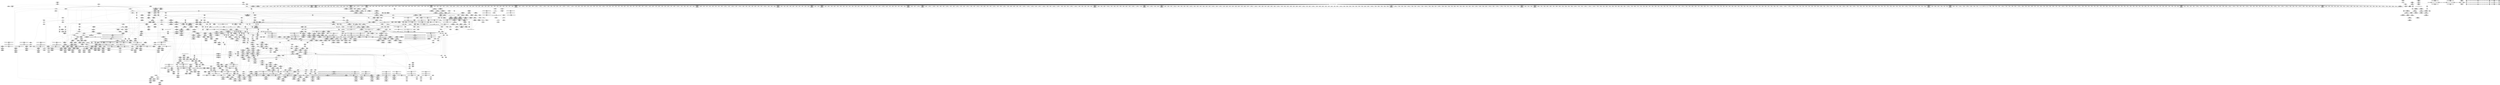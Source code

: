 digraph {
	CE0x5a66340 [shape=record,shape=Mrecord,label="{CE0x5a66340|i64*_getelementptr_inbounds_(_17_x_i64_,_17_x_i64_*___llvm_gcov_ctr60,_i64_0,_i64_9)|*Constant*}"]
	CE0x5b134e0 [shape=record,shape=Mrecord,label="{CE0x5b134e0|mediated_filesystem:_and|security/apparmor/include/apparmor.h,117|*SummSource*}"]
	CE0x5b31a00 [shape=record,shape=Mrecord,label="{CE0x5b31a00|aa_cred_profile:_do.end8|*SummSource*}"]
	CE0x5b9df20 [shape=record,shape=Mrecord,label="{CE0x5b9df20|72:_i32,_:_CRE_934,935_}"]
	CE0x5a43480 [shape=record,shape=Mrecord,label="{CE0x5a43480|common_perm_create:_return|*SummSink*}"]
	CE0x5a38960 [shape=record,shape=Mrecord,label="{CE0x5a38960|_ret_i32_%retval.0,_!dbg_!15515|security/apparmor/lsm.c,257|*SummSink*}"]
	CE0x5b97d90 [shape=record,shape=Mrecord,label="{CE0x5b97d90|72:_i32,_:_CRE_680,684_}"]
	CE0x5a45db0 [shape=record,shape=Mrecord,label="{CE0x5a45db0|GLOBAL:___llvm_gcov_ctr60|Global_var:__llvm_gcov_ctr60|*SummSink*}"]
	CE0x5b3ffd0 [shape=record,shape=Mrecord,label="{CE0x5b3ffd0|__aa_current_profile:_tmp19|security/apparmor/include/context.h,138|*SummSource*}"]
	CE0x5a3a9c0 [shape=record,shape=Mrecord,label="{CE0x5a3a9c0|common_perm_dir_dentry:_tmp|*SummSink*}"]
	CE0x5a47a70 [shape=record,shape=Mrecord,label="{CE0x5a47a70|common_perm_create:_tmp32|security/apparmor/lsm.c,253|*SummSource*}"]
	CE0x5b908b0 [shape=record,shape=Mrecord,label="{CE0x5b908b0|72:_i32,_:_CRE_440,448_}"]
	CE0x5b2f810 [shape=record,shape=Mrecord,label="{CE0x5b2f810|aa_cred_profile:_tmp1|*SummSink*}"]
	CE0x5a5b020 [shape=record,shape=Mrecord,label="{CE0x5a5b020|COLLAPSED:_GCMRE___llvm_gcov_ctr55_internal_global_2_x_i64_zeroinitializer:_elem_0:default:}"]
	CE0x5a7e840 [shape=record,shape=Mrecord,label="{CE0x5a7e840|104:_%struct.inode*,_:_CRE_152,153_}"]
	CE0x5a77ea0 [shape=record,shape=Mrecord,label="{CE0x5a77ea0|i64_2|*Constant*}"]
	CE0x5aed310 [shape=record,shape=Mrecord,label="{CE0x5aed310|VOIDTB_TE:_CE_309,310_}"]
	CE0x5b4e750 [shape=record,shape=Mrecord,label="{CE0x5b4e750|i32_22|*Constant*|*SummSink*}"]
	CE0x5b8b9e0 [shape=record,shape=Mrecord,label="{CE0x5b8b9e0|72:_i32,_:_CRE_253,254_}"]
	CE0x5b2da60 [shape=record,shape=Mrecord,label="{CE0x5b2da60|__aa_current_profile:_tmp1|*SummSource*}"]
	CE0x5b04510 [shape=record,shape=Mrecord,label="{CE0x5b04510|common_perm:_op|Function::common_perm&Arg::op::|*SummSource*}"]
	CE0x5b13ca0 [shape=record,shape=Mrecord,label="{CE0x5b13ca0|mediated_filesystem:_tobool|security/apparmor/include/apparmor.h,117|*SummSink*}"]
	CE0x5af6000 [shape=record,shape=Mrecord,label="{CE0x5af6000|VOIDTB_TE:_CE_196,197_}"]
	CE0x5b09600 [shape=record,shape=Mrecord,label="{CE0x5b09600|COLLAPSED:_GCMRE___llvm_gcov_ctr57_internal_global_5_x_i64_zeroinitializer:_elem_0:default:}"]
	CE0x5aed420 [shape=record,shape=Mrecord,label="{CE0x5aed420|VOIDTB_TE:_CE_310,311_}"]
	CE0x5a48db0 [shape=record,shape=Mrecord,label="{CE0x5a48db0|common_perm_create:_tmp33|security/apparmor/lsm.c,254}"]
	CE0x5b03a30 [shape=record,shape=Mrecord,label="{CE0x5b03a30|common_perm:_if.then|*SummSink*}"]
	CE0x5a5c130 [shape=record,shape=Mrecord,label="{CE0x5a5c130|aa_cred_profile:_tmp9|security/apparmor/include/context.h,100}"]
	CE0x5b125f0 [shape=record,shape=Mrecord,label="{CE0x5b125f0|common_perm:_call1|security/apparmor/lsm.c,170|*SummSource*}"]
	CE0x5b94fb0 [shape=record,shape=Mrecord,label="{CE0x5b94fb0|72:_i32,_:_CRE_588,589_}"]
	CE0x5aac820 [shape=record,shape=Mrecord,label="{CE0x5aac820|i64_3|*Constant*}"]
	CE0x5b865f0 [shape=record,shape=Mrecord,label="{CE0x5b865f0|72:_i32,_:_CRE_147,148_}"]
	CE0x5a43630 [shape=record,shape=Mrecord,label="{CE0x5a43630|common_perm_create:_if.end9|*SummSource*}"]
	CE0x5a66540 [shape=record,shape=Mrecord,label="{CE0x5a66540|i64*_getelementptr_inbounds_(_17_x_i64_,_17_x_i64_*___llvm_gcov_ctr60,_i64_0,_i64_9)|*Constant*|*SummSink*}"]
	CE0x5b14860 [shape=record,shape=Mrecord,label="{CE0x5b14860|common_perm_dir_dentry:_bb|*SummSource*}"]
	CE0x5aa2690 [shape=record,shape=Mrecord,label="{CE0x5aa2690|104:_%struct.inode*,_:_CRE_280,288_|*MultipleSource*|security/apparmor/lsm.c,253|*LoadInst*|security/apparmor/lsm.c,253}"]
	CE0x5b5e110 [shape=record,shape=Mrecord,label="{CE0x5b5e110|aa_cred_profile:_do.end10|*SummSource*}"]
	CE0x5b9e250 [shape=record,shape=Mrecord,label="{CE0x5b9e250|72:_i32,_:_CRE_944,952_}"]
	CE0x5a27710 [shape=record,shape=Mrecord,label="{CE0x5a27710|common_perm_create:_tmp2|*SummSource*}"]
	CE0x5b98a50 [shape=record,shape=Mrecord,label="{CE0x5b98a50|72:_i32,_:_CRE_776,792_}"]
	CE0x5a56360 [shape=record,shape=Mrecord,label="{CE0x5a56360|common_perm_create:_bb|*SummSource*}"]
	CE0x5b8d030 [shape=record,shape=Mrecord,label="{CE0x5b8d030|72:_i32,_:_CRE_274,275_}"]
	CE0x5b87b30 [shape=record,shape=Mrecord,label="{CE0x5b87b30|72:_i32,_:_CRE_167,168_}"]
	CE0x5b4bbc0 [shape=record,shape=Mrecord,label="{CE0x5b4bbc0|VOIDTB_TE:_CE_210,211_}"]
	CE0x5af1710 [shape=record,shape=Mrecord,label="{CE0x5af1710|72:_i32,_:_CRE_136,137_}"]
	CE0x5af1d40 [shape=record,shape=Mrecord,label="{CE0x5af1d40|72:_i32,_:_CRE_142,143_}"]
	CE0x5aa02f0 [shape=record,shape=Mrecord,label="{CE0x5aa02f0|104:_%struct.inode*,_:_CRE_204,205_}"]
	CE0x5aac120 [shape=record,shape=Mrecord,label="{CE0x5aac120|i64*_getelementptr_inbounds_(_11_x_i64_,_11_x_i64_*___llvm_gcov_ctr58,_i64_0,_i64_1)|*Constant*|*SummSink*}"]
	CE0x5a6bab0 [shape=record,shape=Mrecord,label="{CE0x5a6bab0|i64_1|*Constant*}"]
	CE0x5a99780 [shape=record,shape=Mrecord,label="{CE0x5a99780|__aa_current_profile:_call|security/apparmor/include/context.h,138|*SummSource*}"]
	CE0x5a3b590 [shape=record,shape=Mrecord,label="{CE0x5a3b590|common_perm_create:_uid|security/apparmor/lsm.c,251}"]
	CE0x5b40ce0 [shape=record,shape=Mrecord,label="{CE0x5b40ce0|__aa_current_profile:_call3|security/apparmor/include/context.h,138|*SummSource*}"]
	CE0x5b16110 [shape=record,shape=Mrecord,label="{CE0x5b16110|_call_void_mcount()_#2}"]
	CE0x5a6ae20 [shape=record,shape=Mrecord,label="{CE0x5a6ae20|_call_void_mcount()_#2|*SummSource*}"]
	CE0x5a6b230 [shape=record,shape=Mrecord,label="{CE0x5a6b230|common_perm_create:_tmp}"]
	CE0x5b3ecf0 [shape=record,shape=Mrecord,label="{CE0x5b3ecf0|aa_cred_profile:_tmp4|*LoadInst*|security/apparmor/include/context.h,99}"]
	CE0x5aeffa0 [shape=record,shape=Mrecord,label="{CE0x5aeffa0|VOIDTB_TE:_CE_317,318_}"]
	CE0x5b8c480 [shape=record,shape=Mrecord,label="{CE0x5b8c480|72:_i32,_:_CRE_263,264_}"]
	CE0x5a3e3c0 [shape=record,shape=Mrecord,label="{CE0x5a3e3c0|common_perm_create:_tmp12|security/apparmor/lsm.c,251|*SummSink*}"]
	CE0x5b407e0 [shape=record,shape=Mrecord,label="{CE0x5b407e0|__aa_current_profile:_tmp20|security/apparmor/include/context.h,138|*SummSink*}"]
	CE0x5b15670 [shape=record,shape=Mrecord,label="{CE0x5b15670|i64*_getelementptr_inbounds_(_2_x_i64_,_2_x_i64_*___llvm_gcov_ctr56,_i64_0,_i64_1)|*Constant*|*SummSource*}"]
	CE0x5a6b940 [shape=record,shape=Mrecord,label="{CE0x5a6b940|i64*_getelementptr_inbounds_(_2_x_i64_,_2_x_i64_*___llvm_gcov_ctr55,_i64_0,_i64_1)|*Constant*|*SummSink*}"]
	CE0x5b44f30 [shape=record,shape=Mrecord,label="{CE0x5b44f30|VOIDTB_TE:_CE_93,94_}"]
	CE0x5b32b90 [shape=record,shape=Mrecord,label="{CE0x5b32b90|aa_cred_profile:_tmp8|security/apparmor/include/context.h,100}"]
	CE0x5a45580 [shape=record,shape=Mrecord,label="{CE0x5a45580|common_perm_create:_tobool5|security/apparmor/lsm.c,253|*SummSource*}"]
	CE0x5a81430 [shape=record,shape=Mrecord,label="{CE0x5a81430|104:_%struct.inode*,_:_CRE_189,190_}"]
	CE0x5b8b490 [shape=record,shape=Mrecord,label="{CE0x5b8b490|72:_i32,_:_CRE_248,249_}"]
	CE0x5b04ba0 [shape=record,shape=Mrecord,label="{CE0x5b04ba0|common_perm:_path|Function::common_perm&Arg::path::|*SummSink*}"]
	CE0x5aec930 [shape=record,shape=Mrecord,label="{CE0x5aec930|VOIDTB_TE:_CE_264,272_}"]
	CE0x5b18330 [shape=record,shape=Mrecord,label="{CE0x5b18330|common_perm_dir_dentry:_dentry2|security/apparmor/lsm.c,189}"]
	CE0x5b88c30 [shape=record,shape=Mrecord,label="{CE0x5b88c30|72:_i32,_:_CRE_183,184_}"]
	CE0x5a56140 [shape=record,shape=Mrecord,label="{CE0x5a56140|common_perm_create:_land.lhs.true|*SummSink*}"]
	CE0x5a69ce0 [shape=record,shape=Mrecord,label="{CE0x5a69ce0|common_perm_create:_tmp21|security/apparmor/lsm.c,251}"]
	CE0x5a4b2c0 [shape=record,shape=Mrecord,label="{CE0x5a4b2c0|common_perm_create:_tmp15|security/apparmor/lsm.c,251|*SummSink*}"]
	CE0x5b94950 [shape=record,shape=Mrecord,label="{CE0x5b94950|72:_i32,_:_CRE_582,583_}"]
	CE0x5b9ead0 [shape=record,shape=Mrecord,label="{CE0x5b9ead0|72:_i32,_:_CRE_980,981_}"]
	CE0x5b8eac0 [shape=record,shape=Mrecord,label="{CE0x5b8eac0|72:_i32,_:_CRE_299,300_}"]
	CE0x5a9f840 [shape=record,shape=Mrecord,label="{CE0x5a9f840|104:_%struct.inode*,_:_CRE_195,196_}"]
	CE0x5b8f010 [shape=record,shape=Mrecord,label="{CE0x5b8f010|72:_i32,_:_CRE_304,305_}"]
	CE0x5aebf70 [shape=record,shape=Mrecord,label="{CE0x5aebf70|VOIDTB_TE:_CE_220,221_}"]
	CE0x5aec2a0 [shape=record,shape=Mrecord,label="{CE0x5aec2a0|VOIDTB_TE:_CE_223,224_}"]
	CE0x5a27b10 [shape=record,shape=Mrecord,label="{CE0x5a27b10|common_perm_create:_tmp3}"]
	CE0x5b88a10 [shape=record,shape=Mrecord,label="{CE0x5b88a10|72:_i32,_:_CRE_181,182_}"]
	CE0x5a6f440 [shape=record,shape=Mrecord,label="{CE0x5a6f440|aa_cred_profile:_bb}"]
	CE0x5a2d000 [shape=record,shape=Mrecord,label="{CE0x5a2d000|apparmor_path_mknod:_bb}"]
	CE0x5a282f0 [shape=record,shape=Mrecord,label="{CE0x5a282f0|apparmor_path_mknod:_entry|*SummSink*}"]
	CE0x5a39b60 [shape=record,shape=Mrecord,label="{CE0x5a39b60|%struct.task_struct*_(%struct.task_struct**)*_asm_movq_%gs:$_1:P_,$0_,_r,im,_dirflag_,_fpsr_,_flags_|*SummSink*}"]
	CE0x5b43480 [shape=record,shape=Mrecord,label="{CE0x5b43480|aa_cred_profile:_cred|Function::aa_cred_profile&Arg::cred::|*SummSink*}"]
	CE0x5aa3110 [shape=record,shape=Mrecord,label="{CE0x5aa3110|104:_%struct.inode*,_:_CRE_307,308_}"]
	CE0x5b8d7a0 [shape=record,shape=Mrecord,label="{CE0x5b8d7a0|72:_i32,_:_CRE_281,282_}"]
	CE0x5aa14c0 [shape=record,shape=Mrecord,label="{CE0x5aa14c0|104:_%struct.inode*,_:_CRE_219,220_}"]
	CE0x5a53b20 [shape=record,shape=Mrecord,label="{CE0x5a53b20|common_perm_create:_tmp13|security/apparmor/lsm.c,251|*SummSource*}"]
	CE0x5aed640 [shape=record,shape=Mrecord,label="{CE0x5aed640|VOIDTB_TE:_CE_312,313_}"]
	CE0x5b93eb0 [shape=record,shape=Mrecord,label="{CE0x5b93eb0|72:_i32,_:_CRE_572,573_}"]
	CE0x5a31ab0 [shape=record,shape=Mrecord,label="{CE0x5a31ab0|apparmor_path_mknod:_tmp2|*SummSource*}"]
	CE0x5b06240 [shape=record,shape=Mrecord,label="{CE0x5b06240|common_perm:_tmp1|*SummSink*}"]
	CE0x5a56880 [shape=record,shape=Mrecord,label="{CE0x5a56880|common_perm_create:_return}"]
	CE0x5a38c70 [shape=record,shape=Mrecord,label="{CE0x5a38c70|common_perm_create:_if.then8}"]
	CE0x5b312e0 [shape=record,shape=Mrecord,label="{CE0x5b312e0|__aa_current_profile:_bb}"]
	CE0x5a798e0 [shape=record,shape=Mrecord,label="{CE0x5a798e0|common_perm_create:_tmp25|security/apparmor/lsm.c,253}"]
	CE0x5b04e40 [shape=record,shape=Mrecord,label="{CE0x5b04e40|common_perm:_mask|Function::common_perm&Arg::mask::|*SummSource*}"]
	CE0x5af0600 [shape=record,shape=Mrecord,label="{CE0x5af0600|72:_i32,_:_CRE_12,16_}"]
	CE0x5ad1980 [shape=record,shape=Mrecord,label="{CE0x5ad1980|i64_12|*Constant*}"]
	CE0x5aa0ed0 [shape=record,shape=Mrecord,label="{CE0x5aa0ed0|104:_%struct.inode*,_:_CRE_214,215_}"]
	CE0x5aa01c0 [shape=record,shape=Mrecord,label="{CE0x5aa01c0|104:_%struct.inode*,_:_CRE_203,204_}"]
	CE0x5b0fe40 [shape=record,shape=Mrecord,label="{CE0x5b0fe40|aa_path_perm:_request|Function::aa_path_perm&Arg::request::|*SummSource*}"]
	CE0x5b08140 [shape=record,shape=Mrecord,label="{CE0x5b08140|i64*_getelementptr_inbounds_(_11_x_i64_,_11_x_i64_*___llvm_gcov_ctr58,_i64_0,_i64_1)|*Constant*|*SummSource*}"]
	CE0x5b3a120 [shape=record,shape=Mrecord,label="{CE0x5b3a120|i8*_getelementptr_inbounds_(_36_x_i8_,_36_x_i8_*_.str12,_i32_0,_i32_0)|*Constant*|*SummSink*}"]
	CE0x5b91dc0 [shape=record,shape=Mrecord,label="{CE0x5b91dc0|72:_i32,_:_CRE_488,496_}"]
	CE0x5b4bcd0 [shape=record,shape=Mrecord,label="{CE0x5b4bcd0|VOIDTB_TE:_CE_211,212_}"]
	CE0x5a575f0 [shape=record,shape=Mrecord,label="{CE0x5a575f0|_call_void_lockdep_rcu_suspicious(i8*_getelementptr_inbounds_(_24_x_i8_,_24_x_i8_*_.str8,_i32_0,_i32_0),_i32_251,_i8*_getelementptr_inbounds_(_45_x_i8_,_45_x_i8_*_.str14,_i32_0,_i32_0))_#7,_!dbg_!15492|security/apparmor/lsm.c,251|*SummSource*}"]
	CE0x5a55840 [shape=record,shape=Mrecord,label="{CE0x5a55840|common_perm_create:_bb|*SummSink*}"]
	CE0x5b16fa0 [shape=record,shape=Mrecord,label="{CE0x5b16fa0|common_perm_dir_dentry:_mnt|security/apparmor/lsm.c,189|*SummSource*}"]
	CE0x5b304a0 [shape=record,shape=Mrecord,label="{CE0x5b304a0|__aa_current_profile:_tmp6|security/apparmor/include/context.h,138|*SummSource*}"]
	CE0x5aec080 [shape=record,shape=Mrecord,label="{CE0x5aec080|VOIDTB_TE:_CE_221,222_}"]
	CE0x5a27990 [shape=record,shape=Mrecord,label="{CE0x5a27990|i32_0|*Constant*}"]
	CE0x5a333c0 [shape=record,shape=Mrecord,label="{CE0x5a333c0|common_perm_create:_dentry|Function::common_perm_create&Arg::dentry::|*SummSource*}"]
	CE0x5b98500 [shape=record,shape=Mrecord,label="{CE0x5b98500|72:_i32,_:_CRE_736,740_}"]
	CE0x5a81560 [shape=record,shape=Mrecord,label="{CE0x5a81560|104:_%struct.inode*,_:_CRE_190,191_}"]
	CE0x5a54560 [shape=record,shape=Mrecord,label="{CE0x5a54560|i1_true|*Constant*|*SummSource*}"]
	CE0x5b44e60 [shape=record,shape=Mrecord,label="{CE0x5b44e60|VOIDTB_TE:_CE_92,93_}"]
	CE0x5a7c9c0 [shape=record,shape=Mrecord,label="{CE0x5a7c9c0|104:_%struct.inode*,_:_CRE_64,72_|*MultipleSource*|security/apparmor/lsm.c,253|*LoadInst*|security/apparmor/lsm.c,253}"]
	CE0x5a63eb0 [shape=record,shape=Mrecord,label="{CE0x5a63eb0|i8*_getelementptr_inbounds_(_45_x_i8_,_45_x_i8_*_.str14,_i32_0,_i32_0)|*Constant*|*SummSource*}"]
	CE0x5a4db10 [shape=record,shape=Mrecord,label="{CE0x5a4db10|_ret_%struct.task_struct*_%tmp4,_!dbg_!15471|./arch/x86/include/asm/current.h,14|*SummSink*}"]
	CE0x5a3ba80 [shape=record,shape=Mrecord,label="{CE0x5a3ba80|common_perm_create:_tobool|security/apparmor/lsm.c,251}"]
	CE0x5a7c250 [shape=record,shape=Mrecord,label="{CE0x5a7c250|104:_%struct.inode*,_:_CRE_24,40_|*MultipleSource*|security/apparmor/lsm.c,253|*LoadInst*|security/apparmor/lsm.c,253}"]
	CE0x5b86f80 [shape=record,shape=Mrecord,label="{CE0x5b86f80|72:_i32,_:_CRE_156,157_}"]
	CE0x57bac00 [shape=record,shape=Mrecord,label="{CE0x57bac00|common_perm_create:_dentry|Function::common_perm_create&Arg::dentry::}"]
	CE0x5a28fd0 [shape=record,shape=Mrecord,label="{CE0x5a28fd0|apparmor_path_mknod:_tmp}"]
	CE0x5b5b0a0 [shape=record,shape=Mrecord,label="{CE0x5b5b0a0|VOIDTB_TE:_CE_147,148_}"]
	CE0x5ad2010 [shape=record,shape=Mrecord,label="{CE0x5ad2010|aa_cred_profile:_tmp22|security/apparmor/include/context.h,100|*SummSink*}"]
	CE0x5aae730 [shape=record,shape=Mrecord,label="{CE0x5aae730|__aa_current_profile:_land.lhs.true}"]
	CE0x5b5a7f0 [shape=record,shape=Mrecord,label="{CE0x5b5a7f0|VOIDTB_TE:_CE_151,152_}"]
	CE0x5b0c4d0 [shape=record,shape=Mrecord,label="{CE0x5b0c4d0|common_perm:_tmp2|security/apparmor/lsm.c,169}"]
	CE0x5b3f350 [shape=record,shape=Mrecord,label="{CE0x5b3f350|VOIDTB_TE:_CE_89,90_}"]
	CE0x5a54280 [shape=record,shape=Mrecord,label="{CE0x5a54280|common_perm_create:_tmp14|security/apparmor/lsm.c,251|*SummSink*}"]
	CE0x5a97fc0 [shape=record,shape=Mrecord,label="{CE0x5a97fc0|i32_0|*Constant*}"]
	CE0x5a679c0 [shape=record,shape=Mrecord,label="{CE0x5a679c0|i32_78|*Constant*|*SummSource*}"]
	CE0x5aa4f00 [shape=record,shape=Mrecord,label="{CE0x5aa4f00|common_perm_create:_tmp31|security/apparmor/lsm.c,253}"]
	CE0x5b3be20 [shape=record,shape=Mrecord,label="{CE0x5b3be20|__aa_current_profile:_tmp15|security/apparmor/include/context.h,138}"]
	CE0x57bac70 [shape=record,shape=Mrecord,label="{CE0x57bac70|apparmor_path_mknod:_dir|Function::apparmor_path_mknod&Arg::dir::}"]
	CE0x5a39e30 [shape=record,shape=Mrecord,label="{CE0x5a39e30|GLOBAL:_common_perm_create.__warned|Global_var:common_perm_create.__warned}"]
	CE0x5a62190 [shape=record,shape=Mrecord,label="{CE0x5a62190|common_perm:_tmp2|security/apparmor/lsm.c,169|*SummSource*}"]
	CE0x5b48340 [shape=record,shape=Mrecord,label="{CE0x5b48340|aa_cred_profile:_tmp4|*LoadInst*|security/apparmor/include/context.h,99|*SummSink*}"]
	CE0x5b184f0 [shape=record,shape=Mrecord,label="{CE0x5b184f0|common_perm_dir_dentry:_dentry2|security/apparmor/lsm.c,189|*SummSource*}"]
	CE0x5ad1fa0 [shape=record,shape=Mrecord,label="{CE0x5ad1fa0|aa_cred_profile:_tmp22|security/apparmor/include/context.h,100|*SummSource*}"]
	CE0x5a48410 [shape=record,shape=Mrecord,label="{CE0x5a48410|i64*_getelementptr_inbounds_(_17_x_i64_,_17_x_i64_*___llvm_gcov_ctr60,_i64_0,_i64_6)|*Constant*|*SummSink*}"]
	CE0x5a587b0 [shape=record,shape=Mrecord,label="{CE0x5a587b0|GLOBAL:_lockdep_rcu_suspicious|*Constant*|*SummSource*}"]
	CE0x5b070b0 [shape=record,shape=Mrecord,label="{CE0x5b070b0|i64_1|*Constant*}"]
	CE0x5af0590 [shape=record,shape=Mrecord,label="{CE0x5af0590|72:_i32,_:_CRE_8,12_}"]
	CE0x5ae7140 [shape=record,shape=Mrecord,label="{CE0x5ae7140|aa_cred_profile:_tmp25|security/apparmor/include/context.h,100|*SummSink*}"]
	CE0x5b8a4a0 [shape=record,shape=Mrecord,label="{CE0x5b8a4a0|72:_i32,_:_CRE_206,207_}"]
	CE0x5b17cd0 [shape=record,shape=Mrecord,label="{CE0x5b17cd0|common_perm_dir_dentry:_call|security/apparmor/lsm.c,191|*SummSink*}"]
	CE0x5b2a6d0 [shape=record,shape=Mrecord,label="{CE0x5b2a6d0|i64_0|*Constant*}"]
	CE0x5a7f090 [shape=record,shape=Mrecord,label="{CE0x5a7f090|104:_%struct.inode*,_:_CRE_159,160_}"]
	CE0x5b96930 [shape=record,shape=Mrecord,label="{CE0x5b96930|72:_i32,_:_CRE_612,613_}"]
	CE0x5b18dc0 [shape=record,shape=Mrecord,label="{CE0x5b18dc0|common_perm_dir_dentry:_call|security/apparmor/lsm.c,191|*SummSource*}"]
	CE0x5aeca40 [shape=record,shape=Mrecord,label="{CE0x5aeca40|VOIDTB_TE:_CE_272,280_}"]
	CE0x5b8c370 [shape=record,shape=Mrecord,label="{CE0x5b8c370|72:_i32,_:_CRE_262,263_}"]
	CE0x5a5d630 [shape=record,shape=Mrecord,label="{CE0x5a5d630|i64*_getelementptr_inbounds_(_2_x_i64_,_2_x_i64_*___llvm_gcov_ctr55,_i64_0,_i64_0)|*Constant*}"]
	CE0x5aa1be0 [shape=record,shape=Mrecord,label="{CE0x5aa1be0|104:_%struct.inode*,_:_CRE_232,240_|*MultipleSource*|security/apparmor/lsm.c,253|*LoadInst*|security/apparmor/lsm.c,253}"]
	CE0x5b95b60 [shape=record,shape=Mrecord,label="{CE0x5b95b60|72:_i32,_:_CRE_599,600_}"]
	CE0x5aacb60 [shape=record,shape=Mrecord,label="{CE0x5aacb60|__aa_current_profile:_tmp4|security/apparmor/include/context.h,138|*SummSource*}"]
	CE0x5a3a470 [shape=record,shape=Mrecord,label="{CE0x5a3a470|common_perm_create:_tmp6|security/apparmor/lsm.c,251}"]
	CE0x5aa1720 [shape=record,shape=Mrecord,label="{CE0x5aa1720|104:_%struct.inode*,_:_CRE_221,222_}"]
	CE0x5b30340 [shape=record,shape=Mrecord,label="{CE0x5b30340|__aa_current_profile:_tmp6|security/apparmor/include/context.h,138}"]
	CE0x5a80390 [shape=record,shape=Mrecord,label="{CE0x5a80390|104:_%struct.inode*,_:_CRE_175,176_}"]
	CE0x5a305f0 [shape=record,shape=Mrecord,label="{CE0x5a305f0|common_perm_create:_tmp1|*SummSink*}"]
	CE0x5aadb40 [shape=record,shape=Mrecord,label="{CE0x5aadb40|GLOBAL:___llvm_gcov_ctr58|Global_var:__llvm_gcov_ctr58|*SummSource*}"]
	CE0x5ae7630 [shape=record,shape=Mrecord,label="{CE0x5ae7630|i64*_getelementptr_inbounds_(_16_x_i64_,_16_x_i64_*___llvm_gcov_ctr46,_i64_0,_i64_12)|*Constant*|*SummSource*}"]
	CE0x5a361c0 [shape=record,shape=Mrecord,label="{CE0x5a361c0|common_perm_create:_dentry|Function::common_perm_create&Arg::dentry::|*SummSink*}"]
	CE0x5a5adf0 [shape=record,shape=Mrecord,label="{CE0x5a5adf0|%struct.task_struct*_(%struct.task_struct**)*_asm_movq_%gs:$_1:P_,$0_,_r,im,_dirflag_,_fpsr_,_flags_}"]
	CE0x5a5f340 [shape=record,shape=Mrecord,label="{CE0x5a5f340|get_current:_tmp|*SummSource*}"]
	CE0x5a689d0 [shape=record,shape=Mrecord,label="{CE0x5a689d0|i32_10|*Constant*|*SummSink*}"]
	CE0x5b2fbe0 [shape=record,shape=Mrecord,label="{CE0x5b2fbe0|COLLAPSED:_GCMRE___llvm_gcov_ctr58_internal_global_11_x_i64_zeroinitializer:_elem_0:default:}"]
	CE0x5a7dbb0 [shape=record,shape=Mrecord,label="{CE0x5a7dbb0|104:_%struct.inode*,_:_CRE_112,144_|*MultipleSource*|security/apparmor/lsm.c,253|*LoadInst*|security/apparmor/lsm.c,253}"]
	CE0x5ae9680 [shape=record,shape=Mrecord,label="{CE0x5ae9680|aa_cred_profile:_tmp31|security/apparmor/include/context.h,100|*SummSource*}"]
	CE0x5a54d30 [shape=record,shape=Mrecord,label="{CE0x5a54d30|common_perm:_call|security/apparmor/lsm.c,168|*SummSource*}"]
	CE0x5b9ce20 [shape=record,shape=Mrecord,label="{CE0x5b9ce20|72:_i32,_:_CRE_918,919_}"]
	CE0x5b90030 [shape=record,shape=Mrecord,label="{CE0x5b90030|72:_i32,_:_CRE_376,384_}"]
	CE0x5a30710 [shape=record,shape=Mrecord,label="{CE0x5a30710|i32_1|*Constant*}"]
	CE0x5a79260 [shape=record,shape=Mrecord,label="{CE0x5a79260|common_perm_create:_tmp27|*LoadInst*|security/apparmor/lsm.c,253}"]
	CE0x5aea2b0 [shape=record,shape=Mrecord,label="{CE0x5aea2b0|aa_cred_profile:_tmp27|security/apparmor/include/context.h,100}"]
	CE0x5a3cf80 [shape=record,shape=Mrecord,label="{CE0x5a3cf80|common_perm_create:_dentry6|security/apparmor/lsm.c,253}"]
	CE0x5b9d590 [shape=record,shape=Mrecord,label="{CE0x5b9d590|72:_i32,_:_CRE_925,926_}"]
	CE0x5b9bc10 [shape=record,shape=Mrecord,label="{CE0x5b9bc10|72:_i32,_:_CRE_901,902_}"]
	CE0x5b06750 [shape=record,shape=Mrecord,label="{CE0x5b06750|aa_cred_profile:_if.end|*SummSink*}"]
	CE0x5b07120 [shape=record,shape=Mrecord,label="{CE0x5b07120|common_perm:_tmp1}"]
	CE0x5a68e20 [shape=record,shape=Mrecord,label="{CE0x5a68e20|common_perm_create:_fsuid|security/apparmor/lsm.c,251|*SummSource*}"]
	CE0x5b1ace0 [shape=record,shape=Mrecord,label="{CE0x5b1ace0|i64_-2147483648|*Constant*|*SummSink*}"]
	CE0x5b2ca40 [shape=record,shape=Mrecord,label="{CE0x5b2ca40|aa_cred_profile:_tmp8|security/apparmor/include/context.h,100|*SummSink*}"]
	CE0x5b2b060 [shape=record,shape=Mrecord,label="{CE0x5b2b060|aa_cred_profile:_do.body|*SummSource*}"]
	CE0x5b4a340 [shape=record,shape=Mrecord,label="{CE0x5b4a340|VOIDTB_TE:_CE_169,170_}"]
	CE0x5a80720 [shape=record,shape=Mrecord,label="{CE0x5a80720|104:_%struct.inode*,_:_CRE_178,179_}"]
	CE0x5b50670 [shape=record,shape=Mrecord,label="{CE0x5b50670|VOIDTB_TE:_CE_181,182_}"]
	CE0x5b3be90 [shape=record,shape=Mrecord,label="{CE0x5b3be90|__aa_current_profile:_tmp15|security/apparmor/include/context.h,138|*SummSource*}"]
	CE0x5a4e510 [shape=record,shape=Mrecord,label="{CE0x5a4e510|i32_0|*Constant*|*SummSource*}"]
	CE0x5a67090 [shape=record,shape=Mrecord,label="{CE0x5a67090|common_perm_dir_dentry:_mask|Function::common_perm_dir_dentry&Arg::mask::}"]
	CE0x5b2ed00 [shape=record,shape=Mrecord,label="{CE0x5b2ed00|i64*_getelementptr_inbounds_(_16_x_i64_,_16_x_i64_*___llvm_gcov_ctr46,_i64_0,_i64_4)|*Constant*|*SummSource*}"]
	CE0x5aec3b0 [shape=record,shape=Mrecord,label="{CE0x5aec3b0|VOIDTB_TE:_CE_224,232_}"]
	CE0x5b89e40 [shape=record,shape=Mrecord,label="{CE0x5b89e40|72:_i32,_:_CRE_200,201_}"]
	CE0x5a7fb40 [shape=record,shape=Mrecord,label="{CE0x5a7fb40|104:_%struct.inode*,_:_CRE_168,169_}"]
	CE0x5b36d50 [shape=record,shape=Mrecord,label="{CE0x5b36d50|__aa_current_profile:_tobool1|security/apparmor/include/context.h,138|*SummSink*}"]
	CE0x5b8e9b0 [shape=record,shape=Mrecord,label="{CE0x5b8e9b0|72:_i32,_:_CRE_298,299_}"]
	CE0x5a641f0 [shape=record,shape=Mrecord,label="{CE0x5a641f0|GLOBAL:_get_current|*Constant*}"]
	CE0x5a795a0 [shape=record,shape=Mrecord,label="{CE0x5a795a0|common_perm_create:_tmp24|security/apparmor/lsm.c,253|*SummSink*}"]
	CE0x5b33780 [shape=record,shape=Mrecord,label="{CE0x5b33780|__aa_current_profile:_if.end|*SummSource*}"]
	CE0x5a62bd0 [shape=record,shape=Mrecord,label="{CE0x5a62bd0|0:_%struct.vfsmount*,_8:_%struct.dentry*,_:_CRE_8,16_|*MultipleSource*|Function::common_perm_create&Arg::dir::|Function::apparmor_path_mknod&Arg::dir::|security/apparmor/lsm.c,253}"]
	CE0x5b49990 [shape=record,shape=Mrecord,label="{CE0x5b49990|i64*_getelementptr_inbounds_(_16_x_i64_,_16_x_i64_*___llvm_gcov_ctr46,_i64_0,_i64_7)|*Constant*|*SummSink*}"]
	CE0x5b8ad50 [shape=record,shape=Mrecord,label="{CE0x5b8ad50|72:_i32,_:_CRE_241,242_}"]
	CE0x5a63f20 [shape=record,shape=Mrecord,label="{CE0x5a63f20|i8*_getelementptr_inbounds_(_45_x_i8_,_45_x_i8_*_.str14,_i32_0,_i32_0)|*Constant*|*SummSink*}"]
	CE0x5a48e20 [shape=record,shape=Mrecord,label="{CE0x5a48e20|common_perm_create:_tmp33|security/apparmor/lsm.c,254|*SummSource*}"]
	CE0x5b2aff0 [shape=record,shape=Mrecord,label="{CE0x5b2aff0|__aa_current_profile:_tmp2|*SummSink*}"]
	CE0x5b93850 [shape=record,shape=Mrecord,label="{CE0x5b93850|72:_i32,_:_CRE_566,567_}"]
	CE0x5b97fb0 [shape=record,shape=Mrecord,label="{CE0x5b97fb0|72:_i32,_:_CRE_688,692_}"]
	CE0x5b17a50 [shape=record,shape=Mrecord,label="{CE0x5b17a50|common_perm_dir_dentry:_mnt1|security/apparmor/lsm.c,189|*SummSink*}"]
	CE0x5b8ae60 [shape=record,shape=Mrecord,label="{CE0x5b8ae60|72:_i32,_:_CRE_242,243_}"]
	CE0x5a28980 [shape=record,shape=Mrecord,label="{CE0x5a28980|apparmor_path_mknod:_tmp1|*SummSink*}"]
	CE0x5b40b80 [shape=record,shape=Mrecord,label="{CE0x5b40b80|__aa_current_profile:_call3|security/apparmor/include/context.h,138}"]
	CE0x5a4da00 [shape=record,shape=Mrecord,label="{CE0x5a4da00|_ret_%struct.task_struct*_%tmp4,_!dbg_!15471|./arch/x86/include/asm/current.h,14}"]
	CE0x5aa4bc0 [shape=record,shape=Mrecord,label="{CE0x5aa4bc0|common_perm_create:_tmp30|security/apparmor/lsm.c,253|*SummSink*}"]
	CE0x5a509a0 [shape=record,shape=Mrecord,label="{CE0x5a509a0|common_perm_create:_tmp10|security/apparmor/lsm.c,251|*SummSink*}"]
	CE0x5a7f8e0 [shape=record,shape=Mrecord,label="{CE0x5a7f8e0|104:_%struct.inode*,_:_CRE_166,167_}"]
	CE0x5a434f0 [shape=record,shape=Mrecord,label="{CE0x5a434f0|i64*_getelementptr_inbounds_(_17_x_i64_,_17_x_i64_*___llvm_gcov_ctr60,_i64_0,_i64_0)|*Constant*|*SummSink*}"]
	CE0x5b3d970 [shape=record,shape=Mrecord,label="{CE0x5b3d970|i64*_getelementptr_inbounds_(_11_x_i64_,_11_x_i64_*___llvm_gcov_ctr58,_i64_0,_i64_10)|*Constant*|*SummSource*}"]
	CE0x5a69970 [shape=record,shape=Mrecord,label="{CE0x5a69970|common_perm_create:_tmp21|security/apparmor/lsm.c,251|*SummSink*}"]
	CE0x5b19400 [shape=record,shape=Mrecord,label="{CE0x5b19400|get_current:_tmp2}"]
	CE0x5b99b20 [shape=record,shape=Mrecord,label="{CE0x5b99b20|72:_i32,_:_CRE_870,871_}"]
	CE0x5ab0950 [shape=record,shape=Mrecord,label="{CE0x5ab0950|_ret_i32_%call,_!dbg_!15477|security/apparmor/lsm.c,191|*SummSource*}"]
	CE0x5b627b0 [shape=record,shape=Mrecord,label="{CE0x5b627b0|aa_cred_profile:_lnot3|security/apparmor/include/context.h,100|*SummSink*}"]
	CE0x5a49330 [shape=record,shape=Mrecord,label="{CE0x5a49330|common_perm_create:_tmp34|security/apparmor/lsm.c,254|*SummSink*}"]
	CE0x5b8b8d0 [shape=record,shape=Mrecord,label="{CE0x5b8b8d0|72:_i32,_:_CRE_252,253_}"]
	CE0x5b0ea70 [shape=record,shape=Mrecord,label="{CE0x5b0ea70|aa_path_perm:_op|Function::aa_path_perm&Arg::op::}"]
	CE0x578cd20 [shape=record,shape=Mrecord,label="{CE0x578cd20|common_perm_create:_op|Function::common_perm_create&Arg::op::}"]
	CE0x5b2f8a0 [shape=record,shape=Mrecord,label="{CE0x5b2f8a0|get_current:_tmp3}"]
	CE0x5a489f0 [shape=record,shape=Mrecord,label="{CE0x5a489f0|i64*_getelementptr_inbounds_(_17_x_i64_,_17_x_i64_*___llvm_gcov_ctr60,_i64_0,_i64_14)|*Constant*|*SummSink*}"]
	CE0x5a27c10 [shape=record,shape=Mrecord,label="{CE0x5a27c10|common_perm_create:_tmp3|*SummSource*}"]
	CE0x5a34210 [shape=record,shape=Mrecord,label="{CE0x5a34210|i32_1|*Constant*}"]
	CE0x5b09670 [shape=record,shape=Mrecord,label="{CE0x5b09670|common_perm:_tmp|*SummSource*}"]
	CE0x5b2b680 [shape=record,shape=Mrecord,label="{CE0x5b2b680|__aa_current_profile:_tmp11|security/apparmor/include/context.h,138|*SummSink*}"]
	CE0x5b65450 [shape=record,shape=Mrecord,label="{CE0x5b65450|aa_cred_profile:_tobool4|security/apparmor/include/context.h,100|*SummSource*}"]
	CE0x5af0e50 [shape=record,shape=Mrecord,label="{CE0x5af0e50|72:_i32,_:_CRE_76,80_}"]
	CE0x5a6fcc0 [shape=record,shape=Mrecord,label="{CE0x5a6fcc0|i64*_getelementptr_inbounds_(_2_x_i64_,_2_x_i64_*___llvm_gcov_ctr112,_i64_0,_i64_0)|*Constant*|*SummSource*}"]
	CE0x5b161f0 [shape=record,shape=Mrecord,label="{CE0x5b161f0|_call_void_mcount()_#2|*SummSource*}"]
	CE0x5b3f6b0 [shape=record,shape=Mrecord,label="{CE0x5b3f6b0|GLOBAL:_llvm.expect.i64|*Constant*}"]
	CE0x5aaa120 [shape=record,shape=Mrecord,label="{CE0x5aaa120|i64_12|*Constant*|*SummSink*}"]
	CE0x5aeb0f0 [shape=record,shape=Mrecord,label="{CE0x5aeb0f0|aa_cred_profile:_tmp28|security/apparmor/include/context.h,100|*SummSink*}"]
	CE0x5b4cc70 [shape=record,shape=Mrecord,label="{CE0x5b4cc70|aa_cred_profile:_tmp5|security/apparmor/include/context.h,99|*SummSink*}"]
	CE0x5b2f630 [shape=record,shape=Mrecord,label="{CE0x5b2f630|aa_cred_profile:_tmp|*SummSource*}"]
	CE0x5a6d520 [shape=record,shape=Mrecord,label="{CE0x5a6d520|common_perm_create:_land.lhs.true2|*SummSource*}"]
	CE0x5aae5f0 [shape=record,shape=Mrecord,label="{CE0x5aae5f0|__aa_current_profile:_land.lhs.true2|*SummSource*}"]
	CE0x5a7bd20 [shape=record,shape=Mrecord,label="{CE0x5a7bd20|104:_%struct.inode*,_:_CRE_8,12_|*MultipleSource*|security/apparmor/lsm.c,253|*LoadInst*|security/apparmor/lsm.c,253}"]
	CE0x5a5fdb0 [shape=record,shape=Mrecord,label="{CE0x5a5fdb0|common_perm_create:_mnt|security/apparmor/lsm.c,253|*SummSource*}"]
	CE0x5a33ac0 [shape=record,shape=Mrecord,label="{CE0x5a33ac0|apparmor_path_mknod:_call|security/apparmor/lsm.c,279|*SummSink*}"]
	CE0x5b8e020 [shape=record,shape=Mrecord,label="{CE0x5b8e020|72:_i32,_:_CRE_289,290_}"]
	CE0x5b45000 [shape=record,shape=Mrecord,label="{CE0x5b45000|VOIDTB_TE:_CE_94,95_}"]
	CE0x5b14000 [shape=record,shape=Mrecord,label="{CE0x5b14000|mediated_filesystem:_lnot|security/apparmor/include/apparmor.h,117}"]
	CE0x5a69ba0 [shape=record,shape=Mrecord,label="{CE0x5a69ba0|i32_4|*Constant*}"]
	CE0x5a691e0 [shape=record,shape=Mrecord,label="{CE0x5a691e0|common_perm_create:_tmp20|security/apparmor/lsm.c,251}"]
	CE0x5a289f0 [shape=record,shape=Mrecord,label="{CE0x5a289f0|apparmor_path_mknod:_tmp1}"]
	CE0x5b4fb20 [shape=record,shape=Mrecord,label="{CE0x5b4fb20|aa_cred_profile:_lnot.ext|security/apparmor/include/context.h,100|*SummSink*}"]
	CE0x5aed860 [shape=record,shape=Mrecord,label="{CE0x5aed860|VOIDTB_TE:_CE_314,315_}"]
	CE0x5b9a7e0 [shape=record,shape=Mrecord,label="{CE0x5b9a7e0|72:_i32,_:_CRE_882,883_}"]
	CE0x5aac190 [shape=record,shape=Mrecord,label="{CE0x5aac190|i64_1|*Constant*}"]
	CE0x5a5ee00 [shape=record,shape=Mrecord,label="{CE0x5a5ee00|mediated_filesystem:_tmp4|*LoadInst*|security/apparmor/include/apparmor.h,117|*SummSink*}"]
	CE0x5aa6f60 [shape=record,shape=Mrecord,label="{CE0x5aa6f60|mediated_filesystem:_tmp4|*LoadInst*|security/apparmor/include/apparmor.h,117|*SummSource*}"]
	CE0x5a9fbd0 [shape=record,shape=Mrecord,label="{CE0x5a9fbd0|104:_%struct.inode*,_:_CRE_198,199_}"]
	CE0x5a53ab0 [shape=record,shape=Mrecord,label="{CE0x5a53ab0|common_perm_create:_tmp13|security/apparmor/lsm.c,251}"]
	CE0x5b8b5a0 [shape=record,shape=Mrecord,label="{CE0x5b8b5a0|72:_i32,_:_CRE_249,250_}"]
	CE0x5aecd40 [shape=record,shape=Mrecord,label="{CE0x5aecd40|VOIDTB_TE:_CE_296,304_}"]
	CE0x5a7f420 [shape=record,shape=Mrecord,label="{CE0x5a7f420|104:_%struct.inode*,_:_CRE_162,163_}"]
	CE0x5b86b40 [shape=record,shape=Mrecord,label="{CE0x5b86b40|72:_i32,_:_CRE_152,153_}"]
	CE0x5b99e50 [shape=record,shape=Mrecord,label="{CE0x5b99e50|72:_i32,_:_CRE_873,874_}"]
	CE0x5b8f450 [shape=record,shape=Mrecord,label="{CE0x5b8f450|72:_i32,_:_CRE_308,309_}"]
	CE0x5ae9560 [shape=record,shape=Mrecord,label="{CE0x5ae9560|aa_cred_profile:_tmp31|security/apparmor/include/context.h,100}"]
	CE0x5a35fd0 [shape=record,shape=Mrecord,label="{CE0x5a35fd0|_ret_i32_%retval.0,_!dbg_!15515|security/apparmor/lsm.c,257|*SummSource*}"]
	CE0x5a45850 [shape=record,shape=Mrecord,label="{CE0x5a45850|common_perm_create:_tobool5|security/apparmor/lsm.c,253}"]
	CE0x5a30810 [shape=record,shape=Mrecord,label="{CE0x5a30810|i32_1|*Constant*|*SummSource*}"]
	CE0x5b8ab30 [shape=record,shape=Mrecord,label="{CE0x5b8ab30|72:_i32,_:_CRE_232,236_}"]
	CE0x5b50780 [shape=record,shape=Mrecord,label="{CE0x5b50780|VOIDTB_TE:_CE_182,183_}"]
	CE0x5b5c530 [shape=record,shape=Mrecord,label="{CE0x5b5c530|aa_cred_profile:_tmp29|security/apparmor/include/context.h,100|*SummSource*}"]
	CE0x5a46de0 [shape=record,shape=Mrecord,label="{CE0x5a46de0|mediated_filesystem:_entry|*SummSink*}"]
	CE0x5a36bf0 [shape=record,shape=Mrecord,label="{CE0x5a36bf0|apparmor_path_mknod:_tmp1|*SummSource*}"]
	CE0x5b64600 [shape=record,shape=Mrecord,label="{CE0x5b64600|aa_cred_profile:_tmp20|security/apparmor/include/context.h,100}"]
	CE0x5ab2440 [shape=record,shape=Mrecord,label="{CE0x5ab2440|get_current:_bb|*SummSink*}"]
	CE0x5b93410 [shape=record,shape=Mrecord,label="{CE0x5b93410|72:_i32,_:_CRE_562,563_}"]
	CE0x5b051f0 [shape=record,shape=Mrecord,label="{CE0x5b051f0|common_perm:_cond|Function::common_perm&Arg::cond::}"]
	CE0x578cc20 [shape=record,shape=Mrecord,label="{CE0x578cc20|apparmor_path_mknod:_dentry|Function::apparmor_path_mknod&Arg::dentry::}"]
	CE0x5b4a6b0 [shape=record,shape=Mrecord,label="{CE0x5b4a6b0|VOIDTB_TE:_CE_172,173_}"]
	CE0x5b4bab0 [shape=record,shape=Mrecord,label="{CE0x5b4bab0|VOIDTB_TE:_CE_209,210_}"]
	CE0x5b153d0 [shape=record,shape=Mrecord,label="{CE0x5b153d0|common_perm_dir_dentry:_path|security/apparmor/lsm.c, 189|*SummSink*}"]
	CE0x5a626e0 [shape=record,shape=Mrecord,label="{CE0x5a626e0|common_perm:_cmp|security/apparmor/lsm.c,169|*SummSource*}"]
	CE0x5b448f0 [shape=record,shape=Mrecord,label="{CE0x5b448f0|aa_cred_profile:_expval|security/apparmor/include/context.h,100|*SummSource*}"]
	CE0x5b964f0 [shape=record,shape=Mrecord,label="{CE0x5b964f0|72:_i32,_:_CRE_608,609_}"]
	CE0x5b5a050 [shape=record,shape=Mrecord,label="{CE0x5b5a050|VOIDTB_TE:_CE_155,156_}"]
	CE0x5b9cf30 [shape=record,shape=Mrecord,label="{CE0x5b9cf30|72:_i32,_:_CRE_919,920_}"]
	CE0x5b59d10 [shape=record,shape=Mrecord,label="{CE0x5b59d10|aa_cred_profile:_lnot.ext|security/apparmor/include/context.h,100|*SummSource*}"]
	CE0x5b0ee10 [shape=record,shape=Mrecord,label="{CE0x5b0ee10|aa_path_perm:_profile|Function::aa_path_perm&Arg::profile::}"]
	CE0x5a5bdc0 [shape=record,shape=Mrecord,label="{CE0x5a5bdc0|mediated_filesystem:_tmp2}"]
	CE0x5b057d0 [shape=record,shape=Mrecord,label="{CE0x5b057d0|_ret_i32_%error.0,_!dbg_!15483|security/apparmor/lsm.c,172|*SummSource*}"]
	CE0x5b0a9c0 [shape=record,shape=Mrecord,label="{CE0x5b0a9c0|common_perm:_bb}"]
	CE0x5b8e8a0 [shape=record,shape=Mrecord,label="{CE0x5b8e8a0|72:_i32,_:_CRE_297,298_}"]
	CE0x5b8e350 [shape=record,shape=Mrecord,label="{CE0x5b8e350|72:_i32,_:_CRE_292,293_}"]
	CE0x5b0bfd0 [shape=record,shape=Mrecord,label="{CE0x5b0bfd0|aa_cred_profile:_tmp6|security/apparmor/include/context.h,100}"]
	CE0x5b60b60 [shape=record,shape=Mrecord,label="{CE0x5b60b60|VOIDTB_TE:_CE_168,169_}"]
	CE0x5aaeea0 [shape=record,shape=Mrecord,label="{CE0x5aaeea0|common_perm_dir_dentry:_op|Function::common_perm_dir_dentry&Arg::op::|*SummSource*}"]
	CE0x5b49580 [shape=record,shape=Mrecord,label="{CE0x5b49580|VOIDTB_TE:_CE_95,96_}"]
	CE0x5b9ae40 [shape=record,shape=Mrecord,label="{CE0x5b9ae40|72:_i32,_:_CRE_888,889_}"]
	CE0x5b31cc0 [shape=record,shape=Mrecord,label="{CE0x5b31cc0|i64*_getelementptr_inbounds_(_2_x_i64_,_2_x_i64_*___llvm_gcov_ctr112,_i64_0,_i64_1)|*Constant*}"]
	CE0x5b983f0 [shape=record,shape=Mrecord,label="{CE0x5b983f0|72:_i32,_:_CRE_728,736_}"]
	CE0x5b0c8d0 [shape=record,shape=Mrecord,label="{CE0x5b0c8d0|aa_cred_profile:_tmp8|security/apparmor/include/context.h,100|*SummSource*}"]
	CE0x5b9ecf0 [shape=record,shape=Mrecord,label="{CE0x5b9ecf0|72:_i32,_:_CRE_982,983_}"]
	CE0x5ad2c10 [shape=record,shape=Mrecord,label="{CE0x5ad2c10|i64*_getelementptr_inbounds_(_16_x_i64_,_16_x_i64_*___llvm_gcov_ctr46,_i64_0,_i64_10)|*Constant*|*SummSource*}"]
	CE0x5a4bc70 [shape=record,shape=Mrecord,label="{CE0x5a4bc70|i64*_getelementptr_inbounds_(_5_x_i64_,_5_x_i64_*___llvm_gcov_ctr57,_i64_0,_i64_3)|*Constant*|*SummSink*}"]
	CE0x5aa1ab0 [shape=record,shape=Mrecord,label="{CE0x5aa1ab0|104:_%struct.inode*,_:_CRE_224,232_|*MultipleSource*|security/apparmor/lsm.c,253|*LoadInst*|security/apparmor/lsm.c,253}"]
	CE0x5b90360 [shape=record,shape=Mrecord,label="{CE0x5b90360|72:_i32,_:_CRE_400,408_}"]
	CE0x5b42ba0 [shape=record,shape=Mrecord,label="{CE0x5b42ba0|GLOBAL:_aa_cred_profile|*Constant*|*SummSink*}"]
	CE0x5a7d3e0 [shape=record,shape=Mrecord,label="{CE0x5a7d3e0|104:_%struct.inode*,_:_CRE_91,92_}"]
	CE0x5b60720 [shape=record,shape=Mrecord,label="{CE0x5b60720|aa_cred_profile:_lnot2|security/apparmor/include/context.h,100|*SummSource*}"]
	CE0x5a55ae0 [shape=record,shape=Mrecord,label="{CE0x5a55ae0|common_perm_create:_if.end|*SummSink*}"]
	CE0x5b0aa30 [shape=record,shape=Mrecord,label="{CE0x5b0aa30|common_perm:_bb|*SummSource*}"]
	CE0x5b5ad70 [shape=record,shape=Mrecord,label="{CE0x5b5ad70|aa_cred_profile:_tmp3}"]
	CE0x5aa6020 [shape=record,shape=Mrecord,label="{CE0x5aa6020|common_perm_create:_tmp31|security/apparmor/lsm.c,253|*SummSource*}"]
	CE0x5b97950 [shape=record,shape=Mrecord,label="{CE0x5b97950|72:_i32,_:_CRE_648,656_}"]
	CE0x5aed200 [shape=record,shape=Mrecord,label="{CE0x5aed200|VOIDTB_TE:_CE_308,309_}"]
	CE0x5b16730 [shape=record,shape=Mrecord,label="{CE0x5b16730|common_perm_dir_dentry:_mnt|security/apparmor/lsm.c,189}"]
	CE0x5a5fcd0 [shape=record,shape=Mrecord,label="{CE0x5a5fcd0|common_perm_create:_mnt|security/apparmor/lsm.c,253}"]
	CE0x5a34d40 [shape=record,shape=Mrecord,label="{CE0x5a34d40|GLOBAL:_common_perm_create|*Constant*|*SummSink*}"]
	CE0x5a4b6c0 [shape=record,shape=Mrecord,label="{CE0x5a4b6c0|common_perm_create:_tmp16|security/apparmor/lsm.c,251|*SummSource*}"]
	CE0x5b36b50 [shape=record,shape=Mrecord,label="{CE0x5b36b50|0:_i8,_:_GCMR___aa_current_profile.__warned_internal_global_i8_0,_section_.data.unlikely_,_align_1:_elem_0:default:}"]
	CE0x5a62430 [shape=record,shape=Mrecord,label="{CE0x5a62430|i64_3|*Constant*}"]
	CE0x5b22330 [shape=record,shape=Mrecord,label="{CE0x5b22330|common_perm:_tmp10|security/apparmor/lsm.c,172|*SummSource*}"]
	CE0x5b3e230 [shape=record,shape=Mrecord,label="{CE0x5b3e230|get_current:_tmp1}"]
	CE0x5b49b10 [shape=record,shape=Mrecord,label="{CE0x5b49b10|aa_cred_profile:_tmp17|security/apparmor/include/context.h,100|*SummSink*}"]
	CE0x5b8fab0 [shape=record,shape=Mrecord,label="{CE0x5b8fab0|72:_i32,_:_CRE_328,336_}"]
	CE0x5b3e400 [shape=record,shape=Mrecord,label="{CE0x5b3e400|%struct.aa_profile*_null|*Constant*}"]
	CE0x5b3f480 [shape=record,shape=Mrecord,label="{CE0x5b3f480|aa_cred_profile:_conv|security/apparmor/include/context.h,100|*SummSink*}"]
	CE0x5a80980 [shape=record,shape=Mrecord,label="{CE0x5a80980|104:_%struct.inode*,_:_CRE_180,181_}"]
	CE0x5b38210 [shape=record,shape=Mrecord,label="{CE0x5b38210|i64*_getelementptr_inbounds_(_16_x_i64_,_16_x_i64_*___llvm_gcov_ctr46,_i64_0,_i64_4)|*Constant*}"]
	CE0x5a35410 [shape=record,shape=Mrecord,label="{CE0x5a35410|apparmor_path_mknod:_mode|Function::apparmor_path_mknod&Arg::mode::}"]
	CE0x5a7d490 [shape=record,shape=Mrecord,label="{CE0x5a7d490|104:_%struct.inode*,_:_CRE_92,93_}"]
	CE0x5a36700 [shape=record,shape=Mrecord,label="{CE0x5a36700|apparmor_path_mknod:_tmp3|*SummSource*}"]
	CE0x5aa3d40 [shape=record,shape=Mrecord,label="{CE0x5aa3d40|104:_%struct.inode*,_:_CRE_318,319_}"]
	CE0x5b94c80 [shape=record,shape=Mrecord,label="{CE0x5b94c80|72:_i32,_:_CRE_585,586_}"]
	CE0x5b95610 [shape=record,shape=Mrecord,label="{CE0x5b95610|72:_i32,_:_CRE_594,595_}"]
	CE0x5b2b900 [shape=record,shape=Mrecord,label="{CE0x5b2b900|__aa_current_profile:_tmp12|security/apparmor/include/context.h,138}"]
	CE0x5b42a40 [shape=record,shape=Mrecord,label="{CE0x5b42a40|GLOBAL:_aa_cred_profile|*Constant*}"]
	CE0x5b2d7c0 [shape=record,shape=Mrecord,label="{CE0x5b2d7c0|aa_cred_profile:_tmp7|security/apparmor/include/context.h,100}"]
	CE0x5a27cd0 [shape=record,shape=Mrecord,label="{CE0x5a27cd0|common_perm_create:_tmp3|*SummSink*}"]
	CE0x5b3d120 [shape=record,shape=Mrecord,label="{CE0x5b3d120|_call_void_lockdep_rcu_suspicious(i8*_getelementptr_inbounds_(_36_x_i8_,_36_x_i8_*_.str12,_i32_0,_i32_0),_i32_138,_i8*_getelementptr_inbounds_(_45_x_i8_,_45_x_i8_*_.str14,_i32_0,_i32_0))_#7,_!dbg_!15483|security/apparmor/include/context.h,138|*SummSink*}"]
	CE0x5b8b7c0 [shape=record,shape=Mrecord,label="{CE0x5b8b7c0|72:_i32,_:_CRE_251,252_}"]
	CE0x5ad1f30 [shape=record,shape=Mrecord,label="{CE0x5ad1f30|aa_cred_profile:_tmp22|security/apparmor/include/context.h,100}"]
	CE0x5aebd10 [shape=record,shape=Mrecord,label="{CE0x5aebd10|VOIDTB_TE:_CE_218,219_}"]
	CE0x5a4af40 [shape=record,shape=Mrecord,label="{CE0x5a4af40|common_perm_create:_tmp15|security/apparmor/lsm.c,251}"]
	CE0x5b981d0 [shape=record,shape=Mrecord,label="{CE0x5b981d0|72:_i32,_:_CRE_704,712_}"]
	CE0x5a3cda0 [shape=record,shape=Mrecord,label="{CE0x5a3cda0|i64_11|*Constant*}"]
	CE0x5a4edb0 [shape=record,shape=Mrecord,label="{CE0x5a4edb0|common_perm_create:_tmp7|security/apparmor/lsm.c,251|*SummSource*}"]
	CE0x5aa3880 [shape=record,shape=Mrecord,label="{CE0x5aa3880|104:_%struct.inode*,_:_CRE_314,315_}"]
	CE0x5aa1130 [shape=record,shape=Mrecord,label="{CE0x5aa1130|104:_%struct.inode*,_:_CRE_216,217_}"]
	CE0x5a811d0 [shape=record,shape=Mrecord,label="{CE0x5a811d0|104:_%struct.inode*,_:_CRE_187,188_}"]
	CE0x5ad19f0 [shape=record,shape=Mrecord,label="{CE0x5ad19f0|i64*_getelementptr_inbounds_(_16_x_i64_,_16_x_i64_*___llvm_gcov_ctr46,_i64_0,_i64_9)|*Constant*}"]
	CE0x5b2b280 [shape=record,shape=Mrecord,label="{CE0x5b2b280|aa_cred_profile:_do.body6}"]
	CE0x5aeeb50 [shape=record,shape=Mrecord,label="{CE0x5aeeb50|aa_cred_profile:_profile11|security/apparmor/include/context.h,101}"]
	CE0x5af0f50 [shape=record,shape=Mrecord,label="{CE0x5af0f50|72:_i32,_:_CRE_80,88_}"]
	CE0x5b5a160 [shape=record,shape=Mrecord,label="{CE0x5b5a160|VOIDTB_TE:_CE_156,157_}"]
	CE0x5b93fc0 [shape=record,shape=Mrecord,label="{CE0x5b93fc0|72:_i32,_:_CRE_573,574_}"]
	CE0x5b37e00 [shape=record,shape=Mrecord,label="{CE0x5b37e00|i64*_getelementptr_inbounds_(_11_x_i64_,_11_x_i64_*___llvm_gcov_ctr58,_i64_0,_i64_0)|*Constant*|*SummSink*}"]
	CE0x5b50cd0 [shape=record,shape=Mrecord,label="{CE0x5b50cd0|VOIDTB_TE:_CE_187,188_}"]
	CE0x5b19110 [shape=record,shape=Mrecord,label="{CE0x5b19110|common_perm_dir_dentry:_tmp2}"]
	CE0x5b3f830 [shape=record,shape=Mrecord,label="{CE0x5b3f830|GLOBAL:_llvm.expect.i64|*Constant*|*SummSink*}"]
	CE0x5b8be20 [shape=record,shape=Mrecord,label="{CE0x5b8be20|72:_i32,_:_CRE_257,258_}"]
	CE0x5b09970 [shape=record,shape=Mrecord,label="{CE0x5b09970|i64*_getelementptr_inbounds_(_5_x_i64_,_5_x_i64_*___llvm_gcov_ctr57,_i64_0,_i64_0)|*Constant*|*SummSink*}"]
	CE0x5b34e10 [shape=record,shape=Mrecord,label="{CE0x5b34e10|i64_5|*Constant*}"]
	CE0x5af1c30 [shape=record,shape=Mrecord,label="{CE0x5af1c30|72:_i32,_:_CRE_141,142_}"]
	CE0x5b9e360 [shape=record,shape=Mrecord,label="{CE0x5b9e360|72:_i32,_:_CRE_952,960_}"]
	CE0x5b13960 [shape=record,shape=Mrecord,label="{CE0x5b13960|mediated_filesystem:_tobool|security/apparmor/include/apparmor.h,117}"]
	CE0x5a7abb0 [shape=record,shape=Mrecord,label="{CE0x5a7abb0|common_perm_create:_tmp27|*LoadInst*|security/apparmor/lsm.c,253|*SummSource*}"]
	CE0x5aedef0 [shape=record,shape=Mrecord,label="{CE0x5aedef0|aa_cred_profile:_tmp32|security/apparmor/include/context.h,101|*SummSource*}"]
	CE0x5aa7120 [shape=record,shape=Mrecord,label="{CE0x5aa7120|mediated_filesystem:_s_flags|security/apparmor/include/apparmor.h,117|*SummSink*}"]
	CE0x5b875e0 [shape=record,shape=Mrecord,label="{CE0x5b875e0|72:_i32,_:_CRE_162,163_}"]
	CE0x5b2d600 [shape=record,shape=Mrecord,label="{CE0x5b2d600|GLOBAL:___llvm_gcov_ctr46|Global_var:__llvm_gcov_ctr46|*SummSource*}"]
	CE0x5b92560 [shape=record,shape=Mrecord,label="{CE0x5b92560|72:_i32,_:_CRE_528,536_}"]
	CE0x5b3df40 [shape=record,shape=Mrecord,label="{CE0x5b3df40|get_current:_bb}"]
	CE0x5a36560 [shape=record,shape=Mrecord,label="{CE0x5a36560|i32_16|*Constant*|*SummSource*}"]
	CE0x5a7ad20 [shape=record,shape=Mrecord,label="{CE0x5a7ad20|common_perm_create:_tmp27|*LoadInst*|security/apparmor/lsm.c,253|*SummSink*}"]
	CE0x5aa3620 [shape=record,shape=Mrecord,label="{CE0x5aa3620|104:_%struct.inode*,_:_CRE_312,313_}"]
	CE0x5b03d10 [shape=record,shape=Mrecord,label="{CE0x5b03d10|GLOBAL:_common_perm|*Constant*}"]
	CE0x5b0aac0 [shape=record,shape=Mrecord,label="{CE0x5b0aac0|common_perm:_bb|*SummSink*}"]
	CE0x5b42d20 [shape=record,shape=Mrecord,label="{CE0x5b42d20|GLOBAL:_aa_cred_profile|*Constant*|*SummSource*}"]
	CE0x5b89070 [shape=record,shape=Mrecord,label="{CE0x5b89070|72:_i32,_:_CRE_187,188_}"]
	CE0x5b3e810 [shape=record,shape=Mrecord,label="{CE0x5b3e810|VOIDTB_TE:_CE_8,12_}"]
	CE0x5a6d690 [shape=record,shape=Mrecord,label="{CE0x5a6d690|aa_cred_profile:_do.end8|*SummSink*}"]
	CE0x5b874d0 [shape=record,shape=Mrecord,label="{CE0x5b874d0|72:_i32,_:_CRE_161,162_}"]
	CE0x5b9c160 [shape=record,shape=Mrecord,label="{CE0x5b9c160|72:_i32,_:_CRE_906,907_}"]
	CE0x5b9a290 [shape=record,shape=Mrecord,label="{CE0x5b9a290|72:_i32,_:_CRE_877,878_}"]
	CE0x5b5ffe0 [shape=record,shape=Mrecord,label="{CE0x5b5ffe0|aa_cred_profile:_tmp2|*SummSource*}"]
	CE0x5b9de10 [shape=record,shape=Mrecord,label="{CE0x5b9de10|72:_i32,_:_CRE_933,934_}"]
	CE0x5b13570 [shape=record,shape=Mrecord,label="{CE0x5b13570|mediated_filesystem:_and|security/apparmor/include/apparmor.h,117|*SummSink*}"]
	CE0x5b4b030 [shape=record,shape=Mrecord,label="{CE0x5b4b030|VOIDTB_TE:_CE_177,178_}"]
	CE0x5a6b6c0 [shape=record,shape=Mrecord,label="{CE0x5a6b6c0|mediated_filesystem:_tmp|*SummSource*}"]
	CE0x5b311b0 [shape=record,shape=Mrecord,label="{CE0x5b311b0|__aa_current_profile:_land.lhs.true|*SummSink*}"]
	CE0x5aef380 [shape=record,shape=Mrecord,label="{CE0x5aef380|aa_cred_profile:_tmp34|security/apparmor/include/context.h,101|*SummSource*}"]
	CE0x5b8c260 [shape=record,shape=Mrecord,label="{CE0x5b8c260|72:_i32,_:_CRE_261,262_}"]
	CE0x5af0b50 [shape=record,shape=Mrecord,label="{CE0x5af0b50|72:_i32,_:_CRE_56,64_}"]
	CE0x5b91320 [shape=record,shape=Mrecord,label="{CE0x5b91320|72:_i32,_:_CRE_478,479_}"]
	CE0x5b8e570 [shape=record,shape=Mrecord,label="{CE0x5b8e570|72:_i32,_:_CRE_294,295_}"]
	CE0x5b503f0 [shape=record,shape=Mrecord,label="{CE0x5b503f0|aa_cred_profile:_do.end|*SummSource*}"]
	CE0x5af6aa0 [shape=record,shape=Mrecord,label="{CE0x5af6aa0|VOIDTB_TE:_CE_206,207_}"]
	CE0x5b96b50 [shape=record,shape=Mrecord,label="{CE0x5b96b50|72:_i32,_:_CRE_614,615_}"]
	CE0x5ad2440 [shape=record,shape=Mrecord,label="{CE0x5ad2440|aa_cred_profile:_tmp23|security/apparmor/include/context.h,100}"]
	CE0x5aa3fa0 [shape=record,shape=Mrecord,label="{CE0x5aa3fa0|GLOBAL:_mediated_filesystem|*Constant*}"]
	CE0x5aa34f0 [shape=record,shape=Mrecord,label="{CE0x5aa34f0|104:_%struct.inode*,_:_CRE_311,312_}"]
	CE0x5a27e30 [shape=record,shape=Mrecord,label="{CE0x5a27e30|common_perm_create:_call|security/apparmor/lsm.c,251|*SummSource*}"]
	CE0x5a4a650 [shape=record,shape=Mrecord,label="{CE0x5a4a650|common_perm_create:_tmp36|security/apparmor/lsm.c,256|*SummSink*}"]
	CE0x5b3a4e0 [shape=record,shape=Mrecord,label="{CE0x5b3a4e0|GLOBAL:_lockdep_rcu_suspicious|*Constant*}"]
	CE0x5b049e0 [shape=record,shape=Mrecord,label="{CE0x5b049e0|common_perm:_path|Function::common_perm&Arg::path::|*SummSource*}"]
	CE0x5a493a0 [shape=record,shape=Mrecord,label="{CE0x5a493a0|i64*_getelementptr_inbounds_(_17_x_i64_,_17_x_i64_*___llvm_gcov_ctr60,_i64_0,_i64_15)|*Constant*}"]
	CE0x5b36410 [shape=record,shape=Mrecord,label="{CE0x5b36410|i64*_getelementptr_inbounds_(_11_x_i64_,_11_x_i64_*___llvm_gcov_ctr58,_i64_0,_i64_8)|*Constant*|*SummSink*}"]
	CE0x5b42450 [shape=record,shape=Mrecord,label="{CE0x5b42450|__aa_current_profile:_call4|security/apparmor/include/context.h,138}"]
	CE0x5a79dd0 [shape=record,shape=Mrecord,label="{CE0x5a79dd0|common_perm_create:_tmp26|security/apparmor/lsm.c,253}"]
	CE0x5a36370 [shape=record,shape=Mrecord,label="{CE0x5a36370|i32_16|*Constant*}"]
	CE0x5b50890 [shape=record,shape=Mrecord,label="{CE0x5b50890|VOIDTB_TE:_CE_183,184_}"]
	CE0x5a4d5f0 [shape=record,shape=Mrecord,label="{CE0x5a4d5f0|get_current:_entry|*SummSource*}"]
	CE0x5b60940 [shape=record,shape=Mrecord,label="{CE0x5b60940|VOIDTB_TE:_CE_166,167_}"]
	CE0x5b8ff20 [shape=record,shape=Mrecord,label="{CE0x5b8ff20|72:_i32,_:_CRE_360,376_}"]
	CE0x5a99d00 [shape=record,shape=Mrecord,label="{CE0x5a99d00|mediated_filesystem:_tmp1|*SummSource*}"]
	CE0x5ab3a70 [shape=record,shape=Mrecord,label="{CE0x5ab3a70|i64*_getelementptr_inbounds_(_2_x_i64_,_2_x_i64_*___llvm_gcov_ctr56,_i64_0,_i64_0)|*Constant*}"]
	CE0x5b50ab0 [shape=record,shape=Mrecord,label="{CE0x5b50ab0|VOIDTB_TE:_CE_185,186_}"]
	CE0x5b2f7a0 [shape=record,shape=Mrecord,label="{CE0x5b2f7a0|aa_cred_profile:_tmp|*SummSink*}"]
	CE0x5b90ad0 [shape=record,shape=Mrecord,label="{CE0x5b90ad0|72:_i32,_:_CRE_456,464_}"]
	CE0x5b2b140 [shape=record,shape=Mrecord,label="{CE0x5b2b140|aa_cred_profile:_do.body|*SummSink*}"]
	CE0x5b03f00 [shape=record,shape=Mrecord,label="{CE0x5b03f00|GLOBAL:_common_perm|*Constant*|*SummSink*}"]
	CE0x5b13070 [shape=record,shape=Mrecord,label="{CE0x5b13070|aa_path_perm:_entry|*SummSink*}"]
	CE0x5b3bf00 [shape=record,shape=Mrecord,label="{CE0x5b3bf00|__aa_current_profile:_tmp15|security/apparmor/include/context.h,138|*SummSink*}"]
	CE0x5a6d8c0 [shape=record,shape=Mrecord,label="{CE0x5a6d8c0|aa_cred_profile:_do.cond|*SummSource*}"]
	CE0x5aadfe0 [shape=record,shape=Mrecord,label="{CE0x5aadfe0|__aa_current_profile:_tobool1|security/apparmor/include/context.h,138}"]
	CE0x5a353a0 [shape=record,shape=Mrecord,label="{CE0x5a353a0|_ret_i32_%call,_!dbg_!15473|security/apparmor/lsm.c,279}"]
	CE0x5b9f130 [shape=record,shape=Mrecord,label="{CE0x5b9f130|72:_i32,_:_CRE_992,1000_}"]
	CE0x5b64030 [shape=record,shape=Mrecord,label="{CE0x5b64030|VOIDTB_TE:_CE_194,195_}"]
	CE0x5b30640 [shape=record,shape=Mrecord,label="{CE0x5b30640|GLOBAL:_current_task|Global_var:current_task}"]
	CE0x5b884c0 [shape=record,shape=Mrecord,label="{CE0x5b884c0|72:_i32,_:_CRE_176,177_}"]
	CE0x5b0f820 [shape=record,shape=Mrecord,label="{CE0x5b0f820|aa_path_perm:_flags|Function::aa_path_perm&Arg::flags::}"]
	CE0x5a3dc70 [shape=record,shape=Mrecord,label="{CE0x5a3dc70|apparmor_path_mknod:_tmp2|*SummSink*}"]
	CE0x5b59b90 [shape=record,shape=Mrecord,label="{CE0x5b59b90|aa_cred_profile:_lnot.ext|security/apparmor/include/context.h,100}"]
	CE0x5b0c350 [shape=record,shape=Mrecord,label="{CE0x5b0c350|COLLAPSED:_CRE:_elem_0::|security/apparmor/lsm.c,169}"]
	CE0x5b60480 [shape=record,shape=Mrecord,label="{CE0x5b60480|aa_cred_profile:_tmp13|*SummSink*}"]
	CE0x5b63ae0 [shape=record,shape=Mrecord,label="{CE0x5b63ae0|VOIDTB_TE:_CE_189,190_}"]
	CE0x5a805f0 [shape=record,shape=Mrecord,label="{CE0x5a805f0|104:_%struct.inode*,_:_CRE_177,178_}"]
	CE0x5aa4450 [shape=record,shape=Mrecord,label="{CE0x5aa4450|common_perm_create:_tmp29|security/apparmor/lsm.c,253}"]
	CE0x5a68db0 [shape=record,shape=Mrecord,label="{CE0x5a68db0|common_perm_create:_fsuid|security/apparmor/lsm.c,251}"]
	CE0x5a6dc00 [shape=record,shape=Mrecord,label="{CE0x5a6dc00|0:_i8,_:_GCMR_common_perm_create.__warned_internal_global_i8_0,_section_.data.unlikely_,_align_1:_elem_0:default:}"]
	CE0x5b31740 [shape=record,shape=Mrecord,label="{CE0x5b31740|aa_cred_profile:_do.body6|*SummSource*}"]
	CE0x5b88900 [shape=record,shape=Mrecord,label="{CE0x5b88900|72:_i32,_:_CRE_180,181_}"]
	CE0x5a38f50 [shape=record,shape=Mrecord,label="{CE0x5a38f50|common_perm_create:_land.lhs.true}"]
	CE0x5b9e9c0 [shape=record,shape=Mrecord,label="{CE0x5b9e9c0|72:_i32,_:_CRE_979,980_}"]
	CE0x5a53d30 [shape=record,shape=Mrecord,label="{CE0x5a53d30|common_perm_create:_tmp13|security/apparmor/lsm.c,251|*SummSink*}"]
	CE0x5a68ae0 [shape=record,shape=Mrecord,label="{CE0x5a68ae0|common_perm_create:_fsuid|security/apparmor/lsm.c,251|*SummSink*}"]
	CE0x5b2f110 [shape=record,shape=Mrecord,label="{CE0x5b2f110|__aa_current_profile:_tmp5|security/apparmor/include/context.h,138}"]
	CE0x5b8a6c0 [shape=record,shape=Mrecord,label="{CE0x5b8a6c0|72:_i32,_:_CRE_208,210_}"]
	CE0x5a391c0 [shape=record,shape=Mrecord,label="{CE0x5a391c0|common_perm_create:_if.then}"]
	CE0x5b3c9f0 [shape=record,shape=Mrecord,label="{CE0x5b3c9f0|i8_1|*Constant*}"]
	CE0x5a7b1c0 [shape=record,shape=Mrecord,label="{CE0x5a7b1c0|i32_5|*Constant*}"]
	CE0x5aaa420 [shape=record,shape=Mrecord,label="{CE0x5aaa420|common_perm_create:_call7|security/apparmor/lsm.c,253|*SummSource*}"]
	CE0x5aa4560 [shape=record,shape=Mrecord,label="{CE0x5aa4560|common_perm_create:_tmp29|security/apparmor/lsm.c,253|*SummSource*}"]
	CE0x5b882a0 [shape=record,shape=Mrecord,label="{CE0x5b882a0|72:_i32,_:_CRE_174,175_}"]
	CE0x5b87d50 [shape=record,shape=Mrecord,label="{CE0x5b87d50|72:_i32,_:_CRE_169,170_}"]
	CE0x5a38d40 [shape=record,shape=Mrecord,label="{CE0x5a38d40|common_perm_create:_if.then8|*SummSource*}"]
	CE0x5a6b9b0 [shape=record,shape=Mrecord,label="{CE0x5a6b9b0|common_perm_create:_tmp|*SummSink*}"]
	CE0x5b04fe0 [shape=record,shape=Mrecord,label="{CE0x5b04fe0|common_perm:_mask|Function::common_perm&Arg::mask::|*SummSink*}"]
	CE0x5aa1f20 [shape=record,shape=Mrecord,label="{CE0x5aa1f20|104:_%struct.inode*,_:_CRE_248,256_|*MultipleSource*|security/apparmor/lsm.c,253|*LoadInst*|security/apparmor/lsm.c,253}"]
	CE0x5aec5d0 [shape=record,shape=Mrecord,label="{CE0x5aec5d0|VOIDTB_TE:_CE_240,248_}"]
	CE0x5b09450 [shape=record,shape=Mrecord,label="{CE0x5b09450|i64*_getelementptr_inbounds_(_5_x_i64_,_5_x_i64_*___llvm_gcov_ctr57,_i64_0,_i64_0)|*Constant*|*SummSource*}"]
	CE0x5a3ddd0 [shape=record,shape=Mrecord,label="{CE0x5a3ddd0|i64_0|*Constant*}"]
	CE0x5b91430 [shape=record,shape=Mrecord,label="{CE0x5b91430|72:_i32,_:_CRE_479,480_}"]
	CE0x5a347d0 [shape=record,shape=Mrecord,label="{CE0x5a347d0|i64*_getelementptr_inbounds_(_17_x_i64_,_17_x_i64_*___llvm_gcov_ctr60,_i64_0,_i64_1)|*Constant*|*SummSource*}"]
	CE0x5b98610 [shape=record,shape=Mrecord,label="{CE0x5b98610|72:_i32,_:_CRE_744,752_}"]
	CE0x5b39660 [shape=record,shape=Mrecord,label="{CE0x5b39660|i64*_getelementptr_inbounds_(_11_x_i64_,_11_x_i64_*___llvm_gcov_ctr58,_i64_0,_i64_8)|*Constant*}"]
	CE0x5b974e0 [shape=record,shape=Mrecord,label="{CE0x5b974e0|72:_i32,_:_CRE_623,624_}"]
	CE0x5b64ae0 [shape=record,shape=Mrecord,label="{CE0x5b64ae0|aa_cred_profile:_tmp21|security/apparmor/include/context.h,100}"]
	CE0x5b90580 [shape=record,shape=Mrecord,label="{CE0x5b90580|72:_i32,_:_CRE_416,424_}"]
	CE0x5b40620 [shape=record,shape=Mrecord,label="{CE0x5b40620|__aa_current_profile:_tmp20|security/apparmor/include/context.h,138|*SummSource*}"]
	CE0x5a43560 [shape=record,shape=Mrecord,label="{CE0x5a43560|common_perm_create:_if.end9}"]
	CE0x5b862c0 [shape=record,shape=Mrecord,label="{CE0x5b862c0|72:_i32,_:_CRE_144,145_}"]
	CE0x5aa4a50 [shape=record,shape=Mrecord,label="{CE0x5aa4a50|common_perm_create:_tmp30|security/apparmor/lsm.c,253|*SummSource*}"]
	CE0x5b98830 [shape=record,shape=Mrecord,label="{CE0x5b98830|72:_i32,_:_CRE_760,768_}"]
	CE0x5a436d0 [shape=record,shape=Mrecord,label="{CE0x5a436d0|common_perm_create:_if.end9|*SummSink*}"]
	CE0x5b9e8e0 [shape=record,shape=Mrecord,label="{CE0x5b9e8e0|72:_i32,_:_CRE_978,979_}"]
	CE0x5a34b90 [shape=record,shape=Mrecord,label="{CE0x5a34b90|i64*_getelementptr_inbounds_(_17_x_i64_,_17_x_i64_*___llvm_gcov_ctr60,_i64_0,_i64_1)|*Constant*|*SummSink*}"]
	CE0x5a4ca40 [shape=record,shape=Mrecord,label="{CE0x5a4ca40|i64*_getelementptr_inbounds_(_5_x_i64_,_5_x_i64_*___llvm_gcov_ctr57,_i64_0,_i64_3)|*Constant*|*SummSource*}"]
	CE0x5a7f1c0 [shape=record,shape=Mrecord,label="{CE0x5a7f1c0|104:_%struct.inode*,_:_CRE_160,161_}"]
	CE0x5aa4200 [shape=record,shape=Mrecord,label="{CE0x5aa4200|common_perm_create:_tmp28|security/apparmor/lsm.c,253|*SummSource*}"]
	CE0x5a4c5b0 [shape=record,shape=Mrecord,label="{CE0x5a4c5b0|common_perm:_tmp6|security/apparmor/lsm.c,169|*SummSink*}"]
	CE0x5b99d40 [shape=record,shape=Mrecord,label="{CE0x5b99d40|72:_i32,_:_CRE_872,873_}"]
	CE0x5aa85e0 [shape=record,shape=Mrecord,label="{CE0x5aa85e0|_ret_i32_%call17,_!dbg_!15526|security/apparmor/file.c,307|*SummSink*}"]
	CE0x5b4d500 [shape=record,shape=Mrecord,label="{CE0x5b4d500|aa_cred_profile:_tobool1|security/apparmor/include/context.h,100|*SummSink*}"]
	CE0x5aa1390 [shape=record,shape=Mrecord,label="{CE0x5aa1390|104:_%struct.inode*,_:_CRE_218,219_}"]
	CE0x5b5bd80 [shape=record,shape=Mrecord,label="{CE0x5b5bd80|aa_cred_profile:_tmp18|security/apparmor/include/context.h,100}"]
	CE0x5aaf780 [shape=record,shape=Mrecord,label="{CE0x5aaf780|common_perm_dir_dentry:_dentry|Function::common_perm_dir_dentry&Arg::dentry::}"]
	CE0x5a34590 [shape=record,shape=Mrecord,label="{CE0x5a34590|common_perm_create:_cond|security/apparmor/lsm.c, 251}"]
	CE0x5b99f60 [shape=record,shape=Mrecord,label="{CE0x5b99f60|72:_i32,_:_CRE_874,875_}"]
	CE0x5b10380 [shape=record,shape=Mrecord,label="{CE0x5b10380|aa_path_perm:_cond|Function::aa_path_perm&Arg::cond::|*SummSource*}"]
	CE0x5aa0b40 [shape=record,shape=Mrecord,label="{CE0x5aa0b40|104:_%struct.inode*,_:_CRE_211,212_}"]
	CE0x5b3f030 [shape=record,shape=Mrecord,label="{CE0x5b3f030|VOIDTB_TE:_CE_64,72_}"]
	CE0x5b62d00 [shape=record,shape=Mrecord,label="{CE0x5b62d00|aa_cred_profile:_tmp19|security/apparmor/include/context.h,100|*SummSource*}"]
	CE0x5af1930 [shape=record,shape=Mrecord,label="{CE0x5af1930|72:_i32,_:_CRE_138,139_}"]
	CE0x5b91a90 [shape=record,shape=Mrecord,label="{CE0x5b91a90|72:_i32,_:_CRE_485,486_}"]
	CE0x5a31c40 [shape=record,shape=Mrecord,label="{CE0x5a31c40|i64_1|*Constant*}"]
	CE0x5b2ba60 [shape=record,shape=Mrecord,label="{CE0x5b2ba60|__aa_current_profile:_tmp12|security/apparmor/include/context.h,138|*SummSource*}"]
	CE0x5b34a00 [shape=record,shape=Mrecord,label="{CE0x5b34a00|aa_cred_profile:_tobool1|security/apparmor/include/context.h,100|*SummSource*}"]
	CE0x5b96f90 [shape=record,shape=Mrecord,label="{CE0x5b96f90|72:_i32,_:_CRE_618,619_}"]
	CE0x5b63bf0 [shape=record,shape=Mrecord,label="{CE0x5b63bf0|VOIDTB_TE:_CE_190,191_}"]
	CE0x5b8fd00 [shape=record,shape=Mrecord,label="{CE0x5b8fd00|72:_i32,_:_CRE_344,352_}"]
	CE0x5aab860 [shape=record,shape=Mrecord,label="{CE0x5aab860|i64*_getelementptr_inbounds_(_11_x_i64_,_11_x_i64_*___llvm_gcov_ctr58,_i64_0,_i64_6)|*Constant*|*SummSource*}"]
	CE0x5b91650 [shape=record,shape=Mrecord,label="{CE0x5b91650|72:_i32,_:_CRE_481,482_}"]
	CE0x5a80e40 [shape=record,shape=Mrecord,label="{CE0x5a80e40|104:_%struct.inode*,_:_CRE_184,185_}"]
	CE0x5a3aaa0 [shape=record,shape=Mrecord,label="{CE0x5a3aaa0|common_perm_dir_dentry:_tmp1|*SummSource*}"]
	CE0x5a6fb20 [shape=record,shape=Mrecord,label="{CE0x5a6fb20|get_current:_tmp1|*SummSink*}"]
	CE0x5b9ebe0 [shape=record,shape=Mrecord,label="{CE0x5b9ebe0|72:_i32,_:_CRE_981,982_}"]
	CE0x5a4a0d0 [shape=record,shape=Mrecord,label="{CE0x5a4a0d0|common_perm_create:_tmp35|security/apparmor/lsm.c,256}"]
	CE0x5a6dc70 [shape=record,shape=Mrecord,label="{CE0x5a6dc70|common_perm_create:_tmp8|security/apparmor/lsm.c,251}"]
	CE0x5b89a00 [shape=record,shape=Mrecord,label="{CE0x5b89a00|72:_i32,_:_CRE_196,197_}"]
	CE0x5aae920 [shape=record,shape=Mrecord,label="{CE0x5aae920|common_perm_dir_dentry:_entry}"]
	CE0x5b327b0 [shape=record,shape=Mrecord,label="{CE0x5b327b0|__aa_current_profile:_do.end|*SummSink*}"]
	CE0x5b8a280 [shape=record,shape=Mrecord,label="{CE0x5b8a280|72:_i32,_:_CRE_204,205_}"]
	CE0x5a7c7f0 [shape=record,shape=Mrecord,label="{CE0x5a7c7f0|104:_%struct.inode*,_:_CRE_56,64_|*MultipleSource*|security/apparmor/lsm.c,253|*LoadInst*|security/apparmor/lsm.c,253}"]
	CE0x5b5c6f0 [shape=record,shape=Mrecord,label="{CE0x5b5c6f0|aa_cred_profile:_tmp29|security/apparmor/include/context.h,100|*SummSink*}"]
	CE0x5ad47c0 [shape=record,shape=Mrecord,label="{CE0x5ad47c0|i32_100|*Constant*}"]
	CE0x5ab0150 [shape=record,shape=Mrecord,label="{CE0x5ab0150|i64*_getelementptr_inbounds_(_17_x_i64_,_17_x_i64_*___llvm_gcov_ctr60,_i64_0,_i64_16)|*Constant*|*SummSink*}"]
	CE0x5b8a170 [shape=record,shape=Mrecord,label="{CE0x5b8a170|72:_i32,_:_CRE_203,204_}"]
	CE0x5b89f50 [shape=record,shape=Mrecord,label="{CE0x5b89f50|72:_i32,_:_CRE_201,202_}"]
	CE0x5b2e610 [shape=record,shape=Mrecord,label="{CE0x5b2e610|i64_2|*Constant*}"]
	CE0x5b462d0 [shape=record,shape=Mrecord,label="{CE0x5b462d0|%struct.aa_task_cxt*_null|*Constant*}"]
	CE0x5a78260 [shape=record,shape=Mrecord,label="{CE0x5a78260|common_perm:_tmp3|security/apparmor/lsm.c,169|*SummSink*}"]
	CE0x5b36950 [shape=record,shape=Mrecord,label="{CE0x5b36950|VOIDTB_TE:_CE_16,24_}"]
	CE0x5b9d6a0 [shape=record,shape=Mrecord,label="{CE0x5b9d6a0|72:_i32,_:_CRE_926,927_}"]
	CE0x5aee580 [shape=record,shape=Mrecord,label="{CE0x5aee580|aa_cred_profile:_tmp33|security/apparmor/include/context.h,101}"]
	CE0x5b4af20 [shape=record,shape=Mrecord,label="{CE0x5b4af20|VOIDTB_TE:_CE_176,177_}"]
	CE0x5b94ea0 [shape=record,shape=Mrecord,label="{CE0x5b94ea0|72:_i32,_:_CRE_587,588_}"]
	CE0x5a6d2b0 [shape=record,shape=Mrecord,label="{CE0x5a6d2b0|common_perm_create:_lor.lhs.false|*SummSink*}"]
	CE0x5b86e70 [shape=record,shape=Mrecord,label="{CE0x5b86e70|72:_i32,_:_CRE_155,156_}"]
	CE0x5a62200 [shape=record,shape=Mrecord,label="{CE0x5a62200|common_perm:_tmp2|security/apparmor/lsm.c,169|*SummSink*}"]
	CE0x5aae0b0 [shape=record,shape=Mrecord,label="{CE0x5aae0b0|__aa_current_profile:_tobool1|security/apparmor/include/context.h,138|*SummSource*}"]
	CE0x5b8cbf0 [shape=record,shape=Mrecord,label="{CE0x5b8cbf0|72:_i32,_:_CRE_270,271_}"]
	CE0x5b970a0 [shape=record,shape=Mrecord,label="{CE0x5b970a0|72:_i32,_:_CRE_619,620_}"]
	CE0x5a49130 [shape=record,shape=Mrecord,label="{CE0x5a49130|common_perm_create:_tmp33|security/apparmor/lsm.c,254|*SummSink*}"]
	CE0x5b973d0 [shape=record,shape=Mrecord,label="{CE0x5b973d0|72:_i32,_:_CRE_622,623_}"]
	CE0x5a4c480 [shape=record,shape=Mrecord,label="{CE0x5a4c480|common_perm:_tmp6|security/apparmor/lsm.c,169|*SummSource*}"]
	CE0x5a7be90 [shape=record,shape=Mrecord,label="{CE0x5a7be90|104:_%struct.inode*,_:_CRE_16,24_|*MultipleSource*|security/apparmor/lsm.c,253|*LoadInst*|security/apparmor/lsm.c,253}"]
	CE0x5b5d170 [shape=record,shape=Mrecord,label="{CE0x5b5d170|aa_cred_profile:_tmp14|security/apparmor/include/context.h,100|*SummSink*}"]
	CE0x5b96e80 [shape=record,shape=Mrecord,label="{CE0x5b96e80|72:_i32,_:_CRE_617,618_}"]
	CE0x5a35990 [shape=record,shape=Mrecord,label="{CE0x5a35990|apparmor_path_mknod:_mode|Function::apparmor_path_mknod&Arg::mode::|*SummSink*}"]
	CE0x5b9a4b0 [shape=record,shape=Mrecord,label="{CE0x5b9a4b0|72:_i32,_:_CRE_879,880_}"]
	CE0x5a34600 [shape=record,shape=Mrecord,label="{CE0x5a34600|common_perm_create:_cond|security/apparmor/lsm.c, 251|*SummSource*}"]
	CE0x5aa2a30 [shape=record,shape=Mrecord,label="{CE0x5aa2a30|104:_%struct.inode*,_:_CRE_296,304_|*MultipleSource*|security/apparmor/lsm.c,253|*LoadInst*|security/apparmor/lsm.c,253}"]
	CE0x5af1a10 [shape=record,shape=Mrecord,label="{CE0x5af1a10|72:_i32,_:_CRE_139,140_}"]
	CE0x5a6d210 [shape=record,shape=Mrecord,label="{CE0x5a6d210|common_perm_create:_lor.lhs.false|*SummSource*}"]
	CE0x5a6f5e0 [shape=record,shape=Mrecord,label="{CE0x5a6f5e0|common_perm_create:_do.body|*SummSource*}"]
	CE0x5aed750 [shape=record,shape=Mrecord,label="{CE0x5aed750|VOIDTB_TE:_CE_313,314_}"]
	CE0x5aaf1e0 [shape=record,shape=Mrecord,label="{CE0x5aaf1e0|common_perm_dir_dentry:_dir|Function::common_perm_dir_dentry&Arg::dir::}"]
	CE0x5a32960 [shape=record,shape=Mrecord,label="{CE0x5a32960|common_perm_create:_tmp9|security/apparmor/lsm.c,251|*SummSource*}"]
	CE0x5a64730 [shape=record,shape=Mrecord,label="{CE0x5a64730|common_perm_create:_tmp18|security/apparmor/lsm.c,251}"]
	CE0x5aaea20 [shape=record,shape=Mrecord,label="{CE0x5aaea20|common_perm_dir_dentry:_entry|*SummSource*}"]
	CE0x5a5be30 [shape=record,shape=Mrecord,label="{CE0x5a5be30|mediated_filesystem:_tmp2|*SummSource*}"]
	CE0x5b8b050 [shape=record,shape=Mrecord,label="{CE0x5b8b050|72:_i32,_:_CRE_244,245_}"]
	CE0x5b451e0 [shape=record,shape=Mrecord,label="{CE0x5b451e0|%struct.aa_task_cxt*_null|*Constant*|*SummSink*}"]
	CE0x5b4c330 [shape=record,shape=Mrecord,label="{CE0x5b4c330|VOIDTB_TE:_CE_217,218_}"]
	CE0x5b952e0 [shape=record,shape=Mrecord,label="{CE0x5b952e0|72:_i32,_:_CRE_591,592_}"]
	CE0x5a494b0 [shape=record,shape=Mrecord,label="{CE0x5a494b0|common_perm_create:_tmp34|security/apparmor/lsm.c,254}"]
	CE0x5a5ca70 [shape=record,shape=Mrecord,label="{CE0x5a5ca70|get_current:_tmp4|./arch/x86/include/asm/current.h,14|*SummSink*}"]
	CE0x5b34710 [shape=record,shape=Mrecord,label="{CE0x5b34710|__aa_current_profile:_if.then}"]
	CE0x5a502e0 [shape=record,shape=Mrecord,label="{CE0x5a502e0|i64_4|*Constant*}"]
	CE0x5a792d0 [shape=record,shape=Mrecord,label="{CE0x5a792d0|common_perm_create:_tmp24|security/apparmor/lsm.c,253}"]
	CE0x5b9be30 [shape=record,shape=Mrecord,label="{CE0x5b9be30|72:_i32,_:_CRE_903,904_}"]
	CE0x5b8a060 [shape=record,shape=Mrecord,label="{CE0x5b8a060|72:_i32,_:_CRE_202,203_}"]
	CE0x5b17470 [shape=record,shape=Mrecord,label="{CE0x5b17470|0:_%struct.vfsmount*,_8:_%struct.dentry*,_:_SCMRE_0,8_|*MultipleSource*|security/apparmor/lsm.c, 189|security/apparmor/lsm.c,189}"]
	CE0x5b07af0 [shape=record,shape=Mrecord,label="{CE0x5b07af0|common_perm:_call|security/apparmor/lsm.c,168|*SummSink*}"]
	CE0x5b8b270 [shape=record,shape=Mrecord,label="{CE0x5b8b270|72:_i32,_:_CRE_246,247_}"]
	CE0x5b971b0 [shape=record,shape=Mrecord,label="{CE0x5b971b0|72:_i32,_:_CRE_620,621_}"]
	CE0x5a98d90 [shape=record,shape=Mrecord,label="{CE0x5a98d90|mediated_filesystem:_tmp}"]
	CE0x5b95c70 [shape=record,shape=Mrecord,label="{CE0x5b95c70|72:_i32,_:_CRE_600,601_}"]
	CE0x5b16350 [shape=record,shape=Mrecord,label="{CE0x5b16350|_call_void_mcount()_#2|*SummSink*}"]
	CE0x5b960b0 [shape=record,shape=Mrecord,label="{CE0x5b960b0|72:_i32,_:_CRE_604,605_}"]
	CE0x5a50770 [shape=record,shape=Mrecord,label="{CE0x5a50770|common_perm_create:_tmp10|security/apparmor/lsm.c,251}"]
	CE0x5b06430 [shape=record,shape=Mrecord,label="{CE0x5b06430|_call_void_mcount()_#2}"]
	CE0x5aae810 [shape=record,shape=Mrecord,label="{CE0x5aae810|__aa_current_profile:_land.lhs.true|*SummSource*}"]
	CE0x5b41530 [shape=record,shape=Mrecord,label="{CE0x5b41530|i32_78|*Constant*}"]
	CE0x5b191f0 [shape=record,shape=Mrecord,label="{CE0x5b191f0|common_perm_dir_dentry:_tmp2|*SummSink*}"]
	CE0x5b38450 [shape=record,shape=Mrecord,label="{CE0x5b38450|VOIDTB_TE:_CE_162,163_}"]
	CE0x5b9d150 [shape=record,shape=Mrecord,label="{CE0x5b9d150|72:_i32,_:_CRE_921,922_}"]
	CE0x5b5ed30 [shape=record,shape=Mrecord,label="{CE0x5b5ed30|aa_cred_profile:_tmp16|security/apparmor/include/context.h,100}"]
	CE0x5b42760 [shape=record,shape=Mrecord,label="{CE0x5b42760|__aa_current_profile:_call4|security/apparmor/include/context.h,138|*SummSink*}"]
	CE0x5b87910 [shape=record,shape=Mrecord,label="{CE0x5b87910|72:_i32,_:_CRE_165,166_}"]
	CE0x5b2a8b0 [shape=record,shape=Mrecord,label="{CE0x5b2a8b0|aa_cred_profile:_do.cond|*SummSink*}"]
	CE0x5b86810 [shape=record,shape=Mrecord,label="{CE0x5b86810|72:_i32,_:_CRE_149,150_}"]
	CE0x5b9a5c0 [shape=record,shape=Mrecord,label="{CE0x5b9a5c0|72:_i32,_:_CRE_880,881_}"]
	CE0x5b5ab30 [shape=record,shape=Mrecord,label="{CE0x5b5ab30|aa_cred_profile:_tmp2|*SummSink*}"]
	CE0x5a4e250 [shape=record,shape=Mrecord,label="{CE0x5a4e250|get_current:_tmp3|*SummSink*}"]
	CE0x5ad4630 [shape=record,shape=Mrecord,label="{CE0x5ad4630|i64*_getelementptr_inbounds_(_16_x_i64_,_16_x_i64_*___llvm_gcov_ctr46,_i64_0,_i64_9)|*Constant*|*SummSink*}"]
	CE0x5a4f450 [shape=record,shape=Mrecord,label="{CE0x5a4f450|mediated_filesystem:_bb|*SummSink*}"]
	CE0x5b0baf0 [shape=record,shape=Mrecord,label="{CE0x5b0baf0|common_perm:_mode|security/apparmor/lsm.c,169|*SummSource*}"]
	CE0x5a79ee0 [shape=record,shape=Mrecord,label="{CE0x5a79ee0|common_perm_create:_tmp26|security/apparmor/lsm.c,253|*SummSource*}"]
	CE0x5b95940 [shape=record,shape=Mrecord,label="{CE0x5b95940|72:_i32,_:_CRE_597,598_}"]
	CE0x5a45a00 [shape=record,shape=Mrecord,label="{CE0x5a45a00|%struct.vfsmount*_null|*Constant*|*SummSource*}"]
	CE0x5b41840 [shape=record,shape=Mrecord,label="{CE0x5b41840|__aa_current_profile:_cred|security/apparmor/include/context.h,138}"]
	CE0x5a33120 [shape=record,shape=Mrecord,label="{CE0x5a33120|_ret_i32_%retval.0,_!dbg_!15515|security/apparmor/lsm.c,257}"]
	CE0x5a62de0 [shape=record,shape=Mrecord,label="{CE0x5a62de0|common_perm_create:_tmp22|*LoadInst*|security/apparmor/lsm.c,253|*SummSink*}"]
	CE0x5b0c650 [shape=record,shape=Mrecord,label="{CE0x5b0c650|aa_cred_profile:_tmp7|security/apparmor/include/context.h,100|*SummSink*}"]
	CE0x5b648f0 [shape=record,shape=Mrecord,label="{CE0x5b648f0|void_(i8*,_i32,_i64)*_asm_sideeffect_1:_09ud2_0A.pushsection___bug_table,_22a_22_0A2:_09.long_1b_-_2b,_$_0:c_-_2b_0A_09.word_$_1:c_,_0_0A_09.org_2b+$_2:c_0A.popsection_,_i,i,i,_dirflag_,_fpsr_,_flags_|*SummSink*}"]
	CE0x5b9b7d0 [shape=record,shape=Mrecord,label="{CE0x5b9b7d0|72:_i32,_:_CRE_897,898_}"]
	CE0x5b38560 [shape=record,shape=Mrecord,label="{CE0x5b38560|VOIDTB_TE:_CE_163,164_}"]
	CE0x5aa2c00 [shape=record,shape=Mrecord,label="{CE0x5aa2c00|104:_%struct.inode*,_:_CRE_304,305_}"]
	CE0x5b655d0 [shape=record,shape=Mrecord,label="{CE0x5b655d0|aa_cred_profile:_tobool4|security/apparmor/include/context.h,100|*SummSink*}"]
	CE0x5b50bc0 [shape=record,shape=Mrecord,label="{CE0x5b50bc0|VOIDTB_TE:_CE_186,187_}"]
	CE0x5af0c50 [shape=record,shape=Mrecord,label="{CE0x5af0c50|72:_i32,_:_CRE_64,72_}"]
	CE0x5b9b8e0 [shape=record,shape=Mrecord,label="{CE0x5b9b8e0|72:_i32,_:_CRE_898,899_}"]
	CE0x5b92230 [shape=record,shape=Mrecord,label="{CE0x5b92230|72:_i32,_:_CRE_508,512_}"]
	CE0x5b06980 [shape=record,shape=Mrecord,label="{CE0x5b06980|i32_11|*Constant*|*SummSink*}"]
	CE0x5b9c9e0 [shape=record,shape=Mrecord,label="{CE0x5b9c9e0|72:_i32,_:_CRE_914,915_}"]
	CE0x5b5da90 [shape=record,shape=Mrecord,label="{CE0x5b5da90|VOIDTB_TE:_CE_161,162_}"]
	CE0x5a646c0 [shape=record,shape=Mrecord,label="{CE0x5a646c0|get_current:_entry}"]
	CE0x5b8cf20 [shape=record,shape=Mrecord,label="{CE0x5b8cf20|72:_i32,_:_CRE_273,274_}"]
	CE0x5a351e0 [shape=record,shape=Mrecord,label="{CE0x5a351e0|common_perm_create:_mask|Function::common_perm_create&Arg::mask::|*SummSource*}"]
	CE0x5a98140 [shape=record,shape=Mrecord,label="{CE0x5a98140|mediated_filesystem:_tmp3}"]
	CE0x5a37ca0 [shape=record,shape=Mrecord,label="{CE0x5a37ca0|apparmor_path_mknod:_bb|*SummSource*}"]
	CE0x5aaadd0 [shape=record,shape=Mrecord,label="{CE0x5aaadd0|__aa_current_profile:_do.body}"]
	CE0x5aa97b0 [shape=record,shape=Mrecord,label="{CE0x5aa97b0|_ret_i1_%lnot,_!dbg_!15473|security/apparmor/include/apparmor.h,117}"]
	CE0x5a3dc00 [shape=record,shape=Mrecord,label="{CE0x5a3dc00|GLOBAL:_common_perm_create|*Constant*}"]
	CE0x5a6cad0 [shape=record,shape=Mrecord,label="{CE0x5a6cad0|common_perm_create:_do.end|*SummSink*}"]
	CE0x5a7d950 [shape=record,shape=Mrecord,label="{CE0x5a7d950|104:_%struct.inode*,_:_CRE_96,104_|*MultipleSource*|security/apparmor/lsm.c,253|*LoadInst*|security/apparmor/lsm.c,253}"]
	CE0x5b91540 [shape=record,shape=Mrecord,label="{CE0x5b91540|72:_i32,_:_CRE_480,481_}"]
	CE0x5a6c9f0 [shape=record,shape=Mrecord,label="{CE0x5a6c9f0|common_perm_create:_do.end|*SummSource*}"]
	CE0x5b982e0 [shape=record,shape=Mrecord,label="{CE0x5b982e0|72:_i32,_:_CRE_712,728_}"]
	CE0x5a3b900 [shape=record,shape=Mrecord,label="{CE0x5a3b900|44:_i32,_48:_i16,_128:_i8*,_:_SCMRE_4,6_|*MultipleSource*|security/apparmor/lsm.c, 251|security/apparmor/lsm.c,251}"]
	CE0x5aa31c0 [shape=record,shape=Mrecord,label="{CE0x5aa31c0|104:_%struct.inode*,_:_CRE_308,309_}"]
	CE0x5a7c4a0 [shape=record,shape=Mrecord,label="{CE0x5a7c4a0|104:_%struct.inode*,_:_CRE_40,48_|*MultipleSource*|security/apparmor/lsm.c,253|*LoadInst*|security/apparmor/lsm.c,253}"]
	CE0x5b9aa00 [shape=record,shape=Mrecord,label="{CE0x5b9aa00|72:_i32,_:_CRE_884,885_}"]
	CE0x5a49650 [shape=record,shape=Mrecord,label="{CE0x5a49650|common_perm_create:_tmp34|security/apparmor/lsm.c,254|*SummSource*}"]
	CE0x5a7b970 [shape=record,shape=Mrecord,label="{CE0x5a7b970|common_perm_create:_d_inode|security/apparmor/lsm.c,253|*SummSink*}"]
	CE0x5aa6ae0 [shape=record,shape=Mrecord,label="{CE0x5aa6ae0|i32_10|*Constant*}"]
	CE0x5a7a6d0 [shape=record,shape=Mrecord,label="{CE0x5a7a6d0|common_perm_create:_tmp28|security/apparmor/lsm.c,253|*SummSink*}"]
	CE0x5aa8e00 [shape=record,shape=Mrecord,label="{CE0x5aa8e00|i64*_getelementptr_inbounds_(_5_x_i64_,_5_x_i64_*___llvm_gcov_ctr57,_i64_0,_i64_4)|*Constant*|*SummSource*}"]
	CE0x5aa3c10 [shape=record,shape=Mrecord,label="{CE0x5aa3c10|104:_%struct.inode*,_:_CRE_317,318_}"]
	CE0x5aa3ae0 [shape=record,shape=Mrecord,label="{CE0x5aa3ae0|104:_%struct.inode*,_:_CRE_316,317_}"]
	CE0x5ab3a00 [shape=record,shape=Mrecord,label="{CE0x5ab3a00|i64*_getelementptr_inbounds_(_2_x_i64_,_2_x_i64_*___llvm_gcov_ctr56,_i64_0,_i64_0)|*Constant*|*SummSink*}"]
	CE0x5b03e20 [shape=record,shape=Mrecord,label="{CE0x5b03e20|GLOBAL:_common_perm|*Constant*|*SummSource*}"]
	CE0x5b9dbf0 [shape=record,shape=Mrecord,label="{CE0x5b9dbf0|72:_i32,_:_CRE_931,932_}"]
	CE0x5b631e0 [shape=record,shape=Mrecord,label="{CE0x5b631e0|i64*_getelementptr_inbounds_(_16_x_i64_,_16_x_i64_*___llvm_gcov_ctr46,_i64_0,_i64_8)|*Constant*}"]
	CE0x5b95500 [shape=record,shape=Mrecord,label="{CE0x5b95500|72:_i32,_:_CRE_593,594_}"]
	CE0x5a9f3c0 [shape=record,shape=Mrecord,label="{CE0x5a9f3c0|i64*_getelementptr_inbounds_(_2_x_i64_,_2_x_i64_*___llvm_gcov_ctr112,_i64_0,_i64_1)|*Constant*|*SummSource*}"]
	CE0x5b8d580 [shape=record,shape=Mrecord,label="{CE0x5b8d580|72:_i32,_:_CRE_279,280_}"]
	CE0x5a7eaa0 [shape=record,shape=Mrecord,label="{CE0x5a7eaa0|104:_%struct.inode*,_:_CRE_154,155_}"]
	CE0x5b8d470 [shape=record,shape=Mrecord,label="{CE0x5b8d470|72:_i32,_:_CRE_278,279_}"]
	CE0x5a7a080 [shape=record,shape=Mrecord,label="{CE0x5a7a080|common_perm_create:_tmp26|security/apparmor/lsm.c,253|*SummSink*}"]
	CE0x5b2d3d0 [shape=record,shape=Mrecord,label="{CE0x5b2d3d0|__aa_current_profile:_tmp11|security/apparmor/include/context.h,138}"]
	CE0x5b39d50 [shape=record,shape=Mrecord,label="{CE0x5b39d50|i8*_getelementptr_inbounds_(_36_x_i8_,_36_x_i8_*_.str12,_i32_0,_i32_0)|*Constant*}"]
	CE0x5ae9d80 [shape=record,shape=Mrecord,label="{CE0x5ae9d80|aa_cred_profile:_tmp26|security/apparmor/include/context.h,100|*SummSink*}"]
	CE0x5b99a10 [shape=record,shape=Mrecord,label="{CE0x5b99a10|72:_i32,_:_CRE_869,870_}"]
	CE0x5aa0c70 [shape=record,shape=Mrecord,label="{CE0x5aa0c70|104:_%struct.inode*,_:_CRE_212,213_}"]
	CE0x5af1600 [shape=record,shape=Mrecord,label="{CE0x5af1600|72:_i32,_:_CRE_128,136_}"]
	CE0x5a31ed0 [shape=record,shape=Mrecord,label="{CE0x5a31ed0|common_perm_create:_dir|Function::common_perm_create&Arg::dir::|*SummSink*}"]
	CE0x5aa9ea0 [shape=record,shape=Mrecord,label="{CE0x5aa9ea0|i64_13|*Constant*|*SummSink*}"]
	CE0x5a999e0 [shape=record,shape=Mrecord,label="{CE0x5a999e0|_call_void_mcount()_#2|*SummSink*}"]
	CE0x5b8ebd0 [shape=record,shape=Mrecord,label="{CE0x5b8ebd0|72:_i32,_:_CRE_300,301_}"]
	CE0x5b2af80 [shape=record,shape=Mrecord,label="{CE0x5b2af80|__aa_current_profile:_tmp2|*SummSource*}"]
	CE0x5a5e9f0 [shape=record,shape=Mrecord,label="{CE0x5a5e9f0|i64*_getelementptr_inbounds_(_2_x_i64_,_2_x_i64_*___llvm_gcov_ctr55,_i64_0,_i64_0)|*Constant*|*SummSource*}"]
	CE0x5a7e160 [shape=record,shape=Mrecord,label="{CE0x5a7e160|104:_%struct.inode*,_:_CRE_146,147_}"]
	CE0x5ae90b0 [shape=record,shape=Mrecord,label="{CE0x5ae90b0|aa_cred_profile:_tmp30|security/apparmor/include/context.h,100|*SummSink*}"]
	CE0x5b06e40 [shape=record,shape=Mrecord,label="{CE0x5b06e40|GLOBAL:___llvm_gcov_ctr58|Global_var:__llvm_gcov_ctr58|*SummSink*}"]
	CE0x5b19180 [shape=record,shape=Mrecord,label="{CE0x5b19180|common_perm_dir_dentry:_tmp2|*SummSource*}"]
	CE0x5b8dbe0 [shape=record,shape=Mrecord,label="{CE0x5b8dbe0|72:_i32,_:_CRE_285,286_}"]
	CE0x5b89290 [shape=record,shape=Mrecord,label="{CE0x5b89290|72:_i32,_:_CRE_189,190_}"]
	CE0x5a7f7b0 [shape=record,shape=Mrecord,label="{CE0x5a7f7b0|104:_%struct.inode*,_:_CRE_165,166_}"]
	CE0x5b62060 [shape=record,shape=Mrecord,label="{CE0x5b62060|aa_cred_profile:_lnot3|security/apparmor/include/context.h,100}"]
	CE0x5a39a30 [shape=record,shape=Mrecord,label="{CE0x5a39a30|%struct.task_struct*_(%struct.task_struct**)*_asm_movq_%gs:$_1:P_,$0_,_r,im,_dirflag_,_fpsr_,_flags_|*SummSource*}"]
	CE0x5b12470 [shape=record,shape=Mrecord,label="{CE0x5b12470|common_perm:_call1|security/apparmor/lsm.c,170}"]
	CE0x5b05c60 [shape=record,shape=Mrecord,label="{CE0x5b05c60|common_perm:_if.then}"]
	CE0x5b92780 [shape=record,shape=Mrecord,label="{CE0x5b92780|72:_i32,_:_CRE_540,544_}"]
	CE0x5a30c10 [shape=record,shape=Mrecord,label="{CE0x5a30c10|i64_3|*Constant*}"]
	CE0x5aec190 [shape=record,shape=Mrecord,label="{CE0x5aec190|VOIDTB_TE:_CE_222,223_}"]
	CE0x5a53fd0 [shape=record,shape=Mrecord,label="{CE0x5a53fd0|common_perm_create:_tmp14|security/apparmor/lsm.c,251}"]
	CE0x5b0ac30 [shape=record,shape=Mrecord,label="{CE0x5b0ac30|common_perm:_if.end|*SummSource*}"]
	CE0x5a642d0 [shape=record,shape=Mrecord,label="{CE0x5a642d0|common_perm_create:_tmp17|security/apparmor/lsm.c,251|*SummSource*}"]
	CE0x5a5ad80 [shape=record,shape=Mrecord,label="{CE0x5a5ad80|get_current:_tmp4|./arch/x86/include/asm/current.h,14}"]
	CE0x5a63e40 [shape=record,shape=Mrecord,label="{CE0x5a63e40|i8*_getelementptr_inbounds_(_45_x_i8_,_45_x_i8_*_.str14,_i32_0,_i32_0)|*Constant*}"]
	CE0x5b8c590 [shape=record,shape=Mrecord,label="{CE0x5b8c590|72:_i32,_:_CRE_264,265_}"]
	CE0x5b179e0 [shape=record,shape=Mrecord,label="{CE0x5b179e0|common_perm_dir_dentry:_tmp4|*LoadInst*|security/apparmor/lsm.c,189}"]
	CE0x5a67d10 [shape=record,shape=Mrecord,label="{CE0x5a67d10|common_perm_create:_cred|security/apparmor/lsm.c,251}"]
	CE0x5b37d90 [shape=record,shape=Mrecord,label="{CE0x5b37d90|__aa_current_profile:_do.body|*SummSink*}"]
	CE0x5b92120 [shape=record,shape=Mrecord,label="{CE0x5b92120|72:_i32,_:_CRE_504,508_}"]
	CE0x5b06910 [shape=record,shape=Mrecord,label="{CE0x5b06910|i32_11|*Constant*|*SummSource*}"]
	CE0x5a80f70 [shape=record,shape=Mrecord,label="{CE0x5a80f70|104:_%struct.inode*,_:_CRE_185,186_}"]
	CE0x5b8ef00 [shape=record,shape=Mrecord,label="{CE0x5b8ef00|72:_i32,_:_CRE_303,304_}"]
	CE0x5b0f4d0 [shape=record,shape=Mrecord,label="{CE0x5b0f4d0|aa_path_perm:_path|Function::aa_path_perm&Arg::path::|*SummSource*}"]
	CE0x5b4e600 [shape=record,shape=Mrecord,label="{CE0x5b4e600|i32_22|*Constant*}"]
	CE0x5a3bb60 [shape=record,shape=Mrecord,label="{CE0x5a3bb60|common_perm_create:_call|security/apparmor/lsm.c,251|*SummSink*}"]
	CE0x5ad0b20 [shape=record,shape=Mrecord,label="{CE0x5ad0b20|aa_cred_profile:_tmp21|security/apparmor/include/context.h,100|*SummSink*}"]
	CE0x5a5ef10 [shape=record,shape=Mrecord,label="{CE0x5a5ef10|mediated_filesystem:_i_sb|security/apparmor/include/apparmor.h,117|*SummSource*}"]
	CE0x5aef220 [shape=record,shape=Mrecord,label="{CE0x5aef220|aa_cred_profile:_tmp34|security/apparmor/include/context.h,101}"]
	CE0x5a481b0 [shape=record,shape=Mrecord,label="{CE0x5a481b0|i64*_getelementptr_inbounds_(_17_x_i64_,_17_x_i64_*___llvm_gcov_ctr60,_i64_0,_i64_6)|*Constant*|*SummSource*}"]
	CE0x5a4f240 [shape=record,shape=Mrecord,label="{CE0x5a4f240|mediated_filesystem:_bb|*SummSource*}"]
	CE0x5b929a0 [shape=record,shape=Mrecord,label="{CE0x5b929a0|72:_i32,_:_CRE_552,553_}"]
	CE0x5b34810 [shape=record,shape=Mrecord,label="{CE0x5b34810|__aa_current_profile:_if.then|*SummSource*}"]
	CE0x5a9f970 [shape=record,shape=Mrecord,label="{CE0x5a9f970|104:_%struct.inode*,_:_CRE_196,197_}"]
	CE0x5b9dae0 [shape=record,shape=Mrecord,label="{CE0x5b9dae0|72:_i32,_:_CRE_930,931_}"]
	CE0x5aec4c0 [shape=record,shape=Mrecord,label="{CE0x5aec4c0|VOIDTB_TE:_CE_232,240_}"]
	CE0x5aed970 [shape=record,shape=Mrecord,label="{CE0x5aed970|VOIDTB_TE:_CE_315,316_}"]
	CE0x5aeb5f0 [shape=record,shape=Mrecord,label="{CE0x5aeb5f0|aa_cred_profile:_tmp29|security/apparmor/include/context.h,100}"]
	CE0x5a6aee0 [shape=record,shape=Mrecord,label="{CE0x5a6aee0|_call_void_mcount()_#2|*SummSink*}"]
	CE0x5b9dd00 [shape=record,shape=Mrecord,label="{CE0x5b9dd00|72:_i32,_:_CRE_932,933_}"]
	CE0x5aa8d90 [shape=record,shape=Mrecord,label="{CE0x5aa8d90|i64*_getelementptr_inbounds_(_5_x_i64_,_5_x_i64_*___llvm_gcov_ctr57,_i64_0,_i64_4)|*Constant*}"]
	CE0x5b9f270 [shape=record,shape=Mrecord,label="{CE0x5b9f270|72:_i32,_:_CRE_1000,1008_}"]
	CE0x5aa3e70 [shape=record,shape=Mrecord,label="{CE0x5aa3e70|104:_%struct.inode*,_:_CRE_319,320_}"]
	CE0x5aac090 [shape=record,shape=Mrecord,label="{CE0x5aac090|__aa_current_profile:_tmp|*SummSink*}"]
	CE0x5a7d5c0 [shape=record,shape=Mrecord,label="{CE0x5a7d5c0|104:_%struct.inode*,_:_CRE_93,94_}"]
	CE0x5a7ef60 [shape=record,shape=Mrecord,label="{CE0x5a7ef60|104:_%struct.inode*,_:_CRE_158,159_}"]
	CE0x5b898f0 [shape=record,shape=Mrecord,label="{CE0x5b898f0|72:_i32,_:_CRE_195,196_}"]
	CE0x5b0fd60 [shape=record,shape=Mrecord,label="{CE0x5b0fd60|aa_path_perm:_request|Function::aa_path_perm&Arg::request::}"]
	CE0x5a3c7e0 [shape=record,shape=Mrecord,label="{CE0x5a3c7e0|common_perm_create:_tmp23|security/apparmor/lsm.c,253|*SummSink*}"]
	CE0x5b0ab90 [shape=record,shape=Mrecord,label="{CE0x5b0ab90|common_perm:_if.end}"]
	CE0x5b12180 [shape=record,shape=Mrecord,label="{CE0x5b12180|common_perm:_tmp8|security/apparmor/lsm.c,170|*SummSource*}"]
	CE0x5a7fed0 [shape=record,shape=Mrecord,label="{CE0x5a7fed0|104:_%struct.inode*,_:_CRE_171,172_}"]
	CE0x5ab0d80 [shape=record,shape=Mrecord,label="{CE0x5ab0d80|common_perm_create:_retval.0|*SummSource*}"]
	CE0x5b06b90 [shape=record,shape=Mrecord,label="{CE0x5b06b90|GLOBAL:___llvm_gcov_ctr57|Global_var:__llvm_gcov_ctr57|*SummSink*}"]
	CE0x5aa33c0 [shape=record,shape=Mrecord,label="{CE0x5aa33c0|104:_%struct.inode*,_:_CRE_310,311_}"]
	CE0x5aad040 [shape=record,shape=Mrecord,label="{CE0x5aad040|i64*_getelementptr_inbounds_(_11_x_i64_,_11_x_i64_*___llvm_gcov_ctr58,_i64_0,_i64_6)|*Constant*|*SummSink*}"]
	CE0x5b95e90 [shape=record,shape=Mrecord,label="{CE0x5b95e90|72:_i32,_:_CRE_602,603_}"]
	CE0x5af1150 [shape=record,shape=Mrecord,label="{CE0x5af1150|72:_i32,_:_CRE_96,104_}"]
	CE0x5a5f690 [shape=record,shape=Mrecord,label="{CE0x5a5f690|common_perm_create:_mode4|security/apparmor/lsm.c,251|*SummSource*}"]
	CE0x5b338a0 [shape=record,shape=Mrecord,label="{CE0x5b338a0|__aa_current_profile:_if.end|*SummSink*}"]
	CE0x5b3a810 [shape=record,shape=Mrecord,label="{CE0x5b3a810|i32_138|*Constant*|*SummSink*}"]
	CE0x5b31450 [shape=record,shape=Mrecord,label="{CE0x5b31450|__aa_current_profile:_bb|*SummSource*}"]
	CE0x5a80be0 [shape=record,shape=Mrecord,label="{CE0x5a80be0|104:_%struct.inode*,_:_CRE_182,183_}"]
	CE0x5a39ea0 [shape=record,shape=Mrecord,label="{CE0x5a39ea0|GLOBAL:___llvm_gcov_ctr60|Global_var:__llvm_gcov_ctr60}"]
	CE0x5ad1aa0 [shape=record,shape=Mrecord,label="{CE0x5ad1aa0|i64*_getelementptr_inbounds_(_16_x_i64_,_16_x_i64_*___llvm_gcov_ctr46,_i64_0,_i64_9)|*Constant*|*SummSource*}"]
	CE0x5a7fda0 [shape=record,shape=Mrecord,label="{CE0x5a7fda0|104:_%struct.inode*,_:_CRE_170,171_}"]
	CE0x5b8c9d0 [shape=record,shape=Mrecord,label="{CE0x5b8c9d0|72:_i32,_:_CRE_268,269_}"]
	CE0x5a2ec40 [shape=record,shape=Mrecord,label="{CE0x5a2ec40|apparmor_path_mknod:_entry|*SummSource*}"]
	CE0x5b90e00 [shape=record,shape=Mrecord,label="{CE0x5b90e00|72:_i32,_:_CRE_473,474_}"]
	CE0x5b99710 [shape=record,shape=Mrecord,label="{CE0x5b99710|72:_i32,_:_CRE_866,867_}"]
	CE0x5a7ed00 [shape=record,shape=Mrecord,label="{CE0x5a7ed00|104:_%struct.inode*,_:_CRE_156,157_}"]
	CE0x5a810a0 [shape=record,shape=Mrecord,label="{CE0x5a810a0|104:_%struct.inode*,_:_CRE_186,187_}"]
	CE0x5ab00e0 [shape=record,shape=Mrecord,label="{CE0x5ab00e0|common_perm_dir_dentry:_cond|Function::common_perm_dir_dentry&Arg::cond::}"]
	CE0x5b61cc0 [shape=record,shape=Mrecord,label="{CE0x5b61cc0|aa_cred_profile:_lnot2|security/apparmor/include/context.h,100|*SummSink*}"]
	CE0x5a302d0 [shape=record,shape=Mrecord,label="{CE0x5a302d0|_call_void_mcount()_#2|*SummSource*}"]
	CE0x5aaab00 [shape=record,shape=Mrecord,label="{CE0x5aaab00|__aa_current_profile:_do.body|*SummSource*}"]
	CE0x5a6f820 [shape=record,shape=Mrecord,label="{CE0x5a6f820|common_perm_create:_do.end}"]
	CE0x5a3aff0 [shape=record,shape=Mrecord,label="{CE0x5a3aff0|GLOBAL:_common_perm_create.__warned|Global_var:common_perm_create.__warned|*SummSink*}"]
	CE0x5b9ee00 [shape=record,shape=Mrecord,label="{CE0x5b9ee00|72:_i32,_:_CRE_983,984_}"]
	CE0x5b2bc20 [shape=record,shape=Mrecord,label="{CE0x5b2bc20|__aa_current_profile:_tmp12|security/apparmor/include/context.h,138|*SummSink*}"]
	CE0x5b38980 [shape=record,shape=Mrecord,label="{CE0x5b38980|__aa_current_profile:_tmp14|security/apparmor/include/context.h,138|*SummSink*}"]
	CE0x5b5d4d0 [shape=record,shape=Mrecord,label="{CE0x5b5d4d0|aa_cred_profile:_tmp15|security/apparmor/include/context.h,100}"]
	CE0x5a30d30 [shape=record,shape=Mrecord,label="{CE0x5a30d30|i64_3|*Constant*|*SummSink*}"]
	CE0x5a9ab20 [shape=record,shape=Mrecord,label="{CE0x5a9ab20|mediated_filesystem:_bb}"]
	CE0x5b8f340 [shape=record,shape=Mrecord,label="{CE0x5b8f340|72:_i32,_:_CRE_307,308_}"]
	CE0x5a3be40 [shape=record,shape=Mrecord,label="{CE0x5a3be40|i64*_getelementptr_inbounds_(_2_x_i64_,_2_x_i64_*___llvm_gcov_ctr62,_i64_0,_i64_1)|*Constant*}"]
	CE0x5a4afb0 [shape=record,shape=Mrecord,label="{CE0x5a4afb0|common_perm_create:_tmp15|security/apparmor/lsm.c,251|*SummSource*}"]
	CE0x5b9cd10 [shape=record,shape=Mrecord,label="{CE0x5b9cd10|72:_i32,_:_CRE_917,918_}"]
	CE0x5b07040 [shape=record,shape=Mrecord,label="{CE0x5b07040|common_perm:_call|security/apparmor/lsm.c,168}"]
	CE0x5b909c0 [shape=record,shape=Mrecord,label="{CE0x5b909c0|72:_i32,_:_CRE_448,456_}"]
	CE0x5b8d140 [shape=record,shape=Mrecord,label="{CE0x5b8d140|72:_i32,_:_CRE_275,276_}"]
	CE0x5aa20f0 [shape=record,shape=Mrecord,label="{CE0x5aa20f0|104:_%struct.inode*,_:_CRE_256,264_|*MultipleSource*|security/apparmor/lsm.c,253|*LoadInst*|security/apparmor/lsm.c,253}"]
	CE0x5a3ca80 [shape=record,shape=Mrecord,label="{CE0x5a3ca80|i64_10|*Constant*|*SummSource*}"]
	CE0x5b9d9d0 [shape=record,shape=Mrecord,label="{CE0x5b9d9d0|72:_i32,_:_CRE_929,930_}"]
	CE0x5a280b0 [shape=record,shape=Mrecord,label="{CE0x5a280b0|_call_void_mcount()_#2|*SummSink*}"]
	CE0x5aa87f0 [shape=record,shape=Mrecord,label="{CE0x5aa87f0|common_perm:_error.0}"]
	CE0x5b0ba00 [shape=record,shape=Mrecord,label="{CE0x5b0ba00|common_perm:_mode|security/apparmor/lsm.c,169}"]
	CE0x5b041b0 [shape=record,shape=Mrecord,label="{CE0x5b041b0|common_perm:_entry|*SummSource*}"]
	CE0x5b8f560 [shape=record,shape=Mrecord,label="{CE0x5b8f560|72:_i32,_:_CRE_309,310_}"]
	CE0x5aeda80 [shape=record,shape=Mrecord,label="{CE0x5aeda80|VOIDTB_TE:_CE_316,317_}"]
	CE0x63b0ed0 [shape=record,shape=Mrecord,label="{CE0x63b0ed0|i32_6|*Constant*}"]
	CE0x5a7d0d0 [shape=record,shape=Mrecord,label="{CE0x5a7d0d0|104:_%struct.inode*,_:_CRE_89,90_}"]
	CE0x5b94400 [shape=record,shape=Mrecord,label="{CE0x5b94400|72:_i32,_:_CRE_577,578_}"]
	CE0x5b5d650 [shape=record,shape=Mrecord,label="{CE0x5b5d650|aa_cred_profile:_tmp15|security/apparmor/include/context.h,100|*SummSource*}"]
	CE0x5b5ca60 [shape=record,shape=Mrecord,label="{CE0x5b5ca60|i64*_getelementptr_inbounds_(_16_x_i64_,_16_x_i64_*___llvm_gcov_ctr46,_i64_0,_i64_14)|*Constant*}"]
	CE0x5b5db00 [shape=record,shape=Mrecord,label="{CE0x5b5db00|aa_cred_profile:_tmp16|security/apparmor/include/context.h,100|*SummSource*}"]
	CE0x5a5ee70 [shape=record,shape=Mrecord,label="{CE0x5a5ee70|mediated_filesystem:_i_sb|security/apparmor/include/apparmor.h,117}"]
	CE0x5a45c50 [shape=record,shape=Mrecord,label="{CE0x5a45c50|i64_10|*Constant*}"]
	CE0x5b10230 [shape=record,shape=Mrecord,label="{CE0x5b10230|aa_path_perm:_cond|Function::aa_path_perm&Arg::cond::}"]
	CE0x5b06eb0 [shape=record,shape=Mrecord,label="{CE0x5b06eb0|i64_2|*Constant*}"]
	CE0x5a67db0 [shape=record,shape=Mrecord,label="{CE0x5a67db0|common_perm_create:_cred|security/apparmor/lsm.c,251|*SummSource*}"]
	CE0x5b08b50 [shape=record,shape=Mrecord,label="{CE0x5b08b50|GLOBAL:___aa_current_profile|*Constant*|*SummSource*}"]
	CE0x5a6c8e0 [shape=record,shape=Mrecord,label="{CE0x5a6c8e0|common_perm_dir_dentry:_tmp|*SummSource*}"]
	CE0x5b50170 [shape=record,shape=Mrecord,label="{CE0x5b50170|aa_cred_profile:_bb|*SummSource*}"]
	CE0x5b9e4a0 [shape=record,shape=Mrecord,label="{CE0x5b9e4a0|72:_i32,_:_CRE_960,968_}"]
	CE0x5b09070 [shape=record,shape=Mrecord,label="{CE0x5b09070|__aa_current_profile:_tmp3|*SummSource*}"]
	CE0x5b872b0 [shape=record,shape=Mrecord,label="{CE0x5b872b0|72:_i32,_:_CRE_159,160_}"]
	CE0x5a4fb50 [shape=record,shape=Mrecord,label="{CE0x5a4fb50|common_perm_create:_tmp9|security/apparmor/lsm.c,251|*SummSink*}"]
	CE0x5a48740 [shape=record,shape=Mrecord,label="{CE0x5a48740|i64*_getelementptr_inbounds_(_17_x_i64_,_17_x_i64_*___llvm_gcov_ctr60,_i64_0,_i64_14)|*Constant*|*SummSource*}"]
	CE0x5b9b390 [shape=record,shape=Mrecord,label="{CE0x5b9b390|72:_i32,_:_CRE_893,894_}"]
	CE0x5b50330 [shape=record,shape=Mrecord,label="{CE0x5b50330|aa_cred_profile:_do.end}"]
	CE0x5b953f0 [shape=record,shape=Mrecord,label="{CE0x5b953f0|72:_i32,_:_CRE_592,593_}"]
	CE0x5b491d0 [shape=record,shape=Mrecord,label="{CE0x5b491d0|aa_cred_profile:_tmp1}"]
	CE0x5ad2720 [shape=record,shape=Mrecord,label="{CE0x5ad2720|aa_cred_profile:_tmp23|security/apparmor/include/context.h,100|*SummSink*}"]
	CE0x5b4c220 [shape=record,shape=Mrecord,label="{CE0x5b4c220|VOIDTB_TE:_CE_216,217_}"]
	CE0x5a27780 [shape=record,shape=Mrecord,label="{CE0x5a27780|common_perm_create:_tmp2|*SummSink*}"]
	CE0x5ad0e90 [shape=record,shape=Mrecord,label="{CE0x5ad0e90|_call_void_asm_sideeffect_1:_09ud2_0A.pushsection___bug_table,_22a_22_0A2:_09.long_1b_-_2b,_$_0:c_-_2b_0A_09.word_$_1:c_,_0_0A_09.org_2b+$_2:c_0A.popsection_,_i,i,i,_dirflag_,_fpsr_,_flags_(i8*_getelementptr_inbounds_(_36_x_i8_,_36_x_i8_*_.str12,_i32_0,_i32_0),_i32_100,_i64_12)_#2,_!dbg_!15490,_!srcloc_!15493|security/apparmor/include/context.h,100}"]
	CE0x5ab1e10 [shape=record,shape=Mrecord,label="{CE0x5ab1e10|common_perm_create:_tmp38|security/apparmor/lsm.c,257}"]
	CE0x5b18670 [shape=record,shape=Mrecord,label="{CE0x5b18670|common_perm_dir_dentry:_dentry2|security/apparmor/lsm.c,189|*SummSink*}"]
	CE0x5a694b0 [shape=record,shape=Mrecord,label="{CE0x5a694b0|common_perm_create:_tmp20|security/apparmor/lsm.c,251|*SummSink*}"]
	CE0x5a4d750 [shape=record,shape=Mrecord,label="{CE0x5a4d750|get_current:_entry|*SummSink*}"]
	CE0x5b93a70 [shape=record,shape=Mrecord,label="{CE0x5b93a70|72:_i32,_:_CRE_568,569_}"]
	CE0x5a3ded0 [shape=record,shape=Mrecord,label="{CE0x5a3ded0|common_perm_create:_tmp4|security/apparmor/lsm.c,251}"]
	CE0x5a4f9b0 [shape=record,shape=Mrecord,label="{CE0x5a4f9b0|common_perm_create:_tobool1|security/apparmor/lsm.c,251|*SummSink*}"]
	CE0x5a80ab0 [shape=record,shape=Mrecord,label="{CE0x5a80ab0|104:_%struct.inode*,_:_CRE_181,182_}"]
	CE0x5a9ff60 [shape=record,shape=Mrecord,label="{CE0x5a9ff60|104:_%struct.inode*,_:_CRE_201,202_}"]
	CE0x5a35830 [shape=record,shape=Mrecord,label="{CE0x5a35830|apparmor_path_mknod:_mode|Function::apparmor_path_mknod&Arg::mode::|*SummSource*}"]
	CE0x5a97dc0 [shape=record,shape=Mrecord,label="{CE0x5a97dc0|get_current:_tmp3}"]
	CE0x5b96710 [shape=record,shape=Mrecord,label="{CE0x5b96710|72:_i32,_:_CRE_610,611_}"]
	CE0x5b3a880 [shape=record,shape=Mrecord,label="{CE0x5b3a880|i32_138|*Constant*|*SummSource*}"]
	CE0x5b4e560 [shape=record,shape=Mrecord,label="{CE0x5b4e560|i32_0|*Constant*}"]
	CE0x5b65970 [shape=record,shape=Mrecord,label="{CE0x5b65970|aa_cred_profile:_do.end10}"]
	CE0x5a7bc10 [shape=record,shape=Mrecord,label="{CE0x5a7bc10|104:_%struct.inode*,_:_CRE_0,4_|*MultipleSource*|security/apparmor/lsm.c,253|*LoadInst*|security/apparmor/lsm.c,253}"]
	CE0x5b12d00 [shape=record,shape=Mrecord,label="{CE0x5b12d00|GLOBAL:_aa_path_perm|*Constant*|*SummSink*}"]
	CE0x5b9ef10 [shape=record,shape=Mrecord,label="{CE0x5b9ef10|72:_i32,_:_CRE_984,988_}"]
	CE0x5ab16e0 [shape=record,shape=Mrecord,label="{CE0x5ab16e0|common_perm_create:_tmp37|security/apparmor/lsm.c,257|*SummSource*}"]
	CE0x5b13e70 [shape=record,shape=Mrecord,label="{CE0x5b13e70|i1_true|*Constant*}"]
	CE0x5b4cdf0 [shape=record,shape=Mrecord,label="{CE0x5b4cdf0|aa_cred_profile:_tmp6|security/apparmor/include/context.h,100|*SummSource*}"]
	CE0x5b0a450 [shape=record,shape=Mrecord,label="{CE0x5b0a450|__aa_current_profile:_tmp7|security/apparmor/include/context.h,138|*SummSink*}"]
	CE0x5a9fe30 [shape=record,shape=Mrecord,label="{CE0x5a9fe30|104:_%struct.inode*,_:_CRE_200,201_}"]
	CE0x5b3b030 [shape=record,shape=Mrecord,label="{CE0x5b3b030|i8*_getelementptr_inbounds_(_45_x_i8_,_45_x_i8_*_.str14,_i32_0,_i32_0)|*Constant*}"]
	CE0x5b05e00 [shape=record,shape=Mrecord,label="{CE0x5b05e00|common_perm:_if.then|*SummSource*}"]
	CE0x5b871a0 [shape=record,shape=Mrecord,label="{CE0x5b871a0|72:_i32,_:_CRE_158,159_}"]
	CE0x5b9a070 [shape=record,shape=Mrecord,label="{CE0x5b9a070|72:_i32,_:_CRE_875,876_}"]
	CE0x5b37980 [shape=record,shape=Mrecord,label="{CE0x5b37980|__aa_current_profile:_tmp9|security/apparmor/include/context.h,138|*SummSource*}"]
	CE0x5aa2490 [shape=record,shape=Mrecord,label="{CE0x5aa2490|104:_%struct.inode*,_:_CRE_272,280_|*MultipleSource*|security/apparmor/lsm.c,253|*LoadInst*|security/apparmor/lsm.c,253}"]
	CE0x5b883b0 [shape=record,shape=Mrecord,label="{CE0x5b883b0|72:_i32,_:_CRE_175,176_}"]
	CE0x5a668c0 [shape=record,shape=Mrecord,label="{CE0x5a668c0|common_perm_create:_tmp36|security/apparmor/lsm.c,256}"]
	CE0x5b2d110 [shape=record,shape=Mrecord,label="{CE0x5b2d110|__aa_current_profile:_tmp10|security/apparmor/include/context.h,138|*SummSink*}"]
	CE0x5b93300 [shape=record,shape=Mrecord,label="{CE0x5b93300|72:_i32,_:_CRE_561,562_}"]
	CE0x5aedf60 [shape=record,shape=Mrecord,label="{CE0x5aedf60|aa_cred_profile:_tmp32|security/apparmor/include/context.h,101|*SummSink*}"]
	CE0x5a66de0 [shape=record,shape=Mrecord,label="{CE0x5a66de0|common_perm_create:_call10|security/apparmor/lsm.c,256|*SummSource*}"]
	CE0x5b87090 [shape=record,shape=Mrecord,label="{CE0x5b87090|72:_i32,_:_CRE_157,158_}"]
	CE0x5a817c0 [shape=record,shape=Mrecord,label="{CE0x5a817c0|104:_%struct.inode*,_:_CRE_192,193_}"]
	CE0x5b9d7b0 [shape=record,shape=Mrecord,label="{CE0x5b9d7b0|72:_i32,_:_CRE_927,928_}"]
	CE0x5a3a580 [shape=record,shape=Mrecord,label="{CE0x5a3a580|common_perm_create:_tmp6|security/apparmor/lsm.c,251|*SummSource*}"]
	CE0x5a4c300 [shape=record,shape=Mrecord,label="{CE0x5a4c300|common_perm:_tmp6|security/apparmor/lsm.c,169}"]
	CE0x5b08de0 [shape=record,shape=Mrecord,label="{CE0x5b08de0|__aa_current_profile:_entry}"]
	CE0x5a47200 [shape=record,shape=Mrecord,label="{CE0x5a47200|mediated_filesystem:_inode|Function::mediated_filesystem&Arg::inode::|*SummSink*}"]
	CE0x5ab07c0 [shape=record,shape=Mrecord,label="{CE0x5ab07c0|_ret_i32_%call,_!dbg_!15477|security/apparmor/lsm.c,191}"]
	CE0x5a5bea0 [shape=record,shape=Mrecord,label="{CE0x5a5bea0|mediated_filesystem:_tmp2|*SummSink*}"]
	CE0x5b07f00 [shape=record,shape=Mrecord,label="{CE0x5b07f00|__aa_current_profile:_tmp1|*SummSink*}"]
	CE0x5b3cd10 [shape=record,shape=Mrecord,label="{CE0x5b3cd10|_call_void_lockdep_rcu_suspicious(i8*_getelementptr_inbounds_(_36_x_i8_,_36_x_i8_*_.str12,_i32_0,_i32_0),_i32_138,_i8*_getelementptr_inbounds_(_45_x_i8_,_45_x_i8_*_.str14,_i32_0,_i32_0))_#7,_!dbg_!15483|security/apparmor/include/context.h,138|*SummSource*}"]
	CE0x5b12720 [shape=record,shape=Mrecord,label="{CE0x5b12720|common_perm:_call1|security/apparmor/lsm.c,170|*SummSink*}"]
	CE0x5b12df0 [shape=record,shape=Mrecord,label="{CE0x5b12df0|aa_path_perm:_entry}"]
	CE0x5a4aac0 [shape=record,shape=Mrecord,label="{CE0x5a4aac0|i64*_getelementptr_inbounds_(_17_x_i64_,_17_x_i64_*___llvm_gcov_ctr60,_i64_0,_i64_8)|*Constant*|*SummSource*}"]
	CE0x5b17ef0 [shape=record,shape=Mrecord,label="{CE0x5b17ef0|common_perm_dir_dentry:_tmp4|*LoadInst*|security/apparmor/lsm.c,189|*SummSource*}"]
	CE0x5b896d0 [shape=record,shape=Mrecord,label="{CE0x5b896d0|72:_i32,_:_CRE_193,194_}"]
	CE0x5a55740 [shape=record,shape=Mrecord,label="{CE0x5a55740|GLOBAL:_current_task|Global_var:current_task|*SummSink*}"]
	CE0x5b8af40 [shape=record,shape=Mrecord,label="{CE0x5b8af40|72:_i32,_:_CRE_243,244_}"]
	CE0x5b95720 [shape=record,shape=Mrecord,label="{CE0x5b95720|72:_i32,_:_CRE_595,596_}"]
	CE0x5a31810 [shape=record,shape=Mrecord,label="{CE0x5a31810|_call_void_mcount()_#2|*SummSource*}"]
	"CONST[source:0(mediator),value:2(dynamic)][purpose:{object}]"
	CE0x5b31f70 [shape=record,shape=Mrecord,label="{CE0x5b31f70|%struct.aa_task_cxt*_null|*Constant*|*SummSource*}"]
	CE0x5a7f2f0 [shape=record,shape=Mrecord,label="{CE0x5a7f2f0|104:_%struct.inode*,_:_CRE_161,162_}"]
	CE0x5b9b170 [shape=record,shape=Mrecord,label="{CE0x5b9b170|72:_i32,_:_CRE_891,892_}"]
	CE0x5b8dcf0 [shape=record,shape=Mrecord,label="{CE0x5b8dcf0|72:_i32,_:_CRE_286,287_}"]
	CE0x5b3bbf0 [shape=record,shape=Mrecord,label="{CE0x5b3bbf0|__aa_current_profile:_tmp18|security/apparmor/include/context.h,138}"]
	CE0x5a32f90 [shape=record,shape=Mrecord,label="{CE0x5a32f90|apparmor_path_mknod:_dentry|Function::apparmor_path_mknod&Arg::dentry::|*SummSink*}"]
	CE0x5b04290 [shape=record,shape=Mrecord,label="{CE0x5b04290|common_perm:_entry|*SummSink*}"]
	CE0x5b39ea0 [shape=record,shape=Mrecord,label="{CE0x5b39ea0|i8*_getelementptr_inbounds_(_36_x_i8_,_36_x_i8_*_.str12,_i32_0,_i32_0)|*Constant*|*SummSource*}"]
	CE0x5b3e670 [shape=record,shape=Mrecord,label="{CE0x5b3e670|%struct.aa_profile*_null|*Constant*|*SummSource*}"]
	CE0x5b8ce10 [shape=record,shape=Mrecord,label="{CE0x5b8ce10|72:_i32,_:_CRE_272,273_}"]
	CE0x5b9d480 [shape=record,shape=Mrecord,label="{CE0x5b9d480|72:_i32,_:_CRE_924,925_}"]
	CE0x5ab3620 [shape=record,shape=Mrecord,label="{CE0x5ab3620|i32_11|*Constant*}"]
	CE0x5b897e0 [shape=record,shape=Mrecord,label="{CE0x5b897e0|72:_i32,_:_CRE_194,195_}"]
	CE0x5b97c80 [shape=record,shape=Mrecord,label="{CE0x5b97c80|72:_i32,_:_CRE_672,680_}"]
	CE0x5a67950 [shape=record,shape=Mrecord,label="{CE0x5a67950|i32_78|*Constant*|*SummSink*}"]
	CE0x5a7fc70 [shape=record,shape=Mrecord,label="{CE0x5a7fc70|104:_%struct.inode*,_:_CRE_169,170_}"]
	CE0x5a9ac90 [shape=record,shape=Mrecord,label="{CE0x5a9ac90|GLOBAL:_current_task|Global_var:current_task}"]
	CE0x5b5c290 [shape=record,shape=Mrecord,label="{CE0x5b5c290|aa_cred_profile:_tmp19|security/apparmor/include/context.h,100}"]
	CE0x5a64f20 [shape=record,shape=Mrecord,label="{CE0x5a64f20|common_perm_create:_call3|security/apparmor/lsm.c,251|*SummSink*}"]
	CE0x5b086b0 [shape=record,shape=Mrecord,label="{CE0x5b086b0|common_perm:_tmp|*SummSink*}"]
	CE0x5a9a8d0 [shape=record,shape=Mrecord,label="{CE0x5a9a8d0|__aa_current_profile:_tobool|security/apparmor/include/context.h,138|*SummSource*}"]
	CE0x5b92340 [shape=record,shape=Mrecord,label="{CE0x5b92340|72:_i32,_:_CRE_512,520_}"]
	CE0x5a7e2d0 [shape=record,shape=Mrecord,label="{CE0x5a7e2d0|104:_%struct.inode*,_:_CRE_147,148_}"]
	CE0x5a99880 [shape=record,shape=Mrecord,label="{CE0x5a99880|_call_void_mcount()_#2}"]
	CE0x5a65330 [shape=record,shape=Mrecord,label="{CE0x5a65330|GLOBAL:_get_current|*Constant*|*SummSource*}"]
	CE0x5b1ab60 [shape=record,shape=Mrecord,label="{CE0x5b1ab60|i64_-2147483648|*Constant*|*SummSource*}"]
	CE0x5b06640 [shape=record,shape=Mrecord,label="{CE0x5b06640|aa_cred_profile:_if.end|*SummSource*}"]
	CE0x5a50700 [shape=record,shape=Mrecord,label="{CE0x5a50700|i1_true|*Constant*}"]
	CE0x5b96820 [shape=record,shape=Mrecord,label="{CE0x5b96820|72:_i32,_:_CRE_611,612_}"]
	CE0x5a680c0 [shape=record,shape=Mrecord,label="{CE0x5a680c0|common_perm_create:_tmp19|security/apparmor/lsm.c,251|*SummSource*}"]
	CE0x5a97bb0 [shape=record,shape=Mrecord,label="{CE0x5a97bb0|get_current:_tmp2|*SummSink*}"]
	CE0x5a314c0 [shape=record,shape=Mrecord,label="{CE0x5a314c0|common_perm_create:_dir|Function::common_perm_create&Arg::dir::|*SummSource*}"]
	CE0x5b3f0e0 [shape=record,shape=Mrecord,label="{CE0x5b3f0e0|VOIDTB_TE:_CE_72,80_}"]
	CE0x5b86700 [shape=record,shape=Mrecord,label="{CE0x5b86700|72:_i32,_:_CRE_148,149_}"]
	CE0x5b88f60 [shape=record,shape=Mrecord,label="{CE0x5b88f60|72:_i32,_:_CRE_186,187_}"]
	CE0x5b8c6a0 [shape=record,shape=Mrecord,label="{CE0x5b8c6a0|72:_i32,_:_CRE_265,266_}"]
	CE0x5b4bef0 [shape=record,shape=Mrecord,label="{CE0x5b4bef0|VOIDTB_TE:_CE_213,214_}"]
	CE0x5b4a9c0 [shape=record,shape=Mrecord,label="{CE0x5b4a9c0|aa_cred_profile:_lnot|security/apparmor/include/context.h,100|*SummSource*}"]
	CE0x5af1820 [shape=record,shape=Mrecord,label="{CE0x5af1820|72:_i32,_:_CRE_137,138_}"]
	CE0x5a6d7c0 [shape=record,shape=Mrecord,label="{CE0x5a6d7c0|aa_cred_profile:_do.cond}"]
	CE0x5af6770 [shape=record,shape=Mrecord,label="{CE0x5af6770|VOIDTB_TE:_CE_203,204_}"]
	CE0x5a2ffc0 [shape=record,shape=Mrecord,label="{CE0x5a2ffc0|i64*_getelementptr_inbounds_(_2_x_i64_,_2_x_i64_*___llvm_gcov_ctr62,_i64_0,_i64_1)|*Constant*|*SummSource*}"]
	CE0x5a66ef0 [shape=record,shape=Mrecord,label="{CE0x5a66ef0|common_perm_create:_call10|security/apparmor/lsm.c,256|*SummSink*}"]
	CE0x5b8d250 [shape=record,shape=Mrecord,label="{CE0x5b8d250|72:_i32,_:_CRE_276,277_}"]
	CE0x5aa0550 [shape=record,shape=Mrecord,label="{CE0x5aa0550|104:_%struct.inode*,_:_CRE_206,207_}"]
	CE0x5a465f0 [shape=record,shape=Mrecord,label="{CE0x5a465f0|_ret_i32_%call,_!dbg_!15473|security/apparmor/lsm.c,279|*SummSink*}"]
	CE0x5a4ff00 [shape=record,shape=Mrecord,label="{CE0x5a4ff00|i64_5|*Constant*|*SummSource*}"]
	CE0x5aa1260 [shape=record,shape=Mrecord,label="{CE0x5aa1260|104:_%struct.inode*,_:_CRE_217,218_}"]
	CE0x5b9d370 [shape=record,shape=Mrecord,label="{CE0x5b9d370|72:_i32,_:_CRE_923,924_}"]
	CE0x5a9f130 [shape=record,shape=Mrecord,label="{CE0x5a9f130|i64*_getelementptr_inbounds_(_2_x_i64_,_2_x_i64_*___llvm_gcov_ctr112,_i64_0,_i64_0)|*Constant*|*SummSink*}"]
	CE0x5a342b0 [shape=record,shape=Mrecord,label="{CE0x5a342b0|common_perm_dir_dentry:_path|security/apparmor/lsm.c, 189}"]
	CE0x5a6f540 [shape=record,shape=Mrecord,label="{CE0x5a6f540|common_perm_create:_do.body}"]
	CE0x5a28710 [shape=record,shape=Mrecord,label="{CE0x5a28710|apparmor_path_mknod:_tmp3}"]
	CE0x5b9ad30 [shape=record,shape=Mrecord,label="{CE0x5b9ad30|72:_i32,_:_CRE_887,888_}"]
	CE0x5ae6f80 [shape=record,shape=Mrecord,label="{CE0x5ae6f80|aa_cred_profile:_tmp25|security/apparmor/include/context.h,100|*SummSource*}"]
	CE0x5b91100 [shape=record,shape=Mrecord,label="{CE0x5b91100|72:_i32,_:_CRE_476,477_}"]
	CE0x5ad33e0 [shape=record,shape=Mrecord,label="{CE0x5ad33e0|i64*_getelementptr_inbounds_(_16_x_i64_,_16_x_i64_*___llvm_gcov_ctr46,_i64_0,_i64_12)|*Constant*|*SummSink*}"]
	CE0x5b4a5a0 [shape=record,shape=Mrecord,label="{CE0x5b4a5a0|VOIDTB_TE:_CE_171,172_}"]
	CE0x5b4b360 [shape=record,shape=Mrecord,label="{CE0x5b4b360|VOIDTB_TE:_CE_180,181_}"]
	CE0x5a47360 [shape=record,shape=Mrecord,label="{CE0x5a47360|common_perm_create:_tmp11|security/apparmor/lsm.c,251|*SummSource*}"]
	CE0x5a674e0 [shape=record,shape=Mrecord,label="{CE0x5a674e0|GLOBAL:_common_perm_dir_dentry|*Constant*|*SummSource*}"]
	CE0x5b04090 [shape=record,shape=Mrecord,label="{CE0x5b04090|common_perm:_entry}"]
	CE0x5b990b0 [shape=record,shape=Mrecord,label="{CE0x5b990b0|72:_i32,_:_CRE_832,840_}"]
	CE0x5aa1000 [shape=record,shape=Mrecord,label="{CE0x5aa1000|104:_%struct.inode*,_:_CRE_215,216_}"]
	CE0x5aeb400 [shape=record,shape=Mrecord,label="{CE0x5aeb400|i64*_getelementptr_inbounds_(_16_x_i64_,_16_x_i64_*___llvm_gcov_ctr46,_i64_0,_i64_14)|*Constant*|*SummSink*}"]
	CE0x5b30d40 [shape=record,shape=Mrecord,label="{CE0x5b30d40|aa_cred_profile:_lor.end|*SummSink*}"]
	CE0x5b96c60 [shape=record,shape=Mrecord,label="{CE0x5b96c60|72:_i32,_:_CRE_615,616_}"]
	CE0x5b89c20 [shape=record,shape=Mrecord,label="{CE0x5b89c20|72:_i32,_:_CRE_198,199_}"]
	CE0x5a56f40 [shape=record,shape=Mrecord,label="{CE0x5a56f40|i8_1|*Constant*|*SummSource*}"]
	CE0x5b14f80 [shape=record,shape=Mrecord,label="{CE0x5b14f80|0:_%struct.aa_profile*,_:_CMRE_8,16_|*MultipleSource*|security/apparmor/include/context.h,99|*LoadInst*|security/apparmor/include/context.h,99|security/apparmor/include/context.h,100}"]
	CE0x5b40350 [shape=record,shape=Mrecord,label="{CE0x5b40350|__aa_current_profile:_cred|security/apparmor/include/context.h,138|*SummSource*}"]
	CE0x5b9c8d0 [shape=record,shape=Mrecord,label="{CE0x5b9c8d0|72:_i32,_:_CRE_913,914_}"]
	CE0x5b92ab0 [shape=record,shape=Mrecord,label="{CE0x5b92ab0|72:_i32,_:_CRE_553,554_}"]
	CE0x5ab1cb0 [shape=record,shape=Mrecord,label="{CE0x5ab1cb0|get_current:_bb}"]
	CE0x5b42f10 [shape=record,shape=Mrecord,label="{CE0x5b42f10|aa_cred_profile:_entry|*SummSink*}"]
	CE0x5b98c70 [shape=record,shape=Mrecord,label="{CE0x5b98c70|72:_i32,_:_CRE_800,804_}"]
	CE0x5b079c0 [shape=record,shape=Mrecord,label="{CE0x5b079c0|_call_void_mcount()_#2|*SummSink*}"]
	CE0x5b425b0 [shape=record,shape=Mrecord,label="{CE0x5b425b0|__aa_current_profile:_call4|security/apparmor/include/context.h,138|*SummSource*}"]
	CE0x5a64990 [shape=record,shape=Mrecord,label="{CE0x5a64990|common_perm_create:_tmp18|security/apparmor/lsm.c,251|*SummSink*}"]
	CE0x5b45320 [shape=record,shape=Mrecord,label="{CE0x5b45320|aa_cred_profile:_tobool|security/apparmor/include/context.h,100}"]
	CE0x5aec820 [shape=record,shape=Mrecord,label="{CE0x5aec820|VOIDTB_TE:_CE_256,264_}"]
	CE0x5af00b0 [shape=record,shape=Mrecord,label="{CE0x5af00b0|VOIDTB_TE:_CE_319,320_}"]
	CE0x5aa32c0 [shape=record,shape=Mrecord,label="{CE0x5aa32c0|104:_%struct.inode*,_:_CRE_309,310_}"]
	CE0x5af01c0 [shape=record,shape=Mrecord,label="{CE0x5af01c0|72:_i32,_:_CRE_0,2_}"]
	CE0x5b3ff60 [shape=record,shape=Mrecord,label="{CE0x5b3ff60|__aa_current_profile:_tmp19|security/apparmor/include/context.h,138}"]
	CE0x5b3f1b0 [shape=record,shape=Mrecord,label="{CE0x5b3f1b0|VOIDTB_TE:_CE_80,88_}"]
	CE0x5aa1850 [shape=record,shape=Mrecord,label="{CE0x5aa1850|104:_%struct.inode*,_:_CRE_222,223_}"]
	CE0x5b47970 [shape=record,shape=Mrecord,label="{CE0x5b47970|aa_cred_profile:_profile|security/apparmor/include/context.h,100|*SummSink*}"]
	CE0x5b2cdf0 [shape=record,shape=Mrecord,label="{CE0x5b2cdf0|__aa_current_profile:_tmp10|security/apparmor/include/context.h,138}"]
	CE0x5b93520 [shape=record,shape=Mrecord,label="{CE0x5b93520|72:_i32,_:_CRE_563,564_}"]
	CE0x5aecbf0 [shape=record,shape=Mrecord,label="{CE0x5aecbf0|VOIDTB_TE:_CE_288,296_}"]
	CE0x5a50560 [shape=record,shape=Mrecord,label="{CE0x5a50560|i64*_getelementptr_inbounds_(_17_x_i64_,_17_x_i64_*___llvm_gcov_ctr60,_i64_0,_i64_6)|*Constant*}"]
	CE0x5a5c2b0 [shape=record,shape=Mrecord,label="{CE0x5a5c2b0|aa_cred_profile:_tmp9|security/apparmor/include/context.h,100|*SummSource*}"]
	CE0x5b40040 [shape=record,shape=Mrecord,label="{CE0x5b40040|__aa_current_profile:_tmp19|security/apparmor/include/context.h,138|*SummSink*}"]
	CE0x5b37370 [shape=record,shape=Mrecord,label="{CE0x5b37370|_call_void_mcount()_#2}"]
	CE0x5b45f70 [shape=record,shape=Mrecord,label="{CE0x5b45f70|VOIDTB_TE:_CE_48,52_}"]
	CE0x5a37c00 [shape=record,shape=Mrecord,label="{CE0x5a37c00|common_perm_create:_entry}"]
	CE0x5b9caf0 [shape=record,shape=Mrecord,label="{CE0x5b9caf0|72:_i32,_:_CRE_915,916_}"]
	CE0x5b98720 [shape=record,shape=Mrecord,label="{CE0x5b98720|72:_i32,_:_CRE_752,756_}"]
	CE0x5ad1010 [shape=record,shape=Mrecord,label="{CE0x5ad1010|_call_void_asm_sideeffect_1:_09ud2_0A.pushsection___bug_table,_22a_22_0A2:_09.long_1b_-_2b,_$_0:c_-_2b_0A_09.word_$_1:c_,_0_0A_09.org_2b+$_2:c_0A.popsection_,_i,i,i,_dirflag_,_fpsr_,_flags_(i8*_getelementptr_inbounds_(_36_x_i8_,_36_x_i8_*_.str12,_i32_0,_i32_0),_i32_100,_i64_12)_#2,_!dbg_!15490,_!srcloc_!15493|security/apparmor/include/context.h,100|*SummSource*}"]
	CE0x5a4ef50 [shape=record,shape=Mrecord,label="{CE0x5a4ef50|common_perm_create:_tmp7|security/apparmor/lsm.c,251|*SummSink*}"]
	CE0x5b60a50 [shape=record,shape=Mrecord,label="{CE0x5b60a50|VOIDTB_TE:_CE_167,168_}"]
	CE0x5a9a750 [shape=record,shape=Mrecord,label="{CE0x5a9a750|__aa_current_profile:_tobool|security/apparmor/include/context.h,138}"]
	CE0x5b2a9b0 [shape=record,shape=Mrecord,label="{CE0x5b2a9b0|i64*_getelementptr_inbounds_(_16_x_i64_,_16_x_i64_*___llvm_gcov_ctr46,_i64_0,_i64_0)|*Constant*}"]
	CE0x5a6f3b0 [shape=record,shape=Mrecord,label="{CE0x5a6f3b0|aa_cred_profile:_lor.end|*SummSource*}"]
	CE0x5a5c430 [shape=record,shape=Mrecord,label="{CE0x5a5c430|aa_cred_profile:_tmp9|security/apparmor/include/context.h,100|*SummSink*}"]
	CE0x5b0b5f0 [shape=record,shape=Mrecord,label="{CE0x5b0b5f0|__aa_current_profile:_call|security/apparmor/include/context.h,138|*SummSink*}"]
	CE0x5b32690 [shape=record,shape=Mrecord,label="{CE0x5b32690|__aa_current_profile:_do.end|*SummSource*}"]
	CE0x5a7da80 [shape=record,shape=Mrecord,label="{CE0x5a7da80|104:_%struct.inode*,_:_CRE_104,112_|*MultipleSource*|security/apparmor/lsm.c,253|*LoadInst*|security/apparmor/lsm.c,253}"]
	CE0x5a69800 [shape=record,shape=Mrecord,label="{CE0x5a69800|common_perm_create:_tmp21|security/apparmor/lsm.c,251|*SummSource*}"]
	CE0x5b5e870 [shape=record,shape=Mrecord,label="{CE0x5b5e870|aa_cred_profile:_do.body5|*SummSink*}"]
	CE0x5ad09c0 [shape=record,shape=Mrecord,label="{CE0x5ad09c0|aa_cred_profile:_tmp21|security/apparmor/include/context.h,100|*SummSource*}"]
	CE0x57b94d0 [shape=record,shape=Mrecord,label="{CE0x57b94d0|common_perm_create:_op|Function::common_perm_create&Arg::op::|*SummSink*}"]
	CE0x5aa9530 [shape=record,shape=Mrecord,label="{CE0x5aa9530|common_perm:_tmp10|security/apparmor/lsm.c,172|*SummSink*}"]
	CE0x5af03e0 [shape=record,shape=Mrecord,label="{CE0x5af03e0|72:_i32,_:_CRE_4,8_}"]
	CE0x5b4ad00 [shape=record,shape=Mrecord,label="{CE0x5b4ad00|VOIDTB_TE:_CE_174,175_}"]
	CE0x5a7d6f0 [shape=record,shape=Mrecord,label="{CE0x5a7d6f0|104:_%struct.inode*,_:_CRE_94,95_}"]
	CE0x5a99340 [shape=record,shape=Mrecord,label="{CE0x5a99340|get_current:_tmp1}"]
	CE0x5b4f480 [shape=record,shape=Mrecord,label="{CE0x5b4f480|VOIDTB_TE:_CE_24,40_}"]
	CE0x5b46020 [shape=record,shape=Mrecord,label="{CE0x5b46020|VOIDTB_TE:_CE_56,64_}"]
	CE0x5b5d760 [shape=record,shape=Mrecord,label="{CE0x5b5d760|VOIDTB_TE:_CE_158,159_}"]
	CE0x5b8c8c0 [shape=record,shape=Mrecord,label="{CE0x5b8c8c0|72:_i32,_:_CRE_267,268_}"]
	CE0x5b10d10 [shape=record,shape=Mrecord,label="{CE0x5b10d10|GLOBAL:___aa_current_profile.__warned|Global_var:__aa_current_profile.__warned|*SummSource*}"]
	CE0x5b2a430 [shape=record,shape=Mrecord,label="{CE0x5b2a430|__aa_current_profile:_tmp4|security/apparmor/include/context.h,138|*SummSink*}"]
	CE0x5a57e10 [shape=record,shape=Mrecord,label="{CE0x5a57e10|i8*_getelementptr_inbounds_(_24_x_i8_,_24_x_i8_*_.str8,_i32_0,_i32_0)|*Constant*|*SummSource*}"]
	CE0x5b98d80 [shape=record,shape=Mrecord,label="{CE0x5b98d80|72:_i32,_:_CRE_808,816_}"]
	CE0x5a69170 [shape=record,shape=Mrecord,label="{CE0x5a69170|i32_4|*Constant*|*SummSource*}"]
	CE0x5b86d60 [shape=record,shape=Mrecord,label="{CE0x5b86d60|72:_i32,_:_CRE_154,155_}"]
	CE0x5b88e50 [shape=record,shape=Mrecord,label="{CE0x5b88e50|72:_i32,_:_CRE_185,186_}"]
	CE0x5a57050 [shape=record,shape=Mrecord,label="{CE0x5a57050|i8_1|*Constant*|*SummSink*}"]
	CE0x5b5b150 [shape=record,shape=Mrecord,label="{CE0x5b5b150|VOIDTB_TE:_CE_148,149_}"]
	CE0x5a28550 [shape=record,shape=Mrecord,label="{CE0x5a28550|common_perm_create:_tobool|security/apparmor/lsm.c,251|*SummSink*}"]
	CE0x5b4ae10 [shape=record,shape=Mrecord,label="{CE0x5b4ae10|VOIDTB_TE:_CE_175,176_}"]
	CE0x5a32880 [shape=record,shape=Mrecord,label="{CE0x5a32880|_ret_%struct.aa_profile*_%call4,_!dbg_!15494|security/apparmor/include/context.h,138|*SummSource*}"]
	CE0x5aa3750 [shape=record,shape=Mrecord,label="{CE0x5aa3750|104:_%struct.inode*,_:_CRE_313,314_}"]
	CE0x5a6b310 [shape=record,shape=Mrecord,label="{CE0x5a6b310|common_perm_create:_tmp|*SummSource*}"]
	CE0x5b97700 [shape=record,shape=Mrecord,label="{CE0x5b97700|72:_i32,_:_CRE_632,640_}"]
	CE0x5a58940 [shape=record,shape=Mrecord,label="{CE0x5a58940|i32_251|*Constant*|*SummSink*}"]
	CE0x5b36120 [shape=record,shape=Mrecord,label="{CE0x5b36120|__aa_current_profile:_tmp13|security/apparmor/include/context.h,138}"]
	"CONST[source:1(input),value:2(dynamic)][purpose:{subject}]"
	CE0x5a30920 [shape=record,shape=Mrecord,label="{CE0x5a30920|i32_1|*Constant*|*SummSink*}"]
	CE0x5a50660 [shape=record,shape=Mrecord,label="{CE0x5a50660|common_perm_create:_tmp9|security/apparmor/lsm.c,251}"]
	CE0x5af6440 [shape=record,shape=Mrecord,label="{CE0x5af6440|VOIDTB_TE:_CE_200,201_}"]
	CE0x5b9d040 [shape=record,shape=Mrecord,label="{CE0x5b9d040|72:_i32,_:_CRE_920,921_}"]
	CE0x5a3c020 [shape=record,shape=Mrecord,label="{CE0x5a3c020|apparmor_path_mknod:_dir|Function::apparmor_path_mknod&Arg::dir::|*SummSource*}"]
	CE0x5a97ca0 [shape=record,shape=Mrecord,label="{CE0x5a97ca0|get_current:_tmp4|./arch/x86/include/asm/current.h,14}"]
	CE0x5b99600 [shape=record,shape=Mrecord,label="{CE0x5b99600|72:_i32,_:_CRE_865,866_}"]
	CE0x5aad980 [shape=record,shape=Mrecord,label="{CE0x5aad980|GLOBAL:___llvm_gcov_ctr58|Global_var:__llvm_gcov_ctr58}"]
	CE0x5ab0b00 [shape=record,shape=Mrecord,label="{CE0x5ab0b00|_ret_i32_%call,_!dbg_!15477|security/apparmor/lsm.c,191|*SummSink*}"]
	CE0x5b0f640 [shape=record,shape=Mrecord,label="{CE0x5b0f640|aa_path_perm:_path|Function::aa_path_perm&Arg::path::|*SummSink*}"]
	CE0x5b92450 [shape=record,shape=Mrecord,label="{CE0x5b92450|72:_i32,_:_CRE_520,528_}"]
	CE0x5b3d310 [shape=record,shape=Mrecord,label="{CE0x5b3d310|__aa_current_profile:_tmp18|security/apparmor/include/context.h,138|*SummSource*}"]
	CE0x5a9a0c0 [shape=record,shape=Mrecord,label="{CE0x5a9a0c0|_call_void_mcount()_#2|*SummSink*}"]
	CE0x5a7a420 [shape=record,shape=Mrecord,label="{CE0x5a7a420|common_perm_create:_dentry6|security/apparmor/lsm.c,253|*SummSource*}"]
	CE0x5aaf550 [shape=record,shape=Mrecord,label="{CE0x5aaf550|common_perm_dir_dentry:_dir|Function::common_perm_dir_dentry&Arg::dir::|*SummSink*}"]
	CE0x5a27fa0 [shape=record,shape=Mrecord,label="{CE0x5a27fa0|common_perm_create:_tobool|security/apparmor/lsm.c,251|*SummSource*}"]
	CE0x5aa2860 [shape=record,shape=Mrecord,label="{CE0x5aa2860|104:_%struct.inode*,_:_CRE_288,296_|*MultipleSource*|security/apparmor/lsm.c,253|*LoadInst*|security/apparmor/lsm.c,253}"]
	CE0x5aa0090 [shape=record,shape=Mrecord,label="{CE0x5aa0090|104:_%struct.inode*,_:_CRE_202,203_}"]
	CE0x5b0b6b0 [shape=record,shape=Mrecord,label="{CE0x5b0b6b0|__aa_current_profile:_tobool|security/apparmor/include/context.h,138|*SummSink*}"]
	CE0x5a50ce0 [shape=record,shape=Mrecord,label="{CE0x5a50ce0|common_perm_create:_tmp11|security/apparmor/lsm.c,251}"]
	CE0x5b61770 [shape=record,shape=Mrecord,label="{CE0x5b61770|i64*_getelementptr_inbounds_(_16_x_i64_,_16_x_i64_*___llvm_gcov_ctr46,_i64_0,_i64_1)|*Constant*|*SummSource*}"]
	CE0x5a79b60 [shape=record,shape=Mrecord,label="{CE0x5a79b60|common_perm_create:_tmp25|security/apparmor/lsm.c,253|*SummSink*}"]
	CE0x5b04d10 [shape=record,shape=Mrecord,label="{CE0x5b04d10|common_perm:_mask|Function::common_perm&Arg::mask::}"]
	CE0x5b08d10 [shape=record,shape=Mrecord,label="{CE0x5b08d10|GLOBAL:___aa_current_profile|*Constant*|*SummSink*}"]
	CE0x5b0f380 [shape=record,shape=Mrecord,label="{CE0x5b0f380|aa_path_perm:_path|Function::aa_path_perm&Arg::path::}"]
	CE0x5b93740 [shape=record,shape=Mrecord,label="{CE0x5b93740|72:_i32,_:_CRE_565,566_}"]
	CE0x5b93da0 [shape=record,shape=Mrecord,label="{CE0x5b93da0|72:_i32,_:_CRE_571,572_}"]
	CE0x5b39820 [shape=record,shape=Mrecord,label="{CE0x5b39820|i64*_getelementptr_inbounds_(_11_x_i64_,_11_x_i64_*___llvm_gcov_ctr58,_i64_0,_i64_8)|*Constant*|*SummSource*}"]
	CE0x5a4a450 [shape=record,shape=Mrecord,label="{CE0x5a4a450|common_perm_create:_tmp35|security/apparmor/lsm.c,256|*SummSink*}"]
	CE0x5a45bc0 [shape=record,shape=Mrecord,label="{CE0x5a45bc0|%struct.vfsmount*_null|*Constant*|*SummSink*}"]
	CE0x5b931f0 [shape=record,shape=Mrecord,label="{CE0x5b931f0|72:_i32,_:_CRE_560,561_}"]
	CE0x5b33690 [shape=record,shape=Mrecord,label="{CE0x5b33690|__aa_current_profile:_if.end}"]
	CE0x5a7ee30 [shape=record,shape=Mrecord,label="{CE0x5a7ee30|104:_%struct.inode*,_:_CRE_157,158_}"]
	CE0x5ae6ac0 [shape=record,shape=Mrecord,label="{CE0x5ae6ac0|mediated_filesystem:_s_flags|security/apparmor/include/apparmor.h,117|*SummSource*}"]
	CE0x5b5bdf0 [shape=record,shape=Mrecord,label="{CE0x5b5bdf0|aa_cred_profile:_tmp18|security/apparmor/include/context.h,100|*SummSource*}"]
	CE0x5a6ccd0 [shape=record,shape=Mrecord,label="{CE0x5a6ccd0|i64*_getelementptr_inbounds_(_17_x_i64_,_17_x_i64_*___llvm_gcov_ctr60,_i64_0,_i64_0)|*Constant*|*SummSource*}"]
	CE0x5a63760 [shape=record,shape=Mrecord,label="{CE0x5a63760|i32_251|*Constant*|*SummSource*}"]
	CE0x5b373e0 [shape=record,shape=Mrecord,label="{CE0x5b373e0|_call_void_mcount()_#2|*SummSource*}"]
	CE0x5b2f390 [shape=record,shape=Mrecord,label="{CE0x5b2f390|__aa_current_profile:_tmp8|security/apparmor/include/context.h,138}"]
	CE0x5b94730 [shape=record,shape=Mrecord,label="{CE0x5b94730|72:_i32,_:_CRE_580,581_}"]
	CE0x5a688c0 [shape=record,shape=Mrecord,label="{CE0x5a688c0|i32_10|*Constant*|*SummSource*}"]
	CE0x5a35b20 [shape=record,shape=Mrecord,label="{CE0x5a35b20|common_perm_create:_mode|Function::common_perm_create&Arg::mode::}"]
	CE0x5af0950 [shape=record,shape=Mrecord,label="{CE0x5af0950|72:_i32,_:_CRE_40,48_}"]
	CE0x5a804c0 [shape=record,shape=Mrecord,label="{CE0x5a804c0|104:_%struct.inode*,_:_CRE_176,177_}"]
	CE0x5b106d0 [shape=record,shape=Mrecord,label="{CE0x5b106d0|_ret_i32_%call17,_!dbg_!15526|security/apparmor/file.c,307}"]
	CE0x5a6cef0 [shape=record,shape=Mrecord,label="{CE0x5a6cef0|GLOBAL:___aa_current_profile.__warned|Global_var:__aa_current_profile.__warned|*SummSink*}"]
	CE0x5b88d40 [shape=record,shape=Mrecord,label="{CE0x5b88d40|72:_i32,_:_CRE_184,185_}"]
	CE0x5ab1fb0 [shape=record,shape=Mrecord,label="{CE0x5ab1fb0|common_perm_create:_tmp38|security/apparmor/lsm.c,257|*SummSource*}"]
	CE0x5a9f710 [shape=record,shape=Mrecord,label="{CE0x5a9f710|104:_%struct.inode*,_:_CRE_194,195_}"]
	CE0x5b06570 [shape=record,shape=Mrecord,label="{CE0x5b06570|aa_cred_profile:_if.end}"]
	CE0x5b2d4a0 [shape=record,shape=Mrecord,label="{CE0x5b2d4a0|GLOBAL:___llvm_gcov_ctr46|Global_var:__llvm_gcov_ctr46}"]
	CE0x5b8c040 [shape=record,shape=Mrecord,label="{CE0x5b8c040|72:_i32,_:_CRE_259,260_}"]
	CE0x5a5c580 [shape=record,shape=Mrecord,label="{CE0x5a5c580|mediated_filesystem:_tmp1|*SummSink*}"]
	CE0x5b0f950 [shape=record,shape=Mrecord,label="{CE0x5b0f950|aa_path_perm:_flags|Function::aa_path_perm&Arg::flags::|*SummSource*}"]
	CE0x5b5e1d0 [shape=record,shape=Mrecord,label="{CE0x5b5e1d0|aa_cred_profile:_do.end10|*SummSink*}"]
	CE0x5a474d0 [shape=record,shape=Mrecord,label="{CE0x5a474d0|common_perm_create:_tmp11|security/apparmor/lsm.c,251|*SummSink*}"]
	CE0x5b500c0 [shape=record,shape=Mrecord,label="{CE0x5b500c0|aa_cred_profile:_do.body5}"]
	CE0x5b60660 [shape=record,shape=Mrecord,label="{CE0x5b60660|aa_cred_profile:_lnot2|security/apparmor/include/context.h,100}"]
	CE0x5aea590 [shape=record,shape=Mrecord,label="{CE0x5aea590|aa_cred_profile:_tmp27|security/apparmor/include/context.h,100|*SummSink*}"]
	CE0x5b92ec0 [shape=record,shape=Mrecord,label="{CE0x5b92ec0|72:_i32,_:_CRE_557,558_}"]
	CE0x5b11900 [shape=record,shape=Mrecord,label="{CE0x5b11900|common_perm:_tmp7|security/apparmor/lsm.c,170|*SummSource*}"]
	CE0x5aa91d0 [shape=record,shape=Mrecord,label="{CE0x5aa91d0|common_perm:_tmp9|security/apparmor/lsm.c,172}"]
	CE0x5b2b500 [shape=record,shape=Mrecord,label="{CE0x5b2b500|__aa_current_profile:_tmp11|security/apparmor/include/context.h,138|*SummSource*}"]
	CE0x5b30780 [shape=record,shape=Mrecord,label="{CE0x5b30780|aa_cred_profile:_do.end|*SummSink*}"]
	CE0x5b88190 [shape=record,shape=Mrecord,label="{CE0x5b88190|72:_i32,_:_CRE_173,174_}"]
	CE0x63b0df0 [shape=record,shape=Mrecord,label="{CE0x63b0df0|common_perm_create:_entry|*SummSource*}"]
	CE0x5aea3d0 [shape=record,shape=Mrecord,label="{CE0x5aea3d0|aa_cred_profile:_tmp27|security/apparmor/include/context.h,100|*SummSource*}"]
	CE0x5a6f950 [shape=record,shape=Mrecord,label="{CE0x5a6f950|get_current:_tmp1|*SummSource*}"]
	CE0x5a9faa0 [shape=record,shape=Mrecord,label="{CE0x5a9faa0|104:_%struct.inode*,_:_CRE_197,198_}"]
	CE0x5a540e0 [shape=record,shape=Mrecord,label="{CE0x5a540e0|common_perm_create:_tmp14|security/apparmor/lsm.c,251|*SummSource*}"]
	CE0x5b4b540 [shape=record,shape=Mrecord,label="{CE0x5b4b540|aa_cred_profile:_tmp13}"]
	CE0x5b9b5b0 [shape=record,shape=Mrecord,label="{CE0x5b9b5b0|72:_i32,_:_CRE_895,896_}"]
	CE0x5b4f900 [shape=record,shape=Mrecord,label="{CE0x5b4f900|aa_cred_profile:_tmp17|security/apparmor/include/context.h,100|*SummSource*}"]
	CE0x5b4c110 [shape=record,shape=Mrecord,label="{CE0x5b4c110|VOIDTB_TE:_CE_215,216_}"]
	CE0x5b42e80 [shape=record,shape=Mrecord,label="{CE0x5b42e80|aa_cred_profile:_entry}"]
	CE0x5b2f6a0 [shape=record,shape=Mrecord,label="{CE0x5b2f6a0|COLLAPSED:_GCMRE___llvm_gcov_ctr46_internal_global_16_x_i64_zeroinitializer:_elem_0:default:}"]
	CE0x5b99900 [shape=record,shape=Mrecord,label="{CE0x5b99900|72:_i32,_:_CRE_868,869_}"]
	CE0x5a576a0 [shape=record,shape=Mrecord,label="{CE0x5a576a0|_call_void_lockdep_rcu_suspicious(i8*_getelementptr_inbounds_(_24_x_i8_,_24_x_i8_*_.str8,_i32_0,_i32_0),_i32_251,_i8*_getelementptr_inbounds_(_45_x_i8_,_45_x_i8_*_.str14,_i32_0,_i32_0))_#7,_!dbg_!15492|security/apparmor/lsm.c,251|*SummSink*}"]
	CE0x5b941e0 [shape=record,shape=Mrecord,label="{CE0x5b941e0|72:_i32,_:_CRE_575,576_}"]
	CE0x5b3b7e0 [shape=record,shape=Mrecord,label="{CE0x5b3b7e0|__aa_current_profile:_tmp17|security/apparmor/include/context.h,138|*SummSink*}"]
	CE0x5b3f280 [shape=record,shape=Mrecord,label="{CE0x5b3f280|VOIDTB_TE:_CE_88,89_}"]
	CE0x5b413b0 [shape=record,shape=Mrecord,label="{CE0x5b413b0|get_current:_entry}"]
	CE0x5b96600 [shape=record,shape=Mrecord,label="{CE0x5b96600|72:_i32,_:_CRE_609,610_}"]
	CE0x5b8fe10 [shape=record,shape=Mrecord,label="{CE0x5b8fe10|72:_i32,_:_CRE_352,360_}"]
	CE0x5a47c10 [shape=record,shape=Mrecord,label="{CE0x5a47c10|common_perm_create:_tmp32|security/apparmor/lsm.c,253|*SummSink*}"]
	CE0x5a390b0 [shape=record,shape=Mrecord,label="{CE0x5a390b0|common_perm_create:_land.lhs.true2|*SummSink*}"]
	CE0x5aaeb60 [shape=record,shape=Mrecord,label="{CE0x5aaeb60|common_perm_dir_dentry:_entry|*SummSink*}"]
	CE0x5b60870 [shape=record,shape=Mrecord,label="{CE0x5b60870|VOIDTB_TE:_CE_165,166_}"]
	CE0x5b4d490 [shape=record,shape=Mrecord,label="{CE0x5b4d490|aa_cred_profile:_tobool1|security/apparmor/include/context.h,100}"]
	CE0x5b97b70 [shape=record,shape=Mrecord,label="{CE0x5b97b70|72:_i32,_:_CRE_664,672_}"]
	CE0x5b3fb50 [shape=record,shape=Mrecord,label="{CE0x5b3fb50|aa_cred_profile:_bb|*SummSink*}"]
	CE0x5a4eca0 [shape=record,shape=Mrecord,label="{CE0x5a4eca0|common_perm_create:_tmp7|security/apparmor/lsm.c,251}"]
	CE0x5a35170 [shape=record,shape=Mrecord,label="{CE0x5a35170|common_perm_create:_mask|Function::common_perm_create&Arg::mask::|*SummSink*}"]
	CE0x5b64670 [shape=record,shape=Mrecord,label="{CE0x5b64670|aa_cred_profile:_tmp20|security/apparmor/include/context.h,100|*SummSource*}"]
	CE0x5b614a0 [shape=record,shape=Mrecord,label="{CE0x5b614a0|i64*_getelementptr_inbounds_(_16_x_i64_,_16_x_i64_*___llvm_gcov_ctr46,_i64_0,_i64_1)|*Constant*|*SummSink*}"]
	CE0x5a9f320 [shape=record,shape=Mrecord,label="{CE0x5a9f320|i64*_getelementptr_inbounds_(_2_x_i64_,_2_x_i64_*___llvm_gcov_ctr112,_i64_0,_i64_1)|*Constant*}"]
	CE0x5b3b0a0 [shape=record,shape=Mrecord,label="{CE0x5b3b0a0|i64*_getelementptr_inbounds_(_11_x_i64_,_11_x_i64_*___llvm_gcov_ctr58,_i64_0,_i64_9)|*Constant*}"]
	CE0x5b4b140 [shape=record,shape=Mrecord,label="{CE0x5b4b140|VOIDTB_TE:_CE_178,179_}"]
	CE0x5b22200 [shape=record,shape=Mrecord,label="{CE0x5b22200|common_perm:_tmp10|security/apparmor/lsm.c,172}"]
	CE0x5b8a8e0 [shape=record,shape=Mrecord,label="{CE0x5b8a8e0|72:_i32,_:_CRE_216,224_}"]
	CE0x5a80260 [shape=record,shape=Mrecord,label="{CE0x5a80260|104:_%struct.inode*,_:_CRE_174,175_}"]
	CE0x5aedb90 [shape=record,shape=Mrecord,label="{CE0x5aedb90|VOIDTB_TE:_CE_318,319_}"]
	CE0x5b992d0 [shape=record,shape=Mrecord,label="{CE0x5b992d0|72:_i32,_:_CRE_848,856_}"]
	CE0x5b64140 [shape=record,shape=Mrecord,label="{CE0x5b64140|VOIDTB_TE:_CE_195,196_}"]
	CE0x5b0c110 [shape=record,shape=Mrecord,label="{CE0x5b0c110|aa_cred_profile:_tmp6|security/apparmor/include/context.h,100|*SummSink*}"]
	CE0x5a7ebd0 [shape=record,shape=Mrecord,label="{CE0x5a7ebd0|104:_%struct.inode*,_:_CRE_155,156_}"]
	CE0x5a392b0 [shape=record,shape=Mrecord,label="{CE0x5a392b0|common_perm_create:_if.then|*SummSource*}"]
	CE0x5af6110 [shape=record,shape=Mrecord,label="{CE0x5af6110|VOIDTB_TE:_CE_197,198_}"]
	CE0x5a6c030 [shape=record,shape=Mrecord,label="{CE0x5a6c030|i64_0|*Constant*}"]
	CE0x5b03900 [shape=record,shape=Mrecord,label="{CE0x5b03900|mediated_filesystem:_tmp5|security/apparmor/include/apparmor.h,117|*SummSink*}"]
	CE0x5a7dfc0 [shape=record,shape=Mrecord,label="{CE0x5a7dfc0|104:_%struct.inode*,_:_CRE_145,146_}"]
	CE0x5a9fd00 [shape=record,shape=Mrecord,label="{CE0x5a9fd00|104:_%struct.inode*,_:_CRE_199,200_}"]
	CE0x5b05490 [shape=record,shape=Mrecord,label="{CE0x5b05490|common_perm:_cond|Function::common_perm&Arg::cond::|*SummSink*}"]
	CE0x5af0750 [shape=record,shape=Mrecord,label="{CE0x5af0750|72:_i32,_:_CRE_24,32_}"]
	CE0x5af14f0 [shape=record,shape=Mrecord,label="{CE0x5af14f0|72:_i32,_:_CRE_120,128_}"]
	CE0x5a58680 [shape=record,shape=Mrecord,label="{CE0x5a58680|GLOBAL:_lockdep_rcu_suspicious|*Constant*}"]
	CE0x5b07da0 [shape=record,shape=Mrecord,label="{CE0x5b07da0|GLOBAL:___aa_current_profile|*Constant*}"]
	CE0x5b8d9c0 [shape=record,shape=Mrecord,label="{CE0x5b8d9c0|72:_i32,_:_CRE_283,284_}"]
	CE0x5b2c100 [shape=record,shape=Mrecord,label="{CE0x5b2c100|_call_void_mcount()_#2|*SummSink*}"]
	CE0x5aeb7a0 [shape=record,shape=Mrecord,label="{CE0x5aeb7a0|i64*_getelementptr_inbounds_(_16_x_i64_,_16_x_i64_*___llvm_gcov_ctr46,_i64_0,_i64_15)|*Constant*}"]
	CE0x5aa92b0 [shape=record,shape=Mrecord,label="{CE0x5aa92b0|common_perm:_tmp9|security/apparmor/lsm.c,172|*SummSink*}"]
	CE0x5a5da70 [shape=record,shape=Mrecord,label="{CE0x5a5da70|40:_%struct.super_block*,_:_CRE_40,48_|*MultipleSource*|Function::mediated_filesystem&Arg::inode::|security/apparmor/lsm.c,253|security/apparmor/include/apparmor.h,117}"]
	CE0x5a7e380 [shape=record,shape=Mrecord,label="{CE0x5a7e380|104:_%struct.inode*,_:_CRE_148,149_}"]
	CE0x5b93c90 [shape=record,shape=Mrecord,label="{CE0x5b93c90|72:_i32,_:_CRE_570,571_}"]
	CE0x5ad2190 [shape=record,shape=Mrecord,label="{CE0x5ad2190|i64*_getelementptr_inbounds_(_16_x_i64_,_16_x_i64_*___llvm_gcov_ctr46,_i64_0,_i64_10)|*Constant*|*SummSink*}"]
	CE0x5b41a00 [shape=record,shape=Mrecord,label="{CE0x5b41a00|__aa_current_profile:_cred|security/apparmor/include/context.h,138|*SummSink*}"]
	CE0x5aa1d10 [shape=record,shape=Mrecord,label="{CE0x5aa1d10|104:_%struct.inode*,_:_CRE_240,248_|*MultipleSource*|security/apparmor/lsm.c,253|*LoadInst*|security/apparmor/lsm.c,253}"]
	CE0x5b94840 [shape=record,shape=Mrecord,label="{CE0x5b94840|72:_i32,_:_CRE_581,582_}"]
	CE0x5b483b0 [shape=record,shape=Mrecord,label="{CE0x5b483b0|aa_cred_profile:_security|security/apparmor/include/context.h,99}"]
	CE0x5b91980 [shape=record,shape=Mrecord,label="{CE0x5b91980|72:_i32,_:_CRE_484,485_}"]
	CE0x5a5b320 [shape=record,shape=Mrecord,label="{CE0x5a5b320|mediated_filesystem:_tmp3|*SummSink*}"]
	CE0x5a4c150 [shape=record,shape=Mrecord,label="{CE0x5a4c150|common_perm:_tmp5|security/apparmor/lsm.c,169|*SummSink*}"]
	CE0x5a5ca00 [shape=record,shape=Mrecord,label="{CE0x5a5ca00|get_current:_tmp4|./arch/x86/include/asm/current.h,14|*SummSource*}"]
	CE0x5b5ded0 [shape=record,shape=Mrecord,label="{CE0x5b5ded0|aa_cred_profile:_tmp17|security/apparmor/include/context.h,100}"]
	CE0x5b2f9a0 [shape=record,shape=Mrecord,label="{CE0x5b2f9a0|i64*_getelementptr_inbounds_(_11_x_i64_,_11_x_i64_*___llvm_gcov_ctr58,_i64_0,_i64_0)|*Constant*|*SummSource*}"]
	CE0x5b8f890 [shape=record,shape=Mrecord,label="{CE0x5b8f890|72:_i32,_:_CRE_312,320_}"]
	CE0x5b08f60 [shape=record,shape=Mrecord,label="{CE0x5b08f60|__aa_current_profile:_tmp3}"]
	CE0x5a7cd60 [shape=record,shape=Mrecord,label="{CE0x5a7cd60|104:_%struct.inode*,_:_CRE_80,88_|*MultipleSource*|security/apparmor/lsm.c,253|*LoadInst*|security/apparmor/lsm.c,253}"]
	CE0x5af6660 [shape=record,shape=Mrecord,label="{CE0x5af6660|VOIDTB_TE:_CE_202,203_}"]
	CE0x5b873c0 [shape=record,shape=Mrecord,label="{CE0x5b873c0|72:_i32,_:_CRE_160,161_}"]
	CE0x5a29400 [shape=record,shape=Mrecord,label="{CE0x5a29400|i64*_getelementptr_inbounds_(_2_x_i64_,_2_x_i64_*___llvm_gcov_ctr62,_i64_0,_i64_0)|*Constant*|*SummSource*}"]
	CE0x5b92fd0 [shape=record,shape=Mrecord,label="{CE0x5b92fd0|72:_i32,_:_CRE_558,559_}"]
	CE0x5af6550 [shape=record,shape=Mrecord,label="{CE0x5af6550|VOIDTB_TE:_CE_201,202_}"]
	CE0x5b5aff0 [shape=record,shape=Mrecord,label="{CE0x5b5aff0|VOIDTB_TE:_CE_146,147_}"]
	CE0x5b4f890 [shape=record,shape=Mrecord,label="{CE0x5b4f890|aa_cred_profile:_expval|security/apparmor/include/context.h,100|*SummSink*}"]
	CE0x5af1250 [shape=record,shape=Mrecord,label="{CE0x5af1250|72:_i32,_:_CRE_104,112_}"]
	CE0x5a628a0 [shape=record,shape=Mrecord,label="{CE0x5a628a0|common_perm:_cmp|security/apparmor/lsm.c,169|*SummSink*}"]
	CE0x5aaa050 [shape=record,shape=Mrecord,label="{CE0x5aaa050|i64_12|*Constant*|*SummSource*}"]
	CE0x5b5a900 [shape=record,shape=Mrecord,label="{CE0x5b5a900|VOIDTB_TE:_CE_152,153_}"]
	CE0x5b5d980 [shape=record,shape=Mrecord,label="{CE0x5b5d980|VOIDTB_TE:_CE_160,161_}"]
	CE0x5b91760 [shape=record,shape=Mrecord,label="{CE0x5b91760|72:_i32,_:_CRE_482,483_}"]
	CE0x5b92ca0 [shape=record,shape=Mrecord,label="{CE0x5b92ca0|72:_i32,_:_CRE_555,556_}"]
	CE0x5b92670 [shape=record,shape=Mrecord,label="{CE0x5b92670|72:_i32,_:_CRE_536,540_}"]
	CE0x5b930e0 [shape=record,shape=Mrecord,label="{CE0x5b930e0|72:_i32,_:_CRE_559,560_}"]
	CE0x5b3e060 [shape=record,shape=Mrecord,label="{CE0x5b3e060|get_current:_tmp}"]
	CE0x5b45390 [shape=record,shape=Mrecord,label="{CE0x5b45390|aa_cred_profile:_tobool|security/apparmor/include/context.h,100|*SummSource*}"]
	CE0x5b09590 [shape=record,shape=Mrecord,label="{CE0x5b09590|common_perm:_tmp}"]
	CE0x5b0b920 [shape=record,shape=Mrecord,label="{CE0x5b0b920|i32_0|*Constant*}"]
	CE0x5b4f600 [shape=record,shape=Mrecord,label="{CE0x5b4f600|GLOBAL:_llvm.expect.i64|*Constant*|*SummSource*}"]
	CE0x5a625b0 [shape=record,shape=Mrecord,label="{CE0x5a625b0|common_perm:_cmp|security/apparmor/lsm.c,169}"]
	CE0x5b4c720 [shape=record,shape=Mrecord,label="{CE0x5b4c720|aa_cred_profile:_tmp12|security/apparmor/include/context.h,100}"]
	CE0x5a6d430 [shape=record,shape=Mrecord,label="{CE0x5a6d430|common_perm_create:_land.lhs.true2}"]
	CE0x5a4e820 [shape=record,shape=Mrecord,label="{CE0x5a4e820|44:_i32,_48:_i16,_128:_i8*,_:_SCMRE_0,4_|*MultipleSource*|security/apparmor/lsm.c, 251|security/apparmor/lsm.c,251}"]
	CE0x5a31210 [shape=record,shape=Mrecord,label="{CE0x5a31210|apparmor_path_mknod:_dir|Function::apparmor_path_mknod&Arg::dir::|*SummSink*}"]
	CE0x5aaa810 [shape=record,shape=Mrecord,label="{CE0x5aaa810|GLOBAL:_mediated_filesystem|*Constant*|*SummSink*}"]
	CE0x5a47960 [shape=record,shape=Mrecord,label="{CE0x5a47960|common_perm_create:_tmp32|security/apparmor/lsm.c,253}"]
	CE0x5b0eb10 [shape=record,shape=Mrecord,label="{CE0x5b0eb10|aa_path_perm:_op|Function::aa_path_perm&Arg::op::|*SummSource*}"]
	CE0x5b63360 [shape=record,shape=Mrecord,label="{CE0x5b63360|i64*_getelementptr_inbounds_(_16_x_i64_,_16_x_i64_*___llvm_gcov_ctr46,_i64_0,_i64_8)|*Constant*|*SummSource*}"]
	CE0x5a81300 [shape=record,shape=Mrecord,label="{CE0x5a81300|104:_%struct.inode*,_:_CRE_188,189_}"]
	CE0x5b3c650 [shape=record,shape=Mrecord,label="{CE0x5b3c650|__aa_current_profile:_tmp16|security/apparmor/include/context.h,138|*SummSink*}"]
	CE0x5aa9970 [shape=record,shape=Mrecord,label="{CE0x5aa9970|_ret_i1_%lnot,_!dbg_!15473|security/apparmor/include/apparmor.h,117|*SummSource*}"]
	CE0x5b05970 [shape=record,shape=Mrecord,label="{CE0x5b05970|_ret_i32_%error.0,_!dbg_!15483|security/apparmor/lsm.c,172|*SummSink*}"]
	CE0x5b4fda0 [shape=record,shape=Mrecord,label="{CE0x5b4fda0|aa_cred_profile:_conv|security/apparmor/include/context.h,100|*SummSource*}"]
	CE0x5a786c0 [shape=record,shape=Mrecord,label="{CE0x5a786c0|common_perm:_tmp4|security/apparmor/lsm.c,169}"]
	CE0x5b5ea80 [shape=record,shape=Mrecord,label="{CE0x5b5ea80|aa_cred_profile:_tmp15|security/apparmor/include/context.h,100|*SummSink*}"]
	CE0x5b91210 [shape=record,shape=Mrecord,label="{CE0x5b91210|72:_i32,_:_CRE_477,478_}"]
	CE0x5af1350 [shape=record,shape=Mrecord,label="{CE0x5af1350|72:_i32,_:_CRE_112,120_}"]
	CE0x5a80850 [shape=record,shape=Mrecord,label="{CE0x5a80850|104:_%struct.inode*,_:_CRE_179,180_}"]
	CE0x5b05320 [shape=record,shape=Mrecord,label="{CE0x5b05320|common_perm:_cond|Function::common_perm&Arg::cond::|*SummSource*}"]
	CE0x5b44b80 [shape=record,shape=Mrecord,label="{CE0x5b44b80|i1_true|*Constant*}"]
	CE0x5ab3b90 [shape=record,shape=Mrecord,label="{CE0x5ab3b90|i64*_getelementptr_inbounds_(_2_x_i64_,_2_x_i64_*___llvm_gcov_ctr56,_i64_0,_i64_0)|*Constant*|*SummSource*}"]
	CE0x5a7fa10 [shape=record,shape=Mrecord,label="{CE0x5a7fa10|104:_%struct.inode*,_:_CRE_167,168_}"]
	CE0x5b41a70 [shape=record,shape=Mrecord,label="{CE0x5b41a70|aa_cred_profile:_entry|*SummSource*}"]
	CE0x5b14340 [shape=record,shape=Mrecord,label="{CE0x5b14340|mediated_filesystem:_lnot|security/apparmor/include/apparmor.h,117|*SummSink*}"]
	CE0x5a80130 [shape=record,shape=Mrecord,label="{CE0x5a80130|104:_%struct.inode*,_:_CRE_173,174_}"]
	CE0x5b104f0 [shape=record,shape=Mrecord,label="{CE0x5b104f0|aa_path_perm:_cond|Function::aa_path_perm&Arg::cond::|*SummSink*}"]
	CE0x5b4ede0 [shape=record,shape=Mrecord,label="{CE0x5b4ede0|aa_cred_profile:_tmp11|security/apparmor/include/context.h,100|*SummSink*}"]
	CE0x5b06050 [shape=record,shape=Mrecord,label="{CE0x5b06050|common_perm:_tmp1|*SummSource*}"]
	CE0x5b3b770 [shape=record,shape=Mrecord,label="{CE0x5b3b770|__aa_current_profile:_tmp17|security/apparmor/include/context.h,138|*SummSource*}"]
	CE0x5b8b380 [shape=record,shape=Mrecord,label="{CE0x5b8b380|72:_i32,_:_CRE_247,248_}"]
	CE0x5b0faf0 [shape=record,shape=Mrecord,label="{CE0x5b0faf0|aa_path_perm:_flags|Function::aa_path_perm&Arg::flags::|*SummSink*}"]
	CE0x5b04840 [shape=record,shape=Mrecord,label="{CE0x5b04840|common_perm:_path|Function::common_perm&Arg::path::}"]
	CE0x5ae9040 [shape=record,shape=Mrecord,label="{CE0x5ae9040|aa_cred_profile:_tmp30|security/apparmor/include/context.h,100|*SummSource*}"]
	CE0x5b12bd0 [shape=record,shape=Mrecord,label="{CE0x5b12bd0|GLOBAL:_aa_path_perm|*Constant*|*SummSource*}"]
	CE0x5a6dfd0 [shape=record,shape=Mrecord,label="{CE0x5a6dfd0|common_perm_create:_tmp8|security/apparmor/lsm.c,251|*SummSource*}"]
	CE0x5ab19f0 [shape=record,shape=Mrecord,label="{CE0x5ab19f0|common_perm_create:_tmp37|security/apparmor/lsm.c,257|*SummSink*}"]
	CE0x5b3e1c0 [shape=record,shape=Mrecord,label="{CE0x5b3e1c0|i64_1|*Constant*}"]
	CE0x5b9e030 [shape=record,shape=Mrecord,label="{CE0x5b9e030|72:_i32,_:_CRE_935,936_}"]
	CE0x5b8c150 [shape=record,shape=Mrecord,label="{CE0x5b8c150|72:_i32,_:_CRE_260,261_}"]
	CE0x5a79430 [shape=record,shape=Mrecord,label="{CE0x5a79430|common_perm_create:_tmp24|security/apparmor/lsm.c,253|*SummSource*}"]
	CE0x5b5a720 [shape=record,shape=Mrecord,label="{CE0x5b5a720|VOIDTB_TE:_CE_150,151_}"]
	CE0x5a50460 [shape=record,shape=Mrecord,label="{CE0x5a50460|i64_4|*Constant*|*SummSink*}"]
	CE0x5a3aa30 [shape=record,shape=Mrecord,label="{CE0x5a3aa30|i64*_getelementptr_inbounds_(_2_x_i64_,_2_x_i64_*___llvm_gcov_ctr56,_i64_0,_i64_1)|*Constant*|*SummSink*}"]
	CE0x5b8df10 [shape=record,shape=Mrecord,label="{CE0x5b8df10|72:_i32,_:_CRE_288,289_}"]
	CE0x5b0a140 [shape=record,shape=Mrecord,label="{CE0x5b0a140|_ret_%struct.aa_profile*_%call4,_!dbg_!15494|security/apparmor/include/context.h,138|*SummSink*}"]
	CE0x5b15110 [shape=record,shape=Mrecord,label="{CE0x5b15110|0:_%struct.aa_profile*,_:_CMRE_16,24_|*MultipleSource*|security/apparmor/include/context.h,99|*LoadInst*|security/apparmor/include/context.h,99|security/apparmor/include/context.h,100}"]
	CE0x5a367f0 [shape=record,shape=Mrecord,label="{CE0x5a367f0|apparmor_path_mknod:_tmp3|*SummSink*}"]
	CE0x5aaa2c0 [shape=record,shape=Mrecord,label="{CE0x5aaa2c0|common_perm_create:_call7|security/apparmor/lsm.c,253}"]
	CE0x5a3d110 [shape=record,shape=Mrecord,label="{CE0x5a3d110|i64_2|*Constant*|*SummSource*}"]
	CE0x5a301b0 [shape=record,shape=Mrecord,label="{CE0x5a301b0|_call_void_mcount()_#2}"]
	CE0x5a6ba40 [shape=record,shape=Mrecord,label="{CE0x5a6ba40|common_perm_create:_tmp1|*SummSource*}"]
	CE0x5a5c7d0 [shape=record,shape=Mrecord,label="{CE0x5a5c7d0|i64*_getelementptr_inbounds_(_2_x_i64_,_2_x_i64_*___llvm_gcov_ctr55,_i64_0,_i64_1)|*Constant*}"]
	CE0x5a5fb70 [shape=record,shape=Mrecord,label="{CE0x5a5fb70|common_perm_create:_tmp22|*LoadInst*|security/apparmor/lsm.c,253}"]
	CE0x57b9540 [shape=record,shape=Mrecord,label="{CE0x57b9540|common_perm_create:_op|Function::common_perm_create&Arg::op::|*SummSource*}"]
	CE0x5b92db0 [shape=record,shape=Mrecord,label="{CE0x5b92db0|72:_i32,_:_CRE_556,557_}"]
	CE0x5b963e0 [shape=record,shape=Mrecord,label="{CE0x5b963e0|72:_i32,_:_CRE_607,608_}"]
	CE0x5a55580 [shape=record,shape=Mrecord,label="{CE0x5a55580|GLOBAL:_current_task|Global_var:current_task|*SummSource*}"]
	CE0x5a34410 [shape=record,shape=Mrecord,label="{CE0x5a34410|common_perm_dir_dentry:_path|security/apparmor/lsm.c, 189|*SummSource*}"]
	CE0x5ad4f30 [shape=record,shape=Mrecord,label="{CE0x5ad4f30|80:_i64,_:_CRE_80,88_|*MultipleSource*|*LoadInst*|security/apparmor/include/apparmor.h,117|security/apparmor/include/apparmor.h,117}"]
	CE0x5b04470 [shape=record,shape=Mrecord,label="{CE0x5b04470|common_perm:_op|Function::common_perm&Arg::op::}"]
	CE0x5b15c50 [shape=record,shape=Mrecord,label="{CE0x5b15c50|common_perm_dir_dentry:_tmp3}"]
	CE0x5a78bb0 [shape=record,shape=Mrecord,label="{CE0x5a78bb0|common_perm:_tmp4|security/apparmor/lsm.c,169|*SummSink*}"]
	CE0x5b421d0 [shape=record,shape=Mrecord,label="{CE0x5b421d0|__aa_current_profile:_tmp21|security/apparmor/include/context.h,138|*SummSink*}"]
	CE0x5a31360 [shape=record,shape=Mrecord,label="{CE0x5a31360|common_perm_create:_dir|Function::common_perm_create&Arg::dir::}"]
	CE0x5b44db0 [shape=record,shape=Mrecord,label="{CE0x5b44db0|VOIDTB_TE:_CE_91,92_}"]
	CE0x5b49610 [shape=record,shape=Mrecord,label="{CE0x5b49610|VOIDTB_TE:_CE_96,104_}"]
	CE0x5b4abf0 [shape=record,shape=Mrecord,label="{CE0x5b4abf0|VOIDTB_TE:_CE_173,174_}"]
	CE0x5b48a10 [shape=record,shape=Mrecord,label="{CE0x5b48a10|aa_cred_profile:_profile|security/apparmor/include/context.h,100}"]
	CE0x5aa0420 [shape=record,shape=Mrecord,label="{CE0x5aa0420|104:_%struct.inode*,_:_CRE_205,206_}"]
	CE0x5b17060 [shape=record,shape=Mrecord,label="{CE0x5b17060|common_perm_dir_dentry:_mnt|security/apparmor/lsm.c,189|*SummSink*}"]
	CE0x5b864e0 [shape=record,shape=Mrecord,label="{CE0x5b864e0|72:_i32,_:_CRE_146,147_}"]
	CE0x5a3e220 [shape=record,shape=Mrecord,label="{CE0x5a3e220|common_perm_create:_tmp12|security/apparmor/lsm.c,251|*SummSource*}"]
	CE0x5aed530 [shape=record,shape=Mrecord,label="{CE0x5aed530|VOIDTB_TE:_CE_311,312_}"]
	CE0x5b87f70 [shape=record,shape=Mrecord,label="{CE0x5b87f70|72:_i32,_:_CRE_171,172_}"]
	CE0x5b2c750 [shape=record,shape=Mrecord,label="{CE0x5b2c750|__aa_current_profile:_call|security/apparmor/include/context.h,138}"]
	CE0x5ae8fd0 [shape=record,shape=Mrecord,label="{CE0x5ae8fd0|aa_cred_profile:_tmp30|security/apparmor/include/context.h,100}"]
	CE0x5b89b10 [shape=record,shape=Mrecord,label="{CE0x5b89b10|72:_i32,_:_CRE_197,198_}"]
	CE0x5b07bc0 [shape=record,shape=Mrecord,label="{CE0x5b07bc0|i32_0|*Constant*}"]
	CE0x5b4df50 [shape=record,shape=Mrecord,label="{CE0x5b4df50|aa_cred_profile:_tmp12|security/apparmor/include/context.h,100|*SummSink*}"]
	CE0x5a57bc0 [shape=record,shape=Mrecord,label="{CE0x5a57bc0|i8*_getelementptr_inbounds_(_24_x_i8_,_24_x_i8_*_.str8,_i32_0,_i32_0)|*Constant*}"]
	CE0x5af1050 [shape=record,shape=Mrecord,label="{CE0x5af1050|72:_i32,_:_CRE_88,96_}"]
	CE0x5b5e7a0 [shape=record,shape=Mrecord,label="{CE0x5b5e7a0|aa_cred_profile:_tmp14|security/apparmor/include/context.h,100|*SummSource*}"]
	CE0x5a6ad80 [shape=record,shape=Mrecord,label="{CE0x5a6ad80|_call_void_mcount()_#2}"]
	CE0x5b44d00 [shape=record,shape=Mrecord,label="{CE0x5b44d00|VOIDTB_TE:_CE_90,91_}"]
	CE0x5b38cf0 [shape=record,shape=Mrecord,label="{CE0x5b38cf0|i1_true|*Constant*}"]
	CE0x5b325b0 [shape=record,shape=Mrecord,label="{CE0x5b325b0|__aa_current_profile:_do.end}"]
	CE0x5a6bb20 [shape=record,shape=Mrecord,label="{CE0x5a6bb20|common_perm_create:_tmp1}"]
	CE0x5b9a180 [shape=record,shape=Mrecord,label="{CE0x5b9a180|72:_i32,_:_CRE_876,877_}"]
	CE0x5a99c90 [shape=record,shape=Mrecord,label="{CE0x5a99c90|mediated_filesystem:_tmp1}"]
	CE0x5a4e190 [shape=record,shape=Mrecord,label="{CE0x5a4e190|get_current:_tmp3|*SummSource*}"]
	CE0x5b8ac40 [shape=record,shape=Mrecord,label="{CE0x5b8ac40|72:_i32,_:_CRE_240,241_}"]
	CE0x5a3aee0 [shape=record,shape=Mrecord,label="{CE0x5a3aee0|GLOBAL:_common_perm_create.__warned|Global_var:common_perm_create.__warned|*SummSource*}"]
	CE0x5a50350 [shape=record,shape=Mrecord,label="{CE0x5a50350|i64_4|*Constant*|*SummSource*}"]
	CE0x5a7b5c0 [shape=record,shape=Mrecord,label="{CE0x5a7b5c0|i32_5|*Constant*|*SummSink*}"]
	CE0x5b95fa0 [shape=record,shape=Mrecord,label="{CE0x5b95fa0|72:_i32,_:_CRE_603,604_}"]
	CE0x5b2f220 [shape=record,shape=Mrecord,label="{CE0x5b2f220|__aa_current_profile:_tmp5|security/apparmor/include/context.h,138|*SummSource*}"]
	CE0x5ad3ed0 [shape=record,shape=Mrecord,label="{CE0x5ad3ed0|void_(i8*,_i32,_i64)*_asm_sideeffect_1:_09ud2_0A.pushsection___bug_table,_22a_22_0A2:_09.long_1b_-_2b,_$_0:c_-_2b_0A_09.word_$_1:c_,_0_0A_09.org_2b+$_2:c_0A.popsection_,_i,i,i,_dirflag_,_fpsr_,_flags_}"]
	CE0x5b96a40 [shape=record,shape=Mrecord,label="{CE0x5b96a40|72:_i32,_:_CRE_613,614_}"]
	CE0x5b89d30 [shape=record,shape=Mrecord,label="{CE0x5b89d30|72:_i32,_:_CRE_199,200_}"]
	CE0x5a34520 [shape=record,shape=Mrecord,label="{CE0x5a34520|i64*_getelementptr_inbounds_(_17_x_i64_,_17_x_i64_*___llvm_gcov_ctr60,_i64_0,_i64_1)|*Constant*}"]
	CE0x5ad42d0 [shape=record,shape=Mrecord,label="{CE0x5ad42d0|void_(i8*,_i32,_i64)*_asm_sideeffect_1:_09ud2_0A.pushsection___bug_table,_22a_22_0A2:_09.long_1b_-_2b,_$_0:c_-_2b_0A_09.word_$_1:c_,_0_0A_09.org_2b+$_2:c_0A.popsection_,_i,i,i,_dirflag_,_fpsr_,_flags_|*SummSource*}"]
	"CONST[source:2(external),value:0(static)][purpose:{object}]"
	CE0x5b12400 [shape=record,shape=Mrecord,label="{CE0x5b12400|i64*_getelementptr_inbounds_(_5_x_i64_,_5_x_i64_*___llvm_gcov_ctr57,_i64_0,_i64_4)|*Constant*|*SummSink*}"]
	CE0x5b8baf0 [shape=record,shape=Mrecord,label="{CE0x5b8baf0|72:_i32,_:_CRE_254,255_}"]
	CE0x5b9c5a0 [shape=record,shape=Mrecord,label="{CE0x5b9c5a0|72:_i32,_:_CRE_910,911_}"]
	CE0x5a68290 [shape=record,shape=Mrecord,label="{CE0x5a68290|common_perm_create:_tmp19|security/apparmor/lsm.c,251}"]
	CE0x5aa88f0 [shape=record,shape=Mrecord,label="{CE0x5aa88f0|common_perm:_error.0|*SummSource*}"]
	CE0x5a64d80 [shape=record,shape=Mrecord,label="{CE0x5a64d80|common_perm_create:_call3|security/apparmor/lsm.c,251|*SummSource*}"]
	CE0x5b625f0 [shape=record,shape=Mrecord,label="{CE0x5b625f0|aa_cred_profile:_lnot3|security/apparmor/include/context.h,100|*SummSource*}"]
	CE0x5b940d0 [shape=record,shape=Mrecord,label="{CE0x5b940d0|72:_i32,_:_CRE_574,575_}"]
	CE0x5b37a50 [shape=record,shape=Mrecord,label="{CE0x5b37a50|__aa_current_profile:_tmp9|security/apparmor/include/context.h,138|*SummSink*}"]
	CE0x5ae9840 [shape=record,shape=Mrecord,label="{CE0x5ae9840|aa_cred_profile:_tmp31|security/apparmor/include/context.h,100|*SummSink*}"]
	CE0x5b885d0 [shape=record,shape=Mrecord,label="{CE0x5b885d0|72:_i32,_:_CRE_177,178_}"]
	CE0x5b87a20 [shape=record,shape=Mrecord,label="{CE0x5b87a20|72:_i32,_:_CRE_166,167_}"]
	CE0x5aae680 [shape=record,shape=Mrecord,label="{CE0x5aae680|__aa_current_profile:_land.lhs.true2|*SummSink*}"]
	CE0x5a4ea70 [shape=record,shape=Mrecord,label="{CE0x5a4ea70|common_perm_create:_tmp6|security/apparmor/lsm.c,251|*SummSink*}"]
	CE0x5aa48f0 [shape=record,shape=Mrecord,label="{CE0x5aa48f0|common_perm_create:_tmp30|security/apparmor/lsm.c,253}"]
	CE0x5b9b060 [shape=record,shape=Mrecord,label="{CE0x5b9b060|72:_i32,_:_CRE_890,891_}"]
	CE0x5b657b0 [shape=record,shape=Mrecord,label="{CE0x5b657b0|i64_5|*Constant*}"]
	CE0x5b15560 [shape=record,shape=Mrecord,label="{CE0x5b15560|i64*_getelementptr_inbounds_(_2_x_i64_,_2_x_i64_*___llvm_gcov_ctr56,_i64_0,_i64_1)|*Constant*}"]
	CE0x5a7e710 [shape=record,shape=Mrecord,label="{CE0x5a7e710|104:_%struct.inode*,_:_CRE_151,152_}"]
	CE0x5b997f0 [shape=record,shape=Mrecord,label="{CE0x5b997f0|72:_i32,_:_CRE_867,868_}"]
	CE0x5a696f0 [shape=record,shape=Mrecord,label="{CE0x5a696f0|common_perm_create:_tmp21|security/apparmor/lsm.c,251}"]
	CE0x5a559d0 [shape=record,shape=Mrecord,label="{CE0x5a559d0|common_perm_create:_if.end|*SummSource*}"]
	CE0x5b36610 [shape=record,shape=Mrecord,label="{CE0x5b36610|__aa_current_profile:_tmp14|security/apparmor/include/context.h,138}"]
	CE0x5b94d90 [shape=record,shape=Mrecord,label="{CE0x5b94d90|72:_i32,_:_CRE_586,587_}"]
	CE0x5b45ac0 [shape=record,shape=Mrecord,label="{CE0x5b45ac0|aa_cred_profile:_lor.rhs}"]
	CE0x5ad2a90 [shape=record,shape=Mrecord,label="{CE0x5ad2a90|i64*_getelementptr_inbounds_(_16_x_i64_,_16_x_i64_*___llvm_gcov_ctr46,_i64_0,_i64_10)|*Constant*}"]
	CE0x5aebe60 [shape=record,shape=Mrecord,label="{CE0x5aebe60|VOIDTB_TE:_CE_219,220_}"]
	CE0x5a4e640 [shape=record,shape=Mrecord,label="{CE0x5a4e640|common_perm_create:_uid|security/apparmor/lsm.c,251|*SummSource*}"]
	CE0x5af6220 [shape=record,shape=Mrecord,label="{CE0x5af6220|VOIDTB_TE:_CE_198,199_}"]
	CE0x5ab1670 [shape=record,shape=Mrecord,label="{CE0x5ab1670|common_perm_create:_tmp37|security/apparmor/lsm.c,257}"]
	CE0x5b4a840 [shape=record,shape=Mrecord,label="{CE0x5b4a840|aa_cred_profile:_lnot|security/apparmor/include/context.h,100}"]
	CE0x5b8cd00 [shape=record,shape=Mrecord,label="{CE0x5b8cd00|72:_i32,_:_CRE_271,272_}"]
	CE0x5a4f830 [shape=record,shape=Mrecord,label="{CE0x5a4f830|i64_5|*Constant*}"]
	CE0x5ab1c40 [shape=record,shape=Mrecord,label="{CE0x5ab1c40|common_perm_create:_tmp38|security/apparmor/lsm.c,257|*SummSink*}"]
	CE0x5aec6e0 [shape=record,shape=Mrecord,label="{CE0x5aec6e0|VOIDTB_TE:_CE_248,256_}"]
	CE0x5b0ffb0 [shape=record,shape=Mrecord,label="{CE0x5b0ffb0|aa_path_perm:_request|Function::aa_path_perm&Arg::request::|*SummSink*}"]
	CE0x5b509a0 [shape=record,shape=Mrecord,label="{CE0x5b509a0|VOIDTB_TE:_CE_184,185_}"]
	CE0x5b886e0 [shape=record,shape=Mrecord,label="{CE0x5b886e0|72:_i32,_:_CRE_178,179_}"]
	CE0x5b62ec0 [shape=record,shape=Mrecord,label="{CE0x5b62ec0|aa_cred_profile:_tmp19|security/apparmor/include/context.h,100|*SummSink*}"]
	CE0x5b09f50 [shape=record,shape=Mrecord,label="{CE0x5b09f50|__aa_current_profile:_entry|*SummSink*}"]
	CE0x5a56950 [shape=record,shape=Mrecord,label="{CE0x5a56950|common_perm_create:_return|*SummSource*}"]
	CE0x5aa8a60 [shape=record,shape=Mrecord,label="{CE0x5aa8a60|common_perm:_error.0|*SummSink*}"]
	CE0x5aa0da0 [shape=record,shape=Mrecord,label="{CE0x5aa0da0|104:_%struct.inode*,_:_CRE_213,214_}"]
	CE0x5a62aa0 [shape=record,shape=Mrecord,label="{CE0x5a62aa0|0:_%struct.vfsmount*,_8:_%struct.dentry*,_:_CRE_0,8_|*MultipleSource*|Function::common_perm_create&Arg::dir::|Function::apparmor_path_mknod&Arg::dir::|security/apparmor/lsm.c,253}"]
	CE0x5b8a7d0 [shape=record,shape=Mrecord,label="{CE0x5b8a7d0|72:_i32,_:_CRE_212,216_}"]
	CE0x5b09df0 [shape=record,shape=Mrecord,label="{CE0x5b09df0|__aa_current_profile:_entry|*SummSource*}"]
	CE0x5b94510 [shape=record,shape=Mrecord,label="{CE0x5b94510|72:_i32,_:_CRE_578,579_}"]
	CE0x5af0850 [shape=record,shape=Mrecord,label="{CE0x5af0850|72:_i32,_:_CRE_32,40_}"]
	CE0x5af0a50 [shape=record,shape=Mrecord,label="{CE0x5af0a50|72:_i32,_:_CRE_48,56_}"]
	CE0x5b97ea0 [shape=record,shape=Mrecord,label="{CE0x5b97ea0|72:_i32,_:_CRE_684,688_}"]
	CE0x5a68850 [shape=record,shape=Mrecord,label="{CE0x5a68850|i64_4|*Constant*}"]
	CE0x5a39390 [shape=record,shape=Mrecord,label="{CE0x5a39390|common_perm_create:_if.then|*SummSink*}"]
	CE0x5b387c0 [shape=record,shape=Mrecord,label="{CE0x5b387c0|__aa_current_profile:_tmp14|security/apparmor/include/context.h,138|*SummSource*}"]
	CE0x5b9b9f0 [shape=record,shape=Mrecord,label="{CE0x5b9b9f0|72:_i32,_:_CRE_899,900_}"]
	CE0x5b86a30 [shape=record,shape=Mrecord,label="{CE0x5b86a30|72:_i32,_:_CRE_151,152_}"]
	CE0x5b1aa90 [shape=record,shape=Mrecord,label="{CE0x5b1aa90|i64_-2147483648|*Constant*}"]
	CE0x5a5eb90 [shape=record,shape=Mrecord,label="{CE0x5a5eb90|i32_8|*Constant*|*SummSink*}"]
	CE0x5b63a10 [shape=record,shape=Mrecord,label="{CE0x5b63a10|VOIDTB_TE:_CE_188,189_}"]
	CE0x5a30c80 [shape=record,shape=Mrecord,label="{CE0x5a30c80|i64_3|*Constant*|*SummSource*}"]
	CE0x5a46c90 [shape=record,shape=Mrecord,label="{CE0x5a46c90|mediated_filesystem:_entry|*SummSource*}"]
	CE0x5b993e0 [shape=record,shape=Mrecord,label="{CE0x5b993e0|72:_i32,_:_CRE_856,864_}"]
	CE0x5b9a8f0 [shape=record,shape=Mrecord,label="{CE0x5b9a8f0|72:_i32,_:_CRE_883,884_}"]
	CE0x5aa9240 [shape=record,shape=Mrecord,label="{CE0x5aa9240|common_perm:_tmp9|security/apparmor/lsm.c,172|*SummSource*}"]
	CE0x5b0efd0 [shape=record,shape=Mrecord,label="{CE0x5b0efd0|aa_path_perm:_profile|Function::aa_path_perm&Arg::profile::|*SummSource*}"]
	CE0x5b94b70 [shape=record,shape=Mrecord,label="{CE0x5b94b70|72:_i32,_:_CRE_584,585_}"]
	CE0x5a678a0 [shape=record,shape=Mrecord,label="{CE0x5a678a0|i32_78|*Constant*}"]
	CE0x5b9b4a0 [shape=record,shape=Mrecord,label="{CE0x5b9b4a0|72:_i32,_:_CRE_894,895_}"]
	CE0x5a30ef0 [shape=record,shape=Mrecord,label="{CE0x5a30ef0|apparmor_path_mknod:_call|security/apparmor/lsm.c,279|*SummSource*}"]
	CE0x5a6b8d0 [shape=record,shape=Mrecord,label="{CE0x5a6b8d0|mediated_filesystem:_tmp|*SummSink*}"]
	CE0x5a5f5c0 [shape=record,shape=Mrecord,label="{CE0x5a5f5c0|common_perm_create:_mode4|security/apparmor/lsm.c,251}"]
	CE0x5b49880 [shape=record,shape=Mrecord,label="{CE0x5b49880|VOIDTB_TE:_CE_144,145_}"]
	CE0x5b40520 [shape=record,shape=Mrecord,label="{CE0x5b40520|__aa_current_profile:_tmp20|security/apparmor/include/context.h,138}"]
	CE0x5a7b830 [shape=record,shape=Mrecord,label="{CE0x5a7b830|common_perm_create:_d_inode|security/apparmor/lsm.c,253}"]
	CE0x5b5a270 [shape=record,shape=Mrecord,label="{CE0x5b5a270|VOIDTB_TE:_CE_157,158_}"]
	CE0x5b9b280 [shape=record,shape=Mrecord,label="{CE0x5b9b280|72:_i32,_:_CRE_892,893_}"]
	CE0x5a78020 [shape=record,shape=Mrecord,label="{CE0x5a78020|common_perm:_tmp3|security/apparmor/lsm.c,169}"]
	CE0x5b863d0 [shape=record,shape=Mrecord,label="{CE0x5b863d0|72:_i32,_:_CRE_145,146_}"]
	CE0x5b484d0 [shape=record,shape=Mrecord,label="{CE0x5b484d0|aa_cred_profile:_security|security/apparmor/include/context.h,99|*SummSource*}"]
	CE0x5b3f9f0 [shape=record,shape=Mrecord,label="{CE0x5b3f9f0|i64*_getelementptr_inbounds_(_16_x_i64_,_16_x_i64_*___llvm_gcov_ctr46,_i64_0,_i64_0)|*Constant*|*SummSink*}"]
	CE0x5b3c490 [shape=record,shape=Mrecord,label="{CE0x5b3c490|__aa_current_profile:_tmp16|security/apparmor/include/context.h,138|*SummSource*}"]
	CE0x5b9b6c0 [shape=record,shape=Mrecord,label="{CE0x5b9b6c0|72:_i32,_:_CRE_896,897_}"]
	CE0x5b5e4c0 [shape=record,shape=Mrecord,label="{CE0x5b5e4c0|i64_6|*Constant*|*SummSource*}"]
	CE0x5b17fd0 [shape=record,shape=Mrecord,label="{CE0x5b17fd0|common_perm_dir_dentry:_tmp4|*LoadInst*|security/apparmor/lsm.c,189|*SummSink*}"]
	CE0x5b0ad00 [shape=record,shape=Mrecord,label="{CE0x5b0ad00|common_perm:_if.end|*SummSink*}"]
	CE0x5ad39a0 [shape=record,shape=Mrecord,label="{CE0x5ad39a0|i8*_getelementptr_inbounds_(_36_x_i8_,_36_x_i8_*_.str12,_i32_0,_i32_0)|*Constant*}"]
	CE0x5a4a7a0 [shape=record,shape=Mrecord,label="{CE0x5a4a7a0|i64*_getelementptr_inbounds_(_17_x_i64_,_17_x_i64_*___llvm_gcov_ctr60,_i64_0,_i64_8)|*Constant*|*SummSink*}"]
	CE0x5aaa250 [shape=record,shape=Mrecord,label="{CE0x5aaa250|mediated_filesystem:_entry}"]
	CE0x5b9c6b0 [shape=record,shape=Mrecord,label="{CE0x5b9c6b0|72:_i32,_:_CRE_911,912_}"]
	CE0x5b3b950 [shape=record,shape=Mrecord,label="{CE0x5b3b950|i64*_getelementptr_inbounds_(_11_x_i64_,_11_x_i64_*___llvm_gcov_ctr58,_i64_0,_i64_10)|*Constant*|*SummSink*}"]
	CE0x5b37e70 [shape=record,shape=Mrecord,label="{CE0x5b37e70|__aa_current_profile:_land.lhs.true2}"]
	CE0x5b47b90 [shape=record,shape=Mrecord,label="{CE0x5b47b90|aa_cred_profile:_tmp11|security/apparmor/include/context.h,100}"]
	CE0x5af1e50 [shape=record,shape=Mrecord,label="{CE0x5af1e50|72:_i32,_:_CRE_143,144_}"]
	CE0x5b907a0 [shape=record,shape=Mrecord,label="{CE0x5b907a0|72:_i32,_:_CRE_432,440_}"]
	CE0x5a799f0 [shape=record,shape=Mrecord,label="{CE0x5a799f0|common_perm_create:_tmp25|security/apparmor/lsm.c,253|*SummSource*}"]
	CE0x5a67b20 [shape=record,shape=Mrecord,label="{CE0x5a67b20|COLLAPSED:_GCRE_current_task_external_global_%struct.task_struct*:_elem_0::|security/apparmor/lsm.c,251}"]
	CE0x5b328e0 [shape=record,shape=Mrecord,label="{CE0x5b328e0|i64*_getelementptr_inbounds_(_11_x_i64_,_11_x_i64_*___llvm_gcov_ctr58,_i64_0,_i64_0)|*Constant*}"]
	CE0x5b95a50 [shape=record,shape=Mrecord,label="{CE0x5b95a50|72:_i32,_:_CRE_598,599_}"]
	CE0x5b90cf0 [shape=record,shape=Mrecord,label="{CE0x5b90cf0|72:_i32,_:_CRE_472,473_}"]
	CE0x5a99920 [shape=record,shape=Mrecord,label="{CE0x5a99920|_call_void_mcount()_#2|*SummSource*}"]
	CE0x5ab0410 [shape=record,shape=Mrecord,label="{CE0x5ab0410|common_perm_dir_dentry:_cond|Function::common_perm_dir_dentry&Arg::cond::|*SummSource*}"]
	CE0x5a4d170 [shape=record,shape=Mrecord,label="{CE0x5a4d170|i64*_getelementptr_inbounds_(_2_x_i64_,_2_x_i64_*___llvm_gcov_ctr55,_i64_0,_i64_0)|*Constant*|*SummSink*}"]
	CE0x5aa2fa0 [shape=record,shape=Mrecord,label="{CE0x5aa2fa0|104:_%struct.inode*,_:_CRE_306,307_}"]
	CE0x5b15e90 [shape=record,shape=Mrecord,label="{CE0x5b15e90|common_perm_dir_dentry:_tmp3|*SummSink*}"]
	CE0x5b0ebd0 [shape=record,shape=Mrecord,label="{CE0x5b0ebd0|aa_path_perm:_op|Function::aa_path_perm&Arg::op::|*SummSink*}"]
	CE0x5b3a690 [shape=record,shape=Mrecord,label="{CE0x5b3a690|i32_138|*Constant*}"]
	CE0x5aa15f0 [shape=record,shape=Mrecord,label="{CE0x5aa15f0|104:_%struct.inode*,_:_CRE_220,221_}"]
	CE0x5ae74b0 [shape=record,shape=Mrecord,label="{CE0x5ae74b0|i64*_getelementptr_inbounds_(_16_x_i64_,_16_x_i64_*___llvm_gcov_ctr46,_i64_0,_i64_12)|*Constant*}"]
	CE0x5a7d820 [shape=record,shape=Mrecord,label="{CE0x5a7d820|104:_%struct.inode*,_:_CRE_95,96_}"]
	CE0x5aa0a10 [shape=record,shape=Mrecord,label="{CE0x5aa0a10|104:_%struct.inode*,_:_CRE_210,211_}"]
	CE0x5b8dad0 [shape=record,shape=Mrecord,label="{CE0x5b8dad0|72:_i32,_:_CRE_284,285_}"]
	CE0x5b3d470 [shape=record,shape=Mrecord,label="{CE0x5b3d470|__aa_current_profile:_tmp18|security/apparmor/include/context.h,138|*SummSink*}"]
	CE0x5aeecd0 [shape=record,shape=Mrecord,label="{CE0x5aeecd0|aa_cred_profile:_profile11|security/apparmor/include/context.h,101|*SummSource*}"]
	CE0x5a28bf0 [shape=record,shape=Mrecord,label="{CE0x5a28bf0|i64_1|*Constant*|*SummSink*}"]
	CE0x5a34760 [shape=record,shape=Mrecord,label="{CE0x5a34760|common_perm_create:_tmp2}"]
	CE0x5b078b0 [shape=record,shape=Mrecord,label="{CE0x5b078b0|_call_void_mcount()_#2|*SummSource*}"]
	CE0x5b3f940 [shape=record,shape=Mrecord,label="{CE0x5b3f940|aa_cred_profile:_do.body5|*SummSource*}"]
	CE0x5b43a70 [shape=record,shape=Mrecord,label="{CE0x5b43a70|_ret_%struct.aa_profile*_%tmp34,_!dbg_!15510|security/apparmor/include/context.h,101|*SummSink*}"]
	CE0x5b09350 [shape=record,shape=Mrecord,label="{CE0x5b09350|i64*_getelementptr_inbounds_(_5_x_i64_,_5_x_i64_*___llvm_gcov_ctr57,_i64_0,_i64_0)|*Constant*}"]
	CE0x5b9c7c0 [shape=record,shape=Mrecord,label="{CE0x5b9c7c0|72:_i32,_:_CRE_912,913_}"]
	CE0x5ab1230 [shape=record,shape=Mrecord,label="{CE0x5ab1230|i64*_getelementptr_inbounds_(_17_x_i64_,_17_x_i64_*___llvm_gcov_ctr60,_i64_0,_i64_16)|*Constant*|*SummSource*}"]
	CE0x5b876f0 [shape=record,shape=Mrecord,label="{CE0x5b876f0|72:_i32,_:_CRE_163,164_}"]
	CE0x5a2cf90 [shape=record,shape=Mrecord,label="{CE0x5a2cf90|apparmor_path_mknod:_entry}"]
	CE0x5b13ae0 [shape=record,shape=Mrecord,label="{CE0x5b13ae0|mediated_filesystem:_tobool|security/apparmor/include/apparmor.h,117|*SummSource*}"]
	CE0x5b9cc00 [shape=record,shape=Mrecord,label="{CE0x5b9cc00|72:_i32,_:_CRE_916,917_}"]
	CE0x5a67650 [shape=record,shape=Mrecord,label="{CE0x5a67650|GLOBAL:_common_perm_dir_dentry|*Constant*|*SummSink*}"]
	CE0x5b3c390 [shape=record,shape=Mrecord,label="{CE0x5b3c390|__aa_current_profile:_tmp16|security/apparmor/include/context.h,138}"]
	CE0x5b86c50 [shape=record,shape=Mrecord,label="{CE0x5b86c50|72:_i32,_:_CRE_153,154_}"]
	CE0x5b46b30 [shape=record,shape=Mrecord,label="{CE0x5b46b30|aa_cred_profile:_tmp10|security/apparmor/include/context.h,100|*SummSink*}"]
	CE0x5a4c8c0 [shape=record,shape=Mrecord,label="{CE0x5a4c8c0|i64*_getelementptr_inbounds_(_5_x_i64_,_5_x_i64_*___llvm_gcov_ctr57,_i64_0,_i64_3)|*Constant*}"]
	CE0x5b942f0 [shape=record,shape=Mrecord,label="{CE0x5b942f0|72:_i32,_:_CRE_576,577_}"]
	CE0x5a463b0 [shape=record,shape=Mrecord,label="{CE0x5a463b0|common_perm_create:_tmp5|security/apparmor/lsm.c,251}"]
	CE0x5b12050 [shape=record,shape=Mrecord,label="{CE0x5b12050|common_perm:_tmp8|security/apparmor/lsm.c,170}"]
	CE0x5b98e90 [shape=record,shape=Mrecord,label="{CE0x5b98e90|72:_i32,_:_CRE_816,824_}"]
	CE0x5b63f20 [shape=record,shape=Mrecord,label="{CE0x5b63f20|VOIDTB_TE:_CE_193,194_}"]
	CE0x5a69340 [shape=record,shape=Mrecord,label="{CE0x5a69340|common_perm_create:_tmp20|security/apparmor/lsm.c,251|*SummSource*}"]
	CE0x5a32090 [shape=record,shape=Mrecord,label="{CE0x5a32090|apparmor_path_mknod:_dentry|Function::apparmor_path_mknod&Arg::dentry::|*SummSource*}"]
	CE0x5b59f00 [shape=record,shape=Mrecord,label="{CE0x5b59f00|VOIDTB_TE:_CE_154,155_}"]
	CE0x5b8fbf0 [shape=record,shape=Mrecord,label="{CE0x5b8fbf0|72:_i32,_:_CRE_336,344_}"]
	"CONST[source:1(input),value:2(dynamic)][purpose:{object}]"
	CE0x5a7cf30 [shape=record,shape=Mrecord,label="{CE0x5a7cf30|104:_%struct.inode*,_:_CRE_88,89_}"]
	CE0x5b38670 [shape=record,shape=Mrecord,label="{CE0x5b38670|VOIDTB_TE:_CE_164,165_}"]
	CE0x5aa9fe0 [shape=record,shape=Mrecord,label="{CE0x5aa9fe0|i64_12|*Constant*}"]
	CE0x5b5dc80 [shape=record,shape=Mrecord,label="{CE0x5b5dc80|aa_cred_profile:_tmp16|security/apparmor/include/context.h,100|*SummSink*}"]
	CE0x5b2fb70 [shape=record,shape=Mrecord,label="{CE0x5b2fb70|__aa_current_profile:_tmp}"]
	CE0x5aa6190 [shape=record,shape=Mrecord,label="{CE0x5aa6190|common_perm_create:_tmp31|security/apparmor/lsm.c,253|*SummSink*}"]
	CE0x5b8f780 [shape=record,shape=Mrecord,label="{CE0x5b8f780|72:_i32,_:_CRE_311,312_}"]
	CE0x5a58820 [shape=record,shape=Mrecord,label="{CE0x5a58820|GLOBAL:_lockdep_rcu_suspicious|*Constant*|*SummSink*}"]
	CE0x5a3ce80 [shape=record,shape=Mrecord,label="{CE0x5a3ce80|i64_11|*Constant*|*SummSink*}"]
	CE0x5a62a30 [shape=record,shape=Mrecord,label="{CE0x5a62a30|%struct.vfsmount*_null|*Constant*}"]
	CE0x5b5ff70 [shape=record,shape=Mrecord,label="{CE0x5b5ff70|aa_cred_profile:_tmp2}"]
	CE0x5a66d70 [shape=record,shape=Mrecord,label="{CE0x5a66d70|GLOBAL:_common_perm_dir_dentry|*Constant*}"]
	CE0x5a500e0 [shape=record,shape=Mrecord,label="{CE0x5a500e0|i64_5|*Constant*|*SummSink*}"]
	CE0x5b99c30 [shape=record,shape=Mrecord,label="{CE0x5b99c30|72:_i32,_:_CRE_871,872_}"]
	CE0x5aee740 [shape=record,shape=Mrecord,label="{CE0x5aee740|aa_cred_profile:_tmp33|security/apparmor/include/context.h,101|*SummSource*}"]
	CE0x5a3bdd0 [shape=record,shape=Mrecord,label="{CE0x5a3bdd0|i64*_getelementptr_inbounds_(_2_x_i64_,_2_x_i64_*___llvm_gcov_ctr62,_i64_0,_i64_1)|*Constant*|*SummSink*}"]
	CE0x5b40ea0 [shape=record,shape=Mrecord,label="{CE0x5b40ea0|__aa_current_profile:_call3|security/apparmor/include/context.h,138|*SummSink*}"]
	CE0x5b45ec0 [shape=record,shape=Mrecord,label="{CE0x5b45ec0|VOIDTB_TE:_CE_40,48_}"]
	CE0x5a9f5e0 [shape=record,shape=Mrecord,label="{CE0x5a9f5e0|104:_%struct.inode*,_:_CRE_193,194_}"]
	CE0x5b596e0 [shape=record,shape=Mrecord,label="{CE0x5b596e0|aa_cred_profile:_tobool4|security/apparmor/include/context.h,100}"]
	CE0x5b11890 [shape=record,shape=Mrecord,label="{CE0x5b11890|common_perm:_tmp7|security/apparmor/lsm.c,170}"]
	CE0x5aed120 [shape=record,shape=Mrecord,label="{CE0x5aed120|VOIDTB_TE:_CE_307,308_}"]
	CE0x5b991c0 [shape=record,shape=Mrecord,label="{CE0x5b991c0|72:_i32,_:_CRE_840,848_}"]
	CE0x5a7ddf0 [shape=record,shape=Mrecord,label="{CE0x5a7ddf0|104:_%struct.inode*,_:_CRE_144,145_}"]
	CE0x5b2fc50 [shape=record,shape=Mrecord,label="{CE0x5b2fc50|__aa_current_profile:_tmp|*SummSource*}"]
	CE0x5b5ade0 [shape=record,shape=Mrecord,label="{CE0x5b5ade0|aa_cred_profile:_tmp3|*SummSource*}"]
	CE0x5b10bb0 [shape=record,shape=Mrecord,label="{CE0x5b10bb0|GLOBAL:___aa_current_profile.__warned|Global_var:__aa_current_profile.__warned}"]
	CE0x5b36190 [shape=record,shape=Mrecord,label="{CE0x5b36190|__aa_current_profile:_tmp13|security/apparmor/include/context.h,138|*SummSource*}"]
	CE0x5a3cc20 [shape=record,shape=Mrecord,label="{CE0x5a3cc20|i64_10|*Constant*|*SummSink*}"]
	CE0x5a68400 [shape=record,shape=Mrecord,label="{CE0x5a68400|common_perm_create:_tmp19|security/apparmor/lsm.c,251|*SummSink*}"]
	CE0x5a4a140 [shape=record,shape=Mrecord,label="{CE0x5a4a140|common_perm_create:_tmp35|security/apparmor/lsm.c,256|*SummSource*}"]
	CE0x5a69e80 [shape=record,shape=Mrecord,label="{CE0x5a69e80|i32_4|*Constant*|*SummSink*}"]
	CE0x5b91ed0 [shape=record,shape=Mrecord,label="{CE0x5b91ed0|72:_i32,_:_CRE_496,500_}"]
	CE0x5a36040 [shape=record,shape=Mrecord,label="{CE0x5a36040|apparmor_path_mknod:_tmp2}"]
	CE0x5a4b860 [shape=record,shape=Mrecord,label="{CE0x5a4b860|common_perm_create:_tmp16|security/apparmor/lsm.c,251|*SummSink*}"]
	CE0x5b8e680 [shape=record,shape=Mrecord,label="{CE0x5b8e680|72:_i32,_:_CRE_295,296_}"]
	CE0x5aaa700 [shape=record,shape=Mrecord,label="{CE0x5aaa700|GLOBAL:_mediated_filesystem|*Constant*|*SummSource*}"]
	CE0x5b646e0 [shape=record,shape=Mrecord,label="{CE0x5b646e0|aa_cred_profile:_tmp20|security/apparmor/include/context.h,100|*SummSink*}"]
	CE0x5b8cae0 [shape=record,shape=Mrecord,label="{CE0x5b8cae0|72:_i32,_:_CRE_269,270_}"]
	CE0x5b90690 [shape=record,shape=Mrecord,label="{CE0x5b90690|72:_i32,_:_CRE_424,432_}"]
	CE0x5ae9ca0 [shape=record,shape=Mrecord,label="{CE0x5ae9ca0|aa_cred_profile:_tmp26|security/apparmor/include/context.h,100}"]
	CE0x5af6330 [shape=record,shape=Mrecord,label="{CE0x5af6330|VOIDTB_TE:_CE_199,200_}"]
	CE0x5a7b380 [shape=record,shape=Mrecord,label="{CE0x5a7b380|i32_5|*Constant*|*SummSource*}"]
	CE0x5b94620 [shape=record,shape=Mrecord,label="{CE0x5b94620|72:_i32,_:_CRE_579,580_}"]
	CE0x5af6990 [shape=record,shape=Mrecord,label="{CE0x5af6990|VOIDTB_TE:_CE_205,206_}"]
	CE0x5b8f120 [shape=record,shape=Mrecord,label="{CE0x5b8f120|72:_i32,_:_CRE_305,306_}"]
	CE0x5b8bd10 [shape=record,shape=Mrecord,label="{CE0x5b8bd10|72:_i32,_:_CRE_256,257_}"]
	CE0x5a6c870 [shape=record,shape=Mrecord,label="{CE0x5a6c870|COLLAPSED:_GCMRE___llvm_gcov_ctr56_internal_global_2_x_i64_zeroinitializer:_elem_0:default:}"]
	CE0x5a50830 [shape=record,shape=Mrecord,label="{CE0x5a50830|common_perm_create:_tmp10|security/apparmor/lsm.c,251|*SummSource*}"]
	CE0x5a470f0 [shape=record,shape=Mrecord,label="{CE0x5a470f0|mediated_filesystem:_inode|Function::mediated_filesystem&Arg::inode::|*SummSource*}"]
	CE0x5b08020 [shape=record,shape=Mrecord,label="{CE0x5b08020|i64*_getelementptr_inbounds_(_11_x_i64_,_11_x_i64_*___llvm_gcov_ctr58,_i64_0,_i64_1)|*Constant*}"]
	CE0x5b87e60 [shape=record,shape=Mrecord,label="{CE0x5b87e60|72:_i32,_:_CRE_170,171_}"]
	CE0x5b14180 [shape=record,shape=Mrecord,label="{CE0x5b14180|mediated_filesystem:_lnot|security/apparmor/include/apparmor.h,117|*SummSource*}"]
	CE0x5ae6900 [shape=record,shape=Mrecord,label="{CE0x5ae6900|mediated_filesystem:_s_flags|security/apparmor/include/apparmor.h,117}"]
	CE0x5a4e580 [shape=record,shape=Mrecord,label="{CE0x5a4e580|i32_0|*Constant*|*SummSink*}"]
	CE0x5b97810 [shape=record,shape=Mrecord,label="{CE0x5b97810|72:_i32,_:_CRE_640,648_}"]
	CE0x5b975f0 [shape=record,shape=Mrecord,label="{CE0x5b975f0|72:_i32,_:_CRE_624,628_}"]
	CE0x5a78150 [shape=record,shape=Mrecord,label="{CE0x5a78150|common_perm:_tmp3|security/apparmor/lsm.c,169|*SummSource*}"]
	CE0x5b63e10 [shape=record,shape=Mrecord,label="{CE0x5b63e10|VOIDTB_TE:_CE_192,193_}"]
	CE0x5a6b2a0 [shape=record,shape=Mrecord,label="{CE0x5a6b2a0|COLLAPSED:_GCMRE___llvm_gcov_ctr60_internal_global_17_x_i64_zeroinitializer:_elem_0:default:}"]
	CE0x5a49c80 [shape=record,shape=Mrecord,label="{CE0x5a49c80|i64*_getelementptr_inbounds_(_17_x_i64_,_17_x_i64_*___llvm_gcov_ctr60,_i64_0,_i64_15)|*Constant*|*SummSink*}"]
	CE0x5b1a6b0 [shape=record,shape=Mrecord,label="{CE0x5b1a6b0|common_perm_dir_dentry:_tmp1|*SummSink*}"]
	CE0x5b8f230 [shape=record,shape=Mrecord,label="{CE0x5b8f230|72:_i32,_:_CRE_306,307_}"]
	CE0x5a4aed0 [shape=record,shape=Mrecord,label="{CE0x5a4aed0|i8_1|*Constant*}"]
	CE0x5b03710 [shape=record,shape=Mrecord,label="{CE0x5b03710|mediated_filesystem:_tmp5|security/apparmor/include/apparmor.h,117|*SummSource*}"]
	CE0x5ad1790 [shape=record,shape=Mrecord,label="{CE0x5ad1790|i32_100|*Constant*|*SummSink*}"]
	CE0x5aeb080 [shape=record,shape=Mrecord,label="{CE0x5aeb080|aa_cred_profile:_tmp28|security/apparmor/include/context.h,100|*SummSource*}"]
	CE0x5b34630 [shape=record,shape=Mrecord,label="{CE0x5b34630|__aa_current_profile:_bb|*SummSink*}"]
	CE0x5b4ab80 [shape=record,shape=Mrecord,label="{CE0x5b4ab80|aa_cred_profile:_lnot|security/apparmor/include/context.h,100|*SummSink*}"]
	CE0x5b91fe0 [shape=record,shape=Mrecord,label="{CE0x5b91fe0|72:_i32,_:_CRE_500,504_}"]
	CE0x5b3b700 [shape=record,shape=Mrecord,label="{CE0x5b3b700|__aa_current_profile:_tmp17|security/apparmor/include/context.h,138}"]
	CE0x5a39fb0 [shape=record,shape=Mrecord,label="{CE0x5a39fb0|GLOBAL:___llvm_gcov_ctr60|Global_var:__llvm_gcov_ctr60|*SummSource*}"]
	CE0x5a4b560 [shape=record,shape=Mrecord,label="{CE0x5a4b560|common_perm_create:_tmp16|security/apparmor/lsm.c,251}"]
	CE0x5a5d4b0 [shape=record,shape=Mrecord,label="{CE0x5a5d4b0|common_perm_dir_dentry:_tmp1}"]
	CE0x5ab0590 [shape=record,shape=Mrecord,label="{CE0x5ab0590|common_perm_dir_dentry:_cond|Function::common_perm_dir_dentry&Arg::cond::|*SummSink*}"]
	CE0x5b98940 [shape=record,shape=Mrecord,label="{CE0x5b98940|72:_i32,_:_CRE_768,776_}"]
	"CONST[source:0(mediator),value:0(static)][purpose:{operation}]"
	CE0x5a80d10 [shape=record,shape=Mrecord,label="{CE0x5a80d10|104:_%struct.inode*,_:_CRE_183,184_}"]
	CE0x5a2cd70 [shape=record,shape=Mrecord,label="{CE0x5a2cd70|COLLAPSED:_GCMRE___llvm_gcov_ctr62_internal_global_2_x_i64_zeroinitializer:_elem_0:default:}"]
	CE0x5b87c40 [shape=record,shape=Mrecord,label="{CE0x5b87c40|72:_i32,_:_CRE_168,169_}"]
	CE0x5b87800 [shape=record,shape=Mrecord,label="{CE0x5b87800|72:_i32,_:_CRE_164,165_}"]
	CE0x5b5af40 [shape=record,shape=Mrecord,label="{CE0x5b5af40|VOIDTB_TE:_CE_145,146_}"]
	CE0x5b93b80 [shape=record,shape=Mrecord,label="{CE0x5b93b80|72:_i32,_:_CRE_569,570_}"]
	CE0x5b887f0 [shape=record,shape=Mrecord,label="{CE0x5b887f0|72:_i32,_:_CRE_179,180_}"]
	CE0x5b97a60 [shape=record,shape=Mrecord,label="{CE0x5b97a60|72:_i32,_:_CRE_656,664_}"]
	CE0x5a647f0 [shape=record,shape=Mrecord,label="{CE0x5a647f0|common_perm_create:_tmp18|security/apparmor/lsm.c,251|*SummSource*}"]
	CE0x5aa22c0 [shape=record,shape=Mrecord,label="{CE0x5aa22c0|104:_%struct.inode*,_:_CRE_264,272_|*MultipleSource*|security/apparmor/lsm.c,253|*LoadInst*|security/apparmor/lsm.c,253}"]
	CE0x5b36200 [shape=record,shape=Mrecord,label="{CE0x5b36200|__aa_current_profile:_tmp13|security/apparmor/include/context.h,138|*SummSink*}"]
	CE0x5b5b3d0 [shape=record,shape=Mrecord,label="{CE0x5b5b3d0|i64*_getelementptr_inbounds_(_16_x_i64_,_16_x_i64_*___llvm_gcov_ctr46,_i64_0,_i64_7)|*Constant*|*SummSource*}"]
	CE0x5a4c020 [shape=record,shape=Mrecord,label="{CE0x5a4c020|common_perm:_tmp5|security/apparmor/lsm.c,169|*SummSource*}"]
	CE0x5b893a0 [shape=record,shape=Mrecord,label="{CE0x5b893a0|72:_i32,_:_CRE_190,191_}"]
	CE0x5a31920 [shape=record,shape=Mrecord,label="{CE0x5a31920|_call_void_mcount()_#2|*SummSink*}"]
	CE0x5b0b260 [shape=record,shape=Mrecord,label="{CE0x5b0b260|_ret_%struct.aa_profile*_%call4,_!dbg_!15494|security/apparmor/include/context.h,138}"]
	CE0x5aecf30 [shape=record,shape=Mrecord,label="{CE0x5aecf30|VOIDTB_TE:_CE_305,306_}"]
	CE0x5b13470 [shape=record,shape=Mrecord,label="{CE0x5b13470|mediated_filesystem:_and|security/apparmor/include/apparmor.h,117}"]
	CE0x5b47cb0 [shape=record,shape=Mrecord,label="{CE0x5b47cb0|aa_cred_profile:_tmp11|security/apparmor/include/context.h,100|*SummSource*}"]
	CE0x5ad3210 [shape=record,shape=Mrecord,label="{CE0x5ad3210|aa_cred_profile:_tmp24|security/apparmor/include/context.h,100|*SummSource*}"]
	CE0x5a3ce10 [shape=record,shape=Mrecord,label="{CE0x5a3ce10|i64_11|*Constant*|*SummSource*}"]
	CE0x5a4a6c0 [shape=record,shape=Mrecord,label="{CE0x5a4a6c0|common_perm_create:_call10|security/apparmor/lsm.c,256}"]
	CE0x5aeb920 [shape=record,shape=Mrecord,label="{CE0x5aeb920|i64*_getelementptr_inbounds_(_16_x_i64_,_16_x_i64_*___llvm_gcov_ctr46,_i64_0,_i64_15)|*Constant*|*SummSource*}"]
	CE0x5b4c630 [shape=record,shape=Mrecord,label="{CE0x5b4c630|0:_%struct.aa_profile*,_:_CMRE_24,32_|*MultipleSource*|security/apparmor/include/context.h,99|*LoadInst*|security/apparmor/include/context.h,99|security/apparmor/include/context.h,100}"]
	CE0x5b48270 [shape=record,shape=Mrecord,label="{CE0x5b48270|i32_22|*Constant*|*SummSource*}"]
	CE0x5b15d30 [shape=record,shape=Mrecord,label="{CE0x5b15d30|common_perm_dir_dentry:_tmp3|*SummSource*}"]
	CE0x5b4bde0 [shape=record,shape=Mrecord,label="{CE0x5b4bde0|VOIDTB_TE:_CE_212,213_}"]
	CE0x5b31800 [shape=record,shape=Mrecord,label="{CE0x5b31800|aa_cred_profile:_do.body6|*SummSink*}"]
	CE0x5b61700 [shape=record,shape=Mrecord,label="{CE0x5b61700|i64*_getelementptr_inbounds_(_16_x_i64_,_16_x_i64_*___llvm_gcov_ctr46,_i64_0,_i64_1)|*Constant*}"]
	CE0x5b41ef0 [shape=record,shape=Mrecord,label="{CE0x5b41ef0|__aa_current_profile:_tmp21|security/apparmor/include/context.h,138}"]
	CE0x5b49310 [shape=record,shape=Mrecord,label="{CE0x5b49310|aa_cred_profile:_tmp1|*SummSource*}"]
	CE0x5b93630 [shape=record,shape=Mrecord,label="{CE0x5b93630|72:_i32,_:_CRE_564,565_}"]
	CE0x5a78920 [shape=record,shape=Mrecord,label="{CE0x5a78920|GLOBAL:___llvm_gcov_ctr57|Global_var:__llvm_gcov_ctr57|*SummSource*}"]
	CE0x5a46b20 [shape=record,shape=Mrecord,label="{CE0x5a46b20|common_perm_create:_tmp29|security/apparmor/lsm.c,253|*SummSink*}"]
	CE0x5b3fab0 [shape=record,shape=Mrecord,label="{CE0x5b3fab0|aa_cred_profile:_if.then|*SummSink*}"]
	CE0x5a46520 [shape=record,shape=Mrecord,label="{CE0x5a46520|_ret_i32_%call,_!dbg_!15473|security/apparmor/lsm.c,279|*SummSource*}"]
	CE0x5b0f140 [shape=record,shape=Mrecord,label="{CE0x5b0f140|aa_path_perm:_profile|Function::aa_path_perm&Arg::profile::|*SummSink*}"]
	CE0x5a992d0 [shape=record,shape=Mrecord,label="{CE0x5a992d0|i64_1|*Constant*}"]
	CE0x5af0d50 [shape=record,shape=Mrecord,label="{CE0x5af0d50|72:_i32,_:_CRE_72,76_}"]
	CE0x5aab700 [shape=record,shape=Mrecord,label="{CE0x5aab700|i64*_getelementptr_inbounds_(_11_x_i64_,_11_x_i64_*___llvm_gcov_ctr58,_i64_0,_i64_6)|*Constant*}"]
	CE0x5b03520 [shape=record,shape=Mrecord,label="{CE0x5b03520|mediated_filesystem:_tmp5|security/apparmor/include/apparmor.h,117}"]
	CE0x5ad31a0 [shape=record,shape=Mrecord,label="{CE0x5ad31a0|aa_cred_profile:_tmp24|security/apparmor/include/context.h,100}"]
	CE0x5af02d0 [shape=record,shape=Mrecord,label="{CE0x5af02d0|72:_i32,_:_CRE_2,4_}"]
	CE0x5a78540 [shape=record,shape=Mrecord,label="{CE0x5a78540|i64_0|*Constant*}"]
	CE0x5a7cb90 [shape=record,shape=Mrecord,label="{CE0x5a7cb90|104:_%struct.inode*,_:_CRE_72,80_|*MultipleSource*|security/apparmor/lsm.c,253|*LoadInst*|security/apparmor/lsm.c,253}"]
	CE0x5a9a390 [shape=record,shape=Mrecord,label="{CE0x5a9a390|i32_8|*Constant*}"]
	CE0x5a35c80 [shape=record,shape=Mrecord,label="{CE0x5a35c80|common_perm_create:_mode|Function::common_perm_create&Arg::mode::|*SummSource*}"]
	CE0x5b8d690 [shape=record,shape=Mrecord,label="{CE0x5b8d690|72:_i32,_:_CRE_280,281_}"]
	CE0x5b8f670 [shape=record,shape=Mrecord,label="{CE0x5b8f670|72:_i32,_:_CRE_310,311_}"]
	CE0x5a98290 [shape=record,shape=Mrecord,label="{CE0x5a98290|mediated_filesystem:_tmp3|*SummSource*}"]
	CE0x5aafac0 [shape=record,shape=Mrecord,label="{CE0x5aafac0|common_perm_dir_dentry:_dentry|Function::common_perm_dir_dentry&Arg::dentry::|*SummSink*}"]
	CE0x5aa9b20 [shape=record,shape=Mrecord,label="{CE0x5aa9b20|_ret_i1_%lnot,_!dbg_!15473|security/apparmor/include/apparmor.h,117|*SummSink*}"]
	CE0x5aede80 [shape=record,shape=Mrecord,label="{CE0x5aede80|aa_cred_profile:_tmp32|security/apparmor/include/context.h,101}"]
	CE0x5aa0680 [shape=record,shape=Mrecord,label="{CE0x5aa0680|104:_%struct.inode*,_:_CRE_207,208_}"]
	CE0x5a5bba0 [shape=record,shape=Mrecord,label="{CE0x5a5bba0|get_current:_tmp2}"]
	CE0x63b0e60 [shape=record,shape=Mrecord,label="{CE0x63b0e60|i32_6|*Constant*|*SummSource*}"]
	CE0x5aef500 [shape=record,shape=Mrecord,label="{CE0x5aef500|aa_cred_profile:_tmp34|security/apparmor/include/context.h,101|*SummSink*}"]
	CE0x5b077a0 [shape=record,shape=Mrecord,label="{CE0x5b077a0|_call_void_mcount()_#2}"]
	CE0x5a7b8a0 [shape=record,shape=Mrecord,label="{CE0x5a7b8a0|common_perm_create:_d_inode|security/apparmor/lsm.c,253|*SummSource*}"]
	CE0x5a46fe0 [shape=record,shape=Mrecord,label="{CE0x5a46fe0|mediated_filesystem:_inode|Function::mediated_filesystem&Arg::inode::}"]
	CE0x5b94a60 [shape=record,shape=Mrecord,label="{CE0x5b94a60|72:_i32,_:_CRE_583,584_}"]
	CE0x5a3b890 [shape=record,shape=Mrecord,label="{CE0x5a3b890|common_perm_create:_call|security/apparmor/lsm.c,251}"]
	CE0x5ad3280 [shape=record,shape=Mrecord,label="{CE0x5ad3280|aa_cred_profile:_tmp24|security/apparmor/include/context.h,100|*SummSink*}"]
	CE0x5aa39b0 [shape=record,shape=Mrecord,label="{CE0x5aa39b0|104:_%struct.inode*,_:_CRE_315,316_}"]
	CE0x5aed010 [shape=record,shape=Mrecord,label="{CE0x5aed010|VOIDTB_TE:_CE_306,307_}"]
	CE0x5b98fa0 [shape=record,shape=Mrecord,label="{CE0x5b98fa0|72:_i32,_:_CRE_824,832_}"]
	CE0x5aad1a0 [shape=record,shape=Mrecord,label="{CE0x5aad1a0|i64_4|*Constant*}"]
	CE0x5b91870 [shape=record,shape=Mrecord,label="{CE0x5b91870|72:_i32,_:_CRE_483,484_}"]
	CE0x5aaff90 [shape=record,shape=Mrecord,label="{CE0x5aaff90|common_perm_dir_dentry:_mask|Function::common_perm_dir_dentry&Arg::mask::|*SummSource*}"]
	CE0x5a67b90 [shape=record,shape=Mrecord,label="{CE0x5a67b90|common_perm_create:_cred|security/apparmor/lsm.c,251|*SummSink*}"]
	CE0x5b087a0 [shape=record,shape=Mrecord,label="{CE0x5b087a0|72:_%struct.hlist_bl_node**,_80:_%struct.dentry*,_104:_%struct.inode*,_:_CRE:_elem_0:default:}"]
	CE0x5a28910 [shape=record,shape=Mrecord,label="{CE0x5a28910|i64_1|*Constant*|*SummSource*}"]
	CE0x5b95830 [shape=record,shape=Mrecord,label="{CE0x5b95830|72:_i32,_:_CRE_596,597_}"]
	CE0x5ab2330 [shape=record,shape=Mrecord,label="{CE0x5ab2330|get_current:_bb|*SummSource*}"]
	CE0x5b5e680 [shape=record,shape=Mrecord,label="{CE0x5b5e680|i64_6|*Constant*|*SummSink*}"]
	CE0x5b0c0a0 [shape=record,shape=Mrecord,label="{CE0x5b0c0a0|GLOBAL:___llvm_gcov_ctr46|Global_var:__llvm_gcov_ctr46|*SummSink*}"]
	CE0x5b30e30 [shape=record,shape=Mrecord,label="{CE0x5b30e30|aa_cred_profile:_lor.end}"]
	CE0x5b9ac20 [shape=record,shape=Mrecord,label="{CE0x5b9ac20|72:_i32,_:_CRE_886,887_}"]
	CE0x5b894b0 [shape=record,shape=Mrecord,label="{CE0x5b894b0|72:_i32,_:_CRE_191,192_}"]
	CE0x5a5b690 [shape=record,shape=Mrecord,label="{CE0x5a5b690|_call_void_mcount()_#2|*SummSource*}"]
	CE0x5b46ac0 [shape=record,shape=Mrecord,label="{CE0x5b46ac0|aa_cred_profile:_tmp10|security/apparmor/include/context.h,100|*SummSource*}"]
	CE0x5b95d80 [shape=record,shape=Mrecord,label="{CE0x5b95d80|72:_i32,_:_CRE_601,602_}"]
	CE0x5a3b190 [shape=record,shape=Mrecord,label="{CE0x5a3b190|common_perm_create:_tobool1|security/apparmor/lsm.c,251}"]
	CE0x5aee270 [shape=record,shape=Mrecord,label="{CE0x5aee270|aa_cred_profile:_tmp33|security/apparmor/include/context.h,101|*SummSink*}"]
	CE0x5a80000 [shape=record,shape=Mrecord,label="{CE0x5a80000|104:_%struct.inode*,_:_CRE_172,173_}"]
	CE0x5b88080 [shape=record,shape=Mrecord,label="{CE0x5b88080|72:_i32,_:_CRE_172,173_}"]
	CE0x5aeee90 [shape=record,shape=Mrecord,label="{CE0x5aeee90|aa_cred_profile:_profile11|security/apparmor/include/context.h,101|*SummSink*}"]
	CE0x5b504e0 [shape=record,shape=Mrecord,label="{CE0x5b504e0|aa_cred_profile:_if.then}"]
	CE0x5b3ec20 [shape=record,shape=Mrecord,label="{CE0x5b3ec20|aa_cred_profile:_tmp5|security/apparmor/include/context.h,99}"]
	CE0x5b308b0 [shape=record,shape=Mrecord,label="{CE0x5b308b0|aa_cred_profile:_do.body}"]
	CE0x5b45470 [shape=record,shape=Mrecord,label="{CE0x5b45470|aa_cred_profile:_tobool|security/apparmor/include/context.h,100|*SummSink*}"]
	CE0x5aac9a0 [shape=record,shape=Mrecord,label="{CE0x5aac9a0|__aa_current_profile:_tmp4|security/apparmor/include/context.h,138}"]
	CE0x5b8e240 [shape=record,shape=Mrecord,label="{CE0x5b8e240|72:_i32,_:_CRE_291,292_}"]
	CE0x5b3e4f0 [shape=record,shape=Mrecord,label="{CE0x5b3e4f0|%struct.aa_profile*_null|*Constant*|*SummSink*}"]
	CE0x5b8f9a0 [shape=record,shape=Mrecord,label="{CE0x5b8f9a0|72:_i32,_:_CRE_320,328_}"]
	CE0x5b0bbc0 [shape=record,shape=Mrecord,label="{CE0x5b0bbc0|common_perm:_mode|security/apparmor/lsm.c,169|*SummSink*}"]
	CE0x5a35e00 [shape=record,shape=Mrecord,label="{CE0x5a35e00|common_perm_create:_mode|Function::common_perm_create&Arg::mode::|*SummSink*}"]
	CE0x5aac200 [shape=record,shape=Mrecord,label="{CE0x5aac200|__aa_current_profile:_tmp1}"]
	CE0x5b4b250 [shape=record,shape=Mrecord,label="{CE0x5b4b250|VOIDTB_TE:_CE_179,180_}"]
	CE0x5aa4330 [shape=record,shape=Mrecord,label="{CE0x5aa4330|i64*_getelementptr_inbounds_(_17_x_i64_,_17_x_i64_*___llvm_gcov_ctr60,_i64_0,_i64_14)|*Constant*}"]
	CE0x5b0c760 [shape=record,shape=Mrecord,label="{CE0x5b0c760|aa_cred_profile:_tmp7|security/apparmor/include/context.h,100|*SummSource*}"]
	CE0x5b49e80 [shape=record,shape=Mrecord,label="{CE0x5b49e80|i64*_getelementptr_inbounds_(_16_x_i64_,_16_x_i64_*___llvm_gcov_ctr46,_i64_0,_i64_7)|*Constant*}"]
	CE0x5aea900 [shape=record,shape=Mrecord,label="{CE0x5aea900|i64*_getelementptr_inbounds_(_16_x_i64_,_16_x_i64_*___llvm_gcov_ctr46,_i64_0,_i64_13)|*Constant*}"]
	CE0x5b31930 [shape=record,shape=Mrecord,label="{CE0x5b31930|aa_cred_profile:_do.end8}"]
	CE0x5ab0e90 [shape=record,shape=Mrecord,label="{CE0x5ab0e90|common_perm_create:_retval.0|*SummSink*}"]
	CE0x5b11970 [shape=record,shape=Mrecord,label="{CE0x5b11970|common_perm:_tmp7|security/apparmor/lsm.c,170|*SummSink*}"]
	CE0x5aaefc0 [shape=record,shape=Mrecord,label="{CE0x5aaefc0|common_perm_dir_dentry:_op|Function::common_perm_dir_dentry&Arg::op::|*SummSink*}"]
	CE0x5b2e410 [shape=record,shape=Mrecord,label="{CE0x5b2e410|__aa_current_profile:_tmp7|security/apparmor/include/context.h,138}"]
	CE0x5a35100 [shape=record,shape=Mrecord,label="{CE0x5a35100|common_perm_create:_mask|Function::common_perm_create&Arg::mask::}"]
	CE0x5a7f550 [shape=record,shape=Mrecord,label="{CE0x5a7f550|104:_%struct.inode*,_:_CRE_163,164_}"]
	CE0x5aaed60 [shape=record,shape=Mrecord,label="{CE0x5aaed60|common_perm_dir_dentry:_op|Function::common_perm_dir_dentry&Arg::op::}"]
	CE0x5ab2b70 [shape=record,shape=Mrecord,label="{CE0x5ab2b70|get_current:_tmp|*SummSink*}"]
	CE0x5aecb50 [shape=record,shape=Mrecord,label="{CE0x5aecb50|VOIDTB_TE:_CE_280,288_}"]
	CE0x5a787f0 [shape=record,shape=Mrecord,label="{CE0x5a787f0|GLOBAL:___llvm_gcov_ctr57|Global_var:__llvm_gcov_ctr57}"]
	CE0x5b9f020 [shape=record,shape=Mrecord,label="{CE0x5b9f020|72:_i32,_:_CRE_988,992_}"]
	CE0x5a5f470 [shape=record,shape=Mrecord,label="{CE0x5a5f470|common_perm_create:_mode4|security/apparmor/lsm.c,251|*SummSink*}"]
	CE0x5a99260 [shape=record,shape=Mrecord,label="{CE0x5a99260|i64*_getelementptr_inbounds_(_2_x_i64_,_2_x_i64_*___llvm_gcov_ctr112,_i64_0,_i64_1)|*Constant*|*SummSink*}"]
	CE0x5b12aa0 [shape=record,shape=Mrecord,label="{CE0x5b12aa0|GLOBAL:_aa_path_perm|*Constant*}"]
	CE0x5b63d00 [shape=record,shape=Mrecord,label="{CE0x5b63d00|VOIDTB_TE:_CE_191,192_}"]
	CE0x5aecde0 [shape=record,shape=Mrecord,label="{CE0x5aecde0|VOIDTB_TE:_CE_304,305_}"]
	CE0x5b9e7d0 [shape=record,shape=Mrecord,label="{CE0x5b9e7d0|72:_i32,_:_CRE_977,978_}"]
	CE0x5ae6e60 [shape=record,shape=Mrecord,label="{CE0x5ae6e60|aa_cred_profile:_tmp25|security/apparmor/include/context.h,100}"]
	CE0x5af1b20 [shape=record,shape=Mrecord,label="{CE0x5af1b20|72:_i32,_:_CRE_140,141_}"]
	CE0x5a5ecd0 [shape=record,shape=Mrecord,label="{CE0x5a5ecd0|i32_8|*Constant*|*SummSource*}"]
	CE0x5b5d870 [shape=record,shape=Mrecord,label="{CE0x5b5d870|VOIDTB_TE:_CE_159,160_}"]
	CE0x5b90be0 [shape=record,shape=Mrecord,label="{CE0x5b90be0|72:_i32,_:_CRE_464,472_}"]
	CE0x5b5b200 [shape=record,shape=Mrecord,label="{CE0x5b5b200|VOIDTB_TE:_CE_149,150_}"]
	CE0x5b0be30 [shape=record,shape=Mrecord,label="{CE0x5b0be30|i64_3|*Constant*}"]
	CE0x5a4b4f0 [shape=record,shape=Mrecord,label="{CE0x5a4b4f0|_call_void_lockdep_rcu_suspicious(i8*_getelementptr_inbounds_(_24_x_i8_,_24_x_i8_*_.str8,_i32_0,_i32_0),_i32_251,_i8*_getelementptr_inbounds_(_45_x_i8_,_45_x_i8_*_.str14,_i32_0,_i32_0))_#7,_!dbg_!15492|security/apparmor/lsm.c,251}"]
	CE0x5b370e0 [shape=record,shape=Mrecord,label="{CE0x5b370e0|aa_cred_profile:_tmp3|*SummSink*}"]
	CE0x5b2e1e0 [shape=record,shape=Mrecord,label="{CE0x5b2e1e0|__aa_current_profile:_tmp6|security/apparmor/include/context.h,138|*SummSink*}"]
	CE0x5b2dea0 [shape=record,shape=Mrecord,label="{CE0x5b2dea0|aa_cred_profile:_lor.rhs|*SummSource*}"]
	CE0x5a64260 [shape=record,shape=Mrecord,label="{CE0x5a64260|common_perm_create:_tmp17|security/apparmor/lsm.c,251}"]
	CE0x5b496e0 [shape=record,shape=Mrecord,label="{CE0x5b496e0|VOIDTB_TE:_CE_104,112_}"]
	CE0x5a28630 [shape=record,shape=Mrecord,label="{CE0x5a28630|common_perm_create:_tmp4|security/apparmor/lsm.c,251|*SummSink*}"]
	CE0x5b4f790 [shape=record,shape=Mrecord,label="{CE0x5b4f790|aa_cred_profile:_expval|security/apparmor/include/context.h,100}"]
	CE0x5b4c000 [shape=record,shape=Mrecord,label="{CE0x5b4c000|VOIDTB_TE:_CE_214,215_}"]
	CE0x5b5e300 [shape=record,shape=Mrecord,label="{CE0x5b5e300|i64_6|*Constant*}"]
	CE0x5a27f30 [shape=record,shape=Mrecord,label="{CE0x5a27f30|i64_2|*Constant*}"]
	CE0x5a460e0 [shape=record,shape=Mrecord,label="{CE0x5a460e0|i64_0|*Constant*|*SummSink*}"]
	CE0x5aa9d20 [shape=record,shape=Mrecord,label="{CE0x5aa9d20|i64_13|*Constant*|*SummSource*}"]
	CE0x5aea090 [shape=record,shape=Mrecord,label="{CE0x5aea090|i64*_getelementptr_inbounds_(_16_x_i64_,_16_x_i64_*___llvm_gcov_ctr46,_i64_0,_i64_13)|*Constant*|*SummSink*}"]
	CE0x5a56060 [shape=record,shape=Mrecord,label="{CE0x5a56060|common_perm_create:_land.lhs.true|*SummSource*}"]
	CE0x5b90f10 [shape=record,shape=Mrecord,label="{CE0x5b90f10|72:_i32,_:_CRE_474,475_}"]
	CE0x5b146a0 [shape=record,shape=Mrecord,label="{CE0x5b146a0|common_perm_dir_dentry:_bb}"]
	CE0x5b9a6d0 [shape=record,shape=Mrecord,label="{CE0x5b9a6d0|72:_i32,_:_CRE_881,882_}"]
	CE0x5a581d0 [shape=record,shape=Mrecord,label="{CE0x5a581d0|i8*_getelementptr_inbounds_(_24_x_i8_,_24_x_i8_*_.str8,_i32_0,_i32_0)|*Constant*|*SummSink*}"]
	CE0x5ab0c40 [shape=record,shape=Mrecord,label="{CE0x5ab0c40|common_perm_create:_retval.0}"]
	CE0x5a7f680 [shape=record,shape=Mrecord,label="{CE0x5a7f680|104:_%struct.inode*,_:_CRE_164,165_}"]
	CE0x5b46a50 [shape=record,shape=Mrecord,label="{CE0x5b46a50|aa_cred_profile:_tmp10|security/apparmor/include/context.h,100}"]
	CE0x5b36bc0 [shape=record,shape=Mrecord,label="{CE0x5b36bc0|__aa_current_profile:_tmp8|security/apparmor/include/context.h,138|*SummSource*}"]
	CE0x5b5c070 [shape=record,shape=Mrecord,label="{CE0x5b5c070|i64*_getelementptr_inbounds_(_16_x_i64_,_16_x_i64_*___llvm_gcov_ctr46,_i64_0,_i64_8)|*Constant*|*SummSink*}"]
	CE0x5b9c490 [shape=record,shape=Mrecord,label="{CE0x5b9c490|72:_i32,_:_CRE_909,910_}"]
	CE0x578cc90 [shape=record,shape=Mrecord,label="{CE0x578cc90|i32_6|*Constant*|*SummSink*}"]
	CE0x5b17550 [shape=record,shape=Mrecord,label="{CE0x5b17550|0:_%struct.vfsmount*,_8:_%struct.dentry*,_:_SCMRE_8,16_|*MultipleSource*|security/apparmor/lsm.c, 189|security/apparmor/lsm.c,189}"]
	CE0x5ab22c0 [shape=record,shape=Mrecord,label="{CE0x5ab22c0|i64*_getelementptr_inbounds_(_2_x_i64_,_2_x_i64_*___llvm_gcov_ctr112,_i64_0,_i64_0)|*Constant*}"]
	CE0x5a3c740 [shape=record,shape=Mrecord,label="{CE0x5a3c740|COLLAPSED:_GCMRE___llvm_gcov_ctr112_internal_global_2_x_i64_zeroinitializer:_elem_0:default:}"]
	CE0x5a5acd0 [shape=record,shape=Mrecord,label="{CE0x5a5acd0|i64*_getelementptr_inbounds_(_2_x_i64_,_2_x_i64_*___llvm_gcov_ctr112,_i64_0,_i64_0)|*Constant*}"]
	CE0x5b950c0 [shape=record,shape=Mrecord,label="{CE0x5b950c0|72:_i32,_:_CRE_589,590_}"]
	CE0x5ab2ca0 [shape=record,shape=Mrecord,label="{CE0x5ab2ca0|i64*_getelementptr_inbounds_(_2_x_i64_,_2_x_i64_*___llvm_gcov_ctr55,_i64_0,_i64_1)|*Constant*|*SummSource*}"]
	CE0x5b91cb0 [shape=record,shape=Mrecord,label="{CE0x5b91cb0|72:_i32,_:_CRE_487,488_}"]
	CE0x5b9c380 [shape=record,shape=Mrecord,label="{CE0x5b9c380|72:_i32,_:_CRE_908,909_}"]
	CE0x5a35720 [shape=record,shape=Mrecord,label="{CE0x5a35720|i64_2|*Constant*|*SummSink*}"]
	CE0x5b3cb50 [shape=record,shape=Mrecord,label="{CE0x5b3cb50|_call_void_lockdep_rcu_suspicious(i8*_getelementptr_inbounds_(_36_x_i8_,_36_x_i8_*_.str12,_i32_0,_i32_0),_i32_138,_i8*_getelementptr_inbounds_(_45_x_i8_,_45_x_i8_*_.str14,_i32_0,_i32_0))_#7,_!dbg_!15483|security/apparmor/include/context.h,138}"]
	CE0x5a7e970 [shape=record,shape=Mrecord,label="{CE0x5a7e970|104:_%struct.inode*,_:_CRE_153,154_}"]
	CE0x5b8aa20 [shape=record,shape=Mrecord,label="{CE0x5b8aa20|72:_i32,_:_CRE_224,232_}"]
	CE0x5a663b0 [shape=record,shape=Mrecord,label="{CE0x5a663b0|i64*_getelementptr_inbounds_(_17_x_i64_,_17_x_i64_*___llvm_gcov_ctr60,_i64_0,_i64_9)|*Constant*|*SummSource*}"]
	CE0x5a5fb00 [shape=record,shape=Mrecord,label="{CE0x5a5fb00|common_perm_create:_mnt|security/apparmor/lsm.c,253|*SummSink*}"]
	CE0x5b4b6c0 [shape=record,shape=Mrecord,label="{CE0x5b4b6c0|aa_cred_profile:_tmp13|*SummSource*}"]
	CE0x5b92890 [shape=record,shape=Mrecord,label="{CE0x5b92890|72:_i32,_:_CRE_544,552_}"]
	CE0x5a78f40 [shape=record,shape=Mrecord,label="{CE0x5a78f40|common_perm_create:_tmp23|security/apparmor/lsm.c,253|*SummSource*}"]
	CE0x5ad11d0 [shape=record,shape=Mrecord,label="{CE0x5ad11d0|_call_void_asm_sideeffect_1:_09ud2_0A.pushsection___bug_table,_22a_22_0A2:_09.long_1b_-_2b,_$_0:c_-_2b_0A_09.word_$_1:c_,_0_0A_09.org_2b+$_2:c_0A.popsection_,_i,i,i,_dirflag_,_fpsr_,_flags_(i8*_getelementptr_inbounds_(_36_x_i8_,_36_x_i8_*_.str12,_i32_0,_i32_0),_i32_100,_i64_12)_#2,_!dbg_!15490,_!srcloc_!15493|security/apparmor/include/context.h,100|*SummSink*}"]
	CE0x5a78aa0 [shape=record,shape=Mrecord,label="{CE0x5a78aa0|common_perm:_tmp4|security/apparmor/lsm.c,169|*SummSource*}"]
	CE0x5b41690 [shape=record,shape=Mrecord,label="{CE0x5b41690|_ret_%struct.task_struct*_%tmp4,_!dbg_!15471|./arch/x86/include/asm/current.h,14}"]
	CE0x5b9bf40 [shape=record,shape=Mrecord,label="{CE0x5b9bf40|72:_i32,_:_CRE_904,905_}"]
	CE0x5a6dce0 [shape=record,shape=Mrecord,label="{CE0x5a6dce0|common_perm_create:_tmp8|security/apparmor/lsm.c,251|*SummSink*}"]
	CE0x5a3c6d0 [shape=record,shape=Mrecord,label="{CE0x5a3c6d0|get_current:_tmp}"]
	CE0x5b98b60 [shape=record,shape=Mrecord,label="{CE0x5b98b60|72:_i32,_:_CRE_792,800_}"]
	CE0x5a55910 [shape=record,shape=Mrecord,label="{CE0x5a55910|common_perm_create:_if.end}"]
	CE0x5b89180 [shape=record,shape=Mrecord,label="{CE0x5b89180|72:_i32,_:_CRE_188,189_}"]
	CE0x5b497b0 [shape=record,shape=Mrecord,label="{CE0x5b497b0|VOIDTB_TE:_CE_112,144_}"]
	CE0x5b8de00 [shape=record,shape=Mrecord,label="{CE0x5b8de00|72:_i32,_:_CRE_287,288_}"]
	CE0x5696940 [shape=record,shape=Mrecord,label="{CE0x5696940|GLOBAL:_common_perm_create|*Constant*|*SummSource*}"]
	CE0x5aaa500 [shape=record,shape=Mrecord,label="{CE0x5aaa500|common_perm_create:_call7|security/apparmor/lsm.c,253|*SummSink*}"]
	CE0x5b432b0 [shape=record,shape=Mrecord,label="{CE0x5b432b0|aa_cred_profile:_cred|Function::aa_cred_profile&Arg::cred::}"]
	CE0x5b93960 [shape=record,shape=Mrecord,label="{CE0x5b93960|72:_i32,_:_CRE_567,568_}"]
	CE0x5a3dfe0 [shape=record,shape=Mrecord,label="{CE0x5a3dfe0|common_perm_create:_tmp4|security/apparmor/lsm.c,251|*SummSource*}"]
	CE0x5a5f020 [shape=record,shape=Mrecord,label="{CE0x5a5f020|mediated_filesystem:_i_sb|security/apparmor/include/apparmor.h,117|*SummSink*}"]
	CE0x5aaf3d0 [shape=record,shape=Mrecord,label="{CE0x5aaf3d0|common_perm_dir_dentry:_dir|Function::common_perm_dir_dentry&Arg::dir::|*SummSource*}"]
	CE0x5b3ee70 [shape=record,shape=Mrecord,label="{CE0x5b3ee70|aa_cred_profile:_tmp4|*LoadInst*|security/apparmor/include/context.h,99|*SummSource*}"]
	CE0x5b4b9a0 [shape=record,shape=Mrecord,label="{CE0x5b4b9a0|VOIDTB_TE:_CE_208,209_}"]
	CE0x5b46340 [shape=record,shape=Mrecord,label="{CE0x5b46340|aa_cred_profile:_tmp5|security/apparmor/include/context.h,99|*SummSource*}"]
	CE0x5b980c0 [shape=record,shape=Mrecord,label="{CE0x5b980c0|72:_i32,_:_CRE_696,704_}"]
	CE0x5a45cc0 [shape=record,shape=Mrecord,label="{CE0x5a45cc0|common_perm_create:_tobool5|security/apparmor/lsm.c,253|*SummSink*}"]
	CE0x5b9d8c0 [shape=record,shape=Mrecord,label="{CE0x5b9d8c0|72:_i32,_:_CRE_928,929_}"]
	CE0x5b8edf0 [shape=record,shape=Mrecord,label="{CE0x5b8edf0|72:_i32,_:_CRE_302,303_}"]
	CE0x5a7a530 [shape=record,shape=Mrecord,label="{CE0x5a7a530|common_perm_create:_dentry6|security/apparmor/lsm.c,253|*SummSink*}"]
	CE0x5a43770 [shape=record,shape=Mrecord,label="{CE0x5a43770|common_perm_create:_lor.lhs.false}"]
	CE0x5a589b0 [shape=record,shape=Mrecord,label="{CE0x5a589b0|i32_251|*Constant*}"]
	CE0x5a6c800 [shape=record,shape=Mrecord,label="{CE0x5a6c800|common_perm_dir_dentry:_tmp}"]
	CE0x5b9c050 [shape=record,shape=Mrecord,label="{CE0x5b9c050|72:_i32,_:_CRE_905,906_}"]
	CE0x5b8b160 [shape=record,shape=Mrecord,label="{CE0x5b8b160|72:_i32,_:_CRE_245,246_}"]
	CE0x5aa9c20 [shape=record,shape=Mrecord,label="{CE0x5aa9c20|i64_13|*Constant*}"]
	CE0x5b18c00 [shape=record,shape=Mrecord,label="{CE0x5b18c00|common_perm_dir_dentry:_call|security/apparmor/lsm.c,191}"]
	CE0x5a303b0 [shape=record,shape=Mrecord,label="{CE0x5a303b0|common_perm_create:_cond|security/apparmor/lsm.c, 251|*SummSink*}"]
	CE0x5b961c0 [shape=record,shape=Mrecord,label="{CE0x5b961c0|72:_i32,_:_CRE_605,606_}"]
	CE0x5b972c0 [shape=record,shape=Mrecord,label="{CE0x5b972c0|72:_i32,_:_CRE_621,622_}"]
	CE0x5b41250 [shape=record,shape=Mrecord,label="{CE0x5b41250|GLOBAL:_get_current|*Constant*}"]
	CE0x5b12f10 [shape=record,shape=Mrecord,label="{CE0x5b12f10|aa_path_perm:_entry|*SummSource*}"]
	CE0x5b172f0 [shape=record,shape=Mrecord,label="{CE0x5b172f0|common_perm_dir_dentry:_mnt1|security/apparmor/lsm.c,189|*SummSource*}"]
	CE0x5b9ab10 [shape=record,shape=Mrecord,label="{CE0x5b9ab10|72:_i32,_:_CRE_885,886_}"]
	CE0x5b8bf30 [shape=record,shape=Mrecord,label="{CE0x5b8bf30|72:_i32,_:_CRE_258,259_}"]
	CE0x5b5be60 [shape=record,shape=Mrecord,label="{CE0x5b5be60|aa_cred_profile:_tmp18|security/apparmor/include/context.h,100|*SummSink*}"]
	CE0x5a6cc00 [shape=record,shape=Mrecord,label="{CE0x5a6cc00|i64*_getelementptr_inbounds_(_17_x_i64_,_17_x_i64_*___llvm_gcov_ctr60,_i64_0,_i64_0)|*Constant*}"]
	CE0x5a3b820 [shape=record,shape=Mrecord,label="{CE0x5a3b820|common_perm_create:_uid|security/apparmor/lsm.c,251|*SummSink*}"]
	CE0x5b43370 [shape=record,shape=Mrecord,label="{CE0x5b43370|aa_cred_profile:_cred|Function::aa_cred_profile&Arg::cred::|*SummSource*}"]
	CE0x5a4ccf0 [shape=record,shape=Mrecord,label="{CE0x5a4ccf0|common_perm_create:_tmp22|*LoadInst*|security/apparmor/lsm.c,253|*SummSource*}"]
	CE0x5aad320 [shape=record,shape=Mrecord,label="{CE0x5aad320|__aa_current_profile:_tmp9|security/apparmor/include/context.h,138}"]
	CE0x5a499d0 [shape=record,shape=Mrecord,label="{CE0x5a499d0|i64*_getelementptr_inbounds_(_17_x_i64_,_17_x_i64_*___llvm_gcov_ctr60,_i64_0,_i64_15)|*Constant*|*SummSource*}"]
	CE0x5b92bc0 [shape=record,shape=Mrecord,label="{CE0x5b92bc0|72:_i32,_:_CRE_554,555_}"]
	CE0x5a2b9b0 [shape=record,shape=Mrecord,label="{CE0x5a2b9b0|i64*_getelementptr_inbounds_(_2_x_i64_,_2_x_i64_*___llvm_gcov_ctr62,_i64_0,_i64_0)|*Constant*}"]
	CE0x5b14df0 [shape=record,shape=Mrecord,label="{CE0x5b14df0|0:_%struct.aa_profile*,_:_CMRE_0,8_|*MultipleSource*|security/apparmor/include/context.h,99|*LoadInst*|security/apparmor/include/context.h,99|security/apparmor/include/context.h,100}"]
	CE0x5a78a30 [shape=record,shape=Mrecord,label="{CE0x5a78a30|common_perm:_tmp5|security/apparmor/lsm.c,169}"]
	CE0x5ae93c0 [shape=record,shape=Mrecord,label="{CE0x5ae93c0|i64*_getelementptr_inbounds_(_16_x_i64_,_16_x_i64_*___llvm_gcov_ctr46,_i64_0,_i64_15)|*Constant*|*SummSink*}"]
	CE0x5b056a0 [shape=record,shape=Mrecord,label="{CE0x5b056a0|_ret_i32_%error.0,_!dbg_!15483|security/apparmor/lsm.c,172}"]
	CE0x5ad2560 [shape=record,shape=Mrecord,label="{CE0x5ad2560|aa_cred_profile:_tmp23|security/apparmor/include/context.h,100|*SummSource*}"]
	CE0x5aa6d20 [shape=record,shape=Mrecord,label="{CE0x5aa6d20|mediated_filesystem:_tmp4|*LoadInst*|security/apparmor/include/apparmor.h,117}"]
	CE0x5b90250 [shape=record,shape=Mrecord,label="{CE0x5b90250|72:_i32,_:_CRE_392,400_}"]
	CE0x5b86920 [shape=record,shape=Mrecord,label="{CE0x5b86920|72:_i32,_:_CRE_150,151_}"]
	CE0x5aeb010 [shape=record,shape=Mrecord,label="{CE0x5aeb010|aa_cred_profile:_tmp28|security/apparmor/include/context.h,100}"]
	CE0x5a2cd00 [shape=record,shape=Mrecord,label="{CE0x5a2cd00|apparmor_path_mknod:_tmp|*SummSource*}"]
	"CONST[source:2(external),value:2(dynamic)][purpose:{object}]"
	CE0x5b5aa10 [shape=record,shape=Mrecord,label="{CE0x5b5aa10|VOIDTB_TE:_CE_153,154_}"]
	CE0x5af0670 [shape=record,shape=Mrecord,label="{CE0x5af0670|72:_i32,_:_CRE_16,24_}"]
	CE0x5aaff20 [shape=record,shape=Mrecord,label="{CE0x5aaff20|common_perm_dir_dentry:_mask|Function::common_perm_dir_dentry&Arg::mask::|*SummSink*}"]
	CE0x5b48b80 [shape=record,shape=Mrecord,label="{CE0x5b48b80|aa_cred_profile:_profile|security/apparmor/include/context.h,100|*SummSource*}"]
	CE0x5b5cbe0 [shape=record,shape=Mrecord,label="{CE0x5b5cbe0|i64*_getelementptr_inbounds_(_16_x_i64_,_16_x_i64_*___llvm_gcov_ctr46,_i64_0,_i64_14)|*Constant*|*SummSource*}"]
	CE0x5b47150 [shape=record,shape=Mrecord,label="{CE0x5b47150|aa_cred_profile:_security|security/apparmor/include/context.h,99|*SummSink*}"]
	CE0x5b2dfb0 [shape=record,shape=Mrecord,label="{CE0x5b2dfb0|aa_cred_profile:_lor.rhs|*SummSink*}"]
	CE0x5b8bc00 [shape=record,shape=Mrecord,label="{CE0x5b8bc00|72:_i32,_:_CRE_255,256_}"]
	CE0x5b09180 [shape=record,shape=Mrecord,label="{CE0x5b09180|__aa_current_profile:_tmp3|*SummSink*}"]
	CE0x5b9c270 [shape=record,shape=Mrecord,label="{CE0x5b9c270|72:_i32,_:_CRE_907,908_}"]
	CE0x5aeaa80 [shape=record,shape=Mrecord,label="{CE0x5aeaa80|i64*_getelementptr_inbounds_(_16_x_i64_,_16_x_i64_*___llvm_gcov_ctr46,_i64_0,_i64_13)|*Constant*|*SummSource*}"]
	CE0x5b962d0 [shape=record,shape=Mrecord,label="{CE0x5b962d0|72:_i32,_:_CRE_606,607_}"]
	CE0x5a68130 [shape=record,shape=Mrecord,label="{CE0x5a68130|i32_10|*Constant*}"]
	CE0x5a46250 [shape=record,shape=Mrecord,label="{CE0x5a46250|common_perm_create:_tmp5|security/apparmor/lsm.c,251|*SummSink*}"]
	CE0x5b2f5c0 [shape=record,shape=Mrecord,label="{CE0x5b2f5c0|aa_cred_profile:_tmp}"]
	CE0x5b8d360 [shape=record,shape=Mrecord,label="{CE0x5b8d360|72:_i32,_:_CRE_277,278_}"]
	CE0x5b91ba0 [shape=record,shape=Mrecord,label="{CE0x5b91ba0|72:_i32,_:_CRE_486,487_}"]
	CE0x5b11c80 [shape=record,shape=Mrecord,label="{CE0x5b11c80|common_perm:_tmp8|security/apparmor/lsm.c,170|*SummSink*}"]
	CE0x5b2af10 [shape=record,shape=Mrecord,label="{CE0x5b2af10|__aa_current_profile:_tmp2}"]
	CE0x5b4a490 [shape=record,shape=Mrecord,label="{CE0x5b4a490|VOIDTB_TE:_CE_170,171_}"]
	CE0x5a97b40 [shape=record,shape=Mrecord,label="{CE0x5a97b40|get_current:_tmp2|*SummSource*}"]
	CE0x5b34920 [shape=record,shape=Mrecord,label="{CE0x5b34920|__aa_current_profile:_if.then|*SummSink*}"]
	CE0x5b9a3a0 [shape=record,shape=Mrecord,label="{CE0x5b9a3a0|72:_i32,_:_CRE_878,879_}"]
	CE0x5b9af50 [shape=record,shape=Mrecord,label="{CE0x5b9af50|72:_i32,_:_CRE_889,890_}"]
	CE0x5b43900 [shape=record,shape=Mrecord,label="{CE0x5b43900|_ret_%struct.aa_profile*_%tmp34,_!dbg_!15510|security/apparmor/include/context.h,101}"]
	CE0x5b90ff0 [shape=record,shape=Mrecord,label="{CE0x5b90ff0|72:_i32,_:_CRE_475,476_}"]
	CE0x5b04620 [shape=record,shape=Mrecord,label="{CE0x5b04620|common_perm:_op|Function::common_perm&Arg::op::|*SummSink*}"]
	CE0x5aeeae0 [shape=record,shape=Mrecord,label="{CE0x5aeeae0|VOIDTB_TE:_CE_0,4_}"]
	CE0x5a7c660 [shape=record,shape=Mrecord,label="{CE0x5a7c660|104:_%struct.inode*,_:_CRE_48,52_|*MultipleSource*|security/apparmor/lsm.c,253|*LoadInst*|security/apparmor/lsm.c,253}"]
	CE0x5a47710 [shape=record,shape=Mrecord,label="{CE0x5a47710|common_perm_create:_tmp12|security/apparmor/lsm.c,251}"]
	CE0x5ae6a50 [shape=record,shape=Mrecord,label="{CE0x5ae6a50|common_perm_dir_dentry:_bb|*SummSink*}"]
	CE0x5b895c0 [shape=record,shape=Mrecord,label="{CE0x5b895c0|72:_i32,_:_CRE_192,193_}"]
	CE0x5b9bd20 [shape=record,shape=Mrecord,label="{CE0x5b9bd20|72:_i32,_:_CRE_902,903_}"]
	CE0x5b9e6c0 [shape=record,shape=Mrecord,label="{CE0x5b9e6c0|72:_i32,_:_CRE_976,977_}"]
	CE0x5b8e790 [shape=record,shape=Mrecord,label="{CE0x5b8e790|72:_i32,_:_CRE_296,297_}"]
	CE0x5aa2dd0 [shape=record,shape=Mrecord,label="{CE0x5aa2dd0|104:_%struct.inode*,_:_CRE_305,306_}"]
	CE0x5aadce0 [shape=record,shape=Mrecord,label="{CE0x5aadce0|__aa_current_profile:_tmp5|security/apparmor/include/context.h,138|*SummSink*}"]
	CE0x5a78e30 [shape=record,shape=Mrecord,label="{CE0x5a78e30|common_perm_create:_tmp23|security/apparmor/lsm.c,253}"]
	CE0x5b90140 [shape=record,shape=Mrecord,label="{CE0x5b90140|72:_i32,_:_CRE_384,388_}"]
	CE0x5b17360 [shape=record,shape=Mrecord,label="{CE0x5b17360|common_perm_dir_dentry:_mnt1|security/apparmor/lsm.c,189}"]
	CE0x5b3b110 [shape=record,shape=Mrecord,label="{CE0x5b3b110|i64*_getelementptr_inbounds_(_11_x_i64_,_11_x_i64_*___llvm_gcov_ctr58,_i64_0,_i64_9)|*Constant*|*SummSource*}"]
	CE0x5b3b380 [shape=record,shape=Mrecord,label="{CE0x5b3b380|i64*_getelementptr_inbounds_(_11_x_i64_,_11_x_i64_*___llvm_gcov_ctr58,_i64_0,_i64_9)|*Constant*|*SummSink*}"]
	CE0x5b994f0 [shape=record,shape=Mrecord,label="{CE0x5b994f0|72:_i32,_:_CRE_864,865_}"]
	CE0x5a38dd0 [shape=record,shape=Mrecord,label="{CE0x5a38dd0|common_perm_create:_if.then8|*SummSink*}"]
	CE0x5aa1980 [shape=record,shape=Mrecord,label="{CE0x5aa1980|104:_%struct.inode*,_:_CRE_223,224_}"]
	CE0x5b90470 [shape=record,shape=Mrecord,label="{CE0x5b90470|72:_i32,_:_CRE_408,416_}"]
	CE0x5a53f60 [shape=record,shape=Mrecord,label="{CE0x5a53f60|i64*_getelementptr_inbounds_(_17_x_i64_,_17_x_i64_*___llvm_gcov_ctr60,_i64_0,_i64_8)|*Constant*}"]
	CE0x5b5e730 [shape=record,shape=Mrecord,label="{CE0x5b5e730|aa_cred_profile:_tmp14|security/apparmor/include/context.h,100}"]
	CE0x5a56270 [shape=record,shape=Mrecord,label="{CE0x5a56270|common_perm_create:_bb}"]
	CE0x5a4f8a0 [shape=record,shape=Mrecord,label="{CE0x5a4f8a0|common_perm_create:_tobool1|security/apparmor/lsm.c,251|*SummSource*}"]
	CE0x5b8b6b0 [shape=record,shape=Mrecord,label="{CE0x5b8b6b0|72:_i32,_:_CRE_250,251_}"]
	CE0x5b8ece0 [shape=record,shape=Mrecord,label="{CE0x5b8ece0|72:_i32,_:_CRE_301,302_}"]
	CE0x5b4b890 [shape=record,shape=Mrecord,label="{CE0x5b4b890|VOIDTB_TE:_CE_207,208_}"]
	CE0x5ad1610 [shape=record,shape=Mrecord,label="{CE0x5ad1610|i32_100|*Constant*|*SummSource*}"]
	CE0x5b951d0 [shape=record,shape=Mrecord,label="{CE0x5b951d0|72:_i32,_:_CRE_590,591_}"]
	CE0x5b2cf50 [shape=record,shape=Mrecord,label="{CE0x5b2cf50|__aa_current_profile:_tmp10|security/apparmor/include/context.h,138|*SummSource*}"]
	CE0x5a34e20 [shape=record,shape=Mrecord,label="{CE0x5a34e20|common_perm_create:_entry|*SummSink*}"]
	CE0x5b43720 [shape=record,shape=Mrecord,label="{CE0x5b43720|_ret_%struct.aa_profile*_%tmp34,_!dbg_!15510|security/apparmor/include/context.h,101|*SummSource*}"]
	CE0x5af6880 [shape=record,shape=Mrecord,label="{CE0x5af6880|VOIDTB_TE:_CE_204,205_}"]
	CE0x5a7d2a0 [shape=record,shape=Mrecord,label="{CE0x5a7d2a0|104:_%struct.inode*,_:_CRE_90,91_}"]
	CE0x5b42050 [shape=record,shape=Mrecord,label="{CE0x5b42050|__aa_current_profile:_tmp21|security/apparmor/include/context.h,138|*SummSource*}"]
	CE0x5a81690 [shape=record,shape=Mrecord,label="{CE0x5a81690|104:_%struct.inode*,_:_CRE_191,192_}"]
	CE0x5b8c7b0 [shape=record,shape=Mrecord,label="{CE0x5b8c7b0|72:_i32,_:_CRE_266,267_}"]
	CE0x5a31bd0 [shape=record,shape=Mrecord,label="{CE0x5a31bd0|apparmor_path_mknod:_tmp|*SummSink*}"]
	CE0x5a65440 [shape=record,shape=Mrecord,label="{CE0x5a65440|GLOBAL:_get_current|*Constant*|*SummSink*}"]
	CE0x5b2aab0 [shape=record,shape=Mrecord,label="{CE0x5b2aab0|i64*_getelementptr_inbounds_(_16_x_i64_,_16_x_i64_*___llvm_gcov_ctr46,_i64_0,_i64_0)|*Constant*|*SummSource*}"]
	CE0x5b88b20 [shape=record,shape=Mrecord,label="{CE0x5b88b20|72:_i32,_:_CRE_182,183_}"]
	CE0x5b2c8c0 [shape=record,shape=Mrecord,label="{CE0x5b2c8c0|i64*_getelementptr_inbounds_(_16_x_i64_,_16_x_i64_*___llvm_gcov_ctr46,_i64_0,_i64_4)|*Constant*|*SummSink*}"]
	CE0x5b4ddb0 [shape=record,shape=Mrecord,label="{CE0x5b4ddb0|aa_cred_profile:_tmp12|security/apparmor/include/context.h,100|*SummSource*}"]
	CE0x5a6f6f0 [shape=record,shape=Mrecord,label="{CE0x5a6f6f0|common_perm_create:_do.body|*SummSink*}"]
	CE0x5b96d70 [shape=record,shape=Mrecord,label="{CE0x5b96d70|72:_i32,_:_CRE_616,617_}"]
	CE0x5a2b940 [shape=record,shape=Mrecord,label="{CE0x5a2b940|i64*_getelementptr_inbounds_(_2_x_i64_,_2_x_i64_*___llvm_gcov_ctr62,_i64_0,_i64_0)|*Constant*|*SummSink*}"]
	CE0x5a54670 [shape=record,shape=Mrecord,label="{CE0x5a54670|i1_true|*Constant*|*SummSink*}"]
	CE0x5a7e4b0 [shape=record,shape=Mrecord,label="{CE0x5a7e4b0|104:_%struct.inode*,_:_CRE_149,150_}"]
	CE0x5b8a5b0 [shape=record,shape=Mrecord,label="{CE0x5b8a5b0|72:_i32,_:_CRE_207,208_}"]
	CE0x5ab1120 [shape=record,shape=Mrecord,label="{CE0x5ab1120|i64*_getelementptr_inbounds_(_17_x_i64_,_17_x_i64_*___llvm_gcov_ctr60,_i64_0,_i64_16)|*Constant*}"]
	CE0x5a64c70 [shape=record,shape=Mrecord,label="{CE0x5a64c70|common_perm_create:_call3|security/apparmor/lsm.c,251}"]
	CE0x5b8a390 [shape=record,shape=Mrecord,label="{CE0x5b8a390|72:_i32,_:_CRE_205,206_}"]
	CE0x5b9e5b0 [shape=record,shape=Mrecord,label="{CE0x5b9e5b0|72:_i32,_:_CRE_968,976_}"]
	CE0x5b9bb00 [shape=record,shape=Mrecord,label="{CE0x5b9bb00|72:_i32,_:_CRE_900,901_}"]
	CE0x5a45fd0 [shape=record,shape=Mrecord,label="{CE0x5a45fd0|i64_0|*Constant*|*SummSource*}"]
	CE0x5a644c0 [shape=record,shape=Mrecord,label="{CE0x5a644c0|common_perm_create:_tmp17|security/apparmor/lsm.c,251|*SummSink*}"]
	CE0x5b8e460 [shape=record,shape=Mrecord,label="{CE0x5b8e460|72:_i32,_:_CRE_293,294_}"]
	CE0x5aa40d0 [shape=record,shape=Mrecord,label="{CE0x5aa40d0|common_perm_create:_tmp28|security/apparmor/lsm.c,253}"]
	CE0x5a5b540 [shape=record,shape=Mrecord,label="{CE0x5a5b540|_call_void_mcount()_#2}"]
	CE0x5b3d810 [shape=record,shape=Mrecord,label="{CE0x5b3d810|i64*_getelementptr_inbounds_(_11_x_i64_,_11_x_i64_*___llvm_gcov_ctr58,_i64_0,_i64_10)|*Constant*}"]
	CE0x5a39950 [shape=record,shape=Mrecord,label="{CE0x5a39950|%struct.task_struct*_(%struct.task_struct**)*_asm_movq_%gs:$_1:P_,$0_,_r,im,_dirflag_,_fpsr_,_flags_}"]
	CE0x5b8d8b0 [shape=record,shape=Mrecord,label="{CE0x5b8d8b0|72:_i32,_:_CRE_282,283_}"]
	CE0x5a31710 [shape=record,shape=Mrecord,label="{CE0x5a31710|_call_void_mcount()_#2}"]
	CE0x5ae9d10 [shape=record,shape=Mrecord,label="{CE0x5ae9d10|aa_cred_profile:_tmp26|security/apparmor/include/context.h,100|*SummSource*}"]
	CE0x5a3e590 [shape=record,shape=Mrecord,label="{CE0x5a3e590|apparmor_path_mknod:_bb|*SummSink*}"]
	CE0x5aaf910 [shape=record,shape=Mrecord,label="{CE0x5aaf910|common_perm_dir_dentry:_dentry|Function::common_perm_dir_dentry&Arg::dentry::|*SummSource*}"]
	CE0x5a3c540 [shape=record,shape=Mrecord,label="{CE0x5a3c540|apparmor_path_mknod:_call|security/apparmor/lsm.c,279}"]
	CE0x5b9e140 [shape=record,shape=Mrecord,label="{CE0x5b9e140|72:_i32,_:_CRE_936,944_}"]
	CE0x5b9d260 [shape=record,shape=Mrecord,label="{CE0x5b9d260|72:_i32,_:_CRE_922,923_}"]
	CE0x5b0a290 [shape=record,shape=Mrecord,label="{CE0x5b0a290|__aa_current_profile:_tmp7|security/apparmor/include/context.h,138|*SummSource*}"]
	CE0x5aa08e0 [shape=record,shape=Mrecord,label="{CE0x5aa08e0|104:_%struct.inode*,_:_CRE_209,210_}"]
	CE0x5a3a100 [shape=record,shape=Mrecord,label="{CE0x5a3a100|common_perm_create:_tmp5|security/apparmor/lsm.c,251|*SummSource*}"]
	CE0x5b63930 [shape=record,shape=Mrecord,label="{CE0x5b63930|aa_cred_profile:_if.then|*SummSource*}"]
	CE0x5b10800 [shape=record,shape=Mrecord,label="{CE0x5b10800|_ret_i32_%call17,_!dbg_!15526|security/apparmor/file.c,307|*SummSource*}"]
	CE0x5b8e130 [shape=record,shape=Mrecord,label="{CE0x5b8e130|72:_i32,_:_CRE_290,291_}"]
	CE0x5a7e5e0 [shape=record,shape=Mrecord,label="{CE0x5a7e5e0|104:_%struct.inode*,_:_CRE_150,151_}"]
	CE0x5aa07b0 [shape=record,shape=Mrecord,label="{CE0x5aa07b0|104:_%struct.inode*,_:_CRE_208,209_}"]
	CE0x5b137d0 [shape=record,shape=Mrecord,label="{CE0x5b137d0|i64_0|*Constant*}"]
	CE0x5b4fc40 [shape=record,shape=Mrecord,label="{CE0x5b4fc40|aa_cred_profile:_conv|security/apparmor/include/context.h,100}"]
	CE0x5a4d960 [shape=record,shape=Mrecord,label="{CE0x5a4d960|_ret_%struct.task_struct*_%tmp4,_!dbg_!15471|./arch/x86/include/asm/current.h,14|*SummSource*}"]
	CE0x5a35000 [shape=record,shape=Mrecord,label="{CE0x5a35000|i32_16|*Constant*|*SummSink*}"]
	"CONST[source:2(external),value:2(dynamic)][purpose:{subject}]"
	CE0x5a66a60 [shape=record,shape=Mrecord,label="{CE0x5a66a60|common_perm_create:_tmp36|security/apparmor/lsm.c,256|*SummSource*}"]
	CE0x5b36ce0 [shape=record,shape=Mrecord,label="{CE0x5b36ce0|__aa_current_profile:_tmp8|security/apparmor/include/context.h,138|*SummSink*}"]
	CE0x5ad1010 -> CE0x5ad0e90
	CE0x5a27fa0 -> CE0x5a3ba80
	CE0x5b4e560 -> CE0x5b48a10
	CE0x5b2f6a0 -> CE0x5b5ed30
	CE0x5b60660 -> CE0x5b61cc0
	CE0x5aaa250 -> CE0x5a98d90
	"CONST[source:1(input),value:2(dynamic)][purpose:{object}]" -> CE0x5b9b8e0
	CE0x5a5bdc0 -> CE0x5a5bea0
	CE0x5b05c60 -> CE0x5b09600
	CE0x5696940 -> CE0x5a3dc00
	CE0x5b5ded0 -> CE0x5b2f6a0
	"CONST[source:1(input),value:2(dynamic)][purpose:{object}]" -> CE0x5b99600
	CE0x5a27990 -> CE0x5a68db0
	CE0x5a34590 -> CE0x5a3b590
	CE0x5a30c80 -> CE0x5a62430
	CE0x5a64260 -> CE0x5a644c0
	CE0x5a6d8c0 -> CE0x5a6d7c0
	CE0x5b5ca60 -> CE0x5aeb400
	CE0x5a28fd0 -> CE0x5a31bd0
	CE0x5a63eb0 -> CE0x5a63e40
	CE0x5b04d10 -> CE0x5b04fe0
	CE0x5a30ef0 -> CE0x5a3c540
	"CONST[source:1(input),value:2(dynamic)][purpose:{object}]" -> CE0x5b9ecf0
	CE0x5b2a9b0 -> CE0x5b2f6a0
	CE0x5a7b380 -> CE0x5a7b1c0
	CE0x578cd20 -> CE0x5aaed60
	CE0x5b31cc0 -> CE0x5a99260
	CE0x5a6f820 -> CE0x5a646c0
	CE0x5aa4f00 -> CE0x5aa6190
	CE0x5aa6f60 -> CE0x5aa6d20
	"CONST[source:1(input),value:2(dynamic)][purpose:{object}]" -> CE0x5b8c8c0
	"CONST[source:1(input),value:2(dynamic)][purpose:{object}]" -> CE0x5b3f0e0
	CE0x5ab1120 -> CE0x5a6b2a0
	"CONST[source:1(input),value:2(dynamic)][purpose:{object}]" -> CE0x5b90360
	CE0x5a6b2a0 -> CE0x5a4af40
	"CONST[source:1(input),value:2(dynamic)][purpose:{object}]" -> CE0x5b50890
	CE0x5aac190 -> CE0x5b36610
	"CONST[source:1(input),value:2(dynamic)][purpose:{object}]" -> CE0x5b95940
	CE0x5b09590 -> CE0x5b07120
	CE0x5a67d10 -> CE0x5a67b90
	"CONST[source:1(input),value:2(dynamic)][purpose:{object}]" -> CE0x5b45000
	CE0x5aeb920 -> CE0x5aeb7a0
	"CONST[source:1(input),value:2(dynamic)][purpose:{object}]" -> CE0x5af1710
	CE0x5a2b9b0 -> CE0x5a2cd70
	CE0x5a97fc0 -> CE0x5a5ee70
	"CONST[source:1(input),value:2(dynamic)][purpose:{object}]" -> CE0x5b98940
	"CONST[source:1(input),value:2(dynamic)][purpose:{object}]" -> CE0x5b90f10
	CE0x5b30e30 -> CE0x5b596e0
	CE0x5aae730 -> CE0x5b37e70
	CE0x5b3e230 -> CE0x5a3c740
	CE0x5b3e1c0 -> CE0x5aee580
	"CONST[source:1(input),value:2(dynamic)][purpose:{object}]" -> CE0x5b89d30
	CE0x5b42e80 -> CE0x5b491d0
	CE0x5a57e10 -> CE0x5a57bc0
	"CONST[source:1(input),value:2(dynamic)][purpose:{object}]" -> CE0x5b88d40
	CE0x5b4e560 -> CE0x5b483b0
	CE0x5b5cbe0 -> CE0x5b5ca60
	CE0x5b3df40 -> CE0x5b41690
	CE0x5a67b20 -> CE0x5a67b20
	"CONST[source:1(input),value:2(dynamic)][purpose:{object}]" -> CE0x5b8b6b0
	CE0x5a68db0 -> CE0x5a68ae0
	"CONST[source:1(input),value:2(dynamic)][purpose:{object}]" -> CE0x5b98e90
	CE0x5b106d0 -> CE0x5aa85e0
	CE0x5b3d810 -> CE0x5b2fbe0
	CE0x5b3e1c0 -> CE0x5b3e230
	CE0x5b3b0a0 -> CE0x5b3b700
	CE0x5b596e0 -> CE0x5b500c0
	"CONST[source:1(input),value:2(dynamic)][purpose:{object}]" -> CE0x5b8df10
	CE0x5ab1cb0 -> CE0x5a97dc0
	CE0x5a9f320 -> CE0x5a3c740
	CE0x5b04840 -> CE0x5b0f380
	CE0x5aaa050 -> CE0x5ad1980
	CE0x5b65970 -> CE0x5b5e1d0
	CE0x5b051f0 -> CE0x5b05490
	CE0x5b15560 -> CE0x5a6c870
	CE0x5a587b0 -> CE0x5b3a4e0
	"CONST[source:1(input),value:2(dynamic)][purpose:{object}]" -> CE0x5b93740
	CE0x5b2fbe0 -> CE0x5b3be20
	CE0x5b0be30 -> CE0x5b0bfd0
	CE0x5b18dc0 -> CE0x5b18c00
	CE0x5b12aa0 -> CE0x5b12df0
	CE0x5a79430 -> CE0x5a792d0
	CE0x5b2f6a0 -> CE0x5b46a50
	CE0x63b0df0 -> CE0x5a37c00
	CE0x5b5e4c0 -> CE0x5b5e300
	CE0x5b0fd60 -> CE0x5b0ffb0
	"CONST[source:1(input),value:2(dynamic)][purpose:{object}]" -> CE0x5b8a5b0
	CE0x5b03d10 -> CE0x5b04090
	"CONST[source:1(input),value:2(dynamic)][purpose:{object}]" -> CE0x5aed530
	CE0x5a6f820 -> CE0x5a5fb70
	"CONST[source:1(input),value:2(dynamic)][purpose:{object}]" -> CE0x5aa3880
	"CONST[source:1(input),value:2(dynamic)][purpose:{object}]" -> CE0x5b46020
	CE0x5b2a9b0 -> CE0x5b3f9f0
	CE0x5b3e400 -> CE0x5b3e4f0
	CE0x5b3ecf0 -> CE0x5b48340
	CE0x5a4c020 -> CE0x5a78a30
	CE0x5a6c9f0 -> CE0x5a6f820
	"CONST[source:1(input),value:2(dynamic)][purpose:{object}]" -> CE0x5a7f680
	CE0x578cd20 -> CE0x57b94d0
	CE0x5b312e0 -> CE0x5b2af10
	CE0x5a37c00 -> CE0x5a6d430
	CE0x5b2b280 -> CE0x5ad2440
	CE0x5a66d70 -> CE0x5a67650
	CE0x5aa6020 -> CE0x5aa4f00
	"CONST[source:1(input),value:2(dynamic)][purpose:{object}]" -> CE0x5b8a8e0
	CE0x5b31740 -> CE0x5b2b280
	CE0x5a5d4b0 -> CE0x5a6c870
	CE0x5a31ab0 -> CE0x5a36040
	"CONST[source:1(input),value:2(dynamic)][purpose:{object}]" -> CE0x5b9c380
	CE0x5b61700 -> CE0x5b614a0
	CE0x5a4a0d0 -> CE0x5a4a450
	CE0x5aae920 -> CE0x5a6c800
	"CONST[source:1(input),value:2(dynamic)][purpose:{object}]" -> CE0x5b8d580
	CE0x5b37e70 -> CE0x5b36120
	CE0x5a45fd0 -> CE0x5b137d0
	CE0x5b0a9c0 -> CE0x5a78020
	"CONST[source:1(input),value:2(dynamic)][purpose:{object}]" -> CE0x5b9c9e0
	CE0x5a6d7c0 -> CE0x5ad31a0
	"CONST[source:1(input),value:2(dynamic)][purpose:{object}]" -> CE0x5b99a10
	CE0x5a35b20 -> CE0x5a3b900
	CE0x5b30e30 -> CE0x5b4f790
	CE0x5a6fcc0 -> CE0x5a5acd0
	CE0x5aea900 -> CE0x5aeb010
	CE0x5a6f820 -> CE0x5a45850
	"CONST[source:0(mediator),value:0(static)][purpose:{operation}]" -> CE0x57b9540
	CE0x5b657b0 -> CE0x5b5e730
	"CONST[source:1(input),value:2(dynamic)][purpose:{object}]" -> CE0x5b94b70
	CE0x5b45390 -> CE0x5b45320
	CE0x5b45ac0 -> CE0x5b46a50
	"CONST[source:1(input),value:2(dynamic)][purpose:{object}]" -> CE0x5b497b0
	CE0x5a5ad80 -> CE0x5b41690
	CE0x5b08de0 -> CE0x5aae730
	CE0x5a6d210 -> CE0x5a43770
	"CONST[source:1(input),value:2(dynamic)][purpose:{object}]" -> CE0x5b87f70
	"CONST[source:1(input),value:2(dynamic)][purpose:{object}]" -> CE0x5b982e0
	CE0x5b3f940 -> CE0x5b500c0
	CE0x5b2f6a0 -> CE0x5aede80
	CE0x5b325b0 -> CE0x5b41840
	"CONST[source:1(input),value:2(dynamic)][purpose:{object}]" -> CE0x5b4bbc0
	"CONST[source:1(input),value:2(dynamic)][purpose:{object}]" -> CE0x5b8d7a0
	"CONST[source:1(input),value:2(dynamic)][purpose:{object}]" -> CE0x5b93960
	"CONST[source:1(input),value:2(dynamic)][purpose:{object}]" -> CE0x5af1b20
	CE0x5b2d600 -> CE0x5b2d4a0
	CE0x5b3f6b0 -> CE0x5b4f790
	"CONST[source:2(external),value:2(dynamic)][purpose:{object}]" -> CE0x5a3b900
	CE0x5b5ff70 -> CE0x5b5ad70
	CE0x5a6b2a0 -> CE0x5ab1670
	CE0x5b5ffe0 -> CE0x5b5ff70
	CE0x5a7da80 -> CE0x5aa40d0
	CE0x5a481b0 -> CE0x5a50560
	CE0x5b2f110 -> CE0x5b2fbe0
	CE0x5a9f320 -> CE0x5a5bba0
	"CONST[source:1(input),value:2(dynamic)][purpose:{object}]" -> CE0x5b9ef10
	CE0x5aa9c20 -> CE0x5aa9ea0
	CE0x5a6f440 -> CE0x5b3fb50
	"CONST[source:1(input),value:2(dynamic)][purpose:{object}]" -> CE0x5aec080
	CE0x5a28910 -> CE0x5aac190
	"CONST[source:1(input),value:2(dynamic)][purpose:{object}]" -> CE0x5b9e250
	CE0x5b07da0 -> CE0x5b08de0
	CE0x5b0ba00 -> CE0x5b0c4d0
	CE0x5b0ab90 -> CE0x5b056a0
	CE0x5b596e0 -> CE0x5b31930
	CE0x5b33690 -> CE0x5b3b700
	CE0x5a470f0 -> CE0x5a46fe0
	CE0x5a3b590 -> CE0x5a691e0
	CE0x5a39a30 -> CE0x5a39950
	CE0x5b07bc0 -> CE0x5aa87f0
	"CONST[source:1(input),value:2(dynamic)][purpose:{object}]" -> CE0x5a7f7b0
	CE0x5b39d50 -> CE0x5b3a120
	"CONST[source:1(input),value:2(dynamic)][purpose:{object}]" -> CE0x5b63bf0
	"CONST[source:1(input),value:2(dynamic)][purpose:{object}]" -> CE0x5b961c0
	CE0x5b0ab90 -> CE0x5b0ad00
	CE0x5aae730 -> CE0x5b2d3d0
	"CONST[source:1(input),value:2(dynamic)][purpose:{object}]" -> CE0x5aa1260
	CE0x5a64260 -> CE0x5a64730
	CE0x5b11890 -> CE0x5b11970
	"CONST[source:1(input),value:2(dynamic)][purpose:{object}]" -> CE0x5a7bc10
	CE0x5b47b90 -> CE0x5b4ede0
	CE0x5aeecd0 -> CE0x5aeeb50
	CE0x5aae730 -> CE0x5aad320
	CE0x5b0bfd0 -> CE0x5b2d7c0
	CE0x5a69ba0 -> CE0x5a4e820
	CE0x5a4c8c0 -> CE0x5a4bc70
	CE0x5aaadd0 -> CE0x5aae730
	CE0x5a50ce0 -> CE0x5a474d0
	"CONST[source:1(input),value:2(dynamic)][purpose:{object}]" -> CE0x5a7dfc0
	CE0x5a78150 -> CE0x5a78020
	CE0x5a5c2b0 -> CE0x5a5c130
	CE0x5a6ae20 -> CE0x5b06430
	CE0x5a6b2a0 -> CE0x5a64260
	CE0x5a5d630 -> CE0x5a5b020
	"CONST[source:1(input),value:2(dynamic)][purpose:{object}]" -> CE0x5aecb50
	CE0x5b09450 -> CE0x5b09350
	"CONST[source:1(input),value:2(dynamic)][purpose:{object}]" -> CE0x5a9ff60
	CE0x5a69ba0 -> CE0x5a69e80
	"CONST[source:1(input),value:2(dynamic)][purpose:{object}]" -> CE0x5b4c000
	CE0x5b18c00 -> CE0x5b17cd0
	"CONST[source:1(input),value:2(dynamic)][purpose:{object}]" -> CE0x5af03e0
	"CONST[source:1(input),value:2(dynamic)][purpose:{object}]" -> CE0x5af6330
	"CONST[source:1(input),value:2(dynamic)][purpose:{object}]" -> CE0x5b44e60
	CE0x5b22200 -> CE0x5aa9530
	"CONST[source:1(input),value:2(dynamic)][purpose:{object}]" -> CE0x5a7be90
	CE0x63b0ed0 -> CE0x578cc90
	CE0x5a6f820 -> CE0x5a792d0
	CE0x5b44b80 -> CE0x5b4a840
	CE0x5a6f440 -> CE0x5b3ec20
	CE0x5a6c030 -> CE0x5b2d7c0
	CE0x5a5adf0 -> CE0x5a5ad80
	CE0x5aa9fe0 -> CE0x5aaa120
	CE0x5b2af10 -> CE0x5b2aff0
	CE0x5a9a750 -> CE0x5b37e70
	CE0x5a53fd0 -> CE0x5a54280
	CE0x5b3ecf0 -> CE0x5b3ec20
	CE0x5b08de0 -> CE0x5b325b0
	CE0x5ad31a0 -> CE0x5ae6e60
	"CONST[source:1(input),value:2(dynamic)][purpose:{object}]" -> CE0x5b5d760
	CE0x5a6b2a0 -> CE0x5a798e0
	"CONST[source:1(input),value:2(dynamic)][purpose:{object}]" -> CE0x5b98c70
	"CONST[source:1(input),value:2(dynamic)][purpose:{object}]" -> CE0x5b993e0
	CE0x5a3be40 -> CE0x5a3bdd0
	CE0x5a625b0 -> CE0x5b05c60
	"CONST[source:1(input),value:2(dynamic)][purpose:{object}]" -> CE0x5b92560
	CE0x5a5adf0 -> CE0x5a67b20
	CE0x5a6dc70 -> CE0x5a3b190
	"CONST[source:1(input),value:2(dynamic)][purpose:{object}]" -> CE0x5b960b0
	"CONST[source:1(input),value:2(dynamic)][purpose:{object}]" -> CE0x5b9f020
	CE0x5ae8fd0 -> CE0x5ae90b0
	"CONST[source:1(input),value:2(dynamic)][purpose:{object}]" -> CE0x5b8c9d0
	"CONST[source:1(input),value:2(dynamic)][purpose:{object}]" -> CE0x5b97c80
	CE0x5b04ba0 -> "CONST[source:0(mediator),value:2(dynamic)][purpose:{object}]"
	"CONST[source:1(input),value:2(dynamic)][purpose:{object}]" -> CE0x5b63ae0
	CE0x5a2ec40 -> CE0x5a2cf90
	"CONST[source:1(input),value:2(dynamic)][purpose:{object}]" -> CE0x5af1350
	"CONST[source:1(input),value:2(dynamic)][purpose:{object}]" -> CE0x5aa32c0
	CE0x5a3ba80 -> CE0x5a3ded0
	CE0x5a5ee70 -> CE0x5aa6d20
	CE0x5a6bab0 -> CE0x5a53fd0
	"CONST[source:1(input),value:2(dynamic)][purpose:{object}]" -> CE0x5b9f270
	CE0x5a43770 -> CE0x5aa40d0
	CE0x5a6b2a0 -> CE0x5a48db0
	CE0x5b5e300 -> CE0x5b5e680
	CE0x5ab1670 -> CE0x5ab19f0
	CE0x5b491d0 -> CE0x5b2f810
	CE0x5b0a290 -> CE0x5b2e410
	CE0x5b04470 -> CE0x5b0ea70
	"CONST[source:1(input),value:2(dynamic)][purpose:{object}]" -> CE0x5b90cf0
	CE0x5aaa2c0 -> CE0x5aa4450
	"CONST[source:1(input),value:2(dynamic)][purpose:{object}]" -> CE0x5b9e6c0
	CE0x5aeb7a0 -> CE0x5b2f6a0
	"CONST[source:1(input),value:2(dynamic)][purpose:{object}]" -> CE0x5b8b270
	"CONST[source:1(input),value:2(dynamic)][purpose:{object}]" -> CE0x5b91870
	CE0x5b051f0 -> CE0x5b10230
	CE0x5b0a9c0 -> CE0x5b09600
	CE0x5b312e0 -> CE0x5b2fbe0
	CE0x5b308b0 -> CE0x5b0bfd0
	"CONST[source:1(input),value:2(dynamic)][purpose:{object}]" -> CE0x5aec190
	CE0x5b0be30 -> CE0x5a30d30
	"CONST[source:1(input),value:2(dynamic)][purpose:{object}]" -> CE0x5a81690
	"CONST[source:2(external),value:0(static)][purpose:{object}]" -> CE0x5b1aa90
	CE0x5b06570 -> CE0x5b2f6a0
	"CONST[source:1(input),value:2(dynamic)][purpose:{object}]" -> CE0x5b8b5a0
	"CONST[source:1(input),value:2(dynamic)][purpose:{object}]" -> CE0x5aa2690
	CE0x5a50350 -> CE0x5aad1a0
	CE0x5ae9ca0 -> CE0x5aea2b0
	CE0x5a79dd0 -> CE0x5a6b2a0
	CE0x5b3c9f0 -> CE0x5a57050
	CE0x5aacb60 -> CE0x5aac9a0
	CE0x5aadfe0 -> CE0x5b37e70
	CE0x5b4c720 -> CE0x5b4d490
	CE0x5aef220 -> CE0x5aef500
	CE0x5a50660 -> CE0x5a50770
	CE0x5b07040 -> CE0x5b07af0
	CE0x5a27990 -> CE0x5a3cf80
	CE0x5a77ea0 -> CE0x5a35720
	CE0x5b09070 -> CE0x5b08f60
	CE0x5a55910 -> CE0x5a64730
	CE0x5ab00e0 -> CE0x5ab0590
	"CONST[source:1(input),value:2(dynamic)][purpose:{object}]" -> CE0x5af6550
	CE0x5b4d490 -> CE0x5b4d500
	"CONST[source:1(input),value:2(dynamic)][purpose:{object}]" -> CE0x5b8cbf0
	"CONST[source:1(input),value:2(dynamic)][purpose:{object}]" -> CE0x5b8a4a0
	CE0x5a43770 -> CE0x5a47960
	"CONST[source:1(input),value:2(dynamic)][purpose:{object}]" -> CE0x5b9dd00
	CE0x5b39660 -> CE0x5b36410
	CE0x5b05e00 -> CE0x5b05c60
	"CONST[source:1(input),value:2(dynamic)][purpose:{object}]" -> CE0x5b60940
	"CONST[source:1(input),value:2(dynamic)][purpose:{object}]" -> CE0x5b9c160
	"CONST[source:1(input),value:2(dynamic)][purpose:{object}]" -> CE0x5b89070
	CE0x5aab860 -> CE0x5aab700
	"CONST[source:1(input),value:2(dynamic)][purpose:{object}]" -> CE0x5a810a0
	CE0x5ab1fb0 -> CE0x5ab1e10
	"CONST[source:1(input),value:2(dynamic)][purpose:{object}]" -> CE0x5aa08e0
	CE0x5b30640 -> CE0x5a5ad80
	CE0x5b37980 -> CE0x5aad320
	"CONST[source:1(input),value:2(dynamic)][purpose:{object}]" -> CE0x5b929a0
	CE0x5b3e1c0 -> CE0x5b64ae0
	"CONST[source:1(input),value:2(dynamic)][purpose:{object}]" -> CE0x5af0e50
	CE0x5b500c0 -> CE0x5b2f6a0
	CE0x5b45ac0 -> CE0x5b4c720
	CE0x5a6b2a0 -> CE0x5a53ab0
	"CONST[source:1(input),value:2(dynamic)][purpose:{object}]" -> CE0x5b97950
	CE0x5b631e0 -> CE0x5b64600
	"CONST[source:1(input),value:2(dynamic)][purpose:{object}]" -> CE0x5b4c110
	"CONST[source:1(input),value:2(dynamic)][purpose:{object}]" -> CE0x5b8d690
	"CONST[source:1(input),value:2(dynamic)][purpose:{object}]" -> CE0x5b9a290
	"CONST[source:1(input),value:2(dynamic)][purpose:{object}]" -> CE0x5b98830
	CE0x5a9ab20 -> CE0x5b14000
	CE0x5b2af10 -> CE0x5b08f60
	"CONST[source:1(input),value:2(dynamic)][purpose:{object}]" -> CE0x5b8e460
	"CONST[source:1(input),value:2(dynamic)][purpose:{object}]" -> CE0x5b9ead0
	CE0x5a50350 -> CE0x5a68850
	CE0x5a47a70 -> CE0x5a47960
	CE0x5ab1cb0 -> CE0x5a5bba0
	"CONST[source:1(input),value:2(dynamic)][purpose:{object}]" -> CE0x5a7d6f0
	"CONST[source:1(input),value:2(dynamic)][purpose:{object}]" -> CE0x5b97ea0
	CE0x5b14180 -> CE0x5b14000
	CE0x5a78e30 -> CE0x5a3c7e0
	CE0x5a4a6c0 -> CE0x5ab0c40
	CE0x5b172f0 -> CE0x5b17360
	CE0x5a63eb0 -> CE0x5b3b030
	CE0x5b08de0 -> CE0x5aaadd0
	"CONST[source:1(input),value:2(dynamic)][purpose:{object}]" -> CE0x5a7e710
	"CONST[source:1(input),value:2(dynamic)][purpose:{object}]" -> CE0x5b886e0
	CE0x5a5fb70 -> CE0x5a45850
	CE0x5ad42d0 -> CE0x5ad3ed0
	CE0x5a30810 -> CE0x5a34210
	CE0x5a78a30 -> CE0x5a4c300
	"CONST[source:1(input),value:2(dynamic)][purpose:{object}]" -> CE0x5aec4c0
	CE0x5b3e060 -> CE0x5b3e230
	"CONST[source:1(input),value:2(dynamic)][purpose:{object}]" -> CE0x5af0f50
	CE0x5b5d4d0 -> CE0x5b2f6a0
	"CONST[source:1(input),value:2(dynamic)][purpose:{object}]" -> CE0x5b873c0
	CE0x5a63e40 -> CE0x5a63f20
	CE0x5a688c0 -> CE0x5aa6ae0
	CE0x63b0e60 -> CE0x63b0ed0
	CE0x5b3d970 -> CE0x5b3d810
	CE0x5aae730 -> CE0x5b2f390
	CE0x5a4edb0 -> CE0x5a4eca0
	CE0x5b2d4a0 -> CE0x5b5d4d0
	CE0x5a342b0 -> CE0x5b04840
	CE0x5b2d7c0 -> CE0x5b2f6a0
	CE0x5a493a0 -> CE0x5a6b2a0
	CE0x5aa3fa0 -> CE0x5aaa250
	"CONST[source:1(input),value:2(dynamic)][purpose:{object}]" -> CE0x5b89a00
	"CONST[source:1(input),value:2(dynamic)][purpose:{object}]" -> CE0x5b8bf30
	"CONST[source:1(input),value:2(dynamic)][purpose:{object}]" -> CE0x5aa31c0
	CE0x5a6f3b0 -> CE0x5b30e30
	CE0x5a28910 -> CE0x5a31c40
	CE0x5a6b230 -> CE0x5a6b9b0
	CE0x5a6f540 -> CE0x5a4eca0
	CE0x5a6bab0 -> CE0x5a668c0
	CE0x5b04090 -> CE0x5b0a9c0
	"CONST[source:1(input),value:2(dynamic)][purpose:{object}]" -> CE0x5aec3b0
	CE0x5aae0b0 -> CE0x5aadfe0
	CE0x5a4a140 -> CE0x5a4a0d0
	CE0x5b46a50 -> CE0x5b47b90
	CE0x5b2b280 -> CE0x5b31800
	CE0x5b65970 -> CE0x5b2f6a0
	CE0x5a6f440 -> CE0x5b5ad70
	CE0x5b2fbe0 -> CE0x5b36120
	CE0x5a69340 -> CE0x5a691e0
	"CONST[source:1(input),value:2(dynamic)][purpose:{object}]" -> CE0x5b89c20
	CE0x5b14df0 -> CE0x5b4c720
	CE0x5a34520 -> CE0x5a6b2a0
	CE0x5a463b0 -> CE0x5a6b2a0
	CE0x5a6c030 -> CE0x5b5d4d0
	CE0x5b125f0 -> CE0x5b12470
	CE0x5a38f50 -> CE0x5a50770
	CE0x5aaa420 -> CE0x5aaa2c0
	CE0x5b04090 -> CE0x5b0ab90
	CE0x5b3a4e0 -> CE0x5a58820
	"CONST[source:1(input),value:2(dynamic)][purpose:{object}]" -> CE0x5aec5d0
	CE0x5ab1cb0 -> CE0x5ab2440
	CE0x5a97fc0 -> CE0x5ae6900
	CE0x5b2cdf0 -> CE0x5b2fbe0
	CE0x5b596e0 -> CE0x5b50330
	CE0x5a463b0 -> CE0x5a46250
	CE0x5b61700 -> CE0x5b5ff70
	"CONST[source:1(input),value:2(dynamic)][purpose:{object}]" -> CE0x5b8fab0
	"CONST[source:1(input),value:2(dynamic)][purpose:{object}]" -> CE0x5b92db0
	"CONST[source:1(input),value:2(dynamic)][purpose:{object}]" -> CE0x5b92ab0
	CE0x5b65970 -> CE0x5aeeb50
	CE0x5a31810 -> CE0x5a31710
	"CONST[source:1(input),value:2(dynamic)][purpose:{object}]" -> CE0x5af0670
	CE0x5a6bab0 -> CE0x5a47710
	CE0x5b325b0 -> CE0x5b42450
	CE0x5aae730 -> CE0x5b2fbe0
	CE0x5a3b900 -> "CONST[source:0(mediator),value:2(dynamic)][purpose:{object}]"
	CE0x5b146a0 -> CE0x5b179e0
	CE0x5aad1a0 -> CE0x5a50460
	CE0x5a31c40 -> CE0x5a289f0
	CE0x5b31930 -> CE0x5aeb5f0
	"CONST[source:1(input),value:2(dynamic)][purpose:{object}]" -> CE0x5b941e0
	CE0x5b425b0 -> CE0x5b42450
	"CONST[source:1(input),value:2(dynamic)][purpose:{object}]" -> CE0x5b92780
	CE0x5a4af40 -> CE0x5a4b2c0
	CE0x5aaeea0 -> CE0x5aaed60
	CE0x5a3c740 -> CE0x5a5bba0
	CE0x5b2b060 -> CE0x5b308b0
	CE0x5a43770 -> CE0x5a6b2a0
	CE0x5b0ab90 -> CE0x5aa91d0
	CE0x5a3ca80 -> CE0x5a45c50
	CE0x5b2f110 -> CE0x5b30340
	CE0x5b31f70 -> CE0x5b462d0
	CE0x5a98290 -> CE0x5a98140
	CE0x57b9540 -> CE0x578cd20
	"CONST[source:1(input),value:2(dynamic)][purpose:{object}]" -> CE0x5b49880
	CE0x5a38f50 -> CE0x5a3b190
	CE0x5ad2c10 -> CE0x5ad2a90
	CE0x5a30c80 -> CE0x5a30c10
	CE0x5b5ded0 -> CE0x5b49b10
	CE0x5b62060 -> CE0x5b627b0
	CE0x5b503f0 -> CE0x5b50330
	CE0x5a78540 -> CE0x5a460e0
	CE0x5a56880 -> CE0x5a43480
	CE0x5a2cd70 -> CE0x5a36040
	CE0x5a6f540 -> CE0x5a3ded0
	CE0x5b45ac0 -> CE0x5b2f6a0
	"CONST[source:1(input),value:2(dynamic)][purpose:{object}]" -> CE0x5aa1390
	"CONST[source:1(input),value:2(dynamic)][purpose:{object}]" -> CE0x5b862c0
	"CONST[source:1(input),value:2(dynamic)][purpose:{object}]" -> CE0x5b909c0
	CE0x5b5ca60 -> CE0x5b2f6a0
	"CONST[source:1(input),value:2(dynamic)][purpose:{object}]" -> CE0x5b97fb0
	CE0x5a69170 -> CE0x5a69ba0
	CE0x5b14df0 -> CE0x5aef220
	"CONST[source:1(input),value:2(dynamic)][purpose:{object}]" -> CE0x5b8c370
	"CONST[source:1(input),value:2(dynamic)][purpose:{object}]" -> CE0x5b9d8c0
	CE0x5a7abb0 -> CE0x5a79260
	CE0x5ab1cb0 -> CE0x5a3c740
	CE0x5a289f0 -> CE0x5a2cd70
	CE0x5a5be30 -> CE0x5a5bdc0
	"CONST[source:1(input),value:2(dynamic)][purpose:{object}]" -> CE0x5aec6e0
	CE0x5b12470 -> CE0x5b12720
	CE0x5b5c290 -> CE0x5b2f6a0
	CE0x5b325b0 -> CE0x5b2fbe0
	CE0x5b43900 -> CE0x5b42450
	CE0x5a6bab0 -> CE0x5a6bb20
	CE0x5a68e20 -> CE0x5a68db0
	CE0x5b4d490 -> CE0x5b4a840
	"CONST[source:1(input),value:2(dynamic)][purpose:{object}]" -> CE0x5b9ab10
	CE0x5b448f0 -> CE0x5b4f790
	"CONST[source:1(input),value:2(dynamic)][purpose:{object}]" -> CE0x5b98a50
	CE0x5a37c00 -> CE0x5a43560
	CE0x5a69800 -> CE0x5a69ce0
	"CONST[source:1(input),value:2(dynamic)][purpose:{object}]" -> CE0x5b9a8f0
	CE0x5b3d810 -> CE0x5b3b950
	CE0x5a6f820 -> CE0x5a6b2a0
	"CONST[source:1(input),value:2(dynamic)][purpose:{object}]" -> CE0x5b9bf40
	CE0x5b0ba00 -> CE0x5b0bbc0
	"CONST[source:1(input),value:2(dynamic)][purpose:{object}]" -> CE0x5aa02f0
	"CONST[source:1(input),value:2(dynamic)][purpose:{object}]" -> CE0x5b93b80
	CE0x5a47960 -> CE0x5a6b2a0
	CE0x5b3a880 -> CE0x5b3a690
	"CONST[source:1(input),value:2(dynamic)][purpose:{object}]" -> CE0x5a7cf30
	CE0x5aee740 -> CE0x5aee580
	CE0x5aac190 -> CE0x5b3c390
	"CONST[source:1(input),value:2(dynamic)][purpose:{object}]" -> CE0x5b96710
	CE0x5a646c0 -> CE0x5ab1cb0
	CE0x5b0b920 -> CE0x5b41840
	"CONST[source:1(input),value:2(dynamic)][purpose:{object}]" -> CE0x5b8f230
	CE0x5b14df0 -> "CONST[source:0(mediator),value:2(dynamic)][purpose:{object}]"
	CE0x5b3e1c0 -> CE0x5b491d0
	"CONST[source:1(input),value:2(dynamic)][purpose:{object}]" -> CE0x5b88190
	CE0x5b0f950 -> CE0x5b0f820
	"CONST[source:1(input),value:2(dynamic)][purpose:{object}]" -> CE0x5b87a20
	"CONST[source:1(input),value:2(dynamic)][purpose:{object}]" -> CE0x5b88080
	CE0x5b31930 -> CE0x5a6d690
	CE0x5b3e400 -> CE0x5b4d490
	CE0x5aa48f0 -> CE0x5a6b2a0
	"CONST[source:1(input),value:2(dynamic)][purpose:{object}]" -> CE0x5aa1be0
	CE0x5b491d0 -> CE0x5b2f6a0
	CE0x5a35100 -> CE0x5a67090
	"CONST[source:1(input),value:2(dynamic)][purpose:{object}]" -> CE0x5b94620
	"CONST[source:2(external),value:2(dynamic)][purpose:{subject}]" -> CE0x5a54d30
	"CONST[source:1(input),value:2(dynamic)][purpose:{object}]" -> CE0x5b8b160
	CE0x5aa48f0 -> CE0x5aa4bc0
	CE0x5b504e0 -> CE0x5b5bd80
	CE0x5b30e30 -> CE0x5b5ed30
	CE0x5a3ded0 -> CE0x5a28630
	CE0x5aef380 -> CE0x5aef220
	"CONST[source:1(input),value:2(dynamic)][purpose:{object}]" -> CE0x5b496e0
	CE0x5a4aed0 -> CE0x5a6dc00
	CE0x5a68850 -> CE0x5a4e820
	CE0x5a45850 -> CE0x5a45cc0
	CE0x5a2d000 -> CE0x5a36040
	CE0x5aae5f0 -> CE0x5b37e70
	CE0x5b3e060 -> CE0x5ab2b70
	"CONST[source:1(input),value:2(dynamic)][purpose:{object}]" -> CE0x5b87090
	CE0x5a6ba40 -> CE0x5a6bb20
	CE0x5a97dc0 -> CE0x5a3c740
	"CONST[source:1(input),value:2(dynamic)][purpose:{object}]" -> CE0x5aa34f0
	CE0x5b4c720 -> CE0x5b4df50
	CE0x578cc20 -> CE0x57bac00
	CE0x5aa4200 -> CE0x5aa40d0
	CE0x5ae6f80 -> CE0x5ae6e60
	CE0x5b07af0 -> "CONST[source:1(input),value:2(dynamic)][purpose:{subject}]"
	"CONST[source:1(input),value:2(dynamic)][purpose:{object}]" -> CE0x5b63d00
	"CONST[source:1(input),value:2(dynamic)][purpose:{object}]" -> CE0x5b9d590
	"CONST[source:1(input),value:2(dynamic)][purpose:{object}]" -> CE0x5aa3750
	CE0x5a2cd00 -> CE0x5a28fd0
	"CONST[source:1(input),value:2(dynamic)][purpose:{object}]" -> CE0x5a7d2a0
	CE0x5b06570 -> CE0x5ae9560
	CE0x5aa4330 -> CE0x5a6b2a0
	"CONST[source:1(input),value:2(dynamic)][purpose:{object}]" -> CE0x5aed310
	CE0x5b146a0 -> CE0x5b18c00
	"CONST[source:1(input),value:2(dynamic)][purpose:{object}]" -> CE0x5b91a90
	CE0x5a6bb20 -> CE0x5a6b2a0
	CE0x5a9ac90 -> CE0x5a55740
	CE0x5a2cf90 -> CE0x5a289f0
	CE0x5a6f820 -> CE0x5a3b900
	CE0x5b34710 -> CE0x5b3be20
	"CONST[source:1(input),value:2(dynamic)][purpose:{object}]" -> CE0x5b8de00
	CE0x5b09600 -> CE0x5a78a30
	CE0x5a3b190 -> CE0x5a50660
	CE0x5b500c0 -> CE0x5b5e870
	"CONST[source:1(input),value:2(dynamic)][purpose:{object}]" -> CE0x5b60a50
	CE0x5b64600 -> CE0x5b646e0
	"CONST[source:1(input),value:2(dynamic)][purpose:{object}]" -> CE0x5b8b380
	CE0x5a5d4b0 -> CE0x5b1a6b0
	CE0x5a37c00 -> CE0x5a38c70
	"CONST[source:1(input),value:2(dynamic)][purpose:{object}]" -> CE0x5b88b20
	CE0x5a6bab0 -> CE0x5a79dd0
	CE0x5b10bb0 -> CE0x5a6cef0
	CE0x5a391c0 -> CE0x5a6b2a0
	CE0x5a3c740 -> CE0x5b3e060
	CE0x5b5c290 -> CE0x5b62ec0
	"CONST[source:1(input),value:2(dynamic)][purpose:{object}]" -> CE0x5b4bab0
	CE0x5b03710 -> CE0x5b03520
	"CONST[source:1(input),value:2(dynamic)][purpose:{object}]" -> CE0x5b8ac40
	CE0x5b308b0 -> CE0x5b2b140
	CE0x5a688c0 -> CE0x5a68130
	"CONST[source:1(input),value:2(dynamic)][purpose:{object}]" -> CE0x5b8dcf0
	CE0x5b64670 -> CE0x5b64600
	"CONST[source:1(input),value:2(dynamic)][purpose:{object}]" -> CE0x5aeeae0
	CE0x5b0b920 -> CE0x5a9a750
	CE0x5a39e30 -> CE0x5a6dc70
	CE0x5b146a0 -> CE0x5b17470
	CE0x5a39ea0 -> CE0x5a792d0
	CE0x5b42e80 -> CE0x5b65970
	CE0x5b12aa0 -> CE0x5b12d00
	CE0x5b2a6d0 -> CE0x5b2cdf0
	"CONST[source:1(input),value:2(dynamic)][purpose:{object}]" -> CE0x5b9bb00
	CE0x5b2f6a0 -> CE0x5b5bd80
	"CONST[source:1(input),value:2(dynamic)][purpose:{object}]" -> CE0x5b90030
	"CONST[source:1(input),value:2(dynamic)][purpose:{object}]" -> CE0x5b99710
	"CONST[source:1(input),value:2(dynamic)][purpose:{object}]" -> CE0x5b8ef00
	CE0x5b04090 -> CE0x5b09600
	"CONST[source:1(input),value:2(dynamic)][purpose:{object}]" -> CE0x5b087a0
	CE0x5b308b0 -> CE0x5b2f6a0
	CE0x5b3ec20 -> CE0x5b48a10
	CE0x5b13e70 -> CE0x5a54670
	CE0x5a97b40 -> CE0x5a5bba0
	CE0x5aa6d20 -> CE0x5ae6900
	"CONST[source:1(input),value:2(dynamic)][purpose:{object}]" -> CE0x5a7d950
	"CONST[source:1(input),value:2(dynamic)][purpose:{object}]" -> CE0x5af00b0
	"CONST[source:1(input),value:2(dynamic)][purpose:{object}]" -> CE0x5b9e4a0
	"CONST[source:1(input),value:2(dynamic)][purpose:{object}]" -> CE0x5af1250
	CE0x5a392b0 -> CE0x5a391c0
	CE0x5ad3ed0 -> CE0x5b648f0
	CE0x5b41530 -> CE0x5b41840
	"CONST[source:1(input),value:2(dynamic)][purpose:{object}]" -> CE0x5aec2a0
	"CONST[source:1(input),value:2(dynamic)][purpose:{object}]" -> CE0x5b94fb0
	CE0x5b2f6a0 -> CE0x5ae9ca0
	CE0x5a4c8c0 -> CE0x5b11890
	CE0x5a5ca00 -> CE0x5a5ad80
	CE0x5a78920 -> CE0x5a787f0
	CE0x5a64c70 -> CE0x5a64f20
	CE0x5a6d430 -> CE0x5a390b0
	"CONST[source:1(input),value:2(dynamic)][purpose:{object}]" -> CE0x5aa14c0
	CE0x5b36120 -> CE0x5b36610
	CE0x5a2d000 -> CE0x5a28710
	CE0x5a4e820 -> "CONST[source:0(mediator),value:2(dynamic)][purpose:{object}]"
	CE0x5a4d960 -> CE0x5a4da00
	"CONST[source:1(input),value:2(dynamic)][purpose:{object}]" -> CE0x5b973d0
	CE0x5a6f820 -> CE0x5a68290
	CE0x5b19110 -> CE0x5b15c50
	CE0x5a4e510 -> CE0x5b07bc0
	CE0x5a6f950 -> CE0x5b3e230
	"CONST[source:1(input),value:2(dynamic)][purpose:{object}]" -> CE0x5b96930
	"CONST[source:1(input),value:2(dynamic)][purpose:{object}]" -> CE0x5b8a7d0
	CE0x5b30e30 -> CE0x5b4b540
	CE0x5a34590 -> CE0x5a5f5c0
	CE0x5aa87f0 -> CE0x5b056a0
	"CONST[source:1(input),value:2(dynamic)][purpose:{object}]" -> CE0x5b9a4b0
	"CONST[source:1(input),value:2(dynamic)][purpose:{object}]" -> CE0x5b8fe10
	CE0x5a45fd0 -> CE0x5b2a6d0
	CE0x5a4aed0 -> CE0x5a57050
	CE0x5a67b20 -> CE0x5a68290
	CE0x5a78540 -> CE0x5a786c0
	CE0x5a66340 -> CE0x5a64260
	CE0x5aa9970 -> CE0x5aa97b0
	CE0x5a97b40 -> CE0x5b19400
	CE0x5a56270 -> CE0x5a3b590
	"CONST[source:1(input),value:2(dynamic)][purpose:{object}]" -> CE0x5aa2c00
	"CONST[source:1(input),value:2(dynamic)][purpose:{object}]" -> CE0x5aa39b0
	"CONST[source:1(input),value:2(dynamic)][purpose:{object}]" -> CE0x5aa3d40
	"CONST[source:1(input),value:2(dynamic)][purpose:{object}]" -> CE0x5b90690
	CE0x5b2d3d0 -> CE0x5b2b680
	CE0x5b2fb70 -> CE0x5aac090
	CE0x5b04fe0 -> "CONST[source:0(mediator),value:0(static)][purpose:{operation}]"
	CE0x5a38f50 -> CE0x5a6b2a0
	CE0x5b3df40 -> CE0x5b06430
	"CONST[source:1(input),value:2(dynamic)][purpose:{object}]" -> CE0x5aeda80
	CE0x5a3ba80 -> CE0x5a391c0
	CE0x5ab1cb0 -> CE0x5a67b20
	CE0x5a9a390 -> CE0x5a5ee70
	CE0x5b42e80 -> CE0x5b31930
	CE0x5a4ff00 -> CE0x5b657b0
	"CONST[source:1(input),value:2(dynamic)][purpose:{object}]" -> CE0x5af0600
	CE0x5a53f60 -> CE0x5a4af40
	"CONST[source:1(input),value:2(dynamic)][purpose:{object}]" -> CE0x5b942f0
	CE0x5b05c60 -> CE0x5b12050
	CE0x5aad980 -> CE0x5b2f110
	"CONST[source:1(input),value:2(dynamic)][purpose:{object}]" -> CE0x5b953f0
	CE0x5a6c030 -> CE0x5b4f790
	CE0x5a64730 -> CE0x5a6b2a0
	CE0x5b500c0 -> CE0x5b64600
	CE0x5a35410 -> CE0x5a35990
	CE0x5b49310 -> CE0x5b491d0
	CE0x5b308b0 -> CE0x5b32b90
	"CONST[source:1(input),value:2(dynamic)][purpose:{object}]" -> CE0x5a7ebd0
	"CONST[source:1(input),value:2(dynamic)][purpose:{object}]" -> CE0x5af01c0
	CE0x5a39fb0 -> CE0x5a39ea0
	CE0x5b631e0 -> CE0x5b5c070
	CE0x5b2fc50 -> CE0x5b2fb70
	"CONST[source:1(input),value:2(dynamic)][purpose:{object}]" -> CE0x5b8f890
	CE0x5b16110 -> CE0x5b16350
	CE0x5b1aa90 -> CE0x5b1ace0
	CE0x5a53b20 -> CE0x5a53ab0
	"CONST[source:1(input),value:2(dynamic)][purpose:{object}]" -> CE0x5b4b140
	CE0x5ab00e0 -> CE0x5b051f0
	CE0x5b45320 -> CE0x5b0bfd0
	CE0x5a4c300 -> CE0x5b09600
	"CONST[source:1(input),value:2(dynamic)][purpose:{object}]" -> CE0x5b96a40
	"CONST[source:1(input),value:2(dynamic)][purpose:{object}]" -> CE0x5b9d7b0
	CE0x5a7b8a0 -> CE0x5a7b830
	CE0x5b06570 -> CE0x5b06750
	CE0x5a493a0 -> CE0x5a4a0d0
	"CONST[source:1(input),value:2(dynamic)][purpose:{object}]" -> CE0x5b90e00
	CE0x5aa8d90 -> CE0x5aa91d0
	"CONST[source:1(input),value:2(dynamic)][purpose:{object}]" -> CE0x5b92ec0
	"CONST[source:1(input),value:2(dynamic)][purpose:{object}]" -> CE0x5af0950
	CE0x5a9ab20 -> CE0x5a5bdc0
	CE0x5b0a9c0 -> CE0x5a625b0
	CE0x5a56880 -> CE0x5a33120
	"CONST[source:1(input),value:2(dynamic)][purpose:{object}]" -> CE0x5b96600
	CE0x5a33120 -> CE0x5a3c540
	"CONST[source:1(input),value:2(dynamic)][purpose:{object}]" -> CE0x5b92450
	CE0x5a56950 -> CE0x5a56880
	CE0x5aeb5f0 -> CE0x5b2f6a0
	CE0x5b0c350 -> CE0x5b0c4d0
	CE0x5b504e0 -> CE0x5b2f6a0
	CE0x5b0ee10 -> CE0x5b0f140
	CE0x5ab22c0 -> CE0x5a9f130
	CE0x5b146a0 -> CE0x5ae6a50
	"CONST[source:1(input),value:2(dynamic)][purpose:{object}]" -> CE0x5aa3e70
	"CONST[source:1(input),value:2(dynamic)][purpose:{object}]" -> CE0x5b908b0
	"CONST[source:2(external),value:2(dynamic)][purpose:{object}]" -> CE0x5a4e820
	CE0x5a34760 -> CE0x5a27780
	CE0x5a27990 -> CE0x5a4e580
	CE0x5b04e40 -> CE0x5b04d10
	CE0x5a2ffc0 -> CE0x5a3be40
	CE0x5a27b10 -> CE0x5a27cd0
	CE0x5a35fd0 -> CE0x5a33120
	CE0x5a540e0 -> CE0x5a53fd0
	CE0x5aac190 -> CE0x5b3bbf0
	CE0x5a9ab20 -> CE0x5a5b540
	"CONST[source:1(input),value:2(dynamic)][purpose:{object}]" -> CE0x5b45f70
	CE0x5a559d0 -> CE0x5a55910
	CE0x5aa4450 -> CE0x5aa48f0
	CE0x5a5bdc0 -> CE0x5a98140
	CE0x5a6cc00 -> CE0x5a434f0
	CE0x5a4da00 -> CE0x5a4db10
	CE0x5b46340 -> CE0x5b3ec20
	"CONST[source:1(input),value:2(dynamic)][purpose:{object}]" -> CE0x5a7ddf0
	CE0x5ab1120 -> CE0x5ab0150
	CE0x5a27b10 -> CE0x5a6b2a0
	CE0x5b070b0 -> CE0x5b22200
	CE0x5b42e80 -> CE0x5b504e0
	CE0x5b37370 -> CE0x5b2c100
	"CONST[source:1(input),value:2(dynamic)][purpose:{object}]" -> CE0x5aa2490
	"CONST[source:1(input),value:2(dynamic)][purpose:{object}]" -> CE0x5a7fb40
	CE0x5ad2a90 -> CE0x5b2f6a0
	CE0x5a6bab0 -> CE0x5a28bf0
	CE0x5b049e0 -> CE0x5b04840
	CE0x5a6d430 -> CE0x5a53fd0
	"CONST[source:1(input),value:2(dynamic)][purpose:{object}]" -> CE0x5a7ef60
	CE0x5b325b0 -> CE0x5b40b80
	CE0x5b41690 -> CE0x5b40b80
	CE0x5b2d4a0 -> CE0x5b0c0a0
	"CONST[source:1(input),value:2(dynamic)][purpose:{object}]" -> CE0x5b8d470
	CE0x5b30e30 -> CE0x5b2b280
	CE0x5a36040 -> CE0x5a28710
	"CONST[source:1(input),value:2(dynamic)][purpose:{object}]" -> CE0x5af0850
	CE0x5b0b920 -> CE0x5a4e580
	CE0x5b146a0 -> CE0x5b17550
	CE0x5a798e0 -> CE0x5a79dd0
	CE0x5a678a0 -> CE0x5a67950
	CE0x5a67d10 -> CE0x5a68290
	CE0x5a641f0 -> CE0x5a65440
	"CONST[source:1(input),value:2(dynamic)][purpose:{object}]" -> CE0x5b38450
	CE0x5b3ec20 -> CE0x5b45320
	"CONST[source:1(input),value:2(dynamic)][purpose:{object}]" -> CE0x5b883b0
	CE0x5a37c00 -> CE0x5a6bb20
	CE0x5a54560 -> CE0x5b44b80
	CE0x5b40520 -> CE0x5b407e0
	CE0x5a62aa0 -> CE0x5a5fb70
	"CONST[source:1(input),value:2(dynamic)][purpose:{object}]" -> CE0x5aa0a10
	CE0x5a4c300 -> CE0x5a4c5b0
	"CONST[source:1(input),value:2(dynamic)][purpose:{object}]" -> CE0x5b98720
	"CONST[source:1(input),value:2(dynamic)][purpose:{object}]" -> CE0x5b95b60
	CE0x5b5ad70 -> CE0x5b2f6a0
	CE0x5a66340 -> CE0x5a66540
	CE0x5a6f540 -> CE0x5a6d430
	CE0x5b3ec20 -> CE0x5aeeb50
	CE0x5b134e0 -> CE0x5b13470
	CE0x5a37c00 -> CE0x5a6b230
	"CONST[source:1(input),value:2(dynamic)][purpose:{object}]" -> CE0x5b90be0
	CE0x5b12050 -> CE0x5b09600
	CE0x5b0aa30 -> CE0x5b0a9c0
	CE0x5b3e1c0 -> CE0x5b5ded0
	CE0x5b2d4a0 -> CE0x5b2d7c0
	"CONST[source:1(input),value:2(dynamic)][purpose:{object}]" -> CE0x5b971b0
	CE0x5a6f820 -> CE0x5a798e0
	CE0x5b40ce0 -> CE0x5b40b80
	CE0x5a63760 -> CE0x5a589b0
	CE0x5b3e1c0 -> CE0x5b2f8a0
	CE0x5b3c390 -> CE0x5b2fbe0
	CE0x5b36120 -> CE0x5b36200
	CE0x5b432b0 -> CE0x5b43480
	"CONST[source:1(input),value:2(dynamic)][purpose:{object}]" -> CE0x5af1e50
	CE0x5a35100 -> CE0x5a35170
	CE0x5b2f6a0 -> CE0x5aeb010
	CE0x5a799f0 -> CE0x5a798e0
	"CONST[source:1(input),value:2(dynamic)][purpose:{object}]" -> CE0x5b98fa0
	CE0x5a3dfe0 -> CE0x5a3ded0
	CE0x5ad31a0 -> CE0x5ad3280
	"CONST[source:1(input),value:2(dynamic)][purpose:{object}]" -> CE0x5a7c250
	CE0x5b43900 -> CE0x5b43a70
	CE0x5a45c50 -> CE0x5a78e30
	CE0x5ad0e90 -> CE0x5ad11d0
	CE0x5a3b890 -> CE0x5a3bb60
	CE0x5a56880 -> CE0x5a6b2a0
	"CONST[source:1(input),value:2(dynamic)][purpose:{object}]" -> CE0x5b9d040
	"CONST[source:1(input),value:2(dynamic)][purpose:{object}]" -> CE0x5b8dad0
	CE0x5b179e0 -> CE0x5b17fd0
	CE0x5a46fe0 -> CE0x5a5ee70
	CE0x5a48740 -> CE0x5aa4330
	"CONST[source:1(input),value:2(dynamic)][purpose:{object}]" -> CE0x5b63a10
	CE0x5a679c0 -> CE0x5a678a0
	CE0x5a680c0 -> CE0x5a68290
	CE0x5b48270 -> CE0x5b4e600
	CE0x5a54560 -> CE0x5b13e70
	CE0x5b3ee70 -> CE0x5b3ecf0
	CE0x5b3e1c0 -> CE0x5ae9560
	CE0x5a2d000 -> CE0x5a301b0
	"CONST[source:1(input),value:2(dynamic)][purpose:{object}]" -> CE0x5b8bc00
	CE0x5b42d20 -> CE0x5b42a40
	CE0x5b32b90 -> CE0x5b2ca40
	"CONST[source:1(input),value:2(dynamic)][purpose:{object}]" -> CE0x5aed010
	"CONST[source:1(input),value:2(dynamic)][purpose:{object}]" -> CE0x5af1600
	"CONST[source:1(input),value:2(dynamic)][purpose:{object}]" -> CE0x5a9fbd0
	CE0x5a3b590 -> CE0x5a3b820
	CE0x5b06910 -> CE0x5ab3620
	CE0x5b077a0 -> CE0x5b079c0
	CE0x5b2e410 -> CE0x5b2fbe0
	CE0x5a668c0 -> CE0x5a4a650
	"CONST[source:1(input),value:2(dynamic)][purpose:{object}]" -> CE0x5b8a170
	CE0x5a6d430 -> CE0x5a391c0
	CE0x5a3d110 -> CE0x5b2e610
	CE0x5b4fda0 -> CE0x5b4fc40
	"CONST[source:1(input),value:2(dynamic)][purpose:{object}]" -> CE0x5aa1720
	CE0x5a463b0 -> CE0x5a3a470
	CE0x5a50560 -> CE0x5a6b2a0
	"CONST[source:1(input),value:2(dynamic)][purpose:{object}]" -> CE0x5a80d10
	CE0x5b09600 -> CE0x5b11890
	CE0x5a9ab20 -> CE0x5ae6900
	CE0x5b47cb0 -> CE0x5b47b90
	"CONST[source:1(input),value:2(dynamic)][purpose:{object}]" -> CE0x5b88f60
	"CONST[source:1(input),value:2(dynamic)][purpose:{object}]" -> CE0x5b3f350
	"CONST[source:1(input),value:2(dynamic)][purpose:{object}]" -> CE0x5b94400
	CE0x5b5bdf0 -> CE0x5b5bd80
	"CONST[source:1(input),value:2(dynamic)][purpose:{object}]" -> CE0x5aed200
	CE0x5b09600 -> CE0x5b09590
	CE0x5a68db0 -> CE0x5a696f0
	CE0x5a5da70 -> CE0x5aa6d20
	"CONST[source:1(input),value:2(dynamic)][purpose:{object}]" -> CE0x5b8fd00
	"CONST[source:1(input),value:2(dynamic)][purpose:{object}]" -> CE0x5b5aa10
	CE0x5b05c60 -> CE0x5b12df0
	CE0x5b12bd0 -> CE0x5b12aa0
	CE0x5aac820 -> CE0x5a30d30
	CE0x5b0c760 -> CE0x5b2d7c0
	CE0x5a2cf90 -> CE0x5a28fd0
	CE0x5b483b0 -> CE0x5b3ecf0
	CE0x5b5ed30 -> CE0x5b5dc80
	"CONST[source:1(input),value:2(dynamic)][purpose:{object}]" -> CE0x5b9c050
	"CONST[source:1(input),value:2(dynamic)][purpose:{object}]" -> CE0x5aa0b40
	"CONST[source:1(input),value:2(dynamic)][purpose:{object}]" -> CE0x5a80980
	CE0x5b34810 -> CE0x5b34710
	"CONST[source:1(input),value:2(dynamic)][purpose:{object}]" -> CE0x5b874d0
	CE0x5b14000 -> CE0x5b14340
	CE0x5aae920 -> CE0x5aaeb60
	CE0x5ab0c40 -> CE0x5ab0e90
	CE0x5aaea20 -> CE0x5aae920
	"CONST[source:1(input),value:2(dynamic)][purpose:{object}]" -> CE0x5b93fc0
	CE0x5b03520 -> CE0x5b13470
	"CONST[source:1(input),value:2(dynamic)][purpose:{object}]" -> CE0x5aa0420
	CE0x5b413b0 -> CE0x5b3df40
	CE0x5a3b890 -> CE0x5a3ba80
	CE0x5b36bc0 -> CE0x5b2f390
	CE0x5b30340 -> CE0x5b2e410
	CE0x5a31c40 -> CE0x5a28bf0
	CE0x5b48a10 -> CE0x5b4c720
	CE0x5ae9560 -> CE0x5b2f6a0
	CE0x5ab1e10 -> CE0x5ab1c40
	CE0x5b146a0 -> CE0x5b19110
	CE0x5a691e0 -> CE0x5a694b0
	"CONST[source:1(input),value:2(dynamic)][purpose:{object}]" -> CE0x5aec930
	"CONST[source:1(input),value:2(dynamic)][purpose:{object}]" -> CE0x5af1150
	"CONST[source:1(input),value:2(dynamic)][purpose:{object}]" -> CE0x5b44d00
	"CONST[source:1(input),value:2(dynamic)][purpose:{object}]" -> CE0x5aa33c0
	CE0x5a43770 -> CE0x5a3cf80
	"CONST[source:1(input),value:2(dynamic)][purpose:{object}]" -> CE0x5a81560
	CE0x5b40520 -> CE0x5b2fbe0
	"CONST[source:1(input),value:2(dynamic)][purpose:{object}]" -> CE0x5b8c7b0
	CE0x5b596e0 -> CE0x5b655d0
	CE0x5b08140 -> CE0x5b08020
	"CONST[source:1(input),value:2(dynamic)][purpose:{object}]" -> CE0x5b96820
	CE0x5a6c870 -> CE0x5a6c800
	"CONST[source:1(input),value:2(dynamic)][purpose:{object}]" -> CE0x5b4b360
	CE0x5b1ab60 -> CE0x5b1aa90
	"CONST[source:1(input),value:2(dynamic)][purpose:{object}]" -> CE0x5b951d0
	CE0x5a6f540 -> CE0x5a3ba80
	"CONST[source:1(input),value:2(dynamic)][purpose:{object}]" -> CE0x5af0a50
	"CONST[source:1(input),value:2(dynamic)][purpose:{object}]" -> CE0x5b9d150
	CE0x5a79260 -> CE0x5a7ad20
	CE0x5b432b0 -> CE0x5b483b0
	CE0x5b30e30 -> CE0x5b5d4d0
	CE0x5a5acd0 -> CE0x5a3c740
	CE0x5b06640 -> CE0x5b06570
	CE0x5b30e30 -> CE0x5a6d7c0
	CE0x5a3ded0 -> CE0x5a463b0
	CE0x5aeb010 -> CE0x5aeb5f0
	"CONST[source:1(input),value:2(dynamic)][purpose:{object}]" -> CE0x5aed640
	CE0x5b42e80 -> CE0x5b06570
	CE0x5b2b900 -> CE0x5b2bc20
	CE0x5aab700 -> CE0x5b36120
	CE0x5b11890 -> CE0x5b12050
	CE0x5aede80 -> CE0x5aedf60
	CE0x5a3be40 -> CE0x5a36040
	CE0x5a342b0 -> CE0x5b16730
	CE0x5aea3d0 -> CE0x5aea2b0
	CE0x5a6bab0 -> CE0x5a4b560
	"CONST[source:1(input),value:2(dynamic)][purpose:{object}]" -> CE0x5b896d0
	"CONST[source:1(input),value:2(dynamic)][purpose:{object}]" -> CE0x5af1820
	"CONST[source:1(input),value:2(dynamic)][purpose:{object}]" -> CE0x5b92120
	CE0x5b657b0 -> CE0x5a500e0
	CE0x5b42450 -> CE0x5b42760
	CE0x5a391c0 -> CE0x5a4af40
	CE0x5aae920 -> CE0x5a5d4b0
	"CONST[source:1(input),value:2(dynamic)][purpose:{object}]" -> CE0x5af0590
	CE0x5b3b030 -> CE0x5a63f20
	"CONST[source:1(input),value:2(dynamic)][purpose:{object}]" -> CE0x5b92670
	CE0x5a50770 -> CE0x5a6b2a0
	CE0x5b05320 -> CE0x5b051f0
	CE0x5aac820 -> CE0x5aac9a0
	"CONST[source:1(input),value:2(dynamic)][purpose:{object}]" -> CE0x5b5da90
	"CONST[source:1(input),value:2(dynamic)][purpose:{object}]" -> CE0x5b86700
	"CONST[source:1(input),value:2(dynamic)][purpose:{object}]" -> CE0x5a9f970
	CE0x5a351e0 -> CE0x5a35100
	CE0x5a35b20 -> CE0x5a35e00
	"CONST[source:1(input),value:2(dynamic)][purpose:{object}]" -> CE0x5b9af50
	"CONST[source:1(input),value:2(dynamic)][purpose:{object}]" -> CE0x5a7e970
	CE0x5aae730 -> CE0x5b34710
	"CONST[source:1(input),value:2(dynamic)][purpose:{object}]" -> CE0x5b9caf0
	CE0x5a493a0 -> CE0x5a49c80
	CE0x5a5acd0 -> CE0x5b3e060
	CE0x5ab3620 -> CE0x5b0ba00
	"CONST[source:1(input),value:2(dynamic)][purpose:{object}]" -> CE0x5b94510
	CE0x5b5bd80 -> CE0x5b5c290
	CE0x5a9ac90 -> CE0x5a97ca0
	CE0x5a6dc00 -> CE0x5a6dc70
	CE0x5a4e640 -> CE0x5a3b590
	CE0x5ae9680 -> CE0x5ae9560
	"CONST[source:2(external),value:2(dynamic)][purpose:{object}]" -> CE0x5b4c630
	CE0x5a3c740 -> CE0x5a3c6d0
	CE0x5b08020 -> CE0x5b2af10
	"CONST[source:1(input),value:2(dynamic)][purpose:{object}]" -> CE0x5a7c9c0
	CE0x5b07bc0 -> CE0x5a4e580
	CE0x5b42e80 -> CE0x5b42f10
	CE0x5b17ef0 -> CE0x5b179e0
	CE0x5ab0d80 -> CE0x5ab0c40
	"CONST[source:1(input),value:2(dynamic)][purpose:{object}]" -> CE0x5a80720
	CE0x5a38f50 -> CE0x5a47710
	"CONST[source:1(input),value:2(dynamic)][purpose:{object}]" -> CE0x5a7e840
	CE0x5b2f5c0 -> CE0x5b2f7a0
	"CONST[source:1(input),value:2(dynamic)][purpose:{object}]" -> CE0x5b60870
	CE0x5b08f60 -> CE0x5b09180
	"CONST[source:1(input),value:2(dynamic)][purpose:{object}]" -> CE0x5b86810
	"CONST[source:1(input),value:2(dynamic)][purpose:{object}]" -> CE0x5a7ee30
	CE0x5b500c0 -> CE0x5ad0e90
	CE0x5a625b0 -> CE0x5a78020
	CE0x5ae74b0 -> CE0x5ae9ca0
	CE0x5a97dc0 -> CE0x5a4e250
	CE0x5b08de0 -> CE0x5aac200
	CE0x5aee580 -> CE0x5b2f6a0
	CE0x5a5b020 -> CE0x5a5bdc0
	CE0x5b3b110 -> CE0x5b3b0a0
	CE0x5a6f820 -> CE0x5a696f0
	CE0x5b2f6a0 -> CE0x5ae8fd0
	CE0x5b10bb0 -> CE0x5b2f390
	"CONST[source:1(input),value:2(dynamic)][purpose:{object}]" -> CE0x5b86b40
	CE0x5a36bf0 -> CE0x5a289f0
	"CONST[source:1(input),value:2(dynamic)][purpose:{object}]" -> CE0x5b8dbe0
	CE0x5a98d90 -> CE0x5a6b8d0
	CE0x5a3c740 -> CE0x5b19400
	CE0x5b30e30 -> CE0x5b62060
	"CONST[source:1(input),value:2(dynamic)][purpose:{object}]" -> CE0x5aa1130
	CE0x5ab16e0 -> CE0x5ab1670
	CE0x5b3e1c0 -> CE0x5a28bf0
	"CONST[source:1(input),value:2(dynamic)][purpose:{object}]" -> CE0x5aa0da0
	CE0x5a7a420 -> CE0x5a3cf80
	CE0x5b07da0 -> CE0x5b08d10
	CE0x5b42e80 -> CE0x5b308b0
	CE0x5a6f820 -> CE0x5a78e30
	CE0x5a3ddd0 -> CE0x5aa48f0
	"CONST[source:1(input),value:2(dynamic)][purpose:{object}]" -> CE0x5b5a7f0
	CE0x5a6b2a0 -> CE0x5a6b230
	"CONST[source:1(input),value:2(dynamic)][purpose:{object}]" -> CE0x5b87800
	CE0x5a6f820 -> CE0x5a6cad0
	CE0x5a50770 -> CE0x5a509a0
	CE0x5a56880 -> CE0x5ab0c40
	"CONST[source:1(input),value:2(dynamic)][purpose:{object}]" -> CE0x5b930e0
	CE0x5a45a00 -> CE0x5a62a30
	CE0x5a62a30 -> CE0x5a45bc0
	CE0x5a36370 -> CE0x5a35100
	"CONST[source:1(input),value:2(dynamic)][purpose:{object}]" -> CE0x5b4abf0
	CE0x5b15c50 -> CE0x5b15e90
	CE0x5b312e0 -> CE0x5b077a0
	"CONST[source:1(input),value:2(dynamic)][purpose:{object}]" -> CE0x5b8ce10
	CE0x5b44b80 -> CE0x5b4b540
	"CONST[source:1(input),value:2(dynamic)][purpose:{object}]" -> CE0x5b94a60
	"CONST[source:1(input),value:2(dynamic)][purpose:{object}]" -> CE0x5b95a50
	CE0x5a67b20 -> CE0x5a5ad80
	CE0x5a647f0 -> CE0x5a64730
	CE0x5a9ab20 -> CE0x5a98140
	"CONST[source:1(input),value:2(dynamic)][purpose:{object}]" -> CE0x5b50780
	CE0x5a663b0 -> CE0x5a66340
	"CONST[source:1(input),value:2(dynamic)][purpose:{object}]" -> CE0x5b92230
	CE0x5a55910 -> CE0x5a6b2a0
	"CONST[source:1(input),value:2(dynamic)][purpose:{object}]" -> CE0x5b8b490
	CE0x5b2fb70 -> CE0x5aac200
	"CONST[source:1(input),value:2(dynamic)][purpose:{object}]" -> CE0x5b8d140
	CE0x578cc20 -> CE0x5a32f90
	CE0x5a30710 -> CE0x5a5f5c0
	CE0x5a4ccf0 -> CE0x5a5fb70
	CE0x5a6d430 -> CE0x5a6b2a0
	CE0x5b60660 -> CE0x5b62060
	CE0x5b12180 -> CE0x5b12050
	CE0x5b38210 -> CE0x5b2c8c0
	CE0x5b63360 -> CE0x5b631e0
	CE0x5b08f60 -> CE0x5b2fbe0
	CE0x5b504e0 -> CE0x5b3fab0
	"CONST[source:1(input),value:2(dynamic)][purpose:{object}]" -> CE0x5b9e8e0
	"CONST[source:1(input),value:2(dynamic)][purpose:{object}]" -> CE0x5b87e60
	"CONST[source:1(input),value:2(dynamic)][purpose:{object}]" -> CE0x5b8c590
	CE0x5b2af80 -> CE0x5b2af10
	"CONST[source:1(input),value:2(dynamic)][purpose:{object}]" -> CE0x5b95fa0
	CE0x5ab2330 -> CE0x5b3df40
	CE0x5a50350 -> CE0x5a502e0
	CE0x5a3ba80 -> CE0x5a38f50
	CE0x5a56880 -> CE0x5ab1670
	"CONST[source:1(input),value:2(dynamic)][purpose:{object}]" -> CE0x5b894b0
	"CONST[source:1(input),value:2(dynamic)][purpose:{object}]" -> CE0x5aed970
	CE0x5a38c70 -> CE0x5a6b2a0
	"CONST[source:1(input),value:2(dynamic)][purpose:{object}]" -> CE0x5b94ea0
	CE0x5a43770 -> CE0x5aaa2c0
	CE0x5a9f320 -> CE0x5a99260
	"CONST[source:1(input),value:2(dynamic)][purpose:{object}]" -> CE0x5b95610
	"CONST[source:1(input),value:2(dynamic)][purpose:{object}]" -> CE0x5b5b0a0
	CE0x5a4e510 -> CE0x5b4e560
	CE0x5a3a470 -> CE0x5a4ea70
	CE0x5ae9040 -> CE0x5ae8fd0
	CE0x5a5b540 -> CE0x5a9a0c0
	CE0x5a4c480 -> CE0x5a4c300
	CE0x5a78a30 -> CE0x5a4c150
	CE0x5aedef0 -> CE0x5aede80
	CE0x5b33690 -> CE0x5b338a0
	CE0x5a6cc00 -> CE0x5a6b230
	CE0x5b5ad70 -> CE0x5b370e0
	CE0x5a3b190 -> CE0x5a391c0
	CE0x5aa4560 -> CE0x5aa4450
	CE0x5a78020 -> CE0x5a786c0
	CE0x5a64d80 -> CE0x5a64c70
	"CONST[source:1(input),value:2(dynamic)][purpose:{object}]" -> CE0x5b4a5a0
	CE0x5b2fbe0 -> CE0x5b2d3d0
	CE0x5b09590 -> CE0x5b086b0
	CE0x5a4afb0 -> CE0x5a4af40
	"CONST[source:1(input),value:2(dynamic)][purpose:{object}]" -> CE0x5b91cb0
	CE0x5a575f0 -> CE0x5a4b4f0
	"CONST[source:1(input),value:2(dynamic)][purpose:{object}]" -> CE0x5b92fd0
	"CONST[source:1(input),value:2(dynamic)][purpose:{object}]" -> CE0x5b991c0
	"CONST[source:1(input),value:2(dynamic)][purpose:{object}]" -> CE0x5af6990
	"CONST[source:1(input),value:2(dynamic)][purpose:{object}]" -> CE0x5b97a60
	CE0x5b070b0 -> CE0x5a78020
	"CONST[source:1(input),value:2(dynamic)][purpose:{object}]" -> CE0x5b96e80
	"CONST[source:1(input),value:2(dynamic)][purpose:{object}]" -> CE0x5a7e4b0
	"CONST[source:1(input),value:2(dynamic)][purpose:{object}]" -> CE0x5b86d60
	CE0x5a3be40 -> CE0x5a2cd70
	CE0x5ad47c0 -> CE0x5ad1790
	CE0x5a5c130 -> CE0x5a5c430
	CE0x5a391c0 -> CE0x5a6dc00
	CE0x5ae9560 -> CE0x5ae9840
	CE0x5b62d00 -> CE0x5b5c290
	CE0x5a3ce10 -> CE0x5a3cda0
	"CONST[source:1(input),value:2(dynamic)][purpose:{object}]" -> CE0x5b509a0
	CE0x5a39ea0 -> CE0x5a45db0
	"CONST[source:1(input),value:2(dynamic)][purpose:{object}]" -> CE0x5b93a70
	CE0x5aaff90 -> CE0x5a67090
	CE0x5ab2ca0 -> CE0x5a5c7d0
	"CONST[source:1(input),value:2(dynamic)][purpose:{object}]" -> CE0x5a7ed00
	CE0x5b0a9c0 -> CE0x5b0c4d0
	CE0x5b3ff60 -> CE0x5b40040
	CE0x5a66a60 -> CE0x5a668c0
	CE0x5a54560 -> CE0x5a50700
	CE0x5aeb080 -> CE0x5aeb010
	CE0x5b13470 -> CE0x5b13960
	CE0x5a992d0 -> CE0x5a28bf0
	CE0x5b15560 -> CE0x5b19110
	"CONST[source:1(input),value:2(dynamic)][purpose:{object}]" -> CE0x5b963e0
	CE0x5b41690 -> CE0x5a4db10
	CE0x5b2dea0 -> CE0x5b45ac0
	CE0x5b4a840 -> CE0x5b4ab80
	"CONST[source:1(input),value:2(dynamic)][purpose:{object}]" -> CE0x5b9aa00
	CE0x5ad3210 -> CE0x5ad31a0
	CE0x5b08020 -> CE0x5aac120
	"CONST[source:1(input),value:2(dynamic)][purpose:{object}]" -> CE0x5b887f0
	"CONST[source:1(input),value:2(dynamic)][purpose:{object}]" -> CE0x5b8b050
	CE0x5a494b0 -> CE0x5a6b2a0
	CE0x5b38210 -> CE0x5b2f6a0
	CE0x5b08de0 -> CE0x5b34710
	CE0x5b30e30 -> CE0x5b59b90
	CE0x5a5ef10 -> CE0x5a5ee70
	CE0x5a4d960 -> CE0x5b41690
	CE0x5a3b900 -> CE0x5b3ecf0
	"CONST[source:1(input),value:2(dynamic)][purpose:{object}]" -> CE0x5b8e680
	CE0x5b057d0 -> CE0x5b056a0
	CE0x5a77ea0 -> CE0x5a78020
	CE0x5a3aaa0 -> CE0x5a5d4b0
	CE0x5b63930 -> CE0x5b504e0
	CE0x5a98d90 -> CE0x5a99c90
	CE0x5a9a8d0 -> CE0x5a9a750
	CE0x5a6b2a0 -> CE0x5a3a470
	"CONST[source:1(input),value:2(dynamic)][purpose:{object}]" -> CE0x5b90ad0
	CE0x5ad1980 -> CE0x5aaa120
	CE0x5b34e10 -> CE0x5a500e0
	"CONST[source:1(input),value:2(dynamic)][purpose:{object}]" -> CE0x5b872b0
	"CONST[source:1(input),value:2(dynamic)][purpose:{object}]" -> CE0x5b980c0
	CE0x5b4a840 -> CE0x5b4b540
	"CONST[source:1(input),value:2(dynamic)][purpose:{object}]" -> CE0x5b4b890
	"CONST[source:1(input),value:2(dynamic)][purpose:{object}]" -> CE0x5a7e160
	CE0x5a6b310 -> CE0x5a6b230
	CE0x5ae6e60 -> CE0x5b2f6a0
	CE0x5a6bb20 -> CE0x5a305f0
	CE0x5a48db0 -> CE0x5a494b0
	CE0x5a48e20 -> CE0x5a48db0
	CE0x5a5ecd0 -> CE0x5a9a390
	CE0x5b3cb50 -> CE0x5b3d120
	CE0x5aadfe0 -> CE0x5aad320
	"CONST[source:1(input),value:2(dynamic)][purpose:{object}]" -> CE0x5a7e5e0
	"CONST[source:1(input),value:2(dynamic)][purpose:{object}]" -> CE0x5a7d5c0
	CE0x5b42050 -> CE0x5b41ef0
	"CONST[source:1(input),value:2(dynamic)][purpose:{object}]" -> CE0x5af0750
	CE0x5b42a40 -> CE0x5b42e80
	"CONST[source:1(input),value:2(dynamic)][purpose:{object}]" -> CE0x5a35830
	CE0x5b07bc0 -> CE0x5b0f820
	CE0x5a2cf90 -> CE0x5a2d000
	CE0x5a27990 -> CE0x5a5fcd0
	CE0x5b3be20 -> CE0x5b3c390
	CE0x5b0a9c0 -> CE0x5a78a30
	"CONST[source:1(input),value:2(dynamic)][purpose:{object}]" -> CE0x5aa0c70
	"CONST[source:1(input),value:2(dynamic)][purpose:{object}]" -> CE0x5af6110
	CE0x5a98140 -> CE0x5a5b320
	CE0x5a50700 -> CE0x5a391c0
	"CONST[source:1(input),value:2(dynamic)][purpose:{object}]" -> CE0x5b99d40
	CE0x5aa91d0 -> CE0x5aa92b0
	CE0x5aa6ae0 -> CE0x5a689d0
	CE0x5b37e70 -> CE0x5aae680
	CE0x5b2f390 -> CE0x5b36ce0
	CE0x5a37c00 -> CE0x5a6f540
	CE0x5b37e70 -> CE0x5b2fbe0
	CE0x5ae6ac0 -> CE0x5ae6900
	CE0x5a79260 -> CE0x5a7b830
	CE0x5a786c0 -> CE0x5a78bb0
	CE0x5b2f220 -> CE0x5b2f110
	CE0x5a39a30 -> CE0x5a5adf0
	CE0x5b45ac0 -> CE0x5b47b90
	CE0x5a6dc70 -> CE0x5a6dce0
	CE0x5a62190 -> CE0x5b0c4d0
	"CONST[source:1(input),value:2(dynamic)][purpose:{object}]" -> CE0x5a7f1c0
	CE0x5b39660 -> CE0x5b3be20
	CE0x5b34710 -> CE0x5b34920
	CE0x5aac190 -> CE0x5a28bf0
	CE0x5b3b770 -> CE0x5b3b700
	"CONST[source:1(input),value:2(dynamic)][purpose:{object}]" -> CE0x5b9c7c0
	CE0x5b43370 -> CE0x5b432b0
	"CONST[source:1(input),value:2(dynamic)][purpose:{object}]" -> CE0x5b9d9d0
	CE0x5b2fbe0 -> CE0x5b3ff60
	"CONST[source:1(input),value:2(dynamic)][purpose:{object}]" -> CE0x5b86f80
	CE0x5b4b6c0 -> CE0x5b4b540
	CE0x5a992d0 -> CE0x5b15c50
	"CONST[source:1(input),value:2(dynamic)][purpose:{object}]" -> CE0x5b8c260
	CE0x5a43770 -> CE0x5aa48f0
	CE0x5ab2330 -> CE0x5ab1cb0
	CE0x5a289f0 -> CE0x5a28980
	CE0x5a6b2a0 -> CE0x5a4a0d0
	CE0x5a2d000 -> CE0x5a3c540
	"CONST[source:1(input),value:2(dynamic)][purpose:{object}]" -> CE0x5aa22c0
	CE0x5aa91d0 -> CE0x5b22200
	"CONST[source:1(input),value:2(dynamic)][purpose:{object}]" -> CE0x5b87b30
	"CONST[source:1(input),value:2(dynamic)][purpose:{object}]" -> CE0x5b99c30
	CE0x5a47710 -> CE0x5a3e3c0
	"CONST[source:1(input),value:2(dynamic)][purpose:{object}]" -> CE0x5b4b030
	"CONST[source:1(input),value:2(dynamic)][purpose:{object}]" -> CE0x5a7d490
	CE0x5b12050 -> CE0x5b11c80
	CE0x5aaf1e0 -> CE0x5b17360
	CE0x5b03d10 -> CE0x5b03f00
	"CONST[source:1(input),value:2(dynamic)][purpose:{object}]" -> CE0x5b990b0
	CE0x5b04d10 -> CE0x5b0fd60
	CE0x5b40b80 -> CE0x5b41840
	CE0x5a3d110 -> CE0x5a77ea0
	CE0x5b462d0 -> CE0x5b45320
	"CONST[source:1(input),value:2(dynamic)][purpose:{object}]" -> CE0x5a80390
	CE0x5b2fbe0 -> CE0x5b3b700
	CE0x5a37c00 -> CE0x5a391c0
	CE0x5a6f820 -> CE0x5a64c70
	CE0x5a4f240 -> CE0x5a9ab20
	CE0x5b2b280 -> CE0x5ad1f30
	CE0x5aa8e00 -> CE0x5aa8d90
	"CONST[source:1(input),value:2(dynamic)][purpose:{object}]" -> CE0x5aedb90
	"CONST[source:1(input),value:2(dynamic)][purpose:{object}]" -> CE0x5a7c4a0
	CE0x5b40350 -> CE0x5b41840
	CE0x5a34210 -> CE0x5b18330
	CE0x5b3bbf0 -> CE0x5b2fbe0
	CE0x5a67090 -> CE0x5b04d10
	"CONST[source:1(input),value:2(dynamic)][purpose:{object}]" -> CE0x5b8ad50
	CE0x5a5fdb0 -> CE0x5a5fcd0
	"CONST[source:1(input),value:2(dynamic)][purpose:{object}]" -> CE0x5b92bc0
	"CONST[source:1(input),value:2(dynamic)][purpose:{object}]" -> CE0x5b8be20
	CE0x5b19110 -> CE0x5b191f0
	CE0x5b42a40 -> CE0x5b42ba0
	CE0x5aad980 -> CE0x5b2cdf0
	CE0x5a302d0 -> CE0x5a301b0
	"CONST[source:1(input),value:2(dynamic)][purpose:{object}]" -> CE0x5b9dae0
	CE0x5b18c00 -> CE0x5ab07c0
	CE0x5b4e560 -> CE0x5a4e580
	"CONST[source:1(input),value:2(dynamic)][purpose:{object}]" -> CE0x5b9c270
	CE0x5aa6d20 -> CE0x5a5ee00
	CE0x5a37c00 -> CE0x5a34e20
	CE0x5b0ab90 -> CE0x5b09600
	CE0x5b08b50 -> CE0x5b07da0
	"CONST[source:1(input),value:2(dynamic)][purpose:{object}]" -> CE0x5b8cd00
	CE0x5a62430 -> CE0x5a30d30
	CE0x5a4e510 -> CE0x5a27990
	CE0x5a3ddd0 -> CE0x5a463b0
	CE0x5b42e80 -> CE0x5a6f440
	"CONST[source:1(input),value:2(dynamic)][purpose:{object}]" -> CE0x5b93410
	"CONST[source:1(input),value:2(dynamic)][purpose:{object}]" -> CE0x5a7f550
	CE0x5aa6ae0 -> CE0x5ae6900
	CE0x5ab22c0 -> CE0x5a3c740
	CE0x5ad1fa0 -> CE0x5ad1f30
	CE0x5a3b190 -> CE0x5a4f9b0
	CE0x5a4ca40 -> CE0x5a4c8c0
	CE0x5b0f4d0 -> CE0x5b0f380
	CE0x5a43560 -> CE0x5a4a6c0
	CE0x5aac190 -> CE0x5b2e410
	CE0x5b31cc0 -> CE0x5a3c740
	"CONST[source:1(input),value:2(dynamic)][purpose:{object}]" -> CE0x5b875e0
	CE0x5b2a6d0 -> CE0x5b2f110
	"CONST[source:1(input),value:2(dynamic)][purpose:{object}]" -> CE0x5aa1ab0
	"CONST[source:1(input),value:2(dynamic)][purpose:{object}]" -> CE0x5b63e10
	"CONST[source:1(input),value:2(dynamic)][purpose:{object}]" -> CE0x5b9d260
	CE0x5aae730 -> CE0x5b311b0
	"CONST[source:1(input),value:2(dynamic)][purpose:{object}]" -> CE0x5b9a5c0
	CE0x5b36190 -> CE0x5b36120
	CE0x5a646c0 -> CE0x5a4d750
	CE0x5b2f6a0 -> CE0x5b2f5c0
	CE0x5b3be20 -> CE0x5b3bf00
	CE0x5a37c00 -> CE0x5a56270
	CE0x5b06eb0 -> CE0x5a35720
	CE0x5aae730 -> CE0x5aadfe0
	CE0x5a6f5e0 -> CE0x5a6f540
	CE0x5a29400 -> CE0x5a2b9b0
	CE0x5b50330 -> CE0x5b30780
	"CONST[source:1(input),value:2(dynamic)][purpose:{object}]" -> CE0x5b8e240
	CE0x5b31930 -> CE0x5aeb010
	CE0x5a32880 -> CE0x5b0b260
	CE0x5b10380 -> CE0x5b10230
	"CONST[source:1(input),value:2(dynamic)][purpose:{object}]" -> CE0x5af1d40
	CE0x5a38f50 -> CE0x5a391c0
	"CONST[source:1(input),value:2(dynamic)][purpose:{object}]" -> CE0x5a9fd00
	CE0x5b33780 -> CE0x5b33690
	CE0x5a9a750 -> CE0x5aac9a0
	CE0x5b137d0 -> CE0x5b13960
	CE0x5b06570 -> CE0x5ae8fd0
	CE0x5a3cda0 -> CE0x5a3ce80
	CE0x5b2d7c0 -> CE0x5b32b90
	"CONST[source:1(input),value:2(dynamic)][purpose:{object}]" -> CE0x5b93eb0
	CE0x5aeb7a0 -> CE0x5ae93c0
	CE0x5b17360 -> CE0x5b179e0
	"CONST[source:1(input),value:2(dynamic)][purpose:{object}]" -> CE0x5b94c80
	CE0x5b04470 -> CE0x5b04620
	"CONST[source:1(input),value:2(dynamic)][purpose:{object}]" -> CE0x5a7bd20
	CE0x5a9a750 -> CE0x5b34710
	"CONST[source:1(input),value:2(dynamic)][purpose:{object}]" -> CE0x5b91fe0
	CE0x5a28910 -> CE0x5a6bab0
	"CONST[source:1(input),value:2(dynamic)][purpose:{object}]" -> CE0x5b88e50
	"CONST[source:1(input),value:2(dynamic)][purpose:{object}]" -> CE0x5aa0ed0
	CE0x5a50560 -> CE0x5a48410
	"CONST[source:1(input),value:2(dynamic)][purpose:{object}]" -> CE0x5b992d0
	CE0x5b50330 -> CE0x5ae9ca0
	"CONST[source:1(input),value:2(dynamic)][purpose:{object}]" -> CE0x5b96f90
	CE0x5b308b0 -> CE0x5b45ac0
	CE0x5a55910 -> CE0x5a64260
	CE0x5b08de0 -> CE0x5b2fb70
	"CONST[source:1(input),value:2(dynamic)][purpose:{object}]" -> CE0x5b88900
	"CONST[source:1(input),value:2(dynamic)][purpose:{object}]" -> CE0x5aa2860
	CE0x5aa4450 -> CE0x5a46b20
	CE0x5b07bc0 -> CE0x5b0ba00
	"CONST[source:1(input),value:2(dynamic)][purpose:{object}]" -> CE0x5b8f340
	CE0x5b39ea0 -> CE0x5b39d50
	"CONST[source:1(input),value:2(dynamic)][purpose:{object}]" -> CE0x5b98610
	"CONST[source:1(input),value:2(dynamic)][purpose:{object}]" -> CE0x5a7d820
	CE0x5b161f0 -> CE0x5b16110
	"CONST[source:1(input),value:2(dynamic)][purpose:{object}]" -> CE0x5b8f780
	CE0x5b09350 -> CE0x5b09600
	CE0x5ab3a70 -> CE0x5ab3a00
	"CONST[source:1(input),value:2(dynamic)][purpose:{object}]" -> CE0x5b49610
	"CONST[source:1(input),value:2(dynamic)][purpose:{object}]" -> CE0x5b4a490
	CE0x5a3a470 -> CE0x5a4eca0
	CE0x5a27990 -> CE0x5ab0c40
	CE0x5a66d70 -> CE0x5aae920
	"CONST[source:1(input),value:2(dynamic)][purpose:{object}]" -> CE0x5a7fda0
	CE0x5b06eb0 -> CE0x5aac9a0
	CE0x5b0a9c0 -> CE0x5a786c0
	CE0x5b4a9c0 -> CE0x5b4a840
	CE0x5b0b260 -> CE0x5b07040
	CE0x5a4eca0 -> CE0x5a4ef50
	CE0x5b325b0 -> CE0x5b0b260
	CE0x5b19400 -> CE0x5b2f8a0
	CE0x5b2f9a0 -> CE0x5b328e0
	"CONST[source:1(input),value:2(dynamic)][purpose:{object}]" -> CE0x5b3f030
	"CONST[source:1(input),value:2(dynamic)][purpose:{object}]" -> CE0x5b952e0
	CE0x5a56f40 -> CE0x5b3c9f0
	"CONST[source:1(input),value:2(dynamic)][purpose:{object}]" -> CE0x5b97d90
	CE0x5b5e300 -> CE0x5b5e730
	CE0x5a6f820 -> CE0x5a691e0
	CE0x5b41250 -> CE0x5b413b0
	CE0x5a4e190 -> CE0x5a97dc0
	"CONST[source:1(input),value:2(dynamic)][purpose:{object}]" -> CE0x5aecf30
	CE0x5a30c10 -> CE0x5a30d30
	"CONST[source:1(input),value:2(dynamic)][purpose:{object}]" -> CE0x5b8a6c0
	"CONST[source:1(input),value:2(dynamic)][purpose:{object}]" -> CE0x5b90140
	CE0x5ab3b90 -> CE0x5ab3a70
	CE0x5b2fbe0 -> CE0x5b2fb70
	CE0x57bac70 -> CE0x5a31210
	CE0x5b30e30 -> CE0x5b30d40
	CE0x5aa9c20 -> CE0x5aa4450
	CE0x5a4e190 -> CE0x5b2f8a0
	CE0x5aaadd0 -> CE0x5b37d90
	"CONST[source:1(input),value:2(dynamic)][purpose:{object}]" -> CE0x5b9e9c0
	CE0x5b42e80 -> CE0x5b2f5c0
	CE0x5a6b2a0 -> CE0x5a50ce0
	CE0x5a792d0 -> CE0x5a795a0
	CE0x5a49650 -> CE0x5a494b0
	CE0x5a54560 -> CE0x5b38cf0
	CE0x5a99340 -> CE0x5a3c740
	CE0x5aaadd0 -> CE0x5b34710
	"CONST[source:1(input),value:2(dynamic)][purpose:{object}]" -> CE0x5aec820
	"CONST[source:1(input),value:2(dynamic)][purpose:{object}]" -> CE0x5a7dbb0
	CE0x5aaadd0 -> CE0x5b30340
	CE0x5aa48f0 -> CE0x5aa4f00
	CE0x5b13960 -> CE0x5b13ca0
	CE0x5a4ff00 -> CE0x5b34e10
	CE0x5a27710 -> CE0x5a34760
	CE0x5b36610 -> CE0x5b38980
	CE0x5b4e600 -> CE0x5b4e750
	CE0x5a69ce0 -> CE0x5a4e820
	CE0x5a314c0 -> CE0x5a31360
	CE0x5a9ab20 -> CE0x5b13960
	CE0x5aeeb50 -> CE0x5aeee90
	CE0x5ae8fd0 -> CE0x5ae9560
	CE0x5b0fe40 -> CE0x5b0fd60
	CE0x5b49e80 -> CE0x5b5bd80
	CE0x5b10800 -> CE0x5b106d0
	CE0x5b3b700 -> CE0x5b3bbf0
	CE0x5b325b0 -> CE0x5b42e80
	"CONST[source:1(input),value:2(dynamic)][purpose:{object}]" -> CE0x5b93300
	"CONST[source:1(input),value:2(dynamic)][purpose:{object}]" -> CE0x5b8ae60
	CE0x5b07120 -> CE0x5b09600
	CE0x5a9f3c0 -> CE0x5a9f320
	"CONST[source:1(input),value:2(dynamic)][purpose:{object}]" -> CE0x5a7d3e0
	"CONST[source:1(input),value:2(dynamic)][purpose:{object}]" -> CE0x5b86a30
	"CONST[source:1(input),value:2(dynamic)][purpose:{object}]" -> CE0x5b4ae10
	"CONST[source:1(input),value:2(dynamic)][purpose:{object}]" -> CE0x5b50ab0
	CE0x5aa4f00 -> CE0x5a47960
	CE0x5b2d3d0 -> CE0x5b2b900
	"CONST[source:1(input),value:2(dynamic)][purpose:{object}]" -> CE0x5b8eac0
	"CONST[source:1(input),value:2(dynamic)][purpose:{object}]" -> CE0x5b9cc00
	CE0x5a3c6d0 -> CE0x5a99340
	CE0x5aa3fa0 -> CE0x5aaa810
	CE0x5aab700 -> CE0x5b2fbe0
	CE0x5b13960 -> CE0x5b14000
	CE0x5a30c10 -> CE0x5a3ded0
	CE0x5a6b2a0 -> CE0x5aa4f00
	CE0x5a6bab0 -> CE0x5a494b0
	CE0x5b2f390 -> CE0x5aadfe0
	CE0x5b62060 -> CE0x5b59b90
	"CONST[source:1(input),value:2(dynamic)][purpose:{object}]" -> CE0x5b99900
	CE0x5a79dd0 -> CE0x5a7a080
	CE0x5a78e30 -> CE0x5a792d0
	CE0x5a6c800 -> CE0x5a5d4b0
	"CONST[source:1(input),value:2(dynamic)][purpose:{object}]" -> CE0x5b863d0
	"CONST[source:1(input),value:2(dynamic)][purpose:{object}]" -> CE0x5b4af20
	CE0x5aad320 -> CE0x5b2cdf0
	"CONST[source:1(input),value:2(dynamic)][purpose:{object}]" -> CE0x5af02d0
	CE0x5a9ab20 -> CE0x5aa6d20
	"CONST[source:1(input),value:2(dynamic)][purpose:{object}]" -> CE0x5b9e7d0
	CE0x5a5f5c0 -> CE0x5a3b900
	CE0x5a45fd0 -> CE0x5a78540
	CE0x5b09600 -> CE0x5aa91d0
	"CONST[source:1(input),value:2(dynamic)][purpose:{object}]" -> CE0x5a7e380
	CE0x5b32690 -> CE0x5b325b0
	CE0x5a4e510 -> CE0x5a97fc0
	CE0x5a97fc0 -> CE0x5b17360
	CE0x5a4eca0 -> CE0x5a6b2a0
	CE0x5b4cdf0 -> CE0x5b0bfd0
	"CONST[source:1(input),value:2(dynamic)][purpose:{object}]" -> CE0x5b8af40
	CE0x5a3d110 -> CE0x5a27f30
	CE0x5a4b560 -> CE0x5a4b860
	CE0x5b04090 -> CE0x5b04290
	CE0x5a28910 -> CE0x5b070b0
	"CONST[source:1(input),value:2(dynamic)][purpose:{object}]" -> CE0x5b8bd10
	"CONST[source:1(input),value:2(dynamic)][purpose:{object}]" -> CE0x5af14f0
	CE0x5a43560 -> CE0x5a668c0
	"CONST[source:1(input),value:2(dynamic)][purpose:{object}]" -> CE0x5b91ed0
	"CONST[source:1(input),value:2(dynamic)][purpose:{object}]" -> CE0x5b9b170
	CE0x5b65450 -> CE0x5b596e0
	"CONST[source:1(input),value:2(dynamic)][purpose:{object}]" -> CE0x5b91320
	CE0x5a342b0 -> CE0x5b153d0
	CE0x5a6f440 -> CE0x5b2f6a0
	CE0x5b30e30 -> CE0x5b60660
	"CONST[source:1(input),value:2(dynamic)][purpose:{object}]" -> CE0x5b4a6b0
	"CONST[source:1(input),value:2(dynamic)][purpose:{object}]" -> CE0x5aecbf0
	CE0x5b41840 -> CE0x5b41ef0
	CE0x5b30e30 -> CE0x5b5e730
	CE0x5b328e0 -> CE0x5b37e00
	CE0x5aaed60 -> CE0x5aaefc0
	"CONST[source:1(input),value:2(dynamic)][purpose:{object}]" -> CE0x5aeffa0
	CE0x5b0a9c0 -> CE0x5b05c60
	CE0x5a9f3c0 -> CE0x5b31cc0
	"CONST[source:1(input),value:2(dynamic)][purpose:{object}]" -> CE0x5a805f0
	CE0x5b22330 -> CE0x5b22200
	"CONST[source:1(input),value:2(dynamic)][purpose:{object}]" -> CE0x5b95830
	CE0x5a5f340 -> CE0x5b3e060
	CE0x5a4ff00 -> CE0x5a4f830
	CE0x5b31a00 -> CE0x5b31930
	CE0x5a3dc00 -> CE0x5a34d40
	CE0x5ad09c0 -> CE0x5b64ae0
	CE0x5aadfe0 -> CE0x5b34710
	"CONST[source:1(input),value:2(dynamic)][purpose:{object}]" -> CE0x5b59f00
	"CONST[source:1(input),value:2(dynamic)][purpose:{object}]" -> CE0x5aed120
	"CONST[source:1(input),value:2(dynamic)][purpose:{object}]" -> CE0x5b90ff0
	"CONST[source:1(input),value:2(dynamic)][purpose:{object}]" -> CE0x5b9a3a0
	"CONST[source:2(external),value:2(dynamic)][purpose:{object}]" -> CE0x5b14f80
	CE0x5a798e0 -> CE0x5a79b60
	CE0x5b070b0 -> CE0x5b12050
	CE0x5a34520 -> CE0x5a34760
	"CONST[source:1(input),value:2(dynamic)][purpose:{object}]" -> CE0x5b8f9a0
	CE0x5b0c4d0 -> CE0x5a625b0
	CE0x5a97fc0 -> CE0x5a4e580
	CE0x5a3ba80 -> CE0x5a6d430
	CE0x5a27990 -> CE0x5a7b830
	CE0x5a55580 -> CE0x5b30640
	CE0x5aaf910 -> CE0x5aaf780
	"CONST[source:1(input),value:2(dynamic)][purpose:{object}]" -> CE0x5b4ad00
	CE0x5a50830 -> CE0x5a50770
	CE0x5b328e0 -> CE0x5b2fb70
	"CONST[source:1(input),value:2(dynamic)][purpose:{object}]" -> CE0x5b964f0
	CE0x5a5bba0 -> CE0x5a97bb0
	"CONST[source:1(input),value:2(dynamic)][purpose:{object}]" -> CE0x5b8aa20
	CE0x5b59d10 -> CE0x5b59b90
	CE0x5a9ab20 -> CE0x5a4f450
	"CONST[source:1(input),value:2(dynamic)][purpose:{object}]" -> CE0x5b897e0
	CE0x5aeb7a0 -> CE0x5aede80
	"CONST[source:1(input),value:2(dynamic)][purpose:{object}]" -> CE0x5b9ebe0
	CE0x5a6bab0 -> CE0x5ab1e10
	CE0x5a6f440 -> CE0x5b37370
	CE0x5ab07c0 -> CE0x5ab0b00
	CE0x5b08de0 -> CE0x5b2fbe0
	CE0x5ae6900 -> CE0x5aa7120
	CE0x5b32b90 -> CE0x5a5c130
	CE0x5b17550 -> "CONST[source:0(mediator),value:2(dynamic)][purpose:{object}]"
	CE0x5b631e0 -> CE0x5b2f6a0
	CE0x5b2a6d0 -> CE0x5a460e0
	"CONST[source:1(input),value:2(dynamic)][purpose:{object}]" -> CE0x5af6440
	"CONST[source:1(input),value:2(dynamic)][purpose:{object}]" -> CE0x5b91dc0
	CE0x5b34a00 -> CE0x5b4d490
	CE0x5a6c8e0 -> CE0x5a6c800
	"CONST[source:1(input),value:2(dynamic)][purpose:{object}]" -> CE0x5a81300
	CE0x5b41250 -> CE0x5a65440
	"CONST[source:1(input),value:2(dynamic)][purpose:{object}]" -> CE0x5b94840
	CE0x5b5e730 -> CE0x5b5d170
	CE0x5a50770 -> CE0x5a50ce0
	"CONST[source:1(input),value:2(dynamic)][purpose:{object}]" -> CE0x5b8e020
	CE0x5a5ee70 -> CE0x5a5f020
	"CONST[source:1(input),value:2(dynamic)][purpose:{object}]" -> CE0x5b86e70
	"CONST[source:1(input),value:2(dynamic)][purpose:{object}]" -> CE0x5b90250
	CE0x5a7b1c0 -> CE0x5a7b5c0
	CE0x5a646c0 -> CE0x5a3c6d0
	"CONST[source:1(input),value:2(dynamic)][purpose:{object}]" -> CE0x5af1c30
	CE0x5b3a690 -> CE0x5b3a810
	"CONST[source:1(input),value:2(dynamic)][purpose:{object}]" -> CE0x5b3f280
	CE0x5b41a70 -> CE0x5b42e80
	"CONST[source:1(input),value:2(dynamic)][purpose:{object}]" -> CE0x5b5a160
	CE0x5a3c540 -> CE0x5a33ac0
	CE0x5b44b80 -> CE0x5b2b280
	"CONST[source:1(input),value:2(dynamic)][purpose:{object}]" -> CE0x5aa1f20
	CE0x5aae730 -> CE0x5b2cdf0
	CE0x5a2b9b0 -> CE0x5a28fd0
	CE0x5a69ce0 -> CE0x5a3b900
	CE0x5a34590 -> CE0x5a303b0
	CE0x5a28910 -> CE0x5a992d0
	CE0x5a34760 -> CE0x5a27b10
	CE0x5b504e0 -> CE0x5b5c290
	"CONST[source:1(input),value:2(dynamic)][purpose:{object}]" -> CE0x5a7f2f0
	CE0x5b42e80 -> CE0x5b500c0
	CE0x5b17360 -> CE0x5b17a50
	CE0x5b33690 -> CE0x5b2fbe0
	"CONST[source:1(input),value:2(dynamic)][purpose:{object}]" -> CE0x5b9b5b0
	CE0x5a4b6c0 -> CE0x5a4b560
	CE0x5aa9fe0 -> CE0x5aa4450
	CE0x5a56270 -> CE0x5a55840
	"CONST[source:1(input),value:2(dynamic)][purpose:{object}]" -> CE0x5a804c0
	CE0x5b0a9c0 -> CE0x5a4c300
	CE0x5a99880 -> CE0x5a999e0
	CE0x5ab1670 -> CE0x5ab1e10
	CE0x5a2cf90 -> CE0x5a282f0
	CE0x5aa40d0 -> CE0x5a46fe0
	"CONST[source:1(input),value:2(dynamic)][purpose:{object}]" -> CE0x5b9dbf0
	CE0x5a43770 -> CE0x5aa4450
	CE0x5a31360 -> CE0x5a31ed0
	CE0x5b2da60 -> CE0x5aac200
	CE0x5a37ca0 -> CE0x5a2d000
	"CONST[source:1(input),value:2(dynamic)][purpose:{object}]" -> CE0x5a7fa10
	CE0x5a67090 -> CE0x5aaff20
	CE0x5b42e80 -> CE0x5b2b280
	"CONST[source:1(input),value:2(dynamic)][purpose:{object}]" -> CE0x5b9bc10
	CE0x5a499d0 -> CE0x5a493a0
	CE0x5a4af40 -> CE0x5a4b560
	CE0x5b13ae0 -> CE0x5b13960
	CE0x5b3e1c0 -> CE0x5b5ad70
	CE0x5a3ddd0 -> CE0x5a50770
	CE0x5a34410 -> CE0x5a342b0
	CE0x5b2f6a0 -> CE0x5b32b90
	CE0x5b3e230 -> CE0x5a6fb20
	"CONST[source:1(input),value:2(dynamic)][purpose:{object}]" -> CE0x5b962d0
	"CONST[source:1(input),value:2(dynamic)][purpose:{object}]" -> CE0x5a9f840
	"CONST[source:2(external),value:2(dynamic)][purpose:{object}]" -> CE0x5a34600
	CE0x5a5d630 -> CE0x5a98d90
	"CONST[source:1(input),value:2(dynamic)][purpose:{object}]" -> CE0x5a9fe30
	"CONST[source:1(input),value:2(dynamic)][purpose:{object}]" -> CE0x5b8c040
	CE0x5b3ffd0 -> CE0x5b3ff60
	CE0x5a37c00 -> CE0x5a55910
	"CONST[source:1(input),value:2(dynamic)][purpose:{object}]" -> CE0x5b9ad30
	CE0x5a6dfd0 -> CE0x5a6dc70
	CE0x5b30e30 -> CE0x5b500c0
	CE0x5b39660 -> CE0x5b2fbe0
	CE0x5a68130 -> CE0x5a689d0
	CE0x5b5ff70 -> CE0x5b5ab30
	CE0x5a28910 -> CE0x5b3e1c0
	"CONST[source:1(input),value:2(dynamic)][purpose:{object}]" -> CE0x5b8a280
	CE0x5ad19f0 -> CE0x5ad4630
	"CONST[source:1(input),value:2(dynamic)][purpose:{object}]" -> CE0x5aa0680
	"CONST[source:1(input),value:2(dynamic)][purpose:{object}]" -> CE0x5b96d70
	"CONST[source:1(input),value:2(dynamic)][purpose:{object}]" -> CE0x5b5b200
	CE0x5a641f0 -> CE0x5a646c0
	CE0x5ad39a0 -> CE0x5b3a120
	CE0x5a66340 -> CE0x5a6b2a0
	CE0x5b16730 -> CE0x5b17470
	CE0x5a391c0 -> CE0x5a4b560
	CE0x5a97fc0 -> CE0x5b16730
	"CONST[source:1(input),value:2(dynamic)][purpose:{object}]" -> CE0x5a9faa0
	"CONST[source:1(input),value:2(dynamic)][purpose:{object}]" -> CE0x5b9c490
	CE0x5b04090 -> CE0x5b05c60
	CE0x5b413b0 -> CE0x5b3e060
	"CONST[source:1(input),value:2(dynamic)][purpose:{object}]" -> CE0x5b4bde0
	CE0x5a50ce0 -> CE0x5a47710
	"CONST[source:1(input),value:2(dynamic)][purpose:{object}]" -> CE0x5b91650
	CE0x5a4c8c0 -> CE0x5b09600
	CE0x5a27990 -> CE0x5a3ba80
	"CONST[source:1(input),value:2(dynamic)][purpose:{object}]" -> CE0x5b8a390
	"CONST[source:1(input),value:2(dynamic)][purpose:{object}]" -> CE0x5b8c6a0
	"CONST[source:1(input),value:2(dynamic)][purpose:{object}]" -> CE0x5b90470
	CE0x5aea2b0 -> CE0x5aea590
	"CONST[source:1(input),value:2(dynamic)][purpose:{object}]" -> CE0x5aa3620
	CE0x5b22200 -> CE0x5b09600
	CE0x5b328e0 -> CE0x5b2fbe0
	CE0x5a9a390 -> CE0x5a5eb90
	CE0x5aa9240 -> CE0x5aa91d0
	CE0x5a6bab0 -> CE0x5a4eca0
	CE0x5a56060 -> CE0x5a38f50
	"CONST[source:1(input),value:2(dynamic)][purpose:{object}]" -> CE0x5b5a270
	CE0x5a38c70 -> CE0x5a494b0
	CE0x5ab0950 -> CE0x5ab07c0
	CE0x5aaadd0 -> CE0x5a9a750
	CE0x5aae920 -> CE0x5b146a0
	"CONST[source:1(input),value:2(dynamic)][purpose:{object}]" -> CE0x5aa1000
	CE0x5b3d810 -> CE0x5b3ff60
	CE0x5a992d0 -> CE0x5a97dc0
	CE0x5a3cf80 -> CE0x5a79260
	CE0x5b07040 -> CE0x5b0ee10
	CE0x5b3df40 -> CE0x5a3c740
	CE0x5a46fe0 -> CE0x5a47200
	"CONST[source:1(input),value:2(dynamic)][purpose:{object}]" -> CE0x5b8d250
	CE0x5b40b80 -> CE0x5b40ea0
	CE0x5b2a9b0 -> CE0x5b2f5c0
	CE0x5b4fc40 -> CE0x5b4f790
	CE0x5a28710 -> CE0x5a2cd70
	"CONST[source:1(input),value:2(dynamic)][purpose:{object}]" -> CE0x5b89e40
	"CONST[source:1(input),value:2(dynamic)][purpose:{object}]" -> CE0x5b9b6c0
	"CONST[source:2(external),value:2(dynamic)][purpose:{object}]" -> CE0x5b15110
	CE0x5a589b0 -> CE0x5a58940
	CE0x5a45850 -> CE0x5a78e30
	CE0x5aaa2c0 -> CE0x5aaa500
	CE0x5b08de0 -> CE0x5b33690
	CE0x5b18330 -> CE0x5b18670
	CE0x5a39950 -> CE0x5a39b60
	"CONST[source:1(input),value:2(dynamic)][purpose:{object}]" -> CE0x5b9d480
	CE0x5b3c390 -> CE0x5b3c650
	"CONST[source:1(input),value:2(dynamic)][purpose:{object}]" -> CE0x5b97700
	"CONST[source:1(input),value:2(dynamic)][purpose:{object}]" -> CE0x5b8e9b0
	CE0x5a56270 -> CE0x5a31710
	CE0x5a78aa0 -> CE0x5a786c0
	"CONST[source:1(input),value:2(dynamic)][purpose:{object}]" -> CE0x5aed750
	"CONST[source:1(input),value:2(dynamic)][purpose:{object}]" -> CE0x5b94730
	"CONST[source:1(input),value:2(dynamic)][purpose:{object}]" -> CE0x5b97b70
	CE0x5a9ab20 -> CE0x5b03520
	"CONST[source:1(input),value:2(dynamic)][purpose:{object}]" -> CE0x5b981d0
	CE0x5b3bbf0 -> CE0x5b3d470
	"CONST[source:1(input),value:2(dynamic)][purpose:{object}]" -> CE0x5a7f090
	CE0x5a58680 -> CE0x5a58820
	CE0x5b45ac0 -> CE0x5b4d490
	CE0x5b5e730 -> CE0x5b5d4d0
	CE0x5a9ab20 -> CE0x5aa97b0
	"CONST[source:1(input),value:2(dynamic)][purpose:{object}]" -> CE0x5b95d80
	CE0x5a6d7c0 -> CE0x5b2a8b0
	CE0x5b5e110 -> CE0x5b65970
	CE0x5b146a0 -> CE0x5b04090
	CE0x5b3df40 -> CE0x5b2f8a0
	CE0x5b40620 -> CE0x5b40520
	"CONST[source:1(input),value:2(dynamic)][purpose:{object}]" -> CE0x5b49580
	CE0x5a62a30 -> CE0x5a45850
	CE0x5a68290 -> CE0x5a68db0
	CE0x5b4f790 -> CE0x5b4f890
	CE0x5b2d7c0 -> CE0x5b0c650
	"CONST[source:1(input),value:2(dynamic)][purpose:{object}]" -> CE0x5b8c150
	"CONST[source:1(input),value:2(dynamic)][purpose:{object}]" -> CE0x5af0b50
	"CONST[source:1(input),value:2(dynamic)][purpose:{object}]" -> CE0x5b93c90
	CE0x5b2aab0 -> CE0x5b2a9b0
	CE0x5a69800 -> CE0x5a696f0
	CE0x5a6fcc0 -> CE0x5ab22c0
	CE0x5b0baf0 -> CE0x5b0ba00
	CE0x5b2b900 -> CE0x5b2fbe0
	CE0x5a43770 -> CE0x5a6d2b0
	CE0x5a99920 -> CE0x5a99880
	CE0x5a4d5f0 -> CE0x5a646c0
	CE0x5b0c4d0 -> CE0x5a62200
	CE0x5a587b0 -> CE0x5a58680
	CE0x5a9ab20 -> CE0x5a5ee70
	"CONST[source:1(input),value:2(dynamic)][purpose:{object}]" -> CE0x5b895c0
	CE0x5b34710 -> CE0x5b3cb50
	CE0x5a6ccd0 -> CE0x5a6cc00
	CE0x5a4d5f0 -> CE0x5b413b0
	CE0x5b483b0 -> CE0x5b47150
	CE0x5b3b700 -> CE0x5b3b7e0
	"CONST[source:1(input),value:2(dynamic)][purpose:{object}]" -> CE0x5b9ae40
	"CONST[source:1(input),value:2(dynamic)][purpose:{object}]" -> CE0x5b89290
	"CONST[source:1(input),value:2(dynamic)][purpose:{object}]" -> CE0x5b9e140
	CE0x5b0a9c0 -> CE0x5b08de0
	"CONST[source:1(input),value:2(dynamic)][purpose:{object}]" -> CE0x5af6aa0
	CE0x5aae920 -> CE0x5a6c870
	CE0x5a34600 -> CE0x5a34590
	CE0x5b3df40 -> CE0x5ab2440
	"CONST[source:1(input),value:2(dynamic)][purpose:{object}]" -> CE0x5b4b250
	CE0x5a2cd70 -> CE0x5a28fd0
	CE0x5a333c0 -> CE0x57bac00
	CE0x5b04840 -> CE0x5b04ba0
	"CONST[source:1(input),value:2(dynamic)][purpose:{object}]" -> CE0x5b997f0
	"CONST[source:1(input),value:2(dynamic)][purpose:{object}]" -> CE0x5b8a060
	"CONST[source:1(input),value:2(dynamic)][purpose:{object}]" -> CE0x5b4c330
	CE0x5b16730 -> CE0x5b17060
	"CONST[source:1(input),value:2(dynamic)][purpose:{object}]" -> CE0x5b8b7c0
	CE0x5b30e30 -> CE0x5b2f6a0
	"CONST[source:1(input),value:2(dynamic)][purpose:{object}]" -> CE0x5b9c6b0
	CE0x5a57bc0 -> CE0x5a581d0
	"CONST[source:1(input),value:2(dynamic)][purpose:{object}]" -> CE0x5b98d80
	CE0x5a43560 -> CE0x5a436d0
	CE0x5a5e9f0 -> CE0x5a5d630
	CE0x5b30e30 -> CE0x5b50330
	CE0x5ad2a90 -> CE0x5ad31a0
	"CONST[source:1(input),value:2(dynamic)][purpose:{object}]" -> CE0x5b91540
	CE0x5a5f340 -> CE0x5a3c6d0
	"CONST[source:1(input),value:2(dynamic)][purpose:{object}]" -> CE0x5b87c40
	CE0x57bac00 -> CE0x5a361c0
	"CONST[source:1(input),value:2(dynamic)][purpose:{object}]" -> CE0x5b4b9a0
	CE0x5b31450 -> CE0x5b312e0
	CE0x5b42450 -> CE0x5b0b260
	CE0x5a6f820 -> CE0x5a67d10
	"CONST[source:1(input),value:2(dynamic)][purpose:{object}]" -> CE0x5b9e360
	CE0x5b5e7a0 -> CE0x5b5e730
	CE0x5b4f790 -> CE0x5b596e0
	CE0x5a66de0 -> CE0x5a4a6c0
	CE0x5a39ea0 -> CE0x5a463b0
	CE0x5b413b0 -> CE0x5a3c740
	"CONST[source:1(input),value:2(dynamic)][purpose:{object}]" -> CE0x5af6660
	CE0x5ab0c40 -> CE0x5a33120
	"CONST[source:1(input),value:2(dynamic)][purpose:{object}]" -> CE0x5a80be0
	CE0x5b0efd0 -> CE0x5b0ee10
	CE0x5b2f6a0 -> CE0x5ad31a0
	CE0x5b312e0 -> CE0x5b34630
	CE0x5a68130 -> CE0x5a68db0
	CE0x5aeb5f0 -> CE0x5b5c6f0
	CE0x5aea900 -> CE0x5b2f6a0
	CE0x5b2f5c0 -> CE0x5b491d0
	CE0x5a5c7d0 -> CE0x5a5bdc0
	CE0x5a56880 -> CE0x5ab1e10
	CE0x5b14860 -> CE0x5b146a0
	CE0x5a2b9b0 -> CE0x5a2b940
	CE0x5aab700 -> CE0x5aad040
	"CONST[source:1(input),value:2(dynamic)][purpose:{object}]" -> CE0x5a81430
	"CONST[source:1(input),value:2(dynamic)][purpose:{object}]" -> CE0x5b95720
	CE0x5a6f950 -> CE0x5a99340
	"CONST[source:1(input),value:2(dynamic)][purpose:{object}]" -> CE0x5aecde0
	"CONST[source:1(input),value:2(dynamic)][purpose:{object}]" -> CE0x5b8f010
	CE0x5a53f60 -> CE0x5a4a7a0
	CE0x5b3ff60 -> CE0x5b40520
	CE0x5ad4f30 -> CE0x5b03520
	"CONST[source:1(input),value:2(dynamic)][purpose:{object}]" -> CE0x5b99b20
	CE0x5b33690 -> CE0x5b3bbf0
	CE0x5a6f820 -> CE0x5a5f5c0
	"CONST[source:1(input),value:2(dynamic)][purpose:{object}]" -> CE0x5aa2fa0
	CE0x5b056a0 -> CE0x5b05970
	CE0x5a36370 -> CE0x5a35000
	CE0x5aae920 -> CE0x5a342b0
	CE0x5aae810 -> CE0x5aae730
	CE0x5b42e80 -> CE0x5b45ac0
	"CONST[source:1(input),value:2(dynamic)][purpose:{object}]" -> CE0x5aed420
	CE0x5ad19f0 -> CE0x5ad1f30
	CE0x5ad19f0 -> CE0x5b2f6a0
	CE0x5a353a0 -> CE0x5a465f0
	CE0x5b3df40 -> CE0x5a5ad80
	CE0x5a646c0 -> CE0x5a3c740
	CE0x5a68850 -> CE0x5a50460
	CE0x5a4a6c0 -> CE0x5a66ef0
	"CONST[source:1(input),value:2(dynamic)][purpose:{object}]" -> CE0x5b88a10
	CE0x5ae9d10 -> CE0x5ae9ca0
	CE0x5b30e30 -> CE0x5b5ded0
	CE0x5b46ac0 -> CE0x5b46a50
	CE0x5b39ea0 -> CE0x5ad39a0
	"CONST[source:1(input),value:2(dynamic)][purpose:{object}]" -> CE0x5b64030
	CE0x5a34210 -> CE0x5a30920
	CE0x5a301b0 -> CE0x5a280b0
	CE0x5a6bab0 -> CE0x5a47960
	CE0x5b3be90 -> CE0x5b3be20
	CE0x5a494b0 -> CE0x5a49330
	"CONST[source:1(input),value:2(dynamic)][purpose:{object}]" -> CE0x5b8f120
	CE0x5a45fd0 -> CE0x5a3ddd0
	CE0x5b48a10 -> CE0x5b47970
	CE0x5a31360 -> CE0x5a3cf80
	"CONST[source:1(input),value:2(dynamic)][purpose:{object}]" -> CE0x5b5b150
	CE0x5ad1610 -> CE0x5ad47c0
	"CONST[source:1(input),value:2(dynamic)][purpose:{object}]" -> CE0x5b93630
	"CONST[source:1(input),value:2(dynamic)][purpose:{object}]" -> CE0x5af6000
	CE0x5aaf780 -> CE0x5b17550
	CE0x5b078b0 -> CE0x5b077a0
	CE0x5b15c50 -> CE0x5a6c870
	CE0x5a65330 -> CE0x5a641f0
	CE0x5aac190 -> CE0x5b40520
	CE0x5b59b90 -> CE0x5b4fb20
	CE0x5aa4330 -> CE0x5a489f0
	CE0x5b2f6a0 -> CE0x5b64600
	"CONST[source:1(input),value:2(dynamic)][purpose:{object}]" -> CE0x5b98500
	"CONST[source:1(input),value:2(dynamic)][purpose:{object}]" -> CE0x5b45ec0
	CE0x5a27990 -> CE0x5a3b590
	CE0x5b08020 -> CE0x5b2fbe0
	CE0x5b60720 -> CE0x5b60660
	"CONST[source:1(input),value:2(dynamic)][purpose:{object}]" -> CE0x5b5d980
	"CONST[source:1(input),value:2(dynamic)][purpose:{object}]" -> CE0x5b89f50
	"CONST[source:1(input),value:2(dynamic)][purpose:{object}]" -> CE0x5b97810
	CE0x5b325b0 -> CE0x5b41ef0
	CE0x5b070b0 -> CE0x5a28bf0
	CE0x5a2d000 -> CE0x5a2cd70
	CE0x5b146a0 -> CE0x5b16110
	CE0x5aaf780 -> CE0x5aafac0
	CE0x5b625f0 -> CE0x5b62060
	CE0x5a6ad80 -> CE0x5a6aee0
	"CONST[source:1(input),value:2(dynamic)][purpose:{object}]" -> CE0x5b36950
	"CONST[source:1(input),value:2(dynamic)][purpose:{object}]" -> CE0x5b8edf0
	CE0x5b15110 -> "CONST[source:0(mediator),value:2(dynamic)][purpose:{object}]"
	"CONST[source:1(input),value:2(dynamic)][purpose:{object}]" -> CE0x5b91430
	CE0x5b0ac30 -> CE0x5b0ab90
	"CONST[source:1(input),value:2(dynamic)][purpose:{object}]" -> CE0x5b8d8b0
	CE0x5b2f8a0 -> CE0x5a3c740
	CE0x5b42e80 -> CE0x5b2f6a0
	"CONST[source:1(input),value:2(dynamic)][purpose:{object}]" -> CE0x5b98b60
	CE0x5aa40d0 -> CE0x5a7a6d0
	CE0x5b179e0 -> CE0x5b17470
	"CONST[source:1(input),value:2(dynamic)][purpose:{object}]" -> CE0x5b9c8d0
	CE0x5a38f50 -> CE0x5a6d430
	CE0x5b4ddb0 -> CE0x5b4c720
	"CONST[source:1(input),value:2(dynamic)][purpose:{object}]" -> CE0x5b64140
	CE0x5b07040 -> CE0x5b0ba00
	CE0x5a53ab0 -> CE0x5a53d30
	CE0x5b09350 -> CE0x5b09970
	CE0x5ad2a90 -> CE0x5ad2190
	CE0x5a626e0 -> CE0x5a625b0
	"CONST[source:1(input),value:2(dynamic)][purpose:{object}]" -> CE0x5aebf70
	CE0x5a5c7d0 -> CE0x5a5b020
	"CONST[source:1(input),value:2(dynamic)][purpose:{object}]" -> CE0x5b5af40
	"CONST[source:1(input),value:2(dynamic)][purpose:{object}]" -> CE0x5b8e350
	CE0x5a642d0 -> CE0x5a64260
	CE0x5b15560 -> CE0x5a3aa30
	CE0x5aac9a0 -> CE0x5b2a430
	CE0x5ab22c0 -> CE0x5a3c6d0
	"CONST[source:1(input),value:2(dynamic)][purpose:{object}]" -> CE0x5b8cf20
	"CONST[source:1(input),value:2(dynamic)][purpose:{object}]" -> CE0x5b99f60
	CE0x5a34590 -> CE0x5ab00e0
	CE0x5a678a0 -> CE0x5a67d10
	CE0x5b596e0 -> CE0x5b2b280
	"CONST[source:1(input),value:2(dynamic)][purpose:{object}]" -> CE0x5af1a10
	CE0x5b30640 -> CE0x5a55740
	"CONST[source:1(input),value:2(dynamic)][purpose:{object}]" -> CE0x5b9f130
	CE0x5aad1a0 -> CE0x5aad320
	CE0x5a56270 -> CE0x5a6b2a0
	"CONST[source:1(input),value:2(dynamic)][purpose:{object}]" -> CE0x5af6880
	"CONST[source:1(input),value:2(dynamic)][purpose:{object}]" -> CE0x5b91210
	CE0x5b30e30 -> CE0x5b31930
	"CONST[source:1(input),value:2(dynamic)][purpose:{object}]" -> CE0x5b92890
	"CONST[source:0(mediator),value:0(static)][purpose:{operation}]" -> CE0x5a351e0
	CE0x5b0c350 -> "CONST[source:1(input),value:2(dynamic)][purpose:{subject}]"
	CE0x5a37c00 -> CE0x5a43770
	CE0x5ab1cb0 -> CE0x5a6ad80
	CE0x5a6c030 -> CE0x5b596e0
	CE0x5b413b0 -> CE0x5a4d750
	"CONST[source:1(input),value:2(dynamic)][purpose:{object}]" -> CE0x5a3c020
	CE0x5aac200 -> CE0x5b2fbe0
	"CONST[source:1(input),value:2(dynamic)][purpose:{object}]" -> CE0x5b940d0
	CE0x5b34710 -> CE0x5b3c390
	"CONST[source:1(input),value:2(dynamic)][purpose:{object}]" -> CE0x5b9cf30
	CE0x5b2f110 -> CE0x5aadce0
	"CONST[source:1(input),value:2(dynamic)][purpose:{object}]" -> CE0x5b92340
	CE0x5b312e0 -> CE0x5b08f60
	CE0x5b5b3d0 -> CE0x5b49e80
	CE0x5b59b90 -> CE0x5b4fc40
	"CONST[source:1(input),value:2(dynamic)][purpose:{object}]" -> CE0x5b864e0
	"CONST[source:1(input),value:2(dynamic)][purpose:{object}]" -> CE0x5a62bd0
	CE0x5a43560 -> CE0x5a6b2a0
	CE0x5b61700 -> CE0x5b2f6a0
	CE0x5a38f50 -> CE0x5a56140
	CE0x5a97ca0 -> CE0x5a5ca70
	"CONST[source:1(input),value:2(dynamic)][purpose:{object}]" -> CE0x5b3e810
	"CONST[source:1(input),value:2(dynamic)][purpose:{object}]" -> CE0x5b86c50
	"CONST[source:1(input),value:2(dynamic)][purpose:{object}]" -> CE0x5b50bc0
	CE0x5a347d0 -> CE0x5a34520
	CE0x5b3e1c0 -> CE0x5a5c130
	CE0x5aa4a50 -> CE0x5aa48f0
	"CONST[source:1(input),value:2(dynamic)][purpose:{object}]" -> CE0x5b50cd0
	CE0x5a9ac90 -> CE0x5a67b20
	CE0x5b4c630 -> "CONST[source:0(mediator),value:2(dynamic)][purpose:{object}]"
	CE0x5a7b830 -> CE0x5a7b970
	CE0x5b41ef0 -> CE0x5b432b0
	CE0x5b2c750 -> CE0x5a9a750
	"CONST[source:1(input),value:2(dynamic)][purpose:{object}]" -> CE0x5aa20f0
	"CONST[source:1(input),value:2(dynamic)][purpose:{object}]" -> CE0x5b994f0
	CE0x5b44b80 -> CE0x5a54670
	CE0x5a97ca0 -> CE0x5a4da00
	CE0x5a39ea0 -> CE0x5aa48f0
	CE0x5aaab00 -> CE0x5aaadd0
	CE0x5a5bba0 -> CE0x5a97dc0
	CE0x5a35410 -> CE0x5a35b20
	CE0x5b12f10 -> CE0x5b12df0
	"CONST[source:1(input),value:2(dynamic)][purpose:{object}]" -> CE0x5af6770
	CE0x5ad1aa0 -> CE0x5ad19f0
	CE0x5a31360 -> CE0x5a5fcd0
	CE0x5b2b280 -> CE0x5b2f6a0
	CE0x5b30e30 -> CE0x5b4fc40
	CE0x5aac190 -> CE0x5b2b900
	"CONST[source:1(input),value:2(dynamic)][purpose:{object}]" -> CE0x5b865f0
	CE0x5b3cd10 -> CE0x5b3cb50
	CE0x5b0a9c0 -> CE0x5b0ba00
	CE0x5b2fbe0 -> CE0x5b2af10
	CE0x5a43560 -> CE0x5aae920
	CE0x5aaf1e0 -> CE0x5aaf550
	"CONST[source:1(input),value:2(dynamic)][purpose:{object}]" -> CE0x5b5d870
	CE0x5a68850 -> CE0x5a3b900
	CE0x5a64c70 -> CE0x5a67d10
	CE0x5aad980 -> CE0x5b06e40
	CE0x5b5c530 -> CE0x5aeb5f0
	"CONST[source:1(input),value:2(dynamic)][purpose:{object}]" -> CE0x5b8b9e0
	CE0x5a79ee0 -> CE0x5a79dd0
	CE0x5a3cda0 -> CE0x5a78e30
	CE0x5b146a0 -> CE0x5ab07c0
	CE0x5a792d0 -> CE0x5a798e0
	CE0x5b06050 -> CE0x5b07120
	"CONST[source:1(input),value:2(dynamic)][purpose:{object}]" -> CE0x5b95e90
	CE0x57bac00 -> CE0x5aaf780
	CE0x5b3e1c0 -> CE0x5ad2440
	CE0x5a68290 -> CE0x5a68400
	CE0x5aa9d20 -> CE0x5aa9c20
	CE0x5b146a0 -> CE0x5b15c50
	"CONST[source:1(input),value:2(dynamic)][purpose:{object}]" -> CE0x5b91760
	"CONST[source:1(input),value:2(dynamic)][purpose:{object}]" -> CE0x5b9ac20
	CE0x5a43560 -> CE0x5a4a0d0
	CE0x5a64730 -> CE0x5a64990
	CE0x5aaa250 -> CE0x5a5b020
	CE0x5a99c90 -> CE0x5a5b020
	CE0x5a5acd0 -> CE0x5a9f130
	"CONST[source:1(input),value:2(dynamic)][purpose:{object}]" -> CE0x5b9b280
	CE0x5a6f820 -> CE0x5a5fcd0
	CE0x5a31710 -> CE0x5a31920
	"CONST[source:1(input),value:2(dynamic)][purpose:{object}]" -> CE0x5a80ab0
	"CONST[source:1(input),value:2(dynamic)][purpose:{object}]" -> CE0x5b9b7d0
	CE0x5a99780 -> CE0x5b2c750
	CE0x5b64ae0 -> CE0x5ad0b20
	CE0x5b14000 -> CE0x5aa97b0
	CE0x5b2e610 -> CE0x5b0bfd0
	CE0x63b0ed0 -> CE0x578cd20
	CE0x5b47b90 -> CE0x5b2f6a0
	"CONST[source:1(input),value:2(dynamic)][purpose:{object}]" -> CE0x5a62aa0
	CE0x5b308b0 -> CE0x5a5c130
	CE0x5b50330 -> CE0x5aea2b0
	CE0x5b09df0 -> CE0x5b08de0
	CE0x5b146a0 -> CE0x5b16730
	CE0x5a50660 -> CE0x5a4fb50
	"CONST[source:1(input),value:2(dynamic)][purpose:{object}]" -> CE0x5b4bcd0
	CE0x5a9ab20 -> CE0x5b13470
	CE0x5a6f440 -> CE0x5b3ecf0
	"CONST[source:1(input),value:2(dynamic)][purpose:{object}]" -> CE0x5a7cb90
	CE0x5b2f630 -> CE0x5b2f5c0
	CE0x5a31c40 -> CE0x5a28710
	CE0x5b3e670 -> CE0x5b3e400
	CE0x5a43770 -> CE0x5a79260
	"CONST[source:1(input),value:2(dynamic)][purpose:{object}]" -> CE0x5b93da0
	"CONST[source:1(input),value:2(dynamic)][purpose:{object}]" -> CE0x5aed860
	"CONST[source:1(input),value:2(dynamic)][purpose:{object}]" -> CE0x5a7c7f0
	CE0x5b17470 -> "CONST[source:0(mediator),value:2(dynamic)][purpose:{object}]"
	CE0x5a47360 -> CE0x5a50ce0
	"CONST[source:1(input),value:2(dynamic)][purpose:{object}]" -> CE0x5af6220
	CE0x5a992d0 -> CE0x5a5d4b0
	CE0x5b3ec20 -> CE0x5b4cc70
	CE0x5a6f540 -> CE0x5a3a470
	CE0x5a3a100 -> CE0x5a463b0
	CE0x5b325b0 -> CE0x5b327b0
	CE0x5b42e80 -> CE0x5b30e30
	CE0x5b12470 -> CE0x5aa87f0
	CE0x5ae9ca0 -> CE0x5ae9d80
	CE0x5a787f0 -> CE0x5a786c0
	CE0x5b45ac0 -> CE0x5b2dfb0
	CE0x5a6f540 -> CE0x5a3b890
	CE0x5b387c0 -> CE0x5b36610
	CE0x5b49e80 -> CE0x5b2f6a0
	CE0x5a69ba0 -> CE0x5a3b900
	"CONST[source:1(input),value:2(dynamic)][purpose:{object}]" -> CE0x5a7da80
	CE0x5b65970 -> CE0x5aef220
	"CONST[source:1(input),value:2(dynamic)][purpose:{object}]" -> CE0x5b44db0
	CE0x5a46c90 -> CE0x5aaa250
	CE0x5b5ed30 -> CE0x5b5ded0
	CE0x5a33120 -> CE0x5a38960
	CE0x5ab3a70 -> CE0x5a6c870
	CE0x5aaf3d0 -> CE0x5aaf1e0
	CE0x5a4f8a0 -> CE0x5a3b190
	"CONST[source:1(input),value:2(dynamic)][purpose:{object}]" -> CE0x5b8e790
	CE0x5b5ade0 -> CE0x5b5ad70
	"CONST[source:1(input),value:2(dynamic)][purpose:{object}]" -> CE0x5b90580
	CE0x5a7b830 -> CE0x5aa40d0
	CE0x5b2f6a0 -> CE0x5b5ff70
	"CONST[source:1(input),value:2(dynamic)][purpose:{object}]" -> CE0x5b95500
	CE0x5a3ba80 -> CE0x5a28550
	CE0x5a7b1c0 -> CE0x5a7b830
	CE0x5b500c0 -> CE0x5b64ae0
	CE0x5a27990 -> CE0x5a67d10
	CE0x5a646c0 -> CE0x5a99340
	CE0x5b45ac0 -> CE0x5b48a10
	"CONST[source:1(input),value:2(dynamic)][purpose:{object}]" -> CE0x5b91980
	"CONST[source:1(input),value:2(dynamic)][purpose:{object}]" -> CE0x5b871a0
	CE0x5a3e220 -> CE0x5a47710
	CE0x5b373e0 -> CE0x5b37370
	CE0x5b61770 -> CE0x5b61700
	CE0x5aaa250 -> CE0x5a99c90
	CE0x5b10d10 -> CE0x5b10bb0
	CE0x5b2cf50 -> CE0x5b2cdf0
	"CONST[source:1(input),value:2(dynamic)][purpose:{object}]" -> CE0x5b94950
	CE0x5a2d000 -> CE0x5a3e590
	CE0x5a30c80 -> CE0x5b0be30
	CE0x5a45c50 -> CE0x5a3cc20
	CE0x5b484d0 -> CE0x5b483b0
	CE0x5a9a750 -> CE0x5b0b6b0
	CE0x5a30710 -> CE0x5a30920
	CE0x5a27f30 -> CE0x5a3ded0
	"CONST[source:1(input),value:2(dynamic)][purpose:{object}]" -> CE0x5b93850
	CE0x5b37e70 -> CE0x5b36610
	CE0x5a992d0 -> CE0x5a99c90
	"CONST[source:1(input),value:2(dynamic)][purpose:{object}]" -> CE0x5aa1850
	CE0x5b08de0 -> CE0x5b09f50
	CE0x5a36560 -> CE0x5a36370
	CE0x5a6f540 -> CE0x5a391c0
	"CONST[source:1(input),value:2(dynamic)][purpose:{object}]" -> CE0x5b8f560
	CE0x5b3e1c0 -> CE0x5aea2b0
	CE0x5aee580 -> CE0x5aee270
	"CONST[source:1(input),value:2(dynamic)][purpose:{object}]" -> CE0x5b8ff20
	"CONST[source:1(input),value:2(dynamic)][purpose:{object}]" -> CE0x5a7f8e0
	CE0x5a6c800 -> CE0x5a3a9c0
	CE0x5a27c10 -> CE0x5a27b10
	CE0x5b4b540 -> CE0x5b60480
	CE0x5b462d0 -> CE0x5b451e0
	"CONST[source:1(input),value:2(dynamic)][purpose:{object}]" -> CE0x5b8ebd0
	"CONST[source:1(input),value:2(dynamic)][purpose:{object}]" -> CE0x5a7fed0
	"CONST[source:1(input),value:2(dynamic)][purpose:{object}]" -> CE0x5b950c0
	CE0x5a53ab0 -> CE0x5a53fd0
	"CONST[source:1(input),value:2(dynamic)][purpose:{object}]" -> CE0x5aecd40
	CE0x5a55910 -> CE0x5a55ae0
	"CONST[source:1(input),value:2(dynamic)][purpose:{object}]" -> CE0x5aa1980
	CE0x5b46a50 -> CE0x5b46b30
	CE0x5aeaa80 -> CE0x5aea900
	"CONST[source:1(input),value:2(dynamic)][purpose:{object}]" -> CE0x5b9e030
	"CONST[source:1(input),value:2(dynamic)][purpose:{object}]" -> CE0x5b38670
	CE0x5b03520 -> CE0x5b03900
	CE0x5b41840 -> CE0x5b41a00
	CE0x5b0c8d0 -> CE0x5b32b90
	CE0x5b38210 -> CE0x5b46a50
	"CONST[source:1(input),value:2(dynamic)][purpose:{object}]" -> CE0x5a80850
	"CONST[source:1(input),value:2(dynamic)][purpose:{object}]" -> CE0x5b9b390
	"CONST[source:1(input),value:2(dynamic)][purpose:{object}]" -> CE0x5b4bef0
	"CONST[source:1(input),value:2(dynamic)][purpose:{object}]" -> CE0x5aa01c0
	CE0x5b19180 -> CE0x5b19110
	"CONST[source:1(input),value:2(dynamic)][purpose:{object}]" -> CE0x5b9df20
	CE0x5a6d7c0 -> CE0x5b2f6a0
	"CONST[source:1(input),value:2(dynamic)][purpose:{object}]" -> CE0x5b91ba0
	"CONST[source:1(input),value:2(dynamic)][purpose:{object}]" -> CE0x5a7f420
	CE0x5b08de0 -> CE0x5b37e70
	CE0x5aea900 -> CE0x5aea090
	CE0x5a67b20 -> CE0x5b41ef0
	CE0x5b5ca60 -> CE0x5ae8fd0
	CE0x5b1aa90 -> CE0x5b13470
	"CONST[source:1(input),value:2(dynamic)][purpose:{object}]" -> CE0x5b9ce20
	CE0x5a5b690 -> CE0x5a5b540
	"CONST[source:1(input),value:2(dynamic)][purpose:{object}]" -> CE0x5b9a7e0
	CE0x5a39e30 -> CE0x5a3aff0
	CE0x5b2ba60 -> CE0x5b2b900
	CE0x5b31930 -> CE0x5b2f6a0
	CE0x5a39ea0 -> CE0x5a50770
	CE0x5ae6900 -> CE0x5b03520
	"CONST[source:1(input),value:2(dynamic)][purpose:{object}]" -> CE0x5b9cd10
	"CONST[source:1(input),value:2(dynamic)][purpose:{object}]" -> CE0x5aebe60
	CE0x5a6b230 -> CE0x5a6bb20
	CE0x5aeeb50 -> CE0x5aef220
	CE0x5a38f50 -> CE0x5a6dc70
	CE0x5b3d310 -> CE0x5b3bbf0
	CE0x5a43630 -> CE0x5a43560
	CE0x5b413b0 -> CE0x5b3e230
	"CONST[source:1(input),value:2(dynamic)][purpose:{object}]" -> CE0x5b885d0
	"CONST[source:1(input),value:2(dynamic)][purpose:{object}]" -> CE0x5b50670
	CE0x5a4f830 -> CE0x5a50660
	"CONST[source:1(input),value:2(dynamic)][purpose:{object}]" -> CE0x5b38560
	"CONST[source:1(input),value:2(dynamic)][purpose:{object}]" -> CE0x5b8baf0
	CE0x5a992d0 -> CE0x5a98140
	"CONST[source:1(input),value:2(dynamic)][purpose:{object}]" -> CE0x5b8d360
	CE0x5a4a0d0 -> CE0x5a668c0
	"CONST[source:1(input),value:2(dynamic)][purpose:{object}]" -> CE0x5b8c480
	"CONST[source:1(input),value:2(dynamic)][purpose:{object}]" -> CE0x5b5a900
	CE0x5b45320 -> CE0x5b45ac0
	CE0x5a62430 -> CE0x5a625b0
	CE0x5ab07c0 -> CE0x5a4a6c0
	CE0x5a4e510 -> CE0x5b0b920
	"CONST[source:1(input),value:2(dynamic)][purpose:{object}]" -> CE0x5aa3c10
	CE0x5aa4330 -> CE0x5a48db0
	CE0x5b30640 -> CE0x5a67b20
	"CONST[source:1(input),value:2(dynamic)][purpose:{object}]" -> CE0x5af0c50
	"CONST[source:1(input),value:2(dynamic)][purpose:{object}]" -> CE0x5b9bd20
	CE0x5b0f380 -> CE0x5b0f640
	CE0x5a3dc00 -> CE0x5a37c00
	CE0x5a6d430 -> CE0x5a53ab0
	"CONST[source:1(input),value:2(dynamic)][purpose:{object}]" -> CE0x5b898f0
	"CONST[source:1(input),value:2(dynamic)][purpose:{object}]" -> CE0x5b8ab30
	CE0x5b64ae0 -> CE0x5b2f6a0
	"CONST[source:1(input),value:2(dynamic)][purpose:{object}]" -> CE0x5b4a340
	CE0x5a37c00 -> CE0x5a6b2a0
	"CONST[source:1(input),value:2(dynamic)][purpose:{object}]" -> CE0x5aa0090
	"CONST[source:1(input),value:2(dynamic)][purpose:{object}]" -> CE0x5aa15f0
	"CONST[source:1(input),value:2(dynamic)][purpose:{object}]" -> CE0x5a80130
	CE0x5b34710 -> CE0x5b2fbe0
	"CONST[source:1(input),value:2(dynamic)][purpose:{object}]" -> CE0x5b5aff0
	"CONST[source:1(input),value:2(dynamic)][purpose:{object}]" -> CE0x5af0d50
	CE0x5a6f540 -> CE0x5a38f50
	"CONST[source:1(input),value:2(dynamic)][purpose:{object}]" -> CE0x5a7c660
	CE0x5b596e0 -> CE0x5b504e0
	CE0x5b3b0a0 -> CE0x5b3b380
	CE0x5a35c80 -> CE0x5a35b20
	CE0x5b50330 -> CE0x5b2f6a0
	CE0x5a4aac0 -> CE0x5a53f60
	"CONST[source:1(input),value:2(dynamic)][purpose:{object}]" -> CE0x5b8e570
	CE0x5ab1e10 -> CE0x5a6b2a0
	CE0x5a45580 -> CE0x5a45850
	CE0x5b05c60 -> CE0x5b12470
	CE0x5b45ac0 -> CE0x5b4a840
	CE0x5a97fc0 -> CE0x5b18330
	CE0x5b30e30 -> CE0x5b504e0
	CE0x5ab1230 -> CE0x5ab1120
	"CONST[source:1(input),value:2(dynamic)][purpose:{object}]" -> CE0x5b975f0
	"CONST[source:1(input),value:2(dynamic)][purpose:{object}]" -> CE0x5b8d9c0
	CE0x5aac9a0 -> CE0x5b2f110
	"CONST[source:1(input),value:2(dynamic)][purpose:{object}]" -> CE0x5b44f30
	CE0x5b2cdf0 -> CE0x5b2d110
	"CONST[source:1(input),value:2(dynamic)][purpose:{object}]" -> CE0x5b87d50
	CE0x5aac190 -> CE0x5b08f60
	CE0x5a47710 -> CE0x5a6b2a0
	CE0x5b42e80 -> CE0x5a6d7c0
	"CONST[source:1(input),value:2(dynamic)][purpose:{object}]" -> CE0x5aa3110
	CE0x5b0bfd0 -> CE0x5b0c110
	CE0x5b30340 -> CE0x5b2e1e0
	CE0x5b3c490 -> CE0x5b3c390
	CE0x5a53f60 -> CE0x5a6b2a0
	"CONST[source:1(input),value:2(dynamic)][purpose:{object}]" -> CE0x5a7e2d0
	CE0x5aa8d90 -> CE0x5b12400
	CE0x5b0f820 -> CE0x5b0faf0
	CE0x5a37c00 -> CE0x5a56880
	CE0x5a69ce0 -> CE0x5a69970
	"CONST[source:1(input),value:2(dynamic)][purpose:{object}]" -> CE0x5b60b60
	CE0x5a67db0 -> CE0x5a67d10
	CE0x5a992d0 -> CE0x5a99340
	"CONST[source:1(input),value:2(dynamic)][purpose:{object}]" -> CE0x5b972c0
	CE0x5a6f540 -> CE0x5a6f6f0
	CE0x5a6f820 -> CE0x5a79dd0
	CE0x5a3d110 -> CE0x5b06eb0
	"CONST[source:1(input),value:2(dynamic)][purpose:{object}]" -> CE0x5b87910
	CE0x5b2cdf0 -> CE0x5b2d3d0
	"CONST[source:1(input),value:2(dynamic)][purpose:{object}]" -> CE0x5b5a720
	CE0x5b146a0 -> CE0x5b17360
	"CONST[source:2(external),value:2(dynamic)][purpose:{subject}]" -> CE0x5b0c350
	CE0x5b11900 -> CE0x5b11890
	"CONST[source:1(input),value:2(dynamic)][purpose:{object}]" -> CE0x5b95c70
	CE0x5b0eb10 -> CE0x5b0ea70
	CE0x5a5ca00 -> CE0x5a97ca0
	CE0x5b50170 -> CE0x5a6f440
	CE0x5a53fd0 -> CE0x5a6b2a0
	CE0x5b2f6a0 -> CE0x5ad1f30
	CE0x5a99c90 -> CE0x5a5c580
	CE0x5aa97b0 -> CE0x5aa9b20
	"CONST[source:1(input),value:2(dynamic)][purpose:{object}]" -> CE0x5b8cae0
	"CONST[source:1(input),value:2(dynamic)][purpose:{object}]" -> CE0x5b876f0
	CE0x5a27f30 -> CE0x5a35720
	CE0x5b41530 -> CE0x5a67950
	CE0x5a3ddd0 -> CE0x5a460e0
	CE0x5b0a9c0 -> CE0x5b0aac0
	CE0x5a98140 -> CE0x5a5b020
	CE0x5a5fcd0 -> CE0x5a5fb70
	"CONST[source:1(input),value:2(dynamic)][purpose:{object}]" -> CE0x5b8d030
	CE0x5b5d4d0 -> CE0x5b5ed30
	CE0x5b45320 -> CE0x5b45470
	CE0x5aaa700 -> CE0x5aa3fa0
	CE0x5b146a0 -> CE0x5a6c870
	"CONST[source:1(input),value:2(dynamic)][purpose:{object}]" -> CE0x5a811d0
	"CONST[source:1(input),value:2(dynamic)][purpose:{object}]" -> CE0x5a80f70
	"CONST[source:1(input),value:2(dynamic)][purpose:{object}]" -> CE0x5a9f5e0
	CE0x5aea2b0 -> CE0x5b2f6a0
	CE0x5aaadd0 -> CE0x5b2e410
	"CONST[source:1(input),value:2(dynamic)][purpose:{object}]" -> CE0x5aa2a30
	CE0x5b3e1c0 -> CE0x5aeb5f0
	CE0x5b38cf0 -> CE0x5a54670
	"CONST[source:1(input),value:2(dynamic)][purpose:{object}]" -> CE0x5b9ee00
	CE0x5a792d0 -> CE0x5a6b2a0
	CE0x5b070b0 -> CE0x5a4c300
	CE0x5b05490 -> "CONST[source:0(mediator),value:2(dynamic)][purpose:{object}]"
	CE0x5a45fd0 -> CE0x5a6c030
	CE0x5b137d0 -> CE0x5a460e0
	CE0x5b0b260 -> CE0x5b0a140
	"CONST[source:1(input),value:2(dynamic)][purpose:{object}]" -> CE0x5b9b4a0
	CE0x5a502e0 -> CE0x5a50460
	"CONST[source:1(input),value:2(dynamic)][purpose:{object}]" -> CE0x5b9e5b0
	CE0x5a6f820 -> CE0x5a68db0
	CE0x5b43720 -> CE0x5b43900
	"CONST[source:1(input),value:2(dynamic)][purpose:{object}]" -> CE0x5b92ca0
	CE0x5b36b50 -> CE0x5b2f390
	CE0x5a54d30 -> CE0x5b07040
	CE0x5a78020 -> CE0x5a78260
	CE0x5a391c0 -> CE0x5a39390
	CE0x5aa8d90 -> CE0x5b09600
	"CONST[source:1(input),value:2(dynamic)][purpose:{object}]" -> CE0x5b8f670
	CE0x5a6f440 -> CE0x5b5ff70
	CE0x5a55580 -> CE0x5a9ac90
	CE0x5b184f0 -> CE0x5b18330
	CE0x5b04510 -> CE0x5b04470
	"CONST[source:1(input),value:2(dynamic)][purpose:{object}]" -> CE0x5b8e8a0
	CE0x5b44b80 -> CE0x5b60660
	CE0x5a2d000 -> CE0x5a37c00
	CE0x5b3e1c0 -> CE0x5b5c290
	CE0x5a6c870 -> CE0x5b19110
	CE0x5aeb010 -> CE0x5aeb0f0
	CE0x5ad2560 -> CE0x5ad2440
	CE0x5a4b4f0 -> CE0x5a576a0
	CE0x5a696f0 -> CE0x5a69970
	CE0x5b2ed00 -> CE0x5b38210
	CE0x5b0a9c0 -> CE0x5b07040
	CE0x5a786c0 -> CE0x5b09600
	CE0x5a38c70 -> CE0x5a48db0
	CE0x5b05c60 -> CE0x5b03a30
	CE0x5aaa050 -> CE0x5aa9fe0
	"CONST[source:1(input),value:2(dynamic)][purpose:{object}]" -> CE0x5b4f480
	"CONST[source:1(input),value:2(dynamic)][purpose:{object}]" -> CE0x5b86920
	CE0x5b4b540 -> CE0x5b60660
	CE0x5b3e1c0 -> CE0x5b47b90
	"CONST[source:1(input),value:2(dynamic)][purpose:{object}]" -> CE0x5a7fc70
	CE0x5a34210 -> CE0x5a342b0
	CE0x5b10bb0 -> CE0x5b36b50
	CE0x5a38f50 -> CE0x5a50ce0
	CE0x5b15d30 -> CE0x5b15c50
	CE0x5a43770 -> CE0x5aa4f00
	"CONST[source:1(input),value:2(dynamic)][purpose:{object}]" -> CE0x5b893a0
	CE0x5b42e80 -> CE0x5b50330
	CE0x5b2fbe0 -> CE0x5b30340
	CE0x5a56270 -> CE0x5a27b10
	CE0x5a30710 -> CE0x5a3cf80
	"CONST[source:1(input),value:2(dynamic)][purpose:{object}]" -> CE0x5b96b50
	CE0x5a679c0 -> CE0x5b41530
	CE0x5b04620 -> "CONST[source:0(mediator),value:0(static)][purpose:{operation}]"
	"CONST[source:1(input),value:2(dynamic)][purpose:{object}]" -> CE0x5b94d90
	CE0x5a56360 -> CE0x5a56270
	"CONST[source:1(input),value:2(dynamic)][purpose:{object}]" -> CE0x5a817c0
	"CONST[source:1(input),value:2(dynamic)][purpose:{object}]" -> CE0x5a9f710
	CE0x5a6f540 -> CE0x5a463b0
	CE0x5aaadd0 -> CE0x5b37e70
	CE0x5a6bab0 -> CE0x5a64730
	CE0x5aaadd0 -> CE0x5b2fbe0
	CE0x5b3e1c0 -> CE0x5ae6e60
	CE0x5a36700 -> CE0x5a28710
	CE0x5a6bab0 -> CE0x5a27b10
	CE0x5b4f600 -> CE0x5b3f6b0
	CE0x5b325b0 -> CE0x5b40520
	CE0x5a62bd0 -> CE0x5a79260
	CE0x5aaa250 -> CE0x5a46de0
	CE0x5a35830 -> CE0x5a35410
	CE0x5b06430 -> CE0x5a6aee0
	CE0x5a37c00 -> CE0x5a38f50
	CE0x5a5d630 -> CE0x5a4d170
	CE0x5b3b0a0 -> CE0x5b2fbe0
	CE0x5b65970 -> CE0x5b43900
	CE0x5a5f5c0 -> CE0x5a5f470
	CE0x5a6f540 -> CE0x5a6b2a0
	CE0x5a5ad80 -> CE0x5a5ca70
	CE0x5b0ab90 -> CE0x5aa87f0
	CE0x5a9ab20 -> CE0x5a5b020
	CE0x5b49e80 -> CE0x5b49990
	CE0x5a5fb70 -> CE0x5a62de0
	CE0x5ab1cb0 -> CE0x5a97ca0
	CE0x5b09670 -> CE0x5b09590
	CE0x5b41ef0 -> CE0x5b421d0
	"CONST[source:1(input),value:2(dynamic)][purpose:{object}]" -> CE0x5b9b9f0
	CE0x5b041b0 -> CE0x5b04090
	CE0x5b44b80 -> CE0x5b62060
	"CONST[source:1(input),value:2(dynamic)][purpose:{object}]" -> CE0x5b88c30
	CE0x5b2b500 -> CE0x5b2d3d0
	CE0x5ad1f30 -> CE0x5ad2440
	CE0x5a6d7c0 -> CE0x5b2b280
	"CONST[source:1(input),value:2(dynamic)][purpose:{object}]" -> CE0x5b9de10
	CE0x5b4fc40 -> CE0x5b3f480
	CE0x5a50700 -> CE0x5a54670
	CE0x5b4e560 -> CE0x5aeeb50
	"CONST[source:1(input),value:2(dynamic)][purpose:{object}]" -> CE0x5b3f1b0
	"CONST[source:1(input),value:2(dynamic)][purpose:{object}]" -> CE0x5aa3ae0
	CE0x5b31cc0 -> CE0x5b19400
	CE0x5aa97b0 -> CE0x5aaa2c0
	CE0x5a38f50 -> CE0x5a50660
	CE0x5b325b0 -> CE0x5b3ff60
	CE0x5b308b0 -> CE0x5b45320
	CE0x5a787f0 -> CE0x5b06b90
	CE0x5b2c750 -> CE0x5b0b5f0
	CE0x5b5bd80 -> CE0x5b5be60
	"CONST[source:1(input),value:2(dynamic)][purpose:{object}]" -> CE0x5a32090
	CE0x5b308b0 -> CE0x5b2d7c0
	CE0x5aaadd0 -> CE0x5aac9a0
	CE0x5a4f830 -> CE0x5a500e0
	CE0x5a3c6d0 -> CE0x5ab2b70
	"CONST[source:1(input),value:2(dynamic)][purpose:{object}]" -> CE0x5a80000
	CE0x5b3c9f0 -> CE0x5b36b50
	CE0x5a30c80 -> CE0x5aac820
	CE0x5a28710 -> CE0x5a367f0
	CE0x5b596e0 -> CE0x5b5e730
	CE0x5a30810 -> CE0x5a30710
	CE0x5b64600 -> CE0x5b64ae0
	CE0x5a38d40 -> CE0x5a38c70
	CE0x5a48db0 -> CE0x5a49130
	CE0x5a2cf90 -> CE0x5a2cd70
	CE0x5b5d650 -> CE0x5b5d4d0
	CE0x5ae74b0 -> CE0x5ad33e0
	"CONST[source:1(input),value:2(dynamic)][purpose:{object}]" -> CE0x5a7cd60
	CE0x5ab3620 -> CE0x5b06980
	CE0x5a31360 -> CE0x5aaf1e0
	CE0x5a5adf0 -> CE0x5a39b60
	CE0x5b4f900 -> CE0x5b5ded0
	"CONST[source:1(input),value:2(dynamic)][purpose:{object}]" -> CE0x5b9a070
	CE0x5a43770 -> CE0x5aaa250
	"CONST[source:1(input),value:2(dynamic)][purpose:{object}]" -> CE0x5aeca40
	CE0x5a4da00 -> CE0x5a64c70
	"CONST[source:1(input),value:2(dynamic)][purpose:{object}]" -> CE0x5b91100
	CE0x5ab0410 -> CE0x5ab00e0
	"CONST[source:1(input),value:2(dynamic)][purpose:{object}]" -> CE0x5b882a0
	CE0x5b39820 -> CE0x5b39660
	CE0x5b38cf0 -> CE0x5b34710
	"CONST[source:1(input),value:2(dynamic)][purpose:{object}]" -> CE0x5b983f0
	CE0x5a6b6c0 -> CE0x5a98d90
	CE0x5a27990 -> CE0x5a5f5c0
	CE0x5a46520 -> CE0x5a353a0
	"CONST[source:1(input),value:2(dynamic)][purpose:{object}]" -> CE0x5a7eaa0
	CE0x5b07120 -> CE0x5b06240
	CE0x5a39950 -> CE0x5a97ca0
	"CONST[source:1(input),value:2(dynamic)][purpose:{object}]" -> CE0x5a80260
	CE0x5a28fd0 -> CE0x5a289f0
	CE0x5b2e410 -> CE0x5b0a450
	"CONST[source:1(input),value:2(dynamic)][purpose:{object}]" -> CE0x5b5a050
	CE0x5b12df0 -> CE0x5b13070
	CE0x5a6f440 -> CE0x5b483b0
	CE0x5b056a0 -> CE0x5b18c00
	"CONST[source:1(input),value:2(dynamic)][purpose:{object}]" -> CE0x5b8f450
	CE0x5a50560 -> CE0x5a53ab0
	CE0x5a391c0 -> CE0x5a4b4f0
	"CONST[source:1(input),value:2(dynamic)][purpose:{object}]" -> CE0x5b9c5a0
	CE0x5a43770 -> CE0x5a7b830
	CE0x5ad2440 -> CE0x5ad2720
	CE0x5aede80 -> CE0x5aee580
	CE0x5a502e0 -> CE0x5a50660
	"CONST[source:1(input),value:2(dynamic)][purpose:{object}]" -> CE0x5b884c0
	CE0x57bac70 -> CE0x5a31360
	CE0x5a30710 -> CE0x5a34590
	CE0x5b03e20 -> CE0x5b03d10
	"CONST[source:1(input),value:2(dynamic)][purpose:{object}]" -> CE0x5b907a0
	"CONST[source:1(input),value:2(dynamic)][purpose:{object}]" -> CE0x5b89b10
	CE0x5ae7630 -> CE0x5ae74b0
	"CONST[source:1(input),value:2(dynamic)][purpose:{object}]" -> CE0x5aebd10
	"CONST[source:1(input),value:2(dynamic)][purpose:{object}]" -> CE0x5b9b060
	CE0x5aac200 -> CE0x5b07f00
	CE0x5ab1cb0 -> CE0x5a4da00
	"CONST[source:1(input),value:2(dynamic)][purpose:{object}]" -> CE0x5b96c60
	CE0x5aadb40 -> CE0x5aad980
	CE0x5a27e30 -> CE0x5a3b890
	CE0x5a6b2a0 -> CE0x5a34760
	CE0x5b304a0 -> CE0x5b30340
	"CONST[source:1(input),value:2(dynamic)][purpose:{object}]" -> CE0x5b99e50
	CE0x5aaed60 -> CE0x5b04470
	CE0x5aa88f0 -> CE0x5aa87f0
	CE0x5aad320 -> CE0x5b37a50
	CE0x5a56f40 -> CE0x5a4aed0
	CE0x5aaadd0 -> CE0x5b2c750
	CE0x5a668c0 -> CE0x5a6b2a0
	CE0x5b3f6b0 -> CE0x5b3f830
	CE0x5a6d520 -> CE0x5a6d430
	CE0x5b0ea70 -> CE0x5b0ebd0
	CE0x5a32960 -> CE0x5a50660
	CE0x5a5c130 -> CE0x5b2f6a0
	"CONST[source:1(input),value:2(dynamic)][purpose:{object}]" -> CE0x5b9be30
	CE0x5b596e0 -> CE0x5a6d7c0
	CE0x5aef220 -> CE0x5b43900
	CE0x5a39950 -> CE0x5a67b20
	CE0x5a6c030 -> CE0x5a460e0
	CE0x5a38c70 -> CE0x5a38dd0
	"CONST[source:1(input),value:2(dynamic)][purpose:{object}]" -> CE0x5aa07b0
	CE0x5a3c020 -> CE0x57bac70
	"CONST[source:1(input),value:2(dynamic)][purpose:{object}]" -> CE0x5b974e0
	CE0x5b070b0 -> CE0x5b07120
	"CONST[source:1(input),value:2(dynamic)][purpose:{object}]" -> CE0x5a80e40
	CE0x5a99d00 -> CE0x5a99c90
	CE0x5a67b20 -> CE0x5a97ca0
	CE0x5a786c0 -> CE0x5a78a30
	CE0x5aac190 -> CE0x5aac200
	CE0x5a65330 -> CE0x5b41250
	CE0x5b37e70 -> CE0x5b34710
	CE0x5b15670 -> CE0x5b15560
	"CONST[source:1(input),value:2(dynamic)][purpose:{object}]" -> CE0x5b93520
	CE0x5a32090 -> CE0x578cc20
	CE0x5a3ddd0 -> CE0x5a792d0
	CE0x5a47960 -> CE0x5a47c10
	"CONST[source:1(input),value:2(dynamic)][purpose:{object}]" -> CE0x5b9a180
	CE0x5a3a580 -> CE0x5a3a470
	CE0x5ab1120 -> CE0x5ab1670
	CE0x5aadfe0 -> CE0x5b36d50
	CE0x5b5db00 -> CE0x5b5ed30
	CE0x5b5d4d0 -> CE0x5b5ea80
	CE0x5b09350 -> CE0x5b09590
	CE0x5b2f8a0 -> CE0x5a4e250
	CE0x5b34710 -> CE0x5b36b50
	CE0x5a99340 -> CE0x5a6fb20
	CE0x5ad1f30 -> CE0x5ad2010
	"CONST[source:1(input),value:2(dynamic)][purpose:{object}]" -> CE0x5b4c220
	CE0x5a674e0 -> CE0x5a66d70
	CE0x5b325b0 -> CE0x5b413b0
	"CONST[source:1(input),value:2(dynamic)][purpose:{object}]" -> CE0x5b970a0
	CE0x5b13470 -> CE0x5b13570
	CE0x5b48b80 -> CE0x5b48a10
	CE0x5b3df40 -> CE0x5a67b20
	"CONST[source:1(input),value:2(dynamic)][purpose:{object}]" -> CE0x5b89180
	"CONST[source:1(input),value:2(dynamic)][purpose:{object}]" -> CE0x5b9d370
	CE0x5b08de0 -> CE0x5b312e0
	CE0x5a342b0 -> CE0x5b18330
	CE0x5aae730 -> CE0x5b2b900
	CE0x5a6cc00 -> CE0x5a6b2a0
	CE0x5b0a9c0 -> CE0x5a99880
	CE0x5b04090 -> CE0x5b07120
	CE0x5b10230 -> CE0x5b104f0
	CE0x5b14f80 -> "CONST[source:0(mediator),value:2(dynamic)][purpose:{object}]"
	CE0x5ab3a70 -> CE0x5a6c800
	CE0x5a6d7c0 -> CE0x5ae6e60
	CE0x5a37c00 -> CE0x5a6f820
	CE0x5b18330 -> CE0x5b17550
	"CONST[source:1(input),value:2(dynamic)][purpose:{object}]" -> CE0x5b8ece0
	CE0x5b16fa0 -> CE0x5b16730
	"CONST[source:1(input),value:2(dynamic)][purpose:{object}]" -> CE0x5b63f20
	CE0x5a37c00 -> CE0x5a34590
	"CONST[source:1(input),value:2(dynamic)][purpose:{object}]" -> CE0x5b8fbf0
	CE0x5a6ae20 -> CE0x5a6ad80
	CE0x5b36610 -> CE0x5b2fbe0
	"CONST[source:1(input),value:2(dynamic)][purpose:{object}]" -> CE0x5b9a6d0
	CE0x5a625b0 -> CE0x5a628a0
	"CONST[source:1(input),value:2(dynamic)][purpose:{object}]" -> CE0x5aa2dd0
	CE0x5ae74b0 -> CE0x5b2f6a0
	CE0x5a5b020 -> CE0x5a98d90
	CE0x5a56270 -> CE0x5a34760
	CE0x5b0ab90 -> CE0x5b22200
	CE0x5a34520 -> CE0x5a34b90
	CE0x5a5f690 -> CE0x5a5f5c0
	"CONST[source:2(external),value:2(dynamic)][purpose:{object}]" -> CE0x5b14df0
	CE0x5a62aa0 -> CE0x5b179e0
	CE0x5b05c60 -> CE0x5b11890
	"CONST[source:1(input),value:2(dynamic)][purpose:{object}]" -> CE0x5aa1d10
	CE0x5a4b560 -> CE0x5a6b2a0
	CE0x5b3df40 -> CE0x5b19400
	CE0x5b19400 -> CE0x5a97bb0
	"CONST[source:1(input),value:2(dynamic)][purpose:{object}]" -> CE0x5aa0550
	CE0x5a3c540 -> CE0x5a353a0
	CE0x5aaadd0 -> CE0x5b2f110
	CE0x5b65970 -> CE0x5aede80
	CE0x5a36040 -> CE0x5a3dc70
	CE0x5a3aee0 -> CE0x5a39e30
	CE0x5a2d000 -> CE0x5a353a0
	"CONST[source:1(input),value:2(dynamic)][purpose:{object}]" -> CE0x5b931f0
	CE0x5b106d0 -> CE0x5b12470
	CE0x5a3b190 -> CE0x5a6d430
	CE0x5a5fcd0 -> CE0x5a5fb00
	"CONST[source:1(input),value:2(dynamic)][purpose:{object}]" -> CE0x5af1930
	"CONST[source:1(input),value:2(dynamic)][purpose:{object}]" -> CE0x5af1050
	CE0x5aa87f0 -> CE0x5aa8a60
	CE0x5ad2440 -> CE0x5b2f6a0
	CE0x5b2e610 -> CE0x5a35720
	"CONST[source:1(input),value:2(dynamic)][purpose:{object}]" -> CE0x5b9d6a0
	"CONST[source:1(input),value:2(dynamic)][purpose:{object}]" -> CE0x5b8b8d0
	CE0x5a5c7d0 -> CE0x5a6b940
	CE0x5b04090 -> CE0x5b09590
	CE0x5ae6e60 -> CE0x5ae7140
	CE0x5b146a0 -> CE0x5b18330
	CE0x5a39e30 -> CE0x5a6dc00
	CE0x5a9a750 -> CE0x5aae730
	CE0x5b65970 -> CE0x5aee580
	"CONST[source:1(input),value:2(dynamic)][purpose:{object}]" -> CE0x5b8e130
	CE0x5b4e600 -> CE0x5b483b0
	"CONST[source:1(input),value:2(dynamic)][purpose:{object}]" -> CE0x5a7d0d0
	CE0x5aaa250 -> CE0x5a9ab20
	CE0x5b34e10 -> CE0x5aad320
	CE0x5b13e70 -> CE0x5b14000
	CE0x5a3cf80 -> CE0x5a7a530
	CE0x5a78f40 -> CE0x5a78e30
}